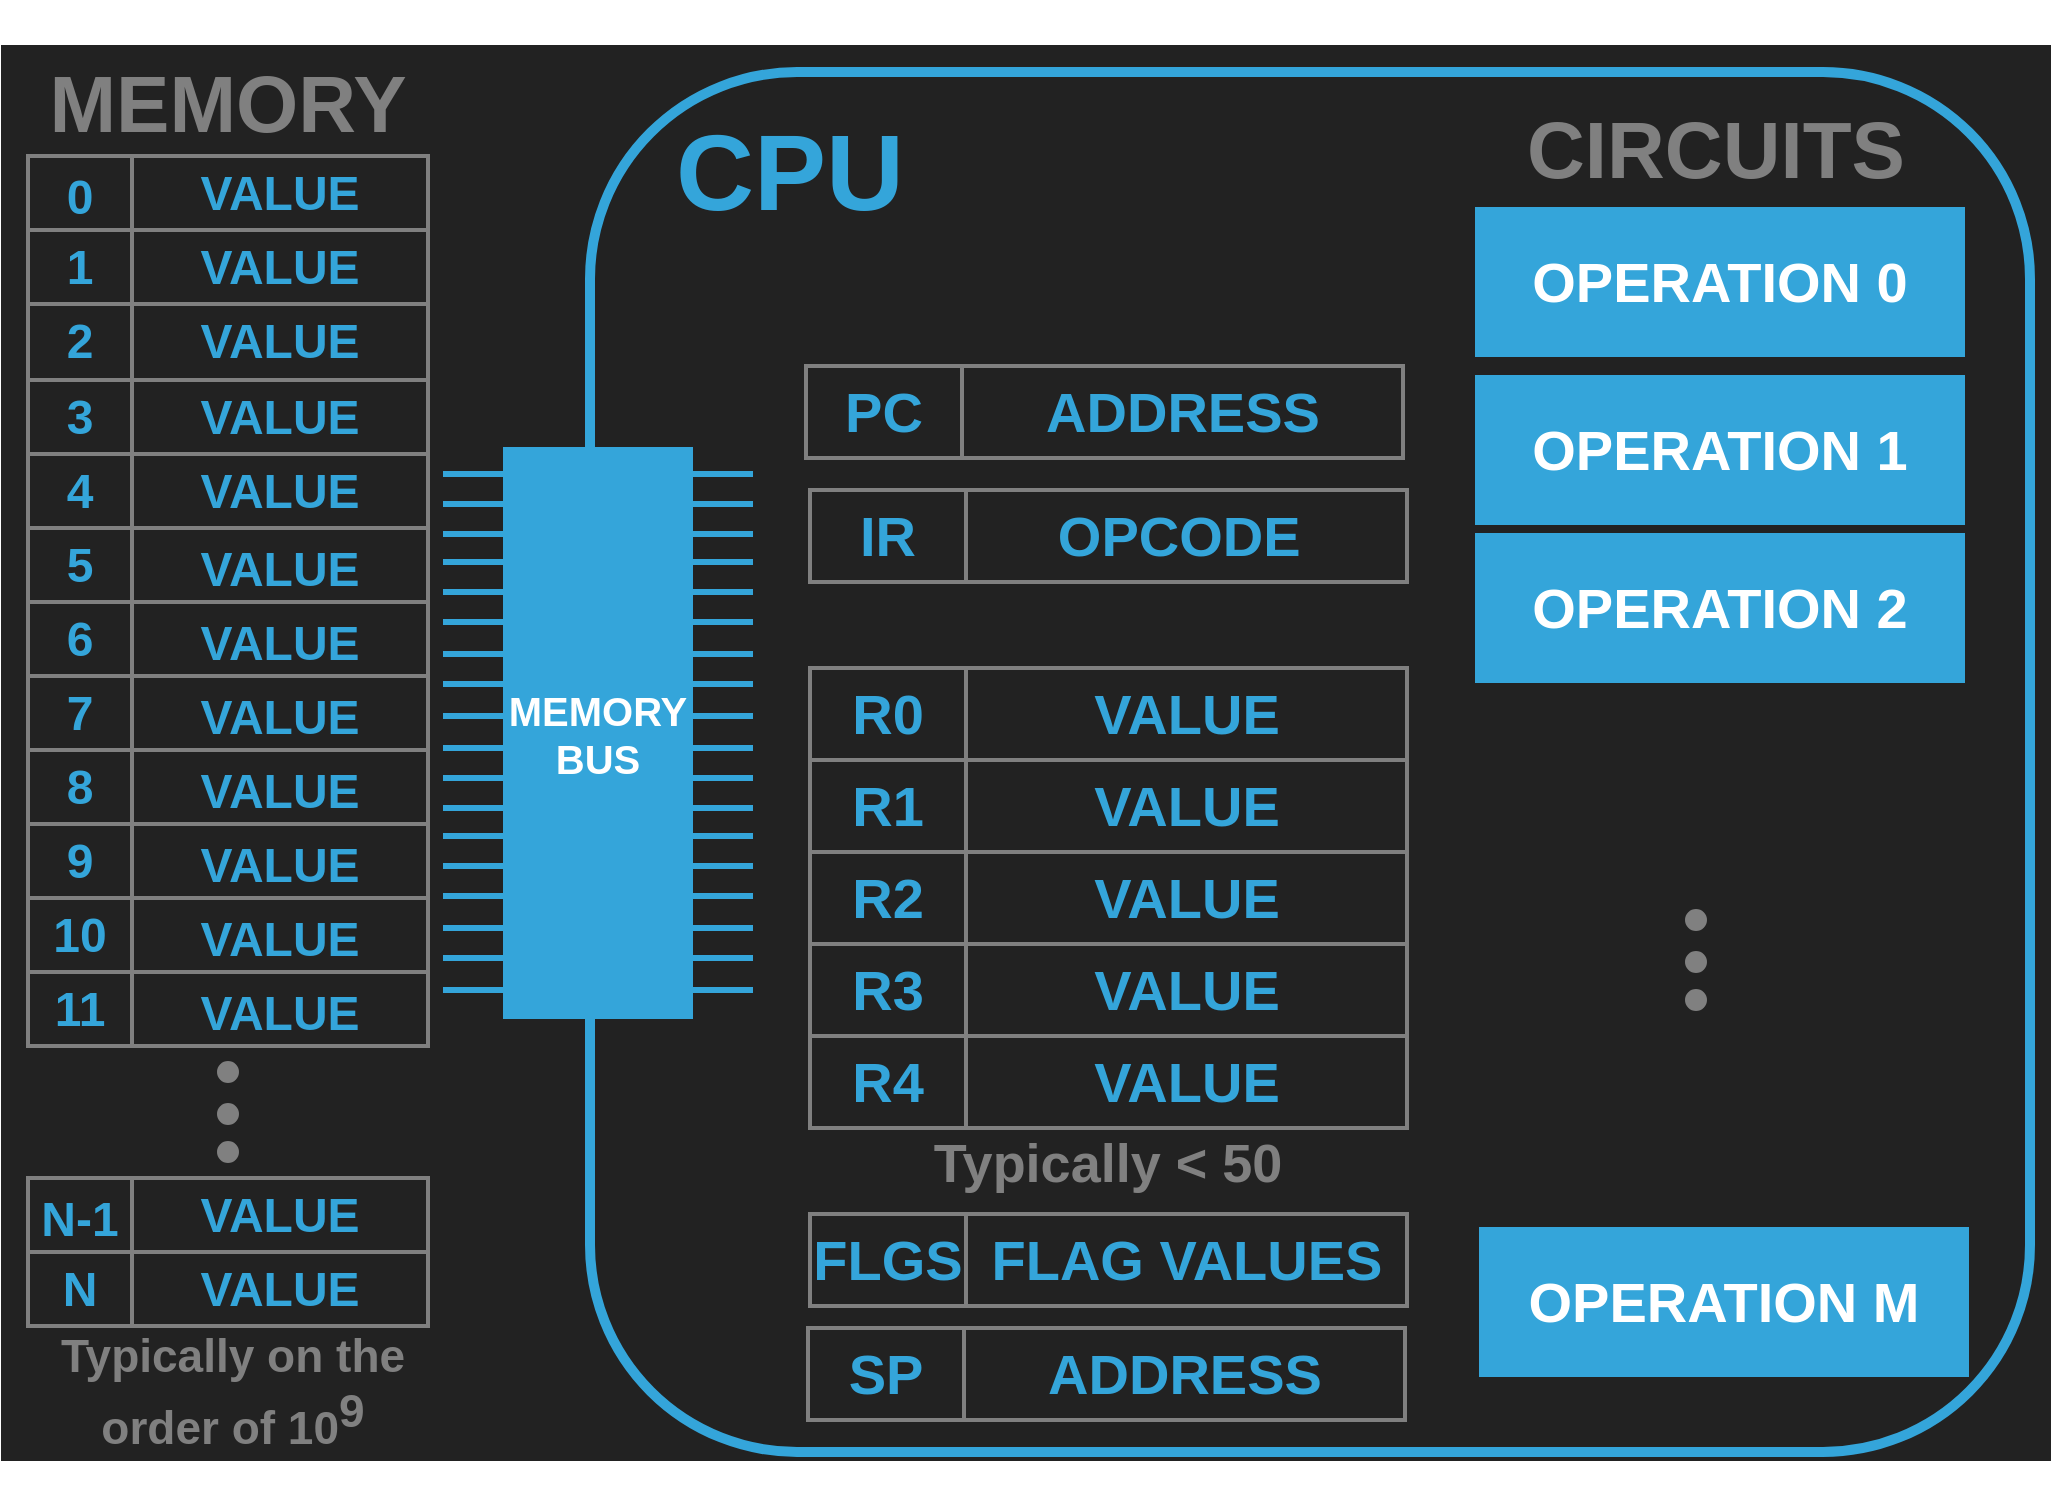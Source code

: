 <mxfile version="16.5.1" type="device" pages="2"><diagram id="MzFRYrIQDGrxXR6xOkgP" name="Page-1"><mxGraphModel dx="1113" dy="791" grid="0" gridSize="10" guides="1" tooltips="1" connect="1" arrows="1" fold="1" page="1" pageScale="1" pageWidth="1600" pageHeight="900" math="1" shadow="0"><root><mxCell id="0"/><mxCell id="1" style="locked=1;" parent="0"/><mxCell id="fvqdaD4WviGxnvaseCGw-15" value="" style="whiteSpace=wrap;html=1;fontFamily=Helvetica;fontSize=40;fontColor=#808080;strokeColor=#222222;strokeWidth=5;fillColor=#222222;" parent="1" vertex="1"><mxGeometry x="58" y="129" width="1020" height="703" as="geometry"/></mxCell><mxCell id="fvqdaD4WviGxnvaseCGw-475" value="CPU" style="locked=1;" parent="0"/><mxCell id="fvqdaD4WviGxnvaseCGw-3" value="&lt;h1 style=&quot;font-size: 54px;&quot;&gt;&lt;font color=&quot;#34a5da&quot; style=&quot;font-size: 54px;&quot;&gt;CPU&lt;/font&gt;&lt;/h1&gt;" style="rounded=0;whiteSpace=wrap;html=1;strokeColor=none;strokeWidth=5;fillColor=none;fontSize=54;fontStyle=0;fontFamily=Helvetica;" parent="fvqdaD4WviGxnvaseCGw-475" vertex="1"><mxGeometry x="390" y="160" width="120" height="60" as="geometry"/></mxCell><mxCell id="fvqdaD4WviGxnvaseCGw-2" value="" style="rounded=1;whiteSpace=wrap;html=1;fillColor=none;strokeWidth=5;strokeColor=#34A5DA;" parent="fvqdaD4WviGxnvaseCGw-475" vertex="1"><mxGeometry x="350" y="140" width="720" height="690" as="geometry"/></mxCell><mxCell id="fvqdaD4WviGxnvaseCGw-16" value="ops" style="" parent="0"/><mxCell id="fvqdaD4WviGxnvaseCGw-4" value="OPERATION 0" style="rounded=0;whiteSpace=wrap;html=1;fontFamily=Helvetica;fontSize=28;fontColor=#FFFFFF;strokeColor=#34A5DA;strokeWidth=5;fillColor=#34A5DA;fontStyle=1" parent="fvqdaD4WviGxnvaseCGw-16" vertex="1"><mxGeometry x="795" y="210" width="240" height="70" as="geometry"/></mxCell><mxCell id="fvqdaD4WviGxnvaseCGw-6" value="OPERATION 1" style="rounded=0;whiteSpace=wrap;html=1;fontFamily=Helvetica;fontSize=28;fontColor=#FFFFFF;strokeColor=#34A5DA;strokeWidth=5;fillColor=#34A5DA;fontStyle=1" parent="fvqdaD4WviGxnvaseCGw-16" vertex="1"><mxGeometry x="795" y="294" width="240" height="70" as="geometry"/></mxCell><mxCell id="fvqdaD4WviGxnvaseCGw-7" value="OPERATION 2&lt;span style=&quot;color: rgba(0 , 0 , 0 , 0) ; font-family: monospace ; font-size: 0px ; font-weight: 400&quot;&gt;%3CmxGraphModel%3E%3Croot%3E%3CmxCell%20id%3D%220%22%2F%3E%3CmxCell%20id%3D%221%22%20parent%3D%220%22%2F%3E%3CmxCell%20id%3D%222%22%20value%3D%22OPERATION%201%22%20style%3D%22rounded%3D0%3BwhiteSpace%3Dwrap%3Bhtml%3D1%3BfontFamily%3DHelvetica%3BfontSize%3D28%3BfontColor%3D%23FFFFFF%3BstrokeColor%3D%2334A5DA%3BstrokeWidth%3D5%3BfillColor%3D%2334A5DA%3BfontStyle%3D1%22%20vertex%3D%221%22%20parent%3D%221%22%3E%3CmxGeometry%20x%3D%22795%22%20y%3D%22294%22%20width%3D%22240%22%20height%3D%2270%22%20as%3D%22geometry%22%2F%3E%3C%2FmxCell%3E%3C%2Froot%3E%3C%2FmxGraphModel%3E&lt;/span&gt;" style="rounded=0;whiteSpace=wrap;html=1;fontFamily=Helvetica;fontSize=28;fontColor=#FFFFFF;strokeColor=#34A5DA;strokeWidth=5;fillColor=#34A5DA;fontStyle=1" parent="fvqdaD4WviGxnvaseCGw-16" vertex="1"><mxGeometry x="795" y="373" width="240" height="70" as="geometry"/></mxCell><mxCell id="fvqdaD4WviGxnvaseCGw-8" value="OPERATION M" style="rounded=0;whiteSpace=wrap;html=1;fontFamily=Helvetica;fontSize=28;fontColor=#FFFFFF;strokeColor=#34A5DA;strokeWidth=5;fillColor=#34A5DA;fontStyle=1" parent="fvqdaD4WviGxnvaseCGw-16" vertex="1"><mxGeometry x="797" y="720" width="240" height="70" as="geometry"/></mxCell><mxCell id="fvqdaD4WviGxnvaseCGw-9" value="&lt;h1 style=&quot;font-size: 40px&quot;&gt;&lt;font style=&quot;font-size: 40px&quot;&gt;CIRCUITS&lt;/font&gt;&lt;/h1&gt;" style="rounded=0;whiteSpace=wrap;html=1;strokeColor=none;strokeWidth=5;fillColor=none;fontSize=40;fontStyle=0;fontFamily=Helvetica;fontColor=#808080;" parent="fvqdaD4WviGxnvaseCGw-16" vertex="1"><mxGeometry x="813" y="148" width="200" height="60" as="geometry"/></mxCell><mxCell id="fvqdaD4WviGxnvaseCGw-233" value="" style="group" parent="fvqdaD4WviGxnvaseCGw-16" vertex="1" connectable="0"><mxGeometry x="900" y="561" width="6" height="46" as="geometry"/></mxCell><mxCell id="fvqdaD4WviGxnvaseCGw-11" value="" style="ellipse;whiteSpace=wrap;html=1;aspect=fixed;fontFamily=Helvetica;fontSize=40;fontColor=#808080;strokeColor=#808080;strokeWidth=5;fillColor=#808080;" parent="fvqdaD4WviGxnvaseCGw-233" vertex="1"><mxGeometry width="6" height="6" as="geometry"/></mxCell><mxCell id="fvqdaD4WviGxnvaseCGw-13" value="" style="ellipse;whiteSpace=wrap;html=1;aspect=fixed;fontFamily=Helvetica;fontSize=40;fontColor=#808080;strokeColor=#808080;strokeWidth=5;fillColor=#808080;" parent="fvqdaD4WviGxnvaseCGw-233" vertex="1"><mxGeometry y="21" width="6" height="6" as="geometry"/></mxCell><mxCell id="fvqdaD4WviGxnvaseCGw-14" value="" style="ellipse;whiteSpace=wrap;html=1;aspect=fixed;fontFamily=Helvetica;fontSize=40;fontColor=#808080;strokeColor=#808080;strokeWidth=5;fillColor=#808080;" parent="fvqdaD4WviGxnvaseCGw-233" vertex="1"><mxGeometry y="40" width="6" height="6" as="geometry"/></mxCell><mxCell id="fvqdaD4WviGxnvaseCGw-55" value="GPRS" style="locked=1;" parent="0"/><mxCell id="fvqdaD4WviGxnvaseCGw-38" value="" style="shape=table;startSize=0;container=1;collapsible=0;childLayout=tableLayout;fontFamily=Helvetica;fontSize=28;fontColor=#34A5DA;strokeColor=#808080;strokeWidth=2;fillColor=none;fontStyle=1;swimlaneLine=1;" parent="fvqdaD4WviGxnvaseCGw-55" vertex="1"><mxGeometry x="460" y="438" width="298.5" height="230" as="geometry"/></mxCell><mxCell id="fvqdaD4WviGxnvaseCGw-39" value="" style="shape=tableRow;horizontal=0;startSize=0;swimlaneHead=0;swimlaneBody=0;top=0;left=0;bottom=0;right=0;collapsible=0;dropTarget=0;fillColor=none;points=[[0,0.5],[1,0.5]];portConstraint=eastwest;fontFamily=Helvetica;fontSize=28;fontColor=#808080;strokeColor=#222222;strokeWidth=2;swimlaneLine=1;" parent="fvqdaD4WviGxnvaseCGw-38" vertex="1"><mxGeometry width="298.5" height="46" as="geometry"/></mxCell><mxCell id="fvqdaD4WviGxnvaseCGw-40" value="&lt;font color=&quot;#34a5da&quot;&gt;&lt;b&gt;R0&lt;/b&gt;&lt;/font&gt;" style="shape=partialRectangle;html=1;whiteSpace=wrap;connectable=0;overflow=hidden;fillColor=none;top=0;left=0;bottom=0;right=0;pointerEvents=1;fontFamily=Helvetica;fontSize=28;fontColor=#808080;strokeColor=#222222;strokeWidth=2;swimlaneLine=1;" parent="fvqdaD4WviGxnvaseCGw-39" vertex="1"><mxGeometry width="78" height="46" as="geometry"><mxRectangle width="78" height="46" as="alternateBounds"/></mxGeometry></mxCell><mxCell id="fvqdaD4WviGxnvaseCGw-41" value="&lt;font color=&quot;#34a5da&quot;&gt;&lt;b&gt;VALUE&lt;/b&gt;&lt;/font&gt;" style="shape=partialRectangle;html=1;whiteSpace=wrap;connectable=0;overflow=hidden;fillColor=none;top=0;left=0;bottom=0;right=0;pointerEvents=1;fontFamily=Helvetica;fontSize=28;fontColor=#808080;strokeColor=#222222;strokeWidth=2;swimlaneLine=1;" parent="fvqdaD4WviGxnvaseCGw-39" vertex="1"><mxGeometry x="78" width="221" height="46" as="geometry"><mxRectangle width="221" height="46" as="alternateBounds"/></mxGeometry></mxCell><mxCell id="fvqdaD4WviGxnvaseCGw-42" value="" style="shape=tableRow;horizontal=0;startSize=0;swimlaneHead=0;swimlaneBody=0;top=0;left=0;bottom=0;right=0;collapsible=0;dropTarget=0;fillColor=none;points=[[0,0.5],[1,0.5]];portConstraint=eastwest;fontFamily=Helvetica;fontSize=28;fontColor=#808080;strokeColor=#222222;strokeWidth=2;swimlaneLine=1;" parent="fvqdaD4WviGxnvaseCGw-38" vertex="1"><mxGeometry y="46" width="298.5" height="46" as="geometry"/></mxCell><mxCell id="fvqdaD4WviGxnvaseCGw-43" value="&lt;b style=&quot;color: rgb(52 , 165 , 218)&quot;&gt;R1&lt;/b&gt;" style="shape=partialRectangle;html=1;whiteSpace=wrap;connectable=0;overflow=hidden;fillColor=none;top=0;left=0;bottom=0;right=0;pointerEvents=1;fontFamily=Helvetica;fontSize=28;fontColor=#808080;strokeColor=#222222;strokeWidth=2;swimlaneLine=1;" parent="fvqdaD4WviGxnvaseCGw-42" vertex="1"><mxGeometry width="78" height="46" as="geometry"><mxRectangle width="78" height="46" as="alternateBounds"/></mxGeometry></mxCell><mxCell id="fvqdaD4WviGxnvaseCGw-44" value="&lt;span style=&quot;color: rgb(52 , 165 , 218)&quot;&gt;&lt;b&gt;VALUE&lt;/b&gt;&lt;/span&gt;" style="shape=partialRectangle;html=1;whiteSpace=wrap;connectable=0;overflow=hidden;fillColor=none;top=0;left=0;bottom=0;right=0;pointerEvents=1;fontFamily=Helvetica;fontSize=28;fontColor=#808080;strokeColor=#222222;strokeWidth=2;swimlaneLine=1;" parent="fvqdaD4WviGxnvaseCGw-42" vertex="1"><mxGeometry x="78" width="221" height="46" as="geometry"><mxRectangle width="221" height="46" as="alternateBounds"/></mxGeometry></mxCell><mxCell id="fvqdaD4WviGxnvaseCGw-45" value="" style="shape=tableRow;horizontal=0;startSize=0;swimlaneHead=0;swimlaneBody=0;top=0;left=0;bottom=0;right=0;collapsible=0;dropTarget=0;fillColor=none;points=[[0,0.5],[1,0.5]];portConstraint=eastwest;fontFamily=Helvetica;fontSize=28;fontColor=#808080;strokeColor=#222222;strokeWidth=2;swimlaneLine=1;" parent="fvqdaD4WviGxnvaseCGw-38" vertex="1"><mxGeometry y="92" width="298.5" height="46" as="geometry"/></mxCell><mxCell id="fvqdaD4WviGxnvaseCGw-46" value="&lt;b style=&quot;color: rgb(52 , 165 , 218)&quot;&gt;R2&lt;/b&gt;" style="shape=partialRectangle;html=1;whiteSpace=wrap;connectable=0;overflow=hidden;fillColor=none;top=0;left=0;bottom=0;right=0;pointerEvents=1;fontFamily=Helvetica;fontSize=28;fontColor=#808080;strokeColor=#222222;strokeWidth=2;swimlaneLine=1;" parent="fvqdaD4WviGxnvaseCGw-45" vertex="1"><mxGeometry width="78" height="46" as="geometry"><mxRectangle width="78" height="46" as="alternateBounds"/></mxGeometry></mxCell><mxCell id="fvqdaD4WviGxnvaseCGw-47" value="&lt;span style=&quot;color: rgb(52 , 165 , 218)&quot;&gt;&lt;b&gt;VALUE&lt;/b&gt;&lt;/span&gt;" style="shape=partialRectangle;html=1;whiteSpace=wrap;connectable=0;overflow=hidden;fillColor=none;top=0;left=0;bottom=0;right=0;pointerEvents=1;fontFamily=Helvetica;fontSize=28;fontColor=#808080;strokeColor=#222222;strokeWidth=2;swimlaneLine=1;" parent="fvqdaD4WviGxnvaseCGw-45" vertex="1"><mxGeometry x="78" width="221" height="46" as="geometry"><mxRectangle width="221" height="46" as="alternateBounds"/></mxGeometry></mxCell><mxCell id="fvqdaD4WviGxnvaseCGw-48" value="" style="shape=tableRow;horizontal=0;startSize=0;swimlaneHead=0;swimlaneBody=0;top=0;left=0;bottom=0;right=0;collapsible=0;dropTarget=0;fillColor=none;points=[[0,0.5],[1,0.5]];portConstraint=eastwest;fontFamily=Helvetica;fontSize=28;fontColor=#808080;strokeColor=#222222;strokeWidth=2;swimlaneLine=1;" parent="fvqdaD4WviGxnvaseCGw-38" vertex="1"><mxGeometry y="138" width="298.5" height="46" as="geometry"/></mxCell><mxCell id="fvqdaD4WviGxnvaseCGw-49" value="&lt;b style=&quot;color: rgb(52 , 165 , 218)&quot;&gt;R3&lt;/b&gt;" style="shape=partialRectangle;html=1;whiteSpace=wrap;connectable=0;overflow=hidden;fillColor=none;top=0;left=0;bottom=0;right=0;pointerEvents=1;fontFamily=Helvetica;fontSize=28;fontColor=#808080;strokeColor=#222222;strokeWidth=2;swimlaneLine=1;" parent="fvqdaD4WviGxnvaseCGw-48" vertex="1"><mxGeometry width="78" height="46" as="geometry"><mxRectangle width="78" height="46" as="alternateBounds"/></mxGeometry></mxCell><mxCell id="fvqdaD4WviGxnvaseCGw-50" value="&lt;span style=&quot;color: rgb(52 , 165 , 218)&quot;&gt;&lt;b&gt;VALUE&lt;/b&gt;&lt;/span&gt;" style="shape=partialRectangle;html=1;whiteSpace=wrap;connectable=0;overflow=hidden;fillColor=none;top=0;left=0;bottom=0;right=0;pointerEvents=1;fontFamily=Helvetica;fontSize=28;fontColor=#808080;strokeColor=#222222;strokeWidth=2;swimlaneLine=1;" parent="fvqdaD4WviGxnvaseCGw-48" vertex="1"><mxGeometry x="78" width="221" height="46" as="geometry"><mxRectangle width="221" height="46" as="alternateBounds"/></mxGeometry></mxCell><mxCell id="fvqdaD4WviGxnvaseCGw-51" value="" style="shape=tableRow;horizontal=0;startSize=0;swimlaneHead=0;swimlaneBody=0;top=0;left=0;bottom=0;right=0;collapsible=0;dropTarget=0;fillColor=none;points=[[0,0.5],[1,0.5]];portConstraint=eastwest;fontFamily=Helvetica;fontSize=28;fontColor=#808080;strokeColor=#222222;strokeWidth=2;swimlaneLine=1;" parent="fvqdaD4WviGxnvaseCGw-38" vertex="1"><mxGeometry y="184" width="298.5" height="46" as="geometry"/></mxCell><mxCell id="fvqdaD4WviGxnvaseCGw-52" value="&lt;b style=&quot;color: rgb(52 , 165 , 218)&quot;&gt;R4&lt;/b&gt;" style="shape=partialRectangle;html=1;whiteSpace=wrap;connectable=0;overflow=hidden;fillColor=none;top=0;left=0;bottom=0;right=0;pointerEvents=1;fontFamily=Helvetica;fontSize=28;fontColor=#808080;strokeColor=#222222;strokeWidth=2;swimlaneLine=1;" parent="fvqdaD4WviGxnvaseCGw-51" vertex="1"><mxGeometry width="78" height="46" as="geometry"><mxRectangle width="78" height="46" as="alternateBounds"/></mxGeometry></mxCell><mxCell id="fvqdaD4WviGxnvaseCGw-53" value="&lt;span style=&quot;color: rgb(52 , 165 , 218)&quot;&gt;&lt;b&gt;VALUE&lt;/b&gt;&lt;/span&gt;" style="shape=partialRectangle;html=1;whiteSpace=wrap;connectable=0;overflow=hidden;fillColor=none;top=0;left=0;bottom=0;right=0;pointerEvents=1;fontFamily=Helvetica;fontSize=28;fontColor=#808080;strokeColor=#222222;strokeWidth=2;swimlaneLine=1;" parent="fvqdaD4WviGxnvaseCGw-51" vertex="1"><mxGeometry x="78" width="221" height="46" as="geometry"><mxRectangle width="221" height="46" as="alternateBounds"/></mxGeometry></mxCell><mxCell id="fvqdaD4WviGxnvaseCGw-54" value="&lt;h1 style=&quot;font-size: 27px&quot;&gt;&lt;font style=&quot;font-size: 27px&quot;&gt;Typically &amp;lt; 50&lt;/font&gt;&lt;/h1&gt;" style="rounded=0;whiteSpace=wrap;html=1;strokeColor=none;strokeWidth=5;fillColor=none;fontSize=27;fontStyle=0;fontFamily=Helvetica;fontColor=#808080;" parent="fvqdaD4WviGxnvaseCGw-55" vertex="1"><mxGeometry x="509.25" y="656" width="200" height="60" as="geometry"/></mxCell><mxCell id="fvqdaD4WviGxnvaseCGw-56" value="IR" style="locked=1;" parent="0"/><mxCell id="fvqdaD4WviGxnvaseCGw-57" value="" style="shape=table;startSize=0;container=1;collapsible=0;childLayout=tableLayout;fontFamily=Helvetica;fontSize=28;fontColor=#34A5DA;strokeColor=#808080;strokeWidth=2;fillColor=none;fontStyle=1;swimlaneLine=1;" parent="fvqdaD4WviGxnvaseCGw-56" vertex="1"><mxGeometry x="460" y="349" width="298.5" height="46" as="geometry"/></mxCell><mxCell id="fvqdaD4WviGxnvaseCGw-58" value="" style="shape=tableRow;horizontal=0;startSize=0;swimlaneHead=0;swimlaneBody=0;top=0;left=0;bottom=0;right=0;collapsible=0;dropTarget=0;fillColor=none;points=[[0,0.5],[1,0.5]];portConstraint=eastwest;fontFamily=Helvetica;fontSize=28;fontColor=#808080;strokeColor=#222222;strokeWidth=2;swimlaneLine=1;" parent="fvqdaD4WviGxnvaseCGw-57" vertex="1"><mxGeometry width="298.5" height="46" as="geometry"/></mxCell><mxCell id="fvqdaD4WviGxnvaseCGw-59" value="&lt;font color=&quot;#34a5da&quot;&gt;&lt;b&gt;IR&lt;/b&gt;&lt;/font&gt;" style="shape=partialRectangle;html=1;whiteSpace=wrap;connectable=0;overflow=hidden;fillColor=none;top=0;left=0;bottom=0;right=0;pointerEvents=1;fontFamily=Helvetica;fontSize=28;fontColor=#808080;strokeColor=#222222;strokeWidth=2;swimlaneLine=1;" parent="fvqdaD4WviGxnvaseCGw-58" vertex="1"><mxGeometry width="78" height="46" as="geometry"><mxRectangle width="78" height="46" as="alternateBounds"/></mxGeometry></mxCell><mxCell id="fvqdaD4WviGxnvaseCGw-60" value="&lt;font color=&quot;#34a5da&quot;&gt;&lt;b&gt;OPCODE&amp;nbsp;&lt;/b&gt;&lt;/font&gt;" style="shape=partialRectangle;html=1;whiteSpace=wrap;connectable=0;overflow=hidden;fillColor=none;top=0;left=0;bottom=0;right=0;pointerEvents=1;fontFamily=Helvetica;fontSize=28;fontColor=#808080;strokeColor=#222222;strokeWidth=2;swimlaneLine=1;" parent="fvqdaD4WviGxnvaseCGw-58" vertex="1"><mxGeometry x="78" width="221" height="46" as="geometry"><mxRectangle width="221" height="46" as="alternateBounds"/></mxGeometry></mxCell><mxCell id="fvqdaD4WviGxnvaseCGw-77" value="PC" style="locked=1;" parent="0"/><mxCell id="fvqdaD4WviGxnvaseCGw-73" value="" style="shape=table;startSize=0;container=1;collapsible=0;childLayout=tableLayout;fontFamily=Helvetica;fontSize=28;fontColor=#34A5DA;strokeColor=#808080;strokeWidth=2;fillColor=none;fontStyle=1;swimlaneLine=1;" parent="fvqdaD4WviGxnvaseCGw-77" vertex="1"><mxGeometry x="458" y="287" width="298.5" height="46" as="geometry"/></mxCell><mxCell id="fvqdaD4WviGxnvaseCGw-74" value="" style="shape=tableRow;horizontal=0;startSize=0;swimlaneHead=0;swimlaneBody=0;top=0;left=0;bottom=0;right=0;collapsible=0;dropTarget=0;fillColor=none;points=[[0,0.5],[1,0.5]];portConstraint=eastwest;fontFamily=Helvetica;fontSize=28;fontColor=#808080;strokeColor=#222222;strokeWidth=2;swimlaneLine=1;" parent="fvqdaD4WviGxnvaseCGw-73" vertex="1"><mxGeometry width="298.5" height="46" as="geometry"/></mxCell><mxCell id="fvqdaD4WviGxnvaseCGw-75" value="&lt;font color=&quot;#34a5da&quot;&gt;&lt;b&gt;PC&lt;/b&gt;&lt;/font&gt;" style="shape=partialRectangle;html=1;whiteSpace=wrap;connectable=0;overflow=hidden;fillColor=none;top=0;left=0;bottom=0;right=0;pointerEvents=1;fontFamily=Helvetica;fontSize=28;fontColor=#808080;strokeColor=none;strokeWidth=2;swimlaneLine=1;" parent="fvqdaD4WviGxnvaseCGw-74" vertex="1"><mxGeometry width="78" height="46" as="geometry"><mxRectangle width="78" height="46" as="alternateBounds"/></mxGeometry></mxCell><mxCell id="fvqdaD4WviGxnvaseCGw-76" value="&lt;font color=&quot;#34a5da&quot;&gt;&lt;b&gt;ADDRESS&lt;/b&gt;&lt;/font&gt;" style="shape=partialRectangle;html=1;whiteSpace=wrap;connectable=0;overflow=hidden;fillColor=none;top=0;left=0;bottom=0;right=0;pointerEvents=1;fontFamily=Helvetica;fontSize=28;fontColor=#808080;strokeColor=#222222;strokeWidth=2;swimlaneLine=1;" parent="fvqdaD4WviGxnvaseCGw-74" vertex="1"><mxGeometry x="78" width="221" height="46" as="geometry"><mxRectangle width="221" height="46" as="alternateBounds"/></mxGeometry></mxCell><mxCell id="fvqdaD4WviGxnvaseCGw-79" value="Memory Bus" style="locked=1;" parent="0"/><mxCell id="fvqdaD4WviGxnvaseCGw-81" value="" style="endArrow=none;html=1;rounded=0;fontFamily=Helvetica;fontSize=20;fontColor=#34A5DA;strokeWidth=3;strokeColor=#34A5DA;" parent="fvqdaD4WviGxnvaseCGw-79" edge="1"><mxGeometry width="50" height="50" relative="1" as="geometry"><mxPoint x="276.5" y="341" as="sourcePoint"/><mxPoint x="431.5" y="341" as="targetPoint"/></mxGeometry></mxCell><mxCell id="fvqdaD4WviGxnvaseCGw-82" value="" style="endArrow=none;html=1;rounded=0;fontFamily=Helvetica;fontSize=20;fontColor=#34A5DA;strokeWidth=3;strokeColor=#34A5DA;" parent="fvqdaD4WviGxnvaseCGw-79" edge="1"><mxGeometry width="50" height="50" relative="1" as="geometry"><mxPoint x="276.5" y="431" as="sourcePoint"/><mxPoint x="431.5" y="431" as="targetPoint"/></mxGeometry></mxCell><mxCell id="fvqdaD4WviGxnvaseCGw-83" value="" style="endArrow=none;html=1;rounded=0;fontFamily=Helvetica;fontSize=20;fontColor=#34A5DA;strokeWidth=3;strokeColor=#34A5DA;" parent="fvqdaD4WviGxnvaseCGw-79" edge="1"><mxGeometry width="50" height="50" relative="1" as="geometry"><mxPoint x="276.5" y="462" as="sourcePoint"/><mxPoint x="431.5" y="462" as="targetPoint"/></mxGeometry></mxCell><mxCell id="fvqdaD4WviGxnvaseCGw-84" value="" style="endArrow=none;html=1;rounded=0;fontFamily=Helvetica;fontSize=20;fontColor=#34A5DA;strokeWidth=3;strokeColor=#34A5DA;" parent="fvqdaD4WviGxnvaseCGw-79" edge="1"><mxGeometry width="50" height="50" relative="1" as="geometry"><mxPoint x="276.5" y="400" as="sourcePoint"/><mxPoint x="431.5" y="400" as="targetPoint"/></mxGeometry></mxCell><mxCell id="fvqdaD4WviGxnvaseCGw-85" value="" style="endArrow=none;html=1;rounded=0;fontFamily=Helvetica;fontSize=20;fontColor=#34A5DA;strokeWidth=3;strokeColor=#34A5DA;" parent="fvqdaD4WviGxnvaseCGw-79" edge="1"><mxGeometry width="50" height="50" relative="1" as="geometry"><mxPoint x="276.5" y="356" as="sourcePoint"/><mxPoint x="431.5" y="356" as="targetPoint"/></mxGeometry></mxCell><mxCell id="fvqdaD4WviGxnvaseCGw-86" value="" style="endArrow=none;html=1;rounded=0;fontFamily=Helvetica;fontSize=20;fontColor=#34A5DA;strokeWidth=3;strokeColor=#34A5DA;" parent="fvqdaD4WviGxnvaseCGw-79" edge="1"><mxGeometry width="50" height="50" relative="1" as="geometry"><mxPoint x="276.5" y="446" as="sourcePoint"/><mxPoint x="431.5" y="446" as="targetPoint"/></mxGeometry></mxCell><mxCell id="fvqdaD4WviGxnvaseCGw-87" value="" style="endArrow=none;html=1;rounded=0;fontFamily=Helvetica;fontSize=20;fontColor=#34A5DA;strokeWidth=3;strokeColor=#34A5DA;" parent="fvqdaD4WviGxnvaseCGw-79" edge="1"><mxGeometry width="50" height="50" relative="1" as="geometry"><mxPoint x="276.5" y="371" as="sourcePoint"/><mxPoint x="431.5" y="371" as="targetPoint"/></mxGeometry></mxCell><mxCell id="fvqdaD4WviGxnvaseCGw-88" value="" style="endArrow=none;html=1;rounded=0;fontFamily=Helvetica;fontSize=20;fontColor=#34A5DA;strokeWidth=3;strokeColor=#34A5DA;" parent="fvqdaD4WviGxnvaseCGw-79" edge="1"><mxGeometry width="50" height="50" relative="1" as="geometry"><mxPoint x="276.5" y="385" as="sourcePoint"/><mxPoint x="431.5" y="385" as="targetPoint"/></mxGeometry></mxCell><mxCell id="fvqdaD4WviGxnvaseCGw-89" value="" style="endArrow=none;html=1;rounded=0;fontFamily=Helvetica;fontSize=20;fontColor=#34A5DA;strokeWidth=3;strokeColor=#34A5DA;" parent="fvqdaD4WviGxnvaseCGw-79" edge="1"><mxGeometry width="50" height="50" relative="1" as="geometry"><mxPoint x="276.5" y="415" as="sourcePoint"/><mxPoint x="431.5" y="415" as="targetPoint"/></mxGeometry></mxCell><mxCell id="fvqdaD4WviGxnvaseCGw-90" value="" style="endArrow=none;html=1;rounded=0;fontFamily=Helvetica;fontSize=20;fontColor=#34A5DA;strokeWidth=3;strokeColor=#34A5DA;" parent="fvqdaD4WviGxnvaseCGw-79" edge="1"><mxGeometry width="50" height="50" relative="1" as="geometry"><mxPoint x="276.5" y="478" as="sourcePoint"/><mxPoint x="431.5" y="478" as="targetPoint"/></mxGeometry></mxCell><mxCell id="fvqdaD4WviGxnvaseCGw-91" value="" style="endArrow=none;html=1;rounded=0;fontFamily=Helvetica;fontSize=20;fontColor=#34A5DA;strokeWidth=3;strokeColor=#34A5DA;" parent="fvqdaD4WviGxnvaseCGw-79" edge="1"><mxGeometry width="50" height="50" relative="1" as="geometry"><mxPoint x="276.5" y="568" as="sourcePoint"/><mxPoint x="431.5" y="568" as="targetPoint"/></mxGeometry></mxCell><mxCell id="fvqdaD4WviGxnvaseCGw-92" value="" style="endArrow=none;html=1;rounded=0;fontFamily=Helvetica;fontSize=20;fontColor=#34A5DA;strokeWidth=3;strokeColor=#34A5DA;" parent="fvqdaD4WviGxnvaseCGw-79" edge="1"><mxGeometry width="50" height="50" relative="1" as="geometry"><mxPoint x="276.5" y="599" as="sourcePoint"/><mxPoint x="431.5" y="599" as="targetPoint"/></mxGeometry></mxCell><mxCell id="fvqdaD4WviGxnvaseCGw-93" value="" style="endArrow=none;html=1;rounded=0;fontFamily=Helvetica;fontSize=20;fontColor=#34A5DA;strokeWidth=3;strokeColor=#34A5DA;" parent="fvqdaD4WviGxnvaseCGw-79" edge="1"><mxGeometry width="50" height="50" relative="1" as="geometry"><mxPoint x="276.5" y="537" as="sourcePoint"/><mxPoint x="431.5" y="537" as="targetPoint"/></mxGeometry></mxCell><mxCell id="fvqdaD4WviGxnvaseCGw-94" value="" style="endArrow=none;html=1;rounded=0;fontFamily=Helvetica;fontSize=20;fontColor=#34A5DA;strokeWidth=3;strokeColor=#34A5DA;" parent="fvqdaD4WviGxnvaseCGw-79" edge="1"><mxGeometry width="50" height="50" relative="1" as="geometry"><mxPoint x="276.5" y="493" as="sourcePoint"/><mxPoint x="431.5" y="493" as="targetPoint"/></mxGeometry></mxCell><mxCell id="fvqdaD4WviGxnvaseCGw-95" value="" style="endArrow=none;html=1;rounded=0;fontFamily=Helvetica;fontSize=20;fontColor=#34A5DA;strokeWidth=3;strokeColor=#34A5DA;" parent="fvqdaD4WviGxnvaseCGw-79" edge="1"><mxGeometry width="50" height="50" relative="1" as="geometry"><mxPoint x="276.5" y="583" as="sourcePoint"/><mxPoint x="431.5" y="583" as="targetPoint"/></mxGeometry></mxCell><mxCell id="fvqdaD4WviGxnvaseCGw-96" value="" style="endArrow=none;html=1;rounded=0;fontFamily=Helvetica;fontSize=20;fontColor=#34A5DA;strokeWidth=3;strokeColor=#34A5DA;" parent="fvqdaD4WviGxnvaseCGw-79" edge="1"><mxGeometry width="50" height="50" relative="1" as="geometry"><mxPoint x="276.5" y="508" as="sourcePoint"/><mxPoint x="431.5" y="508" as="targetPoint"/></mxGeometry></mxCell><mxCell id="fvqdaD4WviGxnvaseCGw-97" value="" style="endArrow=none;html=1;rounded=0;fontFamily=Helvetica;fontSize=20;fontColor=#34A5DA;strokeWidth=3;strokeColor=#34A5DA;" parent="fvqdaD4WviGxnvaseCGw-79" edge="1"><mxGeometry width="50" height="50" relative="1" as="geometry"><mxPoint x="276.5" y="522" as="sourcePoint"/><mxPoint x="431.5" y="522" as="targetPoint"/></mxGeometry></mxCell><mxCell id="fvqdaD4WviGxnvaseCGw-98" value="" style="endArrow=none;html=1;rounded=0;fontFamily=Helvetica;fontSize=20;fontColor=#34A5DA;strokeWidth=3;strokeColor=#34A5DA;" parent="fvqdaD4WviGxnvaseCGw-79" edge="1"><mxGeometry width="50" height="50" relative="1" as="geometry"><mxPoint x="276.5" y="552" as="sourcePoint"/><mxPoint x="431.5" y="552" as="targetPoint"/></mxGeometry></mxCell><mxCell id="fvqdaD4WviGxnvaseCGw-78" value="MEMORY&lt;br style=&quot;font-size: 20px;&quot;&gt;BUS" style="rounded=0;whiteSpace=wrap;html=1;fontFamily=Helvetica;fontSize=20;fontColor=#FFFFFF;strokeColor=#34A5DA;strokeWidth=5;fillColor=#34A5DA;fontStyle=1" parent="fvqdaD4WviGxnvaseCGw-79" vertex="1"><mxGeometry x="309" y="330" width="90" height="281" as="geometry"/></mxCell><mxCell id="fvqdaD4WviGxnvaseCGw-275" value="MemoryTitle" style="locked=1;" parent="0"/><mxCell id="fvqdaD4WviGxnvaseCGw-161" value="&lt;h1 style=&quot;font-size: 40px&quot;&gt;&lt;font style=&quot;font-size: 40px&quot;&gt;MEMORY&lt;/font&gt;&lt;/h1&gt;" style="rounded=0;whiteSpace=wrap;html=1;strokeColor=none;strokeWidth=5;fillColor=none;fontSize=40;fontStyle=0;fontFamily=Helvetica;fontColor=#808080;" parent="fvqdaD4WviGxnvaseCGw-275" vertex="1"><mxGeometry x="69" y="125" width="200" height="60" as="geometry"/></mxCell><mxCell id="fvqdaD4WviGxnvaseCGw-276" value="&lt;h1 style=&quot;font-size: 23px;&quot;&gt;&lt;span style=&quot;font-size: 23px;&quot;&gt;Typically on the order of 10&lt;sup style=&quot;font-size: 23px;&quot;&gt;9&lt;/sup&gt;&lt;/span&gt;&lt;/h1&gt;" style="rounded=0;whiteSpace=wrap;html=1;strokeColor=none;strokeWidth=5;fillColor=none;fontSize=23;fontStyle=0;fontFamily=Helvetica;fontColor=#808080;" parent="fvqdaD4WviGxnvaseCGw-275" vertex="1"><mxGeometry x="61" y="770" width="221" height="60" as="geometry"/></mxCell><mxCell id="fvqdaD4WviGxnvaseCGw-160" value="Memory" style="locked=1;" parent="0"/><mxCell id="fvqdaD4WviGxnvaseCGw-162" value="" style="shape=table;startSize=0;container=1;collapsible=0;childLayout=tableLayout;fontFamily=Helvetica;fontSize=24;fontColor=#34A5DA;strokeColor=#808080;strokeWidth=2;fillColor=none;fontStyle=1;swimlaneLine=1;" parent="fvqdaD4WviGxnvaseCGw-160" vertex="1"><mxGeometry x="69" y="182" width="200" height="445" as="geometry"/></mxCell><mxCell id="fvqdaD4WviGxnvaseCGw-163" value="" style="shape=tableRow;horizontal=0;startSize=0;swimlaneHead=0;swimlaneBody=0;top=0;left=0;bottom=0;right=0;collapsible=0;dropTarget=0;fillColor=none;points=[[0,0.5],[1,0.5]];portConstraint=eastwest;fontFamily=Helvetica;fontSize=28;fontColor=#808080;strokeColor=#222222;strokeWidth=2;swimlaneLine=1;" parent="fvqdaD4WviGxnvaseCGw-162" vertex="1"><mxGeometry width="200" height="37" as="geometry"/></mxCell><mxCell id="fvqdaD4WviGxnvaseCGw-164" value="&lt;font color=&quot;#34a5da&quot;&gt;&lt;span style=&quot;font-size: 24px&quot;&gt;&lt;b&gt;0&lt;/b&gt;&lt;/span&gt;&lt;/font&gt;" style="shape=partialRectangle;html=1;whiteSpace=wrap;connectable=0;overflow=hidden;fillColor=none;top=0;left=0;bottom=0;right=0;pointerEvents=1;fontFamily=Helvetica;fontSize=28;fontColor=#808080;strokeColor=#222222;strokeWidth=2;swimlaneLine=1;" parent="fvqdaD4WviGxnvaseCGw-163" vertex="1"><mxGeometry width="52" height="37" as="geometry"><mxRectangle width="52" height="37" as="alternateBounds"/></mxGeometry></mxCell><mxCell id="fvqdaD4WviGxnvaseCGw-165" value="&lt;font color=&quot;#34a5da&quot; style=&quot;font-size: 24px;&quot;&gt;&lt;b style=&quot;font-size: 24px;&quot;&gt;VALUE&lt;/b&gt;&lt;/font&gt;" style="shape=partialRectangle;html=1;whiteSpace=wrap;connectable=0;overflow=hidden;fillColor=none;top=0;left=0;bottom=0;right=0;pointerEvents=1;fontFamily=Helvetica;fontSize=24;fontColor=#808080;strokeColor=#222222;strokeWidth=2;swimlaneLine=1;" parent="fvqdaD4WviGxnvaseCGw-163" vertex="1"><mxGeometry x="52" width="148" height="37" as="geometry"><mxRectangle width="148" height="37" as="alternateBounds"/></mxGeometry></mxCell><mxCell id="fvqdaD4WviGxnvaseCGw-166" value="" style="shape=tableRow;horizontal=0;startSize=0;swimlaneHead=0;swimlaneBody=0;top=0;left=0;bottom=0;right=0;collapsible=0;dropTarget=0;fillColor=none;points=[[0,0.5],[1,0.5]];portConstraint=eastwest;fontFamily=Helvetica;fontSize=28;fontColor=#808080;strokeColor=#222222;strokeWidth=2;swimlaneLine=1;" parent="fvqdaD4WviGxnvaseCGw-162" vertex="1"><mxGeometry y="37" width="200" height="37" as="geometry"/></mxCell><mxCell id="fvqdaD4WviGxnvaseCGw-167" value="&lt;b style=&quot;color: rgb(52 , 165 , 218) ; font-size: 24px&quot;&gt;1&lt;/b&gt;" style="shape=partialRectangle;html=1;whiteSpace=wrap;connectable=0;overflow=hidden;fillColor=none;top=0;left=0;bottom=0;right=0;pointerEvents=1;fontFamily=Helvetica;fontSize=24;fontColor=#808080;strokeColor=#222222;strokeWidth=2;swimlaneLine=1;" parent="fvqdaD4WviGxnvaseCGw-166" vertex="1"><mxGeometry width="52" height="37" as="geometry"><mxRectangle width="52" height="37" as="alternateBounds"/></mxGeometry></mxCell><mxCell id="fvqdaD4WviGxnvaseCGw-168" value="&lt;span style=&quot;color: rgb(52, 165, 218); font-size: 24px;&quot;&gt;&lt;b style=&quot;font-size: 24px;&quot;&gt;VALUE&lt;/b&gt;&lt;/span&gt;" style="shape=partialRectangle;html=1;whiteSpace=wrap;connectable=0;overflow=hidden;fillColor=none;top=0;left=0;bottom=0;right=0;pointerEvents=1;fontFamily=Helvetica;fontSize=24;fontColor=#808080;strokeColor=#222222;strokeWidth=2;swimlaneLine=1;" parent="fvqdaD4WviGxnvaseCGw-166" vertex="1"><mxGeometry x="52" width="148" height="37" as="geometry"><mxRectangle width="148" height="37" as="alternateBounds"/></mxGeometry></mxCell><mxCell id="fvqdaD4WviGxnvaseCGw-169" value="" style="shape=tableRow;horizontal=0;startSize=0;swimlaneHead=0;swimlaneBody=0;top=0;left=0;bottom=0;right=0;collapsible=0;dropTarget=0;fillColor=none;points=[[0,0.5],[1,0.5]];portConstraint=eastwest;fontFamily=Helvetica;fontSize=28;fontColor=#808080;strokeColor=#222222;strokeWidth=2;swimlaneLine=1;" parent="fvqdaD4WviGxnvaseCGw-162" vertex="1"><mxGeometry y="74" width="200" height="38" as="geometry"/></mxCell><mxCell id="fvqdaD4WviGxnvaseCGw-170" value="&lt;b style=&quot;color: rgb(52 , 165 , 218) ; font-size: 24px&quot;&gt;2&lt;/b&gt;" style="shape=partialRectangle;html=1;whiteSpace=wrap;connectable=0;overflow=hidden;fillColor=none;top=0;left=0;bottom=0;right=0;pointerEvents=1;fontFamily=Helvetica;fontSize=24;fontColor=#808080;strokeColor=#222222;strokeWidth=2;swimlaneLine=1;" parent="fvqdaD4WviGxnvaseCGw-169" vertex="1"><mxGeometry width="52" height="38" as="geometry"><mxRectangle width="52" height="38" as="alternateBounds"/></mxGeometry></mxCell><mxCell id="fvqdaD4WviGxnvaseCGw-171" value="&lt;span style=&quot;color: rgb(52, 165, 218); font-size: 24px;&quot;&gt;&lt;b style=&quot;font-size: 24px;&quot;&gt;VALUE&lt;/b&gt;&lt;/span&gt;" style="shape=partialRectangle;html=1;whiteSpace=wrap;connectable=0;overflow=hidden;fillColor=none;top=0;left=0;bottom=0;right=0;pointerEvents=1;fontFamily=Helvetica;fontSize=24;fontColor=#808080;strokeColor=#222222;strokeWidth=2;swimlaneLine=1;" parent="fvqdaD4WviGxnvaseCGw-169" vertex="1"><mxGeometry x="52" width="148" height="38" as="geometry"><mxRectangle width="148" height="38" as="alternateBounds"/></mxGeometry></mxCell><mxCell id="fvqdaD4WviGxnvaseCGw-172" value="" style="shape=tableRow;horizontal=0;startSize=0;swimlaneHead=0;swimlaneBody=0;top=0;left=0;bottom=0;right=0;collapsible=0;dropTarget=0;fillColor=none;points=[[0,0.5],[1,0.5]];portConstraint=eastwest;fontFamily=Helvetica;fontSize=28;fontColor=#808080;strokeColor=#222222;strokeWidth=2;swimlaneLine=1;" parent="fvqdaD4WviGxnvaseCGw-162" vertex="1"><mxGeometry y="112" width="200" height="37" as="geometry"/></mxCell><mxCell id="fvqdaD4WviGxnvaseCGw-173" value="&lt;b style=&quot;color: rgb(52 , 165 , 218) ; font-size: 24px&quot;&gt;3&lt;/b&gt;" style="shape=partialRectangle;html=1;whiteSpace=wrap;connectable=0;overflow=hidden;fillColor=none;top=0;left=0;bottom=0;right=0;pointerEvents=1;fontFamily=Helvetica;fontSize=24;fontColor=#808080;strokeColor=#222222;strokeWidth=2;swimlaneLine=1;" parent="fvqdaD4WviGxnvaseCGw-172" vertex="1"><mxGeometry width="52" height="37" as="geometry"><mxRectangle width="52" height="37" as="alternateBounds"/></mxGeometry></mxCell><mxCell id="fvqdaD4WviGxnvaseCGw-174" value="&lt;span style=&quot;color: rgb(52, 165, 218); font-size: 24px;&quot;&gt;&lt;b style=&quot;font-size: 24px;&quot;&gt;VALUE&lt;/b&gt;&lt;/span&gt;" style="shape=partialRectangle;html=1;whiteSpace=wrap;connectable=0;overflow=hidden;fillColor=none;top=0;left=0;bottom=0;right=0;pointerEvents=1;fontFamily=Helvetica;fontSize=24;fontColor=#808080;strokeColor=#222222;strokeWidth=2;swimlaneLine=1;" parent="fvqdaD4WviGxnvaseCGw-172" vertex="1"><mxGeometry x="52" width="148" height="37" as="geometry"><mxRectangle width="148" height="37" as="alternateBounds"/></mxGeometry></mxCell><mxCell id="fvqdaD4WviGxnvaseCGw-175" value="" style="shape=tableRow;horizontal=0;startSize=0;swimlaneHead=0;swimlaneBody=0;top=0;left=0;bottom=0;right=0;collapsible=0;dropTarget=0;fillColor=none;points=[[0,0.5],[1,0.5]];portConstraint=eastwest;fontFamily=Helvetica;fontSize=28;fontColor=#808080;strokeColor=#222222;strokeWidth=2;swimlaneLine=1;" parent="fvqdaD4WviGxnvaseCGw-162" vertex="1"><mxGeometry y="149" width="200" height="37" as="geometry"/></mxCell><mxCell id="fvqdaD4WviGxnvaseCGw-176" value="&lt;b style=&quot;color: rgb(52 , 165 , 218) ; font-size: 24px&quot;&gt;4&lt;/b&gt;" style="shape=partialRectangle;html=1;whiteSpace=wrap;connectable=0;overflow=hidden;fillColor=none;top=0;left=0;bottom=0;right=0;pointerEvents=1;fontFamily=Helvetica;fontSize=24;fontColor=#808080;strokeColor=#222222;strokeWidth=2;swimlaneLine=1;" parent="fvqdaD4WviGxnvaseCGw-175" vertex="1"><mxGeometry width="52" height="37" as="geometry"><mxRectangle width="52" height="37" as="alternateBounds"/></mxGeometry></mxCell><mxCell id="fvqdaD4WviGxnvaseCGw-177" value="&lt;span style=&quot;color: rgb(52, 165, 218); font-size: 24px;&quot;&gt;&lt;b style=&quot;font-size: 24px;&quot;&gt;VALUE&lt;/b&gt;&lt;/span&gt;" style="shape=partialRectangle;html=1;whiteSpace=wrap;connectable=0;overflow=hidden;fillColor=none;top=0;left=0;bottom=0;right=0;pointerEvents=1;fontFamily=Helvetica;fontSize=24;fontColor=#808080;strokeColor=#222222;strokeWidth=2;swimlaneLine=1;" parent="fvqdaD4WviGxnvaseCGw-175" vertex="1"><mxGeometry x="52" width="148" height="37" as="geometry"><mxRectangle width="148" height="37" as="alternateBounds"/></mxGeometry></mxCell><mxCell id="fvqdaD4WviGxnvaseCGw-178" style="shape=tableRow;horizontal=0;startSize=0;swimlaneHead=0;swimlaneBody=0;top=0;left=0;bottom=0;right=0;collapsible=0;dropTarget=0;fillColor=none;points=[[0,0.5],[1,0.5]];portConstraint=eastwest;fontFamily=Helvetica;fontSize=28;fontColor=#808080;strokeColor=#222222;strokeWidth=2;swimlaneLine=1;" parent="fvqdaD4WviGxnvaseCGw-162" vertex="1"><mxGeometry y="186" width="200" height="37" as="geometry"/></mxCell><mxCell id="fvqdaD4WviGxnvaseCGw-179" value="&lt;b style=&quot;color: rgb(52 , 165 , 218)&quot;&gt;5&lt;/b&gt;" style="shape=partialRectangle;html=1;whiteSpace=wrap;connectable=0;overflow=hidden;fillColor=none;top=0;left=0;bottom=0;right=0;pointerEvents=1;fontFamily=Helvetica;fontSize=24;fontColor=#808080;strokeColor=#222222;strokeWidth=2;swimlaneLine=1;" parent="fvqdaD4WviGxnvaseCGw-178" vertex="1"><mxGeometry width="52" height="37" as="geometry"><mxRectangle width="52" height="37" as="alternateBounds"/></mxGeometry></mxCell><mxCell id="fvqdaD4WviGxnvaseCGw-180" value="&lt;b style=&quot;color: rgb(52 , 165 , 218) ; font-size: 24px&quot;&gt;VALUE&lt;/b&gt;" style="shape=partialRectangle;html=1;whiteSpace=wrap;connectable=0;overflow=hidden;fillColor=none;top=0;left=0;bottom=0;right=0;pointerEvents=1;fontFamily=Helvetica;fontSize=28;fontColor=#808080;strokeColor=#222222;strokeWidth=2;swimlaneLine=1;" parent="fvqdaD4WviGxnvaseCGw-178" vertex="1"><mxGeometry x="52" width="148" height="37" as="geometry"><mxRectangle width="148" height="37" as="alternateBounds"/></mxGeometry></mxCell><mxCell id="fvqdaD4WviGxnvaseCGw-181" style="shape=tableRow;horizontal=0;startSize=0;swimlaneHead=0;swimlaneBody=0;top=0;left=0;bottom=0;right=0;collapsible=0;dropTarget=0;fillColor=none;points=[[0,0.5],[1,0.5]];portConstraint=eastwest;fontFamily=Helvetica;fontSize=28;fontColor=#808080;strokeColor=#222222;strokeWidth=2;swimlaneLine=1;" parent="fvqdaD4WviGxnvaseCGw-162" vertex="1"><mxGeometry y="223" width="200" height="37" as="geometry"/></mxCell><mxCell id="fvqdaD4WviGxnvaseCGw-182" value="&lt;b style=&quot;color: rgb(52 , 165 , 218)&quot;&gt;6&lt;/b&gt;" style="shape=partialRectangle;html=1;whiteSpace=wrap;connectable=0;overflow=hidden;fillColor=none;top=0;left=0;bottom=0;right=0;pointerEvents=1;fontFamily=Helvetica;fontSize=24;fontColor=#808080;strokeColor=#222222;strokeWidth=2;swimlaneLine=1;" parent="fvqdaD4WviGxnvaseCGw-181" vertex="1"><mxGeometry width="52" height="37" as="geometry"><mxRectangle width="52" height="37" as="alternateBounds"/></mxGeometry></mxCell><mxCell id="fvqdaD4WviGxnvaseCGw-183" value="&lt;b style=&quot;color: rgb(52 , 165 , 218) ; font-size: 24px&quot;&gt;VALUE&lt;/b&gt;" style="shape=partialRectangle;html=1;whiteSpace=wrap;connectable=0;overflow=hidden;fillColor=none;top=0;left=0;bottom=0;right=0;pointerEvents=1;fontFamily=Helvetica;fontSize=28;fontColor=#808080;strokeColor=#222222;strokeWidth=2;swimlaneLine=1;" parent="fvqdaD4WviGxnvaseCGw-181" vertex="1"><mxGeometry x="52" width="148" height="37" as="geometry"><mxRectangle width="148" height="37" as="alternateBounds"/></mxGeometry></mxCell><mxCell id="fvqdaD4WviGxnvaseCGw-184" style="shape=tableRow;horizontal=0;startSize=0;swimlaneHead=0;swimlaneBody=0;top=0;left=0;bottom=0;right=0;collapsible=0;dropTarget=0;fillColor=none;points=[[0,0.5],[1,0.5]];portConstraint=eastwest;fontFamily=Helvetica;fontSize=28;fontColor=#808080;strokeColor=#222222;strokeWidth=2;swimlaneLine=1;" parent="fvqdaD4WviGxnvaseCGw-162" vertex="1"><mxGeometry y="260" width="200" height="37" as="geometry"/></mxCell><mxCell id="fvqdaD4WviGxnvaseCGw-185" value="&lt;b style=&quot;color: rgb(52 , 165 , 218)&quot;&gt;7&lt;/b&gt;" style="shape=partialRectangle;html=1;whiteSpace=wrap;connectable=0;overflow=hidden;fillColor=none;top=0;left=0;bottom=0;right=0;pointerEvents=1;fontFamily=Helvetica;fontSize=24;fontColor=#808080;strokeColor=#222222;strokeWidth=2;swimlaneLine=1;" parent="fvqdaD4WviGxnvaseCGw-184" vertex="1"><mxGeometry width="52" height="37" as="geometry"><mxRectangle width="52" height="37" as="alternateBounds"/></mxGeometry></mxCell><mxCell id="fvqdaD4WviGxnvaseCGw-186" value="&lt;b style=&quot;color: rgb(52 , 165 , 218) ; font-size: 24px&quot;&gt;VALUE&lt;/b&gt;" style="shape=partialRectangle;html=1;whiteSpace=wrap;connectable=0;overflow=hidden;fillColor=none;top=0;left=0;bottom=0;right=0;pointerEvents=1;fontFamily=Helvetica;fontSize=28;fontColor=#808080;strokeColor=#222222;strokeWidth=2;swimlaneLine=1;" parent="fvqdaD4WviGxnvaseCGw-184" vertex="1"><mxGeometry x="52" width="148" height="37" as="geometry"><mxRectangle width="148" height="37" as="alternateBounds"/></mxGeometry></mxCell><mxCell id="fvqdaD4WviGxnvaseCGw-187" style="shape=tableRow;horizontal=0;startSize=0;swimlaneHead=0;swimlaneBody=0;top=0;left=0;bottom=0;right=0;collapsible=0;dropTarget=0;fillColor=none;points=[[0,0.5],[1,0.5]];portConstraint=eastwest;fontFamily=Helvetica;fontSize=28;fontColor=#808080;strokeColor=#222222;strokeWidth=2;swimlaneLine=1;" parent="fvqdaD4WviGxnvaseCGw-162" vertex="1"><mxGeometry y="297" width="200" height="37" as="geometry"/></mxCell><mxCell id="fvqdaD4WviGxnvaseCGw-188" value="&lt;b style=&quot;color: rgb(52 , 165 , 218)&quot;&gt;8&lt;/b&gt;" style="shape=partialRectangle;html=1;whiteSpace=wrap;connectable=0;overflow=hidden;fillColor=none;top=0;left=0;bottom=0;right=0;pointerEvents=1;fontFamily=Helvetica;fontSize=24;fontColor=#808080;strokeColor=#222222;strokeWidth=2;swimlaneLine=1;" parent="fvqdaD4WviGxnvaseCGw-187" vertex="1"><mxGeometry width="52" height="37" as="geometry"><mxRectangle width="52" height="37" as="alternateBounds"/></mxGeometry></mxCell><mxCell id="fvqdaD4WviGxnvaseCGw-189" value="&lt;b style=&quot;color: rgb(52 , 165 , 218) ; font-size: 24px&quot;&gt;VALUE&lt;/b&gt;" style="shape=partialRectangle;html=1;whiteSpace=wrap;connectable=0;overflow=hidden;fillColor=none;top=0;left=0;bottom=0;right=0;pointerEvents=1;fontFamily=Helvetica;fontSize=28;fontColor=#808080;strokeColor=#222222;strokeWidth=2;swimlaneLine=1;" parent="fvqdaD4WviGxnvaseCGw-187" vertex="1"><mxGeometry x="52" width="148" height="37" as="geometry"><mxRectangle width="148" height="37" as="alternateBounds"/></mxGeometry></mxCell><mxCell id="fvqdaD4WviGxnvaseCGw-190" style="shape=tableRow;horizontal=0;startSize=0;swimlaneHead=0;swimlaneBody=0;top=0;left=0;bottom=0;right=0;collapsible=0;dropTarget=0;fillColor=none;points=[[0,0.5],[1,0.5]];portConstraint=eastwest;fontFamily=Helvetica;fontSize=28;fontColor=#808080;strokeColor=#222222;strokeWidth=2;swimlaneLine=1;" parent="fvqdaD4WviGxnvaseCGw-162" vertex="1"><mxGeometry y="334" width="200" height="37" as="geometry"/></mxCell><mxCell id="fvqdaD4WviGxnvaseCGw-191" value="&lt;b style=&quot;color: rgb(52 , 165 , 218)&quot;&gt;9&lt;/b&gt;" style="shape=partialRectangle;html=1;whiteSpace=wrap;connectable=0;overflow=hidden;fillColor=none;top=0;left=0;bottom=0;right=0;pointerEvents=1;fontFamily=Helvetica;fontSize=24;fontColor=#808080;strokeColor=#222222;strokeWidth=2;swimlaneLine=1;" parent="fvqdaD4WviGxnvaseCGw-190" vertex="1"><mxGeometry width="52" height="37" as="geometry"><mxRectangle width="52" height="37" as="alternateBounds"/></mxGeometry></mxCell><mxCell id="fvqdaD4WviGxnvaseCGw-192" value="&lt;b style=&quot;color: rgb(52 , 165 , 218) ; font-size: 24px&quot;&gt;VALUE&lt;/b&gt;" style="shape=partialRectangle;html=1;whiteSpace=wrap;connectable=0;overflow=hidden;fillColor=none;top=0;left=0;bottom=0;right=0;pointerEvents=1;fontFamily=Helvetica;fontSize=28;fontColor=#808080;strokeColor=#222222;strokeWidth=2;swimlaneLine=1;" parent="fvqdaD4WviGxnvaseCGw-190" vertex="1"><mxGeometry x="52" width="148" height="37" as="geometry"><mxRectangle width="148" height="37" as="alternateBounds"/></mxGeometry></mxCell><mxCell id="fvqdaD4WviGxnvaseCGw-193" style="shape=tableRow;horizontal=0;startSize=0;swimlaneHead=0;swimlaneBody=0;top=0;left=0;bottom=0;right=0;collapsible=0;dropTarget=0;fillColor=none;points=[[0,0.5],[1,0.5]];portConstraint=eastwest;fontFamily=Helvetica;fontSize=28;fontColor=#808080;strokeColor=#222222;strokeWidth=2;swimlaneLine=1;" parent="fvqdaD4WviGxnvaseCGw-162" vertex="1"><mxGeometry y="371" width="200" height="37" as="geometry"/></mxCell><mxCell id="fvqdaD4WviGxnvaseCGw-194" value="&lt;b style=&quot;color: rgb(52 , 165 , 218)&quot;&gt;10&lt;/b&gt;" style="shape=partialRectangle;html=1;whiteSpace=wrap;connectable=0;overflow=hidden;fillColor=none;top=0;left=0;bottom=0;right=0;pointerEvents=1;fontFamily=Helvetica;fontSize=24;fontColor=#808080;strokeColor=#222222;strokeWidth=2;swimlaneLine=1;" parent="fvqdaD4WviGxnvaseCGw-193" vertex="1"><mxGeometry width="52" height="37" as="geometry"><mxRectangle width="52" height="37" as="alternateBounds"/></mxGeometry></mxCell><mxCell id="fvqdaD4WviGxnvaseCGw-195" value="&lt;b style=&quot;color: rgb(52 , 165 , 218) ; font-size: 24px&quot;&gt;VALUE&lt;/b&gt;" style="shape=partialRectangle;html=1;whiteSpace=wrap;connectable=0;overflow=hidden;fillColor=none;top=0;left=0;bottom=0;right=0;pointerEvents=1;fontFamily=Helvetica;fontSize=28;fontColor=#808080;strokeColor=#222222;strokeWidth=2;swimlaneLine=1;" parent="fvqdaD4WviGxnvaseCGw-193" vertex="1"><mxGeometry x="52" width="148" height="37" as="geometry"><mxRectangle width="148" height="37" as="alternateBounds"/></mxGeometry></mxCell><mxCell id="fvqdaD4WviGxnvaseCGw-230" style="shape=tableRow;horizontal=0;startSize=0;swimlaneHead=0;swimlaneBody=0;top=0;left=0;bottom=0;right=0;collapsible=0;dropTarget=0;fillColor=none;points=[[0,0.5],[1,0.5]];portConstraint=eastwest;fontFamily=Helvetica;fontSize=28;fontColor=#808080;strokeColor=#222222;strokeWidth=2;swimlaneLine=1;" parent="fvqdaD4WviGxnvaseCGw-162" vertex="1"><mxGeometry y="408" width="200" height="37" as="geometry"/></mxCell><mxCell id="fvqdaD4WviGxnvaseCGw-231" value="&lt;b style=&quot;color: rgb(52 , 165 , 218)&quot;&gt;11&lt;/b&gt;" style="shape=partialRectangle;html=1;whiteSpace=wrap;connectable=0;overflow=hidden;fillColor=none;top=0;left=0;bottom=0;right=0;pointerEvents=1;fontFamily=Helvetica;fontSize=24;fontColor=#808080;strokeColor=#222222;strokeWidth=2;swimlaneLine=1;" parent="fvqdaD4WviGxnvaseCGw-230" vertex="1"><mxGeometry width="52" height="37" as="geometry"><mxRectangle width="52" height="37" as="alternateBounds"/></mxGeometry></mxCell><mxCell id="fvqdaD4WviGxnvaseCGw-232" value="&lt;b style=&quot;color: rgb(52 , 165 , 218) ; font-size: 24px&quot;&gt;VALUE&lt;/b&gt;" style="shape=partialRectangle;html=1;whiteSpace=wrap;connectable=0;overflow=hidden;fillColor=none;top=0;left=0;bottom=0;right=0;pointerEvents=1;fontFamily=Helvetica;fontSize=28;fontColor=#808080;strokeColor=#222222;strokeWidth=2;swimlaneLine=1;" parent="fvqdaD4WviGxnvaseCGw-230" vertex="1"><mxGeometry x="52" width="148" height="37" as="geometry"><mxRectangle width="148" height="37" as="alternateBounds"/></mxGeometry></mxCell><mxCell id="fvqdaD4WviGxnvaseCGw-234" value="" style="group" parent="fvqdaD4WviGxnvaseCGw-160" vertex="1" connectable="0"><mxGeometry x="166" y="637" width="6" height="46" as="geometry"/></mxCell><mxCell id="fvqdaD4WviGxnvaseCGw-235" value="" style="ellipse;whiteSpace=wrap;html=1;aspect=fixed;fontFamily=Helvetica;fontSize=40;fontColor=#808080;strokeColor=#808080;strokeWidth=5;fillColor=#808080;" parent="fvqdaD4WviGxnvaseCGw-234" vertex="1"><mxGeometry width="6" height="6" as="geometry"/></mxCell><mxCell id="fvqdaD4WviGxnvaseCGw-236" value="" style="ellipse;whiteSpace=wrap;html=1;aspect=fixed;fontFamily=Helvetica;fontSize=40;fontColor=#808080;strokeColor=#808080;strokeWidth=5;fillColor=#808080;" parent="fvqdaD4WviGxnvaseCGw-234" vertex="1"><mxGeometry y="21" width="6" height="6" as="geometry"/></mxCell><mxCell id="fvqdaD4WviGxnvaseCGw-237" value="" style="ellipse;whiteSpace=wrap;html=1;aspect=fixed;fontFamily=Helvetica;fontSize=40;fontColor=#808080;strokeColor=#808080;strokeWidth=5;fillColor=#808080;" parent="fvqdaD4WviGxnvaseCGw-234" vertex="1"><mxGeometry y="40" width="6" height="6" as="geometry"/></mxCell><mxCell id="fvqdaD4WviGxnvaseCGw-238" value="" style="shape=table;startSize=0;container=1;collapsible=0;childLayout=tableLayout;fontFamily=Helvetica;fontSize=24;fontColor=#34A5DA;strokeColor=#808080;strokeWidth=2;fillColor=none;fontStyle=1;swimlaneLine=1;" parent="fvqdaD4WviGxnvaseCGw-160" vertex="1"><mxGeometry x="69" y="693" width="200" height="74" as="geometry"/></mxCell><mxCell id="fvqdaD4WviGxnvaseCGw-239" value="" style="shape=tableRow;horizontal=0;startSize=0;swimlaneHead=0;swimlaneBody=0;top=0;left=0;bottom=0;right=0;collapsible=0;dropTarget=0;fillColor=none;points=[[0,0.5],[1,0.5]];portConstraint=eastwest;fontFamily=Helvetica;fontSize=28;fontColor=#808080;strokeColor=#222222;strokeWidth=2;swimlaneLine=1;" parent="fvqdaD4WviGxnvaseCGw-238" vertex="1"><mxGeometry width="200" height="37" as="geometry"/></mxCell><mxCell id="fvqdaD4WviGxnvaseCGw-240" value="&lt;font color=&quot;#34a5da&quot;&gt;&lt;span style=&quot;font-size: 24px&quot;&gt;&lt;b&gt;N-1&lt;/b&gt;&lt;/span&gt;&lt;/font&gt;" style="shape=partialRectangle;html=1;whiteSpace=wrap;connectable=0;overflow=hidden;fillColor=none;top=0;left=0;bottom=0;right=0;pointerEvents=1;fontFamily=Helvetica;fontSize=28;fontColor=#808080;strokeColor=#222222;strokeWidth=2;swimlaneLine=1;" parent="fvqdaD4WviGxnvaseCGw-239" vertex="1"><mxGeometry width="52" height="37" as="geometry"><mxRectangle width="52" height="37" as="alternateBounds"/></mxGeometry></mxCell><mxCell id="fvqdaD4WviGxnvaseCGw-241" value="&lt;font color=&quot;#34a5da&quot; style=&quot;font-size: 24px;&quot;&gt;&lt;b style=&quot;font-size: 24px;&quot;&gt;VALUE&lt;/b&gt;&lt;/font&gt;" style="shape=partialRectangle;html=1;whiteSpace=wrap;connectable=0;overflow=hidden;fillColor=none;top=0;left=0;bottom=0;right=0;pointerEvents=1;fontFamily=Helvetica;fontSize=24;fontColor=#808080;strokeColor=#222222;strokeWidth=2;swimlaneLine=1;" parent="fvqdaD4WviGxnvaseCGw-239" vertex="1"><mxGeometry x="52" width="148" height="37" as="geometry"><mxRectangle width="148" height="37" as="alternateBounds"/></mxGeometry></mxCell><mxCell id="fvqdaD4WviGxnvaseCGw-242" value="" style="shape=tableRow;horizontal=0;startSize=0;swimlaneHead=0;swimlaneBody=0;top=0;left=0;bottom=0;right=0;collapsible=0;dropTarget=0;fillColor=none;points=[[0,0.5],[1,0.5]];portConstraint=eastwest;fontFamily=Helvetica;fontSize=28;fontColor=#808080;strokeColor=#222222;strokeWidth=2;swimlaneLine=1;" parent="fvqdaD4WviGxnvaseCGw-238" vertex="1"><mxGeometry y="37" width="200" height="37" as="geometry"/></mxCell><mxCell id="fvqdaD4WviGxnvaseCGw-243" value="&lt;b style=&quot;color: rgb(52 , 165 , 218) ; font-size: 24px&quot;&gt;N&lt;/b&gt;" style="shape=partialRectangle;html=1;whiteSpace=wrap;connectable=0;overflow=hidden;fillColor=none;top=0;left=0;bottom=0;right=0;pointerEvents=1;fontFamily=Helvetica;fontSize=24;fontColor=#808080;strokeColor=#222222;strokeWidth=2;swimlaneLine=1;" parent="fvqdaD4WviGxnvaseCGw-242" vertex="1"><mxGeometry width="52" height="37" as="geometry"><mxRectangle width="52" height="37" as="alternateBounds"/></mxGeometry></mxCell><mxCell id="fvqdaD4WviGxnvaseCGw-244" value="&lt;span style=&quot;color: rgb(52, 165, 218); font-size: 24px;&quot;&gt;&lt;b style=&quot;font-size: 24px;&quot;&gt;VALUE&lt;/b&gt;&lt;/span&gt;" style="shape=partialRectangle;html=1;whiteSpace=wrap;connectable=0;overflow=hidden;fillColor=none;top=0;left=0;bottom=0;right=0;pointerEvents=1;fontFamily=Helvetica;fontSize=24;fontColor=#808080;strokeColor=#222222;strokeWidth=2;swimlaneLine=1;" parent="fvqdaD4WviGxnvaseCGw-242" vertex="1"><mxGeometry x="52" width="148" height="37" as="geometry"><mxRectangle width="148" height="37" as="alternateBounds"/></mxGeometry></mxCell><mxCell id="fvqdaD4WviGxnvaseCGw-277" value="GPRS Blank" style="locked=1;" parent="0" visible="0"/><mxCell id="fvqdaD4WviGxnvaseCGw-278" value="" style="shape=table;startSize=0;container=1;collapsible=0;childLayout=tableLayout;fontFamily=Helvetica;fontSize=28;fontColor=#34A5DA;strokeColor=#808080;strokeWidth=2;fillColor=none;fontStyle=1;swimlaneLine=1;" parent="fvqdaD4WviGxnvaseCGw-277" vertex="1"><mxGeometry x="460" y="438" width="298.5" height="230" as="geometry"/></mxCell><mxCell id="fvqdaD4WviGxnvaseCGw-279" value="" style="shape=tableRow;horizontal=0;startSize=0;swimlaneHead=0;swimlaneBody=0;top=0;left=0;bottom=0;right=0;collapsible=0;dropTarget=0;fillColor=none;points=[[0,0.5],[1,0.5]];portConstraint=eastwest;fontFamily=Helvetica;fontSize=28;fontColor=#808080;strokeColor=#222222;strokeWidth=2;swimlaneLine=1;" parent="fvqdaD4WviGxnvaseCGw-278" vertex="1"><mxGeometry width="298.5" height="46" as="geometry"/></mxCell><mxCell id="fvqdaD4WviGxnvaseCGw-280" value="&lt;font color=&quot;#34a5da&quot;&gt;&lt;b&gt;R0&lt;/b&gt;&lt;/font&gt;" style="shape=partialRectangle;html=1;whiteSpace=wrap;connectable=0;overflow=hidden;fillColor=none;top=0;left=0;bottom=0;right=0;pointerEvents=1;fontFamily=Helvetica;fontSize=28;fontColor=#808080;strokeColor=#222222;strokeWidth=2;swimlaneLine=1;" parent="fvqdaD4WviGxnvaseCGw-279" vertex="1"><mxGeometry width="78" height="46" as="geometry"><mxRectangle width="78" height="46" as="alternateBounds"/></mxGeometry></mxCell><mxCell id="fvqdaD4WviGxnvaseCGw-281" value="" style="shape=partialRectangle;html=1;whiteSpace=wrap;connectable=0;overflow=hidden;fillColor=none;top=0;left=0;bottom=0;right=0;pointerEvents=1;fontFamily=Helvetica;fontSize=28;fontColor=#808080;strokeColor=#222222;strokeWidth=2;swimlaneLine=1;" parent="fvqdaD4WviGxnvaseCGw-279" vertex="1"><mxGeometry x="78" width="221" height="46" as="geometry"><mxRectangle width="221" height="46" as="alternateBounds"/></mxGeometry></mxCell><mxCell id="fvqdaD4WviGxnvaseCGw-282" value="" style="shape=tableRow;horizontal=0;startSize=0;swimlaneHead=0;swimlaneBody=0;top=0;left=0;bottom=0;right=0;collapsible=0;dropTarget=0;fillColor=none;points=[[0,0.5],[1,0.5]];portConstraint=eastwest;fontFamily=Helvetica;fontSize=28;fontColor=#808080;strokeColor=#222222;strokeWidth=2;swimlaneLine=1;" parent="fvqdaD4WviGxnvaseCGw-278" vertex="1"><mxGeometry y="46" width="298.5" height="46" as="geometry"/></mxCell><mxCell id="fvqdaD4WviGxnvaseCGw-283" value="&lt;b style=&quot;color: rgb(52 , 165 , 218)&quot;&gt;R1&lt;/b&gt;" style="shape=partialRectangle;html=1;whiteSpace=wrap;connectable=0;overflow=hidden;fillColor=none;top=0;left=0;bottom=0;right=0;pointerEvents=1;fontFamily=Helvetica;fontSize=28;fontColor=#808080;strokeColor=#222222;strokeWidth=2;swimlaneLine=1;" parent="fvqdaD4WviGxnvaseCGw-282" vertex="1"><mxGeometry width="78" height="46" as="geometry"><mxRectangle width="78" height="46" as="alternateBounds"/></mxGeometry></mxCell><mxCell id="fvqdaD4WviGxnvaseCGw-284" value="" style="shape=partialRectangle;html=1;whiteSpace=wrap;connectable=0;overflow=hidden;fillColor=none;top=0;left=0;bottom=0;right=0;pointerEvents=1;fontFamily=Helvetica;fontSize=28;fontColor=#808080;strokeColor=#222222;strokeWidth=2;swimlaneLine=1;" parent="fvqdaD4WviGxnvaseCGw-282" vertex="1"><mxGeometry x="78" width="221" height="46" as="geometry"><mxRectangle width="221" height="46" as="alternateBounds"/></mxGeometry></mxCell><mxCell id="fvqdaD4WviGxnvaseCGw-285" value="" style="shape=tableRow;horizontal=0;startSize=0;swimlaneHead=0;swimlaneBody=0;top=0;left=0;bottom=0;right=0;collapsible=0;dropTarget=0;fillColor=none;points=[[0,0.5],[1,0.5]];portConstraint=eastwest;fontFamily=Helvetica;fontSize=28;fontColor=#808080;strokeColor=#222222;strokeWidth=2;swimlaneLine=1;" parent="fvqdaD4WviGxnvaseCGw-278" vertex="1"><mxGeometry y="92" width="298.5" height="46" as="geometry"/></mxCell><mxCell id="fvqdaD4WviGxnvaseCGw-286" value="&lt;b style=&quot;color: rgb(52 , 165 , 218)&quot;&gt;R2&lt;/b&gt;" style="shape=partialRectangle;html=1;whiteSpace=wrap;connectable=0;overflow=hidden;fillColor=none;top=0;left=0;bottom=0;right=0;pointerEvents=1;fontFamily=Helvetica;fontSize=28;fontColor=#808080;strokeColor=#222222;strokeWidth=2;swimlaneLine=1;" parent="fvqdaD4WviGxnvaseCGw-285" vertex="1"><mxGeometry width="78" height="46" as="geometry"><mxRectangle width="78" height="46" as="alternateBounds"/></mxGeometry></mxCell><mxCell id="fvqdaD4WviGxnvaseCGw-287" value="" style="shape=partialRectangle;html=1;whiteSpace=wrap;connectable=0;overflow=hidden;fillColor=none;top=0;left=0;bottom=0;right=0;pointerEvents=1;fontFamily=Helvetica;fontSize=28;fontColor=#808080;strokeColor=#222222;strokeWidth=2;swimlaneLine=1;" parent="fvqdaD4WviGxnvaseCGw-285" vertex="1"><mxGeometry x="78" width="221" height="46" as="geometry"><mxRectangle width="221" height="46" as="alternateBounds"/></mxGeometry></mxCell><mxCell id="fvqdaD4WviGxnvaseCGw-288" value="" style="shape=tableRow;horizontal=0;startSize=0;swimlaneHead=0;swimlaneBody=0;top=0;left=0;bottom=0;right=0;collapsible=0;dropTarget=0;fillColor=none;points=[[0,0.5],[1,0.5]];portConstraint=eastwest;fontFamily=Helvetica;fontSize=28;fontColor=#808080;strokeColor=#222222;strokeWidth=2;swimlaneLine=1;" parent="fvqdaD4WviGxnvaseCGw-278" vertex="1"><mxGeometry y="138" width="298.5" height="46" as="geometry"/></mxCell><mxCell id="fvqdaD4WviGxnvaseCGw-289" value="&lt;b style=&quot;color: rgb(52 , 165 , 218)&quot;&gt;R3&lt;/b&gt;" style="shape=partialRectangle;html=1;whiteSpace=wrap;connectable=0;overflow=hidden;fillColor=none;top=0;left=0;bottom=0;right=0;pointerEvents=1;fontFamily=Helvetica;fontSize=28;fontColor=#808080;strokeColor=#222222;strokeWidth=2;swimlaneLine=1;" parent="fvqdaD4WviGxnvaseCGw-288" vertex="1"><mxGeometry width="78" height="46" as="geometry"><mxRectangle width="78" height="46" as="alternateBounds"/></mxGeometry></mxCell><mxCell id="fvqdaD4WviGxnvaseCGw-290" value="" style="shape=partialRectangle;html=1;whiteSpace=wrap;connectable=0;overflow=hidden;fillColor=none;top=0;left=0;bottom=0;right=0;pointerEvents=1;fontFamily=Helvetica;fontSize=28;fontColor=#808080;strokeColor=#222222;strokeWidth=2;swimlaneLine=1;" parent="fvqdaD4WviGxnvaseCGw-288" vertex="1"><mxGeometry x="78" width="221" height="46" as="geometry"><mxRectangle width="221" height="46" as="alternateBounds"/></mxGeometry></mxCell><mxCell id="fvqdaD4WviGxnvaseCGw-291" value="" style="shape=tableRow;horizontal=0;startSize=0;swimlaneHead=0;swimlaneBody=0;top=0;left=0;bottom=0;right=0;collapsible=0;dropTarget=0;fillColor=none;points=[[0,0.5],[1,0.5]];portConstraint=eastwest;fontFamily=Helvetica;fontSize=28;fontColor=#808080;strokeColor=#222222;strokeWidth=2;swimlaneLine=1;" parent="fvqdaD4WviGxnvaseCGw-278" vertex="1"><mxGeometry y="184" width="298.5" height="46" as="geometry"/></mxCell><mxCell id="fvqdaD4WviGxnvaseCGw-292" value="&lt;b style=&quot;color: rgb(52 , 165 , 218)&quot;&gt;R4&lt;/b&gt;" style="shape=partialRectangle;html=1;whiteSpace=wrap;connectable=0;overflow=hidden;fillColor=none;top=0;left=0;bottom=0;right=0;pointerEvents=1;fontFamily=Helvetica;fontSize=28;fontColor=#808080;strokeColor=#222222;strokeWidth=2;swimlaneLine=1;" parent="fvqdaD4WviGxnvaseCGw-291" vertex="1"><mxGeometry width="78" height="46" as="geometry"><mxRectangle width="78" height="46" as="alternateBounds"/></mxGeometry></mxCell><mxCell id="fvqdaD4WviGxnvaseCGw-293" value="" style="shape=partialRectangle;html=1;whiteSpace=wrap;connectable=0;overflow=hidden;fillColor=none;top=0;left=0;bottom=0;right=0;pointerEvents=1;fontFamily=Helvetica;fontSize=28;fontColor=#808080;strokeColor=#222222;strokeWidth=2;swimlaneLine=1;" parent="fvqdaD4WviGxnvaseCGw-291" vertex="1"><mxGeometry x="78" width="221" height="46" as="geometry"><mxRectangle width="221" height="46" as="alternateBounds"/></mxGeometry></mxCell><mxCell id="fvqdaD4WviGxnvaseCGw-294" value="&lt;h1 style=&quot;font-size: 27px&quot;&gt;&lt;font style=&quot;font-size: 27px&quot;&gt;Typically &amp;lt; 50&lt;/font&gt;&lt;/h1&gt;" style="rounded=0;whiteSpace=wrap;html=1;strokeColor=none;strokeWidth=5;fillColor=none;fontSize=27;fontStyle=0;fontFamily=Helvetica;fontColor=#808080;" parent="fvqdaD4WviGxnvaseCGw-277" vertex="1"><mxGeometry x="509.25" y="672" width="200" height="60" as="geometry"/></mxCell><mxCell id="fvqdaD4WviGxnvaseCGw-295" value="IR Blank" style="locked=1;" parent="0" visible="0"/><mxCell id="fvqdaD4WviGxnvaseCGw-296" value="" style="shape=table;startSize=0;container=1;collapsible=0;childLayout=tableLayout;fontFamily=Helvetica;fontSize=28;fontColor=#34A5DA;strokeColor=#808080;strokeWidth=2;fillColor=none;fontStyle=1;swimlaneLine=1;" parent="fvqdaD4WviGxnvaseCGw-295" vertex="1"><mxGeometry x="460" y="349" width="298.5" height="46" as="geometry"/></mxCell><mxCell id="fvqdaD4WviGxnvaseCGw-297" value="" style="shape=tableRow;horizontal=0;startSize=0;swimlaneHead=0;swimlaneBody=0;top=0;left=0;bottom=0;right=0;collapsible=0;dropTarget=0;fillColor=none;points=[[0,0.5],[1,0.5]];portConstraint=eastwest;fontFamily=Helvetica;fontSize=28;fontColor=#808080;strokeColor=#222222;strokeWidth=2;swimlaneLine=1;" parent="fvqdaD4WviGxnvaseCGw-296" vertex="1"><mxGeometry width="298.5" height="46" as="geometry"/></mxCell><mxCell id="fvqdaD4WviGxnvaseCGw-298" value="&lt;font color=&quot;#34a5da&quot;&gt;&lt;b&gt;IR&lt;/b&gt;&lt;/font&gt;" style="shape=partialRectangle;html=1;whiteSpace=wrap;connectable=0;overflow=hidden;fillColor=none;top=0;left=0;bottom=0;right=0;pointerEvents=1;fontFamily=Helvetica;fontSize=28;fontColor=#808080;strokeColor=#222222;strokeWidth=2;swimlaneLine=1;" parent="fvqdaD4WviGxnvaseCGw-297" vertex="1"><mxGeometry width="78" height="46" as="geometry"><mxRectangle width="78" height="46" as="alternateBounds"/></mxGeometry></mxCell><mxCell id="fvqdaD4WviGxnvaseCGw-299" value="" style="shape=partialRectangle;html=1;whiteSpace=wrap;connectable=0;overflow=hidden;fillColor=none;top=0;left=0;bottom=0;right=0;pointerEvents=1;fontFamily=Helvetica;fontSize=28;fontColor=#808080;strokeColor=#222222;strokeWidth=2;swimlaneLine=1;" parent="fvqdaD4WviGxnvaseCGw-297" vertex="1"><mxGeometry x="78" width="221" height="46" as="geometry"><mxRectangle width="221" height="46" as="alternateBounds"/></mxGeometry></mxCell><mxCell id="fvqdaD4WviGxnvaseCGw-300" value="PC Blank" style="locked=1;" parent="0" visible="0"/><mxCell id="fvqdaD4WviGxnvaseCGw-301" value="" style="shape=table;startSize=0;container=1;collapsible=0;childLayout=tableLayout;fontFamily=Helvetica;fontSize=28;fontColor=#34A5DA;strokeColor=#808080;strokeWidth=2;fillColor=none;fontStyle=1;swimlaneLine=1;" parent="fvqdaD4WviGxnvaseCGw-300" vertex="1"><mxGeometry x="458" y="287" width="298.5" height="46" as="geometry"/></mxCell><mxCell id="fvqdaD4WviGxnvaseCGw-302" value="" style="shape=tableRow;horizontal=0;startSize=0;swimlaneHead=0;swimlaneBody=0;top=0;left=0;bottom=0;right=0;collapsible=0;dropTarget=0;fillColor=none;points=[[0,0.5],[1,0.5]];portConstraint=eastwest;fontFamily=Helvetica;fontSize=28;fontColor=#808080;strokeColor=#222222;strokeWidth=2;swimlaneLine=1;" parent="fvqdaD4WviGxnvaseCGw-301" vertex="1"><mxGeometry width="298.5" height="46" as="geometry"/></mxCell><mxCell id="fvqdaD4WviGxnvaseCGw-303" value="&lt;font color=&quot;#34a5da&quot;&gt;&lt;b&gt;PC&lt;/b&gt;&lt;/font&gt;" style="shape=partialRectangle;html=1;whiteSpace=wrap;connectable=0;overflow=hidden;fillColor=none;top=0;left=0;bottom=0;right=0;pointerEvents=1;fontFamily=Helvetica;fontSize=28;fontColor=#808080;strokeColor=none;strokeWidth=2;swimlaneLine=1;" parent="fvqdaD4WviGxnvaseCGw-302" vertex="1"><mxGeometry width="78" height="46" as="geometry"><mxRectangle width="78" height="46" as="alternateBounds"/></mxGeometry></mxCell><mxCell id="fvqdaD4WviGxnvaseCGw-304" value="" style="shape=partialRectangle;html=1;whiteSpace=wrap;connectable=0;overflow=hidden;fillColor=none;top=0;left=0;bottom=0;right=0;pointerEvents=1;fontFamily=Helvetica;fontSize=28;fontColor=#808080;strokeColor=#222222;strokeWidth=2;swimlaneLine=1;" parent="fvqdaD4WviGxnvaseCGw-302" vertex="1"><mxGeometry x="78" width="221" height="46" as="geometry"><mxRectangle width="221" height="46" as="alternateBounds"/></mxGeometry></mxCell><mxCell id="fvqdaD4WviGxnvaseCGw-305" value="Memory Blank" style="locked=1;" parent="0" visible="0"/><mxCell id="fvqdaD4WviGxnvaseCGw-306" value="" style="shape=table;startSize=0;container=1;collapsible=0;childLayout=tableLayout;fontFamily=Helvetica;fontSize=24;fontColor=#34A5DA;strokeColor=#808080;strokeWidth=2;fillColor=none;fontStyle=1;swimlaneLine=1;" parent="fvqdaD4WviGxnvaseCGw-305" vertex="1"><mxGeometry x="69" y="182" width="200" height="445" as="geometry"/></mxCell><mxCell id="fvqdaD4WviGxnvaseCGw-307" value="" style="shape=tableRow;horizontal=0;startSize=0;swimlaneHead=0;swimlaneBody=0;top=0;left=0;bottom=0;right=0;collapsible=0;dropTarget=0;fillColor=none;points=[[0,0.5],[1,0.5]];portConstraint=eastwest;fontFamily=Helvetica;fontSize=28;fontColor=#808080;strokeColor=#222222;strokeWidth=2;swimlaneLine=1;" parent="fvqdaD4WviGxnvaseCGw-306" vertex="1"><mxGeometry width="200" height="37" as="geometry"/></mxCell><mxCell id="fvqdaD4WviGxnvaseCGw-308" value="&lt;font color=&quot;#34a5da&quot;&gt;&lt;span style=&quot;font-size: 24px&quot;&gt;&lt;b&gt;0&lt;/b&gt;&lt;/span&gt;&lt;/font&gt;" style="shape=partialRectangle;html=1;whiteSpace=wrap;connectable=0;overflow=hidden;fillColor=none;top=0;left=0;bottom=0;right=0;pointerEvents=1;fontFamily=Helvetica;fontSize=28;fontColor=#808080;strokeColor=#222222;strokeWidth=2;swimlaneLine=1;" parent="fvqdaD4WviGxnvaseCGw-307" vertex="1"><mxGeometry width="52" height="37" as="geometry"><mxRectangle width="52" height="37" as="alternateBounds"/></mxGeometry></mxCell><mxCell id="fvqdaD4WviGxnvaseCGw-309" value="" style="shape=partialRectangle;html=1;whiteSpace=wrap;connectable=0;overflow=hidden;fillColor=none;top=0;left=0;bottom=0;right=0;pointerEvents=1;fontFamily=Helvetica;fontSize=24;fontColor=#808080;strokeColor=#222222;strokeWidth=2;swimlaneLine=1;" parent="fvqdaD4WviGxnvaseCGw-307" vertex="1"><mxGeometry x="52" width="148" height="37" as="geometry"><mxRectangle width="148" height="37" as="alternateBounds"/></mxGeometry></mxCell><mxCell id="fvqdaD4WviGxnvaseCGw-310" value="" style="shape=tableRow;horizontal=0;startSize=0;swimlaneHead=0;swimlaneBody=0;top=0;left=0;bottom=0;right=0;collapsible=0;dropTarget=0;fillColor=none;points=[[0,0.5],[1,0.5]];portConstraint=eastwest;fontFamily=Helvetica;fontSize=28;fontColor=#808080;strokeColor=#222222;strokeWidth=2;swimlaneLine=1;" parent="fvqdaD4WviGxnvaseCGw-306" vertex="1"><mxGeometry y="37" width="200" height="37" as="geometry"/></mxCell><mxCell id="fvqdaD4WviGxnvaseCGw-311" value="&lt;b style=&quot;color: rgb(52 , 165 , 218) ; font-size: 24px&quot;&gt;1&lt;/b&gt;" style="shape=partialRectangle;html=1;whiteSpace=wrap;connectable=0;overflow=hidden;fillColor=none;top=0;left=0;bottom=0;right=0;pointerEvents=1;fontFamily=Helvetica;fontSize=24;fontColor=#808080;strokeColor=#222222;strokeWidth=2;swimlaneLine=1;" parent="fvqdaD4WviGxnvaseCGw-310" vertex="1"><mxGeometry width="52" height="37" as="geometry"><mxRectangle width="52" height="37" as="alternateBounds"/></mxGeometry></mxCell><mxCell id="fvqdaD4WviGxnvaseCGw-312" value="" style="shape=partialRectangle;html=1;whiteSpace=wrap;connectable=0;overflow=hidden;fillColor=none;top=0;left=0;bottom=0;right=0;pointerEvents=1;fontFamily=Helvetica;fontSize=24;fontColor=#808080;strokeColor=#222222;strokeWidth=2;swimlaneLine=1;" parent="fvqdaD4WviGxnvaseCGw-310" vertex="1"><mxGeometry x="52" width="148" height="37" as="geometry"><mxRectangle width="148" height="37" as="alternateBounds"/></mxGeometry></mxCell><mxCell id="fvqdaD4WviGxnvaseCGw-313" value="" style="shape=tableRow;horizontal=0;startSize=0;swimlaneHead=0;swimlaneBody=0;top=0;left=0;bottom=0;right=0;collapsible=0;dropTarget=0;fillColor=none;points=[[0,0.5],[1,0.5]];portConstraint=eastwest;fontFamily=Helvetica;fontSize=28;fontColor=#808080;strokeColor=#222222;strokeWidth=2;swimlaneLine=1;" parent="fvqdaD4WviGxnvaseCGw-306" vertex="1"><mxGeometry y="74" width="200" height="38" as="geometry"/></mxCell><mxCell id="fvqdaD4WviGxnvaseCGw-314" value="&lt;b style=&quot;color: rgb(52 , 165 , 218) ; font-size: 24px&quot;&gt;2&lt;/b&gt;" style="shape=partialRectangle;html=1;whiteSpace=wrap;connectable=0;overflow=hidden;fillColor=none;top=0;left=0;bottom=0;right=0;pointerEvents=1;fontFamily=Helvetica;fontSize=24;fontColor=#808080;strokeColor=#222222;strokeWidth=2;swimlaneLine=1;" parent="fvqdaD4WviGxnvaseCGw-313" vertex="1"><mxGeometry width="52" height="38" as="geometry"><mxRectangle width="52" height="38" as="alternateBounds"/></mxGeometry></mxCell><mxCell id="fvqdaD4WviGxnvaseCGw-315" value="" style="shape=partialRectangle;html=1;whiteSpace=wrap;connectable=0;overflow=hidden;fillColor=none;top=0;left=0;bottom=0;right=0;pointerEvents=1;fontFamily=Helvetica;fontSize=24;fontColor=#808080;strokeColor=#222222;strokeWidth=2;swimlaneLine=1;" parent="fvqdaD4WviGxnvaseCGw-313" vertex="1"><mxGeometry x="52" width="148" height="38" as="geometry"><mxRectangle width="148" height="38" as="alternateBounds"/></mxGeometry></mxCell><mxCell id="fvqdaD4WviGxnvaseCGw-316" value="" style="shape=tableRow;horizontal=0;startSize=0;swimlaneHead=0;swimlaneBody=0;top=0;left=0;bottom=0;right=0;collapsible=0;dropTarget=0;fillColor=none;points=[[0,0.5],[1,0.5]];portConstraint=eastwest;fontFamily=Helvetica;fontSize=28;fontColor=#808080;strokeColor=#222222;strokeWidth=2;swimlaneLine=1;" parent="fvqdaD4WviGxnvaseCGw-306" vertex="1"><mxGeometry y="112" width="200" height="37" as="geometry"/></mxCell><mxCell id="fvqdaD4WviGxnvaseCGw-317" value="&lt;b style=&quot;color: rgb(52 , 165 , 218) ; font-size: 24px&quot;&gt;3&lt;/b&gt;" style="shape=partialRectangle;html=1;whiteSpace=wrap;connectable=0;overflow=hidden;fillColor=none;top=0;left=0;bottom=0;right=0;pointerEvents=1;fontFamily=Helvetica;fontSize=24;fontColor=#808080;strokeColor=#222222;strokeWidth=2;swimlaneLine=1;" parent="fvqdaD4WviGxnvaseCGw-316" vertex="1"><mxGeometry width="52" height="37" as="geometry"><mxRectangle width="52" height="37" as="alternateBounds"/></mxGeometry></mxCell><mxCell id="fvqdaD4WviGxnvaseCGw-318" value="" style="shape=partialRectangle;html=1;whiteSpace=wrap;connectable=0;overflow=hidden;fillColor=none;top=0;left=0;bottom=0;right=0;pointerEvents=1;fontFamily=Helvetica;fontSize=24;fontColor=#808080;strokeColor=#222222;strokeWidth=2;swimlaneLine=1;" parent="fvqdaD4WviGxnvaseCGw-316" vertex="1"><mxGeometry x="52" width="148" height="37" as="geometry"><mxRectangle width="148" height="37" as="alternateBounds"/></mxGeometry></mxCell><mxCell id="fvqdaD4WviGxnvaseCGw-319" value="" style="shape=tableRow;horizontal=0;startSize=0;swimlaneHead=0;swimlaneBody=0;top=0;left=0;bottom=0;right=0;collapsible=0;dropTarget=0;fillColor=none;points=[[0,0.5],[1,0.5]];portConstraint=eastwest;fontFamily=Helvetica;fontSize=28;fontColor=#808080;strokeColor=#222222;strokeWidth=2;swimlaneLine=1;" parent="fvqdaD4WviGxnvaseCGw-306" vertex="1"><mxGeometry y="149" width="200" height="37" as="geometry"/></mxCell><mxCell id="fvqdaD4WviGxnvaseCGw-320" value="&lt;b style=&quot;color: rgb(52 , 165 , 218) ; font-size: 24px&quot;&gt;4&lt;/b&gt;" style="shape=partialRectangle;html=1;whiteSpace=wrap;connectable=0;overflow=hidden;fillColor=none;top=0;left=0;bottom=0;right=0;pointerEvents=1;fontFamily=Helvetica;fontSize=24;fontColor=#808080;strokeColor=#222222;strokeWidth=2;swimlaneLine=1;" parent="fvqdaD4WviGxnvaseCGw-319" vertex="1"><mxGeometry width="52" height="37" as="geometry"><mxRectangle width="52" height="37" as="alternateBounds"/></mxGeometry></mxCell><mxCell id="fvqdaD4WviGxnvaseCGw-321" value="" style="shape=partialRectangle;html=1;whiteSpace=wrap;connectable=0;overflow=hidden;fillColor=none;top=0;left=0;bottom=0;right=0;pointerEvents=1;fontFamily=Helvetica;fontSize=24;fontColor=#808080;strokeColor=#222222;strokeWidth=2;swimlaneLine=1;" parent="fvqdaD4WviGxnvaseCGw-319" vertex="1"><mxGeometry x="52" width="148" height="37" as="geometry"><mxRectangle width="148" height="37" as="alternateBounds"/></mxGeometry></mxCell><mxCell id="fvqdaD4WviGxnvaseCGw-322" style="shape=tableRow;horizontal=0;startSize=0;swimlaneHead=0;swimlaneBody=0;top=0;left=0;bottom=0;right=0;collapsible=0;dropTarget=0;fillColor=none;points=[[0,0.5],[1,0.5]];portConstraint=eastwest;fontFamily=Helvetica;fontSize=28;fontColor=#808080;strokeColor=#222222;strokeWidth=2;swimlaneLine=1;" parent="fvqdaD4WviGxnvaseCGw-306" vertex="1"><mxGeometry y="186" width="200" height="37" as="geometry"/></mxCell><mxCell id="fvqdaD4WviGxnvaseCGw-323" value="&lt;b style=&quot;color: rgb(52 , 165 , 218)&quot;&gt;5&lt;/b&gt;" style="shape=partialRectangle;html=1;whiteSpace=wrap;connectable=0;overflow=hidden;fillColor=none;top=0;left=0;bottom=0;right=0;pointerEvents=1;fontFamily=Helvetica;fontSize=24;fontColor=#808080;strokeColor=#222222;strokeWidth=2;swimlaneLine=1;" parent="fvqdaD4WviGxnvaseCGw-322" vertex="1"><mxGeometry width="52" height="37" as="geometry"><mxRectangle width="52" height="37" as="alternateBounds"/></mxGeometry></mxCell><mxCell id="fvqdaD4WviGxnvaseCGw-324" value="" style="shape=partialRectangle;html=1;whiteSpace=wrap;connectable=0;overflow=hidden;fillColor=none;top=0;left=0;bottom=0;right=0;pointerEvents=1;fontFamily=Helvetica;fontSize=28;fontColor=#808080;strokeColor=#222222;strokeWidth=2;swimlaneLine=1;" parent="fvqdaD4WviGxnvaseCGw-322" vertex="1"><mxGeometry x="52" width="148" height="37" as="geometry"><mxRectangle width="148" height="37" as="alternateBounds"/></mxGeometry></mxCell><mxCell id="fvqdaD4WviGxnvaseCGw-325" style="shape=tableRow;horizontal=0;startSize=0;swimlaneHead=0;swimlaneBody=0;top=0;left=0;bottom=0;right=0;collapsible=0;dropTarget=0;fillColor=none;points=[[0,0.5],[1,0.5]];portConstraint=eastwest;fontFamily=Helvetica;fontSize=28;fontColor=#808080;strokeColor=#222222;strokeWidth=2;swimlaneLine=1;" parent="fvqdaD4WviGxnvaseCGw-306" vertex="1"><mxGeometry y="223" width="200" height="37" as="geometry"/></mxCell><mxCell id="fvqdaD4WviGxnvaseCGw-326" value="&lt;b style=&quot;color: rgb(52 , 165 , 218)&quot;&gt;6&lt;/b&gt;" style="shape=partialRectangle;html=1;whiteSpace=wrap;connectable=0;overflow=hidden;fillColor=none;top=0;left=0;bottom=0;right=0;pointerEvents=1;fontFamily=Helvetica;fontSize=24;fontColor=#808080;strokeColor=#222222;strokeWidth=2;swimlaneLine=1;" parent="fvqdaD4WviGxnvaseCGw-325" vertex="1"><mxGeometry width="52" height="37" as="geometry"><mxRectangle width="52" height="37" as="alternateBounds"/></mxGeometry></mxCell><mxCell id="fvqdaD4WviGxnvaseCGw-327" value="" style="shape=partialRectangle;html=1;whiteSpace=wrap;connectable=0;overflow=hidden;fillColor=none;top=0;left=0;bottom=0;right=0;pointerEvents=1;fontFamily=Helvetica;fontSize=28;fontColor=#808080;strokeColor=#222222;strokeWidth=2;swimlaneLine=1;" parent="fvqdaD4WviGxnvaseCGw-325" vertex="1"><mxGeometry x="52" width="148" height="37" as="geometry"><mxRectangle width="148" height="37" as="alternateBounds"/></mxGeometry></mxCell><mxCell id="fvqdaD4WviGxnvaseCGw-328" style="shape=tableRow;horizontal=0;startSize=0;swimlaneHead=0;swimlaneBody=0;top=0;left=0;bottom=0;right=0;collapsible=0;dropTarget=0;fillColor=none;points=[[0,0.5],[1,0.5]];portConstraint=eastwest;fontFamily=Helvetica;fontSize=28;fontColor=#808080;strokeColor=#222222;strokeWidth=2;swimlaneLine=1;" parent="fvqdaD4WviGxnvaseCGw-306" vertex="1"><mxGeometry y="260" width="200" height="37" as="geometry"/></mxCell><mxCell id="fvqdaD4WviGxnvaseCGw-329" value="&lt;b style=&quot;color: rgb(52 , 165 , 218)&quot;&gt;7&lt;/b&gt;" style="shape=partialRectangle;html=1;whiteSpace=wrap;connectable=0;overflow=hidden;fillColor=none;top=0;left=0;bottom=0;right=0;pointerEvents=1;fontFamily=Helvetica;fontSize=24;fontColor=#808080;strokeColor=#222222;strokeWidth=2;swimlaneLine=1;" parent="fvqdaD4WviGxnvaseCGw-328" vertex="1"><mxGeometry width="52" height="37" as="geometry"><mxRectangle width="52" height="37" as="alternateBounds"/></mxGeometry></mxCell><mxCell id="fvqdaD4WviGxnvaseCGw-330" value="" style="shape=partialRectangle;html=1;whiteSpace=wrap;connectable=0;overflow=hidden;fillColor=none;top=0;left=0;bottom=0;right=0;pointerEvents=1;fontFamily=Helvetica;fontSize=28;fontColor=#808080;strokeColor=#222222;strokeWidth=2;swimlaneLine=1;" parent="fvqdaD4WviGxnvaseCGw-328" vertex="1"><mxGeometry x="52" width="148" height="37" as="geometry"><mxRectangle width="148" height="37" as="alternateBounds"/></mxGeometry></mxCell><mxCell id="fvqdaD4WviGxnvaseCGw-331" style="shape=tableRow;horizontal=0;startSize=0;swimlaneHead=0;swimlaneBody=0;top=0;left=0;bottom=0;right=0;collapsible=0;dropTarget=0;fillColor=none;points=[[0,0.5],[1,0.5]];portConstraint=eastwest;fontFamily=Helvetica;fontSize=28;fontColor=#808080;strokeColor=#222222;strokeWidth=2;swimlaneLine=1;" parent="fvqdaD4WviGxnvaseCGw-306" vertex="1"><mxGeometry y="297" width="200" height="37" as="geometry"/></mxCell><mxCell id="fvqdaD4WviGxnvaseCGw-332" value="&lt;b style=&quot;color: rgb(52 , 165 , 218)&quot;&gt;8&lt;/b&gt;" style="shape=partialRectangle;html=1;whiteSpace=wrap;connectable=0;overflow=hidden;fillColor=none;top=0;left=0;bottom=0;right=0;pointerEvents=1;fontFamily=Helvetica;fontSize=24;fontColor=#808080;strokeColor=#222222;strokeWidth=2;swimlaneLine=1;" parent="fvqdaD4WviGxnvaseCGw-331" vertex="1"><mxGeometry width="52" height="37" as="geometry"><mxRectangle width="52" height="37" as="alternateBounds"/></mxGeometry></mxCell><mxCell id="fvqdaD4WviGxnvaseCGw-333" value="" style="shape=partialRectangle;html=1;whiteSpace=wrap;connectable=0;overflow=hidden;fillColor=none;top=0;left=0;bottom=0;right=0;pointerEvents=1;fontFamily=Helvetica;fontSize=28;fontColor=#808080;strokeColor=#222222;strokeWidth=2;swimlaneLine=1;" parent="fvqdaD4WviGxnvaseCGw-331" vertex="1"><mxGeometry x="52" width="148" height="37" as="geometry"><mxRectangle width="148" height="37" as="alternateBounds"/></mxGeometry></mxCell><mxCell id="fvqdaD4WviGxnvaseCGw-334" style="shape=tableRow;horizontal=0;startSize=0;swimlaneHead=0;swimlaneBody=0;top=0;left=0;bottom=0;right=0;collapsible=0;dropTarget=0;fillColor=none;points=[[0,0.5],[1,0.5]];portConstraint=eastwest;fontFamily=Helvetica;fontSize=28;fontColor=#808080;strokeColor=#222222;strokeWidth=2;swimlaneLine=1;" parent="fvqdaD4WviGxnvaseCGw-306" vertex="1"><mxGeometry y="334" width="200" height="37" as="geometry"/></mxCell><mxCell id="fvqdaD4WviGxnvaseCGw-335" value="&lt;b style=&quot;color: rgb(52 , 165 , 218)&quot;&gt;9&lt;/b&gt;" style="shape=partialRectangle;html=1;whiteSpace=wrap;connectable=0;overflow=hidden;fillColor=none;top=0;left=0;bottom=0;right=0;pointerEvents=1;fontFamily=Helvetica;fontSize=24;fontColor=#808080;strokeColor=#222222;strokeWidth=2;swimlaneLine=1;" parent="fvqdaD4WviGxnvaseCGw-334" vertex="1"><mxGeometry width="52" height="37" as="geometry"><mxRectangle width="52" height="37" as="alternateBounds"/></mxGeometry></mxCell><mxCell id="fvqdaD4WviGxnvaseCGw-336" value="" style="shape=partialRectangle;html=1;whiteSpace=wrap;connectable=0;overflow=hidden;fillColor=none;top=0;left=0;bottom=0;right=0;pointerEvents=1;fontFamily=Helvetica;fontSize=28;fontColor=#808080;strokeColor=#222222;strokeWidth=2;swimlaneLine=1;" parent="fvqdaD4WviGxnvaseCGw-334" vertex="1"><mxGeometry x="52" width="148" height="37" as="geometry"><mxRectangle width="148" height="37" as="alternateBounds"/></mxGeometry></mxCell><mxCell id="fvqdaD4WviGxnvaseCGw-337" style="shape=tableRow;horizontal=0;startSize=0;swimlaneHead=0;swimlaneBody=0;top=0;left=0;bottom=0;right=0;collapsible=0;dropTarget=0;fillColor=none;points=[[0,0.5],[1,0.5]];portConstraint=eastwest;fontFamily=Helvetica;fontSize=28;fontColor=#808080;strokeColor=#222222;strokeWidth=2;swimlaneLine=1;" parent="fvqdaD4WviGxnvaseCGw-306" vertex="1"><mxGeometry y="371" width="200" height="37" as="geometry"/></mxCell><mxCell id="fvqdaD4WviGxnvaseCGw-338" value="&lt;b style=&quot;color: rgb(52 , 165 , 218)&quot;&gt;10&lt;/b&gt;" style="shape=partialRectangle;html=1;whiteSpace=wrap;connectable=0;overflow=hidden;fillColor=none;top=0;left=0;bottom=0;right=0;pointerEvents=1;fontFamily=Helvetica;fontSize=24;fontColor=#808080;strokeColor=#222222;strokeWidth=2;swimlaneLine=1;" parent="fvqdaD4WviGxnvaseCGw-337" vertex="1"><mxGeometry width="52" height="37" as="geometry"><mxRectangle width="52" height="37" as="alternateBounds"/></mxGeometry></mxCell><mxCell id="fvqdaD4WviGxnvaseCGw-339" value="" style="shape=partialRectangle;html=1;whiteSpace=wrap;connectable=0;overflow=hidden;fillColor=none;top=0;left=0;bottom=0;right=0;pointerEvents=1;fontFamily=Helvetica;fontSize=28;fontColor=#808080;strokeColor=#222222;strokeWidth=2;swimlaneLine=1;" parent="fvqdaD4WviGxnvaseCGw-337" vertex="1"><mxGeometry x="52" width="148" height="37" as="geometry"><mxRectangle width="148" height="37" as="alternateBounds"/></mxGeometry></mxCell><mxCell id="fvqdaD4WviGxnvaseCGw-340" style="shape=tableRow;horizontal=0;startSize=0;swimlaneHead=0;swimlaneBody=0;top=0;left=0;bottom=0;right=0;collapsible=0;dropTarget=0;fillColor=none;points=[[0,0.5],[1,0.5]];portConstraint=eastwest;fontFamily=Helvetica;fontSize=28;fontColor=#808080;strokeColor=#222222;strokeWidth=2;swimlaneLine=1;" parent="fvqdaD4WviGxnvaseCGw-306" vertex="1"><mxGeometry y="408" width="200" height="37" as="geometry"/></mxCell><mxCell id="fvqdaD4WviGxnvaseCGw-341" value="&lt;b style=&quot;color: rgb(52 , 165 , 218)&quot;&gt;11&lt;/b&gt;" style="shape=partialRectangle;html=1;whiteSpace=wrap;connectable=0;overflow=hidden;fillColor=none;top=0;left=0;bottom=0;right=0;pointerEvents=1;fontFamily=Helvetica;fontSize=24;fontColor=#808080;strokeColor=#222222;strokeWidth=2;swimlaneLine=1;" parent="fvqdaD4WviGxnvaseCGw-340" vertex="1"><mxGeometry width="52" height="37" as="geometry"><mxRectangle width="52" height="37" as="alternateBounds"/></mxGeometry></mxCell><mxCell id="fvqdaD4WviGxnvaseCGw-342" value="" style="shape=partialRectangle;html=1;whiteSpace=wrap;connectable=0;overflow=hidden;fillColor=none;top=0;left=0;bottom=0;right=0;pointerEvents=1;fontFamily=Helvetica;fontSize=28;fontColor=#808080;strokeColor=#222222;strokeWidth=2;swimlaneLine=1;" parent="fvqdaD4WviGxnvaseCGw-340" vertex="1"><mxGeometry x="52" width="148" height="37" as="geometry"><mxRectangle width="148" height="37" as="alternateBounds"/></mxGeometry></mxCell><mxCell id="fvqdaD4WviGxnvaseCGw-343" value="" style="group" parent="fvqdaD4WviGxnvaseCGw-305" vertex="1" connectable="0"><mxGeometry x="166" y="637" width="6" height="46" as="geometry"/></mxCell><mxCell id="fvqdaD4WviGxnvaseCGw-344" value="" style="ellipse;whiteSpace=wrap;html=1;aspect=fixed;fontFamily=Helvetica;fontSize=40;fontColor=#808080;strokeColor=#808080;strokeWidth=5;fillColor=#808080;" parent="fvqdaD4WviGxnvaseCGw-343" vertex="1"><mxGeometry width="6" height="6" as="geometry"/></mxCell><mxCell id="fvqdaD4WviGxnvaseCGw-345" value="" style="ellipse;whiteSpace=wrap;html=1;aspect=fixed;fontFamily=Helvetica;fontSize=40;fontColor=#808080;strokeColor=#808080;strokeWidth=5;fillColor=#808080;" parent="fvqdaD4WviGxnvaseCGw-343" vertex="1"><mxGeometry y="21" width="6" height="6" as="geometry"/></mxCell><mxCell id="fvqdaD4WviGxnvaseCGw-346" value="" style="ellipse;whiteSpace=wrap;html=1;aspect=fixed;fontFamily=Helvetica;fontSize=40;fontColor=#808080;strokeColor=#808080;strokeWidth=5;fillColor=#808080;" parent="fvqdaD4WviGxnvaseCGw-343" vertex="1"><mxGeometry y="40" width="6" height="6" as="geometry"/></mxCell><mxCell id="fvqdaD4WviGxnvaseCGw-347" value="" style="shape=table;startSize=0;container=1;collapsible=0;childLayout=tableLayout;fontFamily=Helvetica;fontSize=24;fontColor=#34A5DA;strokeColor=#808080;strokeWidth=2;fillColor=none;fontStyle=1;swimlaneLine=1;" parent="fvqdaD4WviGxnvaseCGw-305" vertex="1"><mxGeometry x="69" y="693" width="200" height="74" as="geometry"/></mxCell><mxCell id="fvqdaD4WviGxnvaseCGw-348" value="" style="shape=tableRow;horizontal=0;startSize=0;swimlaneHead=0;swimlaneBody=0;top=0;left=0;bottom=0;right=0;collapsible=0;dropTarget=0;fillColor=none;points=[[0,0.5],[1,0.5]];portConstraint=eastwest;fontFamily=Helvetica;fontSize=28;fontColor=#808080;strokeColor=#222222;strokeWidth=2;swimlaneLine=1;" parent="fvqdaD4WviGxnvaseCGw-347" vertex="1"><mxGeometry width="200" height="37" as="geometry"/></mxCell><mxCell id="fvqdaD4WviGxnvaseCGw-349" value="&lt;font color=&quot;#34a5da&quot;&gt;&lt;span style=&quot;font-size: 24px&quot;&gt;&lt;b&gt;N-1&lt;/b&gt;&lt;/span&gt;&lt;/font&gt;" style="shape=partialRectangle;html=1;whiteSpace=wrap;connectable=0;overflow=hidden;fillColor=none;top=0;left=0;bottom=0;right=0;pointerEvents=1;fontFamily=Helvetica;fontSize=28;fontColor=#808080;strokeColor=#222222;strokeWidth=2;swimlaneLine=1;" parent="fvqdaD4WviGxnvaseCGw-348" vertex="1"><mxGeometry width="52" height="37" as="geometry"><mxRectangle width="52" height="37" as="alternateBounds"/></mxGeometry></mxCell><mxCell id="fvqdaD4WviGxnvaseCGw-350" value="" style="shape=partialRectangle;html=1;whiteSpace=wrap;connectable=0;overflow=hidden;fillColor=none;top=0;left=0;bottom=0;right=0;pointerEvents=1;fontFamily=Helvetica;fontSize=24;fontColor=#808080;strokeColor=#222222;strokeWidth=2;swimlaneLine=1;" parent="fvqdaD4WviGxnvaseCGw-348" vertex="1"><mxGeometry x="52" width="148" height="37" as="geometry"><mxRectangle width="148" height="37" as="alternateBounds"/></mxGeometry></mxCell><mxCell id="fvqdaD4WviGxnvaseCGw-351" value="" style="shape=tableRow;horizontal=0;startSize=0;swimlaneHead=0;swimlaneBody=0;top=0;left=0;bottom=0;right=0;collapsible=0;dropTarget=0;fillColor=none;points=[[0,0.5],[1,0.5]];portConstraint=eastwest;fontFamily=Helvetica;fontSize=28;fontColor=#808080;strokeColor=#222222;strokeWidth=2;swimlaneLine=1;" parent="fvqdaD4WviGxnvaseCGw-347" vertex="1"><mxGeometry y="37" width="200" height="37" as="geometry"/></mxCell><mxCell id="fvqdaD4WviGxnvaseCGw-352" value="&lt;b style=&quot;color: rgb(52 , 165 , 218) ; font-size: 24px&quot;&gt;N&lt;/b&gt;" style="shape=partialRectangle;html=1;whiteSpace=wrap;connectable=0;overflow=hidden;fillColor=none;top=0;left=0;bottom=0;right=0;pointerEvents=1;fontFamily=Helvetica;fontSize=24;fontColor=#808080;strokeColor=#222222;strokeWidth=2;swimlaneLine=1;" parent="fvqdaD4WviGxnvaseCGw-351" vertex="1"><mxGeometry width="52" height="37" as="geometry"><mxRectangle width="52" height="37" as="alternateBounds"/></mxGeometry></mxCell><mxCell id="fvqdaD4WviGxnvaseCGw-353" value="" style="shape=partialRectangle;html=1;whiteSpace=wrap;connectable=0;overflow=hidden;fillColor=none;top=0;left=0;bottom=0;right=0;pointerEvents=1;fontFamily=Helvetica;fontSize=24;fontColor=#808080;strokeColor=#222222;strokeWidth=2;swimlaneLine=1;" parent="fvqdaD4WviGxnvaseCGw-351" vertex="1"><mxGeometry x="52" width="148" height="37" as="geometry"><mxRectangle width="148" height="37" as="alternateBounds"/></mxGeometry></mxCell><mxCell id="fvqdaD4WviGxnvaseCGw-354" value="Mem OPCodes" style="locked=1;" parent="0" visible="0"/><mxCell id="fvqdaD4WviGxnvaseCGw-355" value="" style="shape=table;startSize=0;container=1;collapsible=0;childLayout=tableLayout;fontFamily=Helvetica;fontSize=24;fontColor=#34A5DA;strokeColor=#808080;strokeWidth=2;fillColor=none;fontStyle=1;swimlaneLine=1;" parent="fvqdaD4WviGxnvaseCGw-354" vertex="1"><mxGeometry x="69" y="182" width="200" height="445" as="geometry"/></mxCell><mxCell id="fvqdaD4WviGxnvaseCGw-356" value="" style="shape=tableRow;horizontal=0;startSize=0;swimlaneHead=0;swimlaneBody=0;top=0;left=0;bottom=0;right=0;collapsible=0;dropTarget=0;fillColor=none;points=[[0,0.5],[1,0.5]];portConstraint=eastwest;fontFamily=Helvetica;fontSize=28;fontColor=#808080;strokeColor=#222222;strokeWidth=2;swimlaneLine=1;" parent="fvqdaD4WviGxnvaseCGw-355" vertex="1"><mxGeometry width="200" height="37" as="geometry"/></mxCell><mxCell id="fvqdaD4WviGxnvaseCGw-357" value="&lt;font color=&quot;#34a5da&quot;&gt;&lt;span style=&quot;font-size: 24px&quot;&gt;&lt;b&gt;0&lt;/b&gt;&lt;/span&gt;&lt;/font&gt;" style="shape=partialRectangle;html=1;whiteSpace=wrap;connectable=0;overflow=hidden;fillColor=none;top=0;left=0;bottom=0;right=0;pointerEvents=1;fontFamily=Helvetica;fontSize=28;fontColor=#808080;strokeColor=#222222;strokeWidth=2;swimlaneLine=1;" parent="fvqdaD4WviGxnvaseCGw-356" vertex="1"><mxGeometry width="52" height="37" as="geometry"><mxRectangle width="52" height="37" as="alternateBounds"/></mxGeometry></mxCell><mxCell id="fvqdaD4WviGxnvaseCGw-358" value="" style="shape=partialRectangle;html=1;whiteSpace=wrap;connectable=0;overflow=hidden;fillColor=none;top=0;left=0;bottom=0;right=0;pointerEvents=1;fontFamily=Helvetica;fontSize=24;fontColor=#808080;strokeColor=#222222;strokeWidth=2;swimlaneLine=1;" parent="fvqdaD4WviGxnvaseCGw-356" vertex="1"><mxGeometry x="52" width="148" height="37" as="geometry"><mxRectangle width="148" height="37" as="alternateBounds"/></mxGeometry></mxCell><mxCell id="fvqdaD4WviGxnvaseCGw-359" value="" style="shape=tableRow;horizontal=0;startSize=0;swimlaneHead=0;swimlaneBody=0;top=0;left=0;bottom=0;right=0;collapsible=0;dropTarget=0;fillColor=none;points=[[0,0.5],[1,0.5]];portConstraint=eastwest;fontFamily=Helvetica;fontSize=28;fontColor=#808080;strokeColor=#222222;strokeWidth=2;swimlaneLine=1;" parent="fvqdaD4WviGxnvaseCGw-355" vertex="1"><mxGeometry y="37" width="200" height="37" as="geometry"/></mxCell><mxCell id="fvqdaD4WviGxnvaseCGw-360" value="&lt;b style=&quot;color: rgb(52 , 165 , 218) ; font-size: 24px&quot;&gt;1&lt;/b&gt;" style="shape=partialRectangle;html=1;whiteSpace=wrap;connectable=0;overflow=hidden;fillColor=none;top=0;left=0;bottom=0;right=0;pointerEvents=1;fontFamily=Helvetica;fontSize=24;fontColor=#808080;strokeColor=#222222;strokeWidth=2;swimlaneLine=1;" parent="fvqdaD4WviGxnvaseCGw-359" vertex="1"><mxGeometry width="52" height="37" as="geometry"><mxRectangle width="52" height="37" as="alternateBounds"/></mxGeometry></mxCell><mxCell id="fvqdaD4WviGxnvaseCGw-361" value="" style="shape=partialRectangle;html=1;whiteSpace=wrap;connectable=0;overflow=hidden;fillColor=none;top=0;left=0;bottom=0;right=0;pointerEvents=1;fontFamily=Helvetica;fontSize=24;fontColor=#808080;strokeColor=#222222;strokeWidth=2;swimlaneLine=1;" parent="fvqdaD4WviGxnvaseCGw-359" vertex="1"><mxGeometry x="52" width="148" height="37" as="geometry"><mxRectangle width="148" height="37" as="alternateBounds"/></mxGeometry></mxCell><mxCell id="fvqdaD4WviGxnvaseCGw-362" value="" style="shape=tableRow;horizontal=0;startSize=0;swimlaneHead=0;swimlaneBody=0;top=0;left=0;bottom=0;right=0;collapsible=0;dropTarget=0;fillColor=none;points=[[0,0.5],[1,0.5]];portConstraint=eastwest;fontFamily=Helvetica;fontSize=28;fontColor=#808080;strokeColor=#222222;strokeWidth=2;swimlaneLine=1;" parent="fvqdaD4WviGxnvaseCGw-355" vertex="1"><mxGeometry y="74" width="200" height="38" as="geometry"/></mxCell><mxCell id="fvqdaD4WviGxnvaseCGw-363" value="&lt;b style=&quot;color: rgb(52 , 165 , 218) ; font-size: 24px&quot;&gt;2&lt;/b&gt;" style="shape=partialRectangle;html=1;whiteSpace=wrap;connectable=0;overflow=hidden;fillColor=none;top=0;left=0;bottom=0;right=0;pointerEvents=1;fontFamily=Helvetica;fontSize=24;fontColor=#808080;strokeColor=#222222;strokeWidth=2;swimlaneLine=1;" parent="fvqdaD4WviGxnvaseCGw-362" vertex="1"><mxGeometry width="52" height="38" as="geometry"><mxRectangle width="52" height="38" as="alternateBounds"/></mxGeometry></mxCell><mxCell id="fvqdaD4WviGxnvaseCGw-364" value="" style="shape=partialRectangle;html=1;whiteSpace=wrap;connectable=0;overflow=hidden;fillColor=none;top=0;left=0;bottom=0;right=0;pointerEvents=1;fontFamily=Helvetica;fontSize=24;fontColor=#808080;strokeColor=#222222;strokeWidth=2;swimlaneLine=1;" parent="fvqdaD4WviGxnvaseCGw-362" vertex="1"><mxGeometry x="52" width="148" height="38" as="geometry"><mxRectangle width="148" height="38" as="alternateBounds"/></mxGeometry></mxCell><mxCell id="fvqdaD4WviGxnvaseCGw-365" value="" style="shape=tableRow;horizontal=0;startSize=0;swimlaneHead=0;swimlaneBody=0;top=0;left=0;bottom=0;right=0;collapsible=0;dropTarget=0;fillColor=none;points=[[0,0.5],[1,0.5]];portConstraint=eastwest;fontFamily=Helvetica;fontSize=28;fontColor=#808080;strokeColor=#222222;strokeWidth=2;swimlaneLine=1;" parent="fvqdaD4WviGxnvaseCGw-355" vertex="1"><mxGeometry y="112" width="200" height="37" as="geometry"/></mxCell><mxCell id="fvqdaD4WviGxnvaseCGw-366" value="&lt;b style=&quot;color: rgb(52 , 165 , 218) ; font-size: 24px&quot;&gt;3&lt;/b&gt;" style="shape=partialRectangle;html=1;whiteSpace=wrap;connectable=0;overflow=hidden;fillColor=none;top=0;left=0;bottom=0;right=0;pointerEvents=1;fontFamily=Helvetica;fontSize=24;fontColor=#808080;strokeColor=#222222;strokeWidth=2;swimlaneLine=1;" parent="fvqdaD4WviGxnvaseCGw-365" vertex="1"><mxGeometry width="52" height="37" as="geometry"><mxRectangle width="52" height="37" as="alternateBounds"/></mxGeometry></mxCell><mxCell id="fvqdaD4WviGxnvaseCGw-367" value="" style="shape=partialRectangle;html=1;whiteSpace=wrap;connectable=0;overflow=hidden;fillColor=none;top=0;left=0;bottom=0;right=0;pointerEvents=1;fontFamily=Helvetica;fontSize=24;fontColor=#808080;strokeColor=#222222;strokeWidth=2;swimlaneLine=1;" parent="fvqdaD4WviGxnvaseCGw-365" vertex="1"><mxGeometry x="52" width="148" height="37" as="geometry"><mxRectangle width="148" height="37" as="alternateBounds"/></mxGeometry></mxCell><mxCell id="fvqdaD4WviGxnvaseCGw-368" value="" style="shape=tableRow;horizontal=0;startSize=0;swimlaneHead=0;swimlaneBody=0;top=0;left=0;bottom=0;right=0;collapsible=0;dropTarget=0;fillColor=none;points=[[0,0.5],[1,0.5]];portConstraint=eastwest;fontFamily=Helvetica;fontSize=28;fontColor=#808080;strokeColor=#222222;strokeWidth=2;swimlaneLine=1;" parent="fvqdaD4WviGxnvaseCGw-355" vertex="1"><mxGeometry y="149" width="200" height="37" as="geometry"/></mxCell><mxCell id="fvqdaD4WviGxnvaseCGw-369" value="&lt;b style=&quot;color: rgb(52 , 165 , 218) ; font-size: 24px&quot;&gt;4&lt;/b&gt;" style="shape=partialRectangle;html=1;whiteSpace=wrap;connectable=0;overflow=hidden;fillColor=none;top=0;left=0;bottom=0;right=0;pointerEvents=1;fontFamily=Helvetica;fontSize=24;fontColor=#808080;strokeColor=#222222;strokeWidth=2;swimlaneLine=1;" parent="fvqdaD4WviGxnvaseCGw-368" vertex="1"><mxGeometry width="52" height="37" as="geometry"><mxRectangle width="52" height="37" as="alternateBounds"/></mxGeometry></mxCell><mxCell id="fvqdaD4WviGxnvaseCGw-370" value="" style="shape=partialRectangle;html=1;whiteSpace=wrap;connectable=0;overflow=hidden;fillColor=none;top=0;left=0;bottom=0;right=0;pointerEvents=1;fontFamily=Helvetica;fontSize=24;fontColor=#808080;strokeColor=#222222;strokeWidth=2;swimlaneLine=1;" parent="fvqdaD4WviGxnvaseCGw-368" vertex="1"><mxGeometry x="52" width="148" height="37" as="geometry"><mxRectangle width="148" height="37" as="alternateBounds"/></mxGeometry></mxCell><mxCell id="fvqdaD4WviGxnvaseCGw-371" style="shape=tableRow;horizontal=0;startSize=0;swimlaneHead=0;swimlaneBody=0;top=0;left=0;bottom=0;right=0;collapsible=0;dropTarget=0;fillColor=none;points=[[0,0.5],[1,0.5]];portConstraint=eastwest;fontFamily=Helvetica;fontSize=28;fontColor=#808080;strokeColor=#222222;strokeWidth=2;swimlaneLine=1;" parent="fvqdaD4WviGxnvaseCGw-355" vertex="1"><mxGeometry y="186" width="200" height="37" as="geometry"/></mxCell><mxCell id="fvqdaD4WviGxnvaseCGw-372" value="&lt;b style=&quot;color: rgb(52 , 165 , 218)&quot;&gt;5&lt;/b&gt;" style="shape=partialRectangle;html=1;whiteSpace=wrap;connectable=0;overflow=hidden;fillColor=none;top=0;left=0;bottom=0;right=0;pointerEvents=1;fontFamily=Helvetica;fontSize=24;fontColor=#808080;strokeColor=#222222;strokeWidth=2;swimlaneLine=1;" parent="fvqdaD4WviGxnvaseCGw-371" vertex="1"><mxGeometry width="52" height="37" as="geometry"><mxRectangle width="52" height="37" as="alternateBounds"/></mxGeometry></mxCell><mxCell id="fvqdaD4WviGxnvaseCGw-373" value="&lt;font color=&quot;#34a5da&quot;&gt;&lt;span style=&quot;font-size: 24px&quot;&gt;&lt;b&gt;146&lt;/b&gt;&lt;/span&gt;&lt;/font&gt;" style="shape=partialRectangle;html=1;whiteSpace=wrap;connectable=0;overflow=hidden;fillColor=none;top=0;left=0;bottom=0;right=0;pointerEvents=1;fontFamily=Helvetica;fontSize=28;fontColor=#808080;strokeColor=#222222;strokeWidth=2;swimlaneLine=1;" parent="fvqdaD4WviGxnvaseCGw-371" vertex="1"><mxGeometry x="52" width="148" height="37" as="geometry"><mxRectangle width="148" height="37" as="alternateBounds"/></mxGeometry></mxCell><mxCell id="fvqdaD4WviGxnvaseCGw-374" style="shape=tableRow;horizontal=0;startSize=0;swimlaneHead=0;swimlaneBody=0;top=0;left=0;bottom=0;right=0;collapsible=0;dropTarget=0;fillColor=none;points=[[0,0.5],[1,0.5]];portConstraint=eastwest;fontFamily=Helvetica;fontSize=28;fontColor=#808080;strokeColor=#222222;strokeWidth=2;swimlaneLine=1;" parent="fvqdaD4WviGxnvaseCGw-355" vertex="1"><mxGeometry y="223" width="200" height="37" as="geometry"/></mxCell><mxCell id="fvqdaD4WviGxnvaseCGw-375" value="&lt;b style=&quot;color: rgb(52 , 165 , 218)&quot;&gt;6&lt;/b&gt;" style="shape=partialRectangle;html=1;whiteSpace=wrap;connectable=0;overflow=hidden;fillColor=none;top=0;left=0;bottom=0;right=0;pointerEvents=1;fontFamily=Helvetica;fontSize=24;fontColor=#808080;strokeColor=#222222;strokeWidth=2;swimlaneLine=1;" parent="fvqdaD4WviGxnvaseCGw-374" vertex="1"><mxGeometry width="52" height="37" as="geometry"><mxRectangle width="52" height="37" as="alternateBounds"/></mxGeometry></mxCell><mxCell id="fvqdaD4WviGxnvaseCGw-376" value="&lt;b style=&quot;color: rgb(52 , 165 , 218) ; font-size: 24px&quot;&gt;36&lt;/b&gt;" style="shape=partialRectangle;html=1;whiteSpace=wrap;connectable=0;overflow=hidden;fillColor=none;top=0;left=0;bottom=0;right=0;pointerEvents=1;fontFamily=Helvetica;fontSize=28;fontColor=#808080;strokeColor=#222222;strokeWidth=2;swimlaneLine=1;" parent="fvqdaD4WviGxnvaseCGw-374" vertex="1"><mxGeometry x="52" width="148" height="37" as="geometry"><mxRectangle width="148" height="37" as="alternateBounds"/></mxGeometry></mxCell><mxCell id="fvqdaD4WviGxnvaseCGw-377" style="shape=tableRow;horizontal=0;startSize=0;swimlaneHead=0;swimlaneBody=0;top=0;left=0;bottom=0;right=0;collapsible=0;dropTarget=0;fillColor=none;points=[[0,0.5],[1,0.5]];portConstraint=eastwest;fontFamily=Helvetica;fontSize=28;fontColor=#808080;strokeColor=#222222;strokeWidth=2;swimlaneLine=1;" parent="fvqdaD4WviGxnvaseCGw-355" vertex="1"><mxGeometry y="260" width="200" height="37" as="geometry"/></mxCell><mxCell id="fvqdaD4WviGxnvaseCGw-378" value="&lt;b style=&quot;color: rgb(52 , 165 , 218)&quot;&gt;7&lt;/b&gt;" style="shape=partialRectangle;html=1;whiteSpace=wrap;connectable=0;overflow=hidden;fillColor=none;top=0;left=0;bottom=0;right=0;pointerEvents=1;fontFamily=Helvetica;fontSize=24;fontColor=#808080;strokeColor=#222222;strokeWidth=2;swimlaneLine=1;" parent="fvqdaD4WviGxnvaseCGw-377" vertex="1"><mxGeometry width="52" height="37" as="geometry"><mxRectangle width="52" height="37" as="alternateBounds"/></mxGeometry></mxCell><mxCell id="fvqdaD4WviGxnvaseCGw-379" value="&lt;b style=&quot;color: rgb(52 , 165 , 218) ; font-size: 24px&quot;&gt;1&lt;/b&gt;" style="shape=partialRectangle;html=1;whiteSpace=wrap;connectable=0;overflow=hidden;fillColor=none;top=0;left=0;bottom=0;right=0;pointerEvents=1;fontFamily=Helvetica;fontSize=28;fontColor=#808080;strokeColor=#222222;strokeWidth=2;swimlaneLine=1;" parent="fvqdaD4WviGxnvaseCGw-377" vertex="1"><mxGeometry x="52" width="148" height="37" as="geometry"><mxRectangle width="148" height="37" as="alternateBounds"/></mxGeometry></mxCell><mxCell id="fvqdaD4WviGxnvaseCGw-380" style="shape=tableRow;horizontal=0;startSize=0;swimlaneHead=0;swimlaneBody=0;top=0;left=0;bottom=0;right=0;collapsible=0;dropTarget=0;fillColor=none;points=[[0,0.5],[1,0.5]];portConstraint=eastwest;fontFamily=Helvetica;fontSize=28;fontColor=#808080;strokeColor=#222222;strokeWidth=2;swimlaneLine=1;" parent="fvqdaD4WviGxnvaseCGw-355" vertex="1"><mxGeometry y="297" width="200" height="37" as="geometry"/></mxCell><mxCell id="fvqdaD4WviGxnvaseCGw-381" value="&lt;b style=&quot;color: rgb(52 , 165 , 218)&quot;&gt;8&lt;/b&gt;" style="shape=partialRectangle;html=1;whiteSpace=wrap;connectable=0;overflow=hidden;fillColor=none;top=0;left=0;bottom=0;right=0;pointerEvents=1;fontFamily=Helvetica;fontSize=24;fontColor=#808080;strokeColor=#222222;strokeWidth=2;swimlaneLine=1;" parent="fvqdaD4WviGxnvaseCGw-380" vertex="1"><mxGeometry width="52" height="37" as="geometry"><mxRectangle width="52" height="37" as="alternateBounds"/></mxGeometry></mxCell><mxCell id="fvqdaD4WviGxnvaseCGw-382" value="" style="shape=partialRectangle;html=1;whiteSpace=wrap;connectable=0;overflow=hidden;fillColor=none;top=0;left=0;bottom=0;right=0;pointerEvents=1;fontFamily=Helvetica;fontSize=28;fontColor=#808080;strokeColor=#222222;strokeWidth=2;swimlaneLine=1;" parent="fvqdaD4WviGxnvaseCGw-380" vertex="1"><mxGeometry x="52" width="148" height="37" as="geometry"><mxRectangle width="148" height="37" as="alternateBounds"/></mxGeometry></mxCell><mxCell id="fvqdaD4WviGxnvaseCGw-383" style="shape=tableRow;horizontal=0;startSize=0;swimlaneHead=0;swimlaneBody=0;top=0;left=0;bottom=0;right=0;collapsible=0;dropTarget=0;fillColor=none;points=[[0,0.5],[1,0.5]];portConstraint=eastwest;fontFamily=Helvetica;fontSize=28;fontColor=#808080;strokeColor=#222222;strokeWidth=2;swimlaneLine=1;" parent="fvqdaD4WviGxnvaseCGw-355" vertex="1"><mxGeometry y="334" width="200" height="37" as="geometry"/></mxCell><mxCell id="fvqdaD4WviGxnvaseCGw-384" value="&lt;b style=&quot;color: rgb(52 , 165 , 218)&quot;&gt;9&lt;/b&gt;" style="shape=partialRectangle;html=1;whiteSpace=wrap;connectable=0;overflow=hidden;fillColor=none;top=0;left=0;bottom=0;right=0;pointerEvents=1;fontFamily=Helvetica;fontSize=24;fontColor=#808080;strokeColor=#222222;strokeWidth=2;swimlaneLine=1;" parent="fvqdaD4WviGxnvaseCGw-383" vertex="1"><mxGeometry width="52" height="37" as="geometry"><mxRectangle width="52" height="37" as="alternateBounds"/></mxGeometry></mxCell><mxCell id="fvqdaD4WviGxnvaseCGw-385" value="" style="shape=partialRectangle;html=1;whiteSpace=wrap;connectable=0;overflow=hidden;fillColor=none;top=0;left=0;bottom=0;right=0;pointerEvents=1;fontFamily=Helvetica;fontSize=28;fontColor=#808080;strokeColor=#222222;strokeWidth=2;swimlaneLine=1;" parent="fvqdaD4WviGxnvaseCGw-383" vertex="1"><mxGeometry x="52" width="148" height="37" as="geometry"><mxRectangle width="148" height="37" as="alternateBounds"/></mxGeometry></mxCell><mxCell id="fvqdaD4WviGxnvaseCGw-386" style="shape=tableRow;horizontal=0;startSize=0;swimlaneHead=0;swimlaneBody=0;top=0;left=0;bottom=0;right=0;collapsible=0;dropTarget=0;fillColor=none;points=[[0,0.5],[1,0.5]];portConstraint=eastwest;fontFamily=Helvetica;fontSize=28;fontColor=#808080;strokeColor=#222222;strokeWidth=2;swimlaneLine=1;" parent="fvqdaD4WviGxnvaseCGw-355" vertex="1"><mxGeometry y="371" width="200" height="37" as="geometry"/></mxCell><mxCell id="fvqdaD4WviGxnvaseCGw-387" value="&lt;b style=&quot;color: rgb(52 , 165 , 218)&quot;&gt;10&lt;/b&gt;" style="shape=partialRectangle;html=1;whiteSpace=wrap;connectable=0;overflow=hidden;fillColor=none;top=0;left=0;bottom=0;right=0;pointerEvents=1;fontFamily=Helvetica;fontSize=24;fontColor=#808080;strokeColor=#222222;strokeWidth=2;swimlaneLine=1;" parent="fvqdaD4WviGxnvaseCGw-386" vertex="1"><mxGeometry width="52" height="37" as="geometry"><mxRectangle width="52" height="37" as="alternateBounds"/></mxGeometry></mxCell><mxCell id="fvqdaD4WviGxnvaseCGw-388" value="" style="shape=partialRectangle;html=1;whiteSpace=wrap;connectable=0;overflow=hidden;fillColor=none;top=0;left=0;bottom=0;right=0;pointerEvents=1;fontFamily=Helvetica;fontSize=28;fontColor=#808080;strokeColor=#222222;strokeWidth=2;swimlaneLine=1;" parent="fvqdaD4WviGxnvaseCGw-386" vertex="1"><mxGeometry x="52" width="148" height="37" as="geometry"><mxRectangle width="148" height="37" as="alternateBounds"/></mxGeometry></mxCell><mxCell id="fvqdaD4WviGxnvaseCGw-389" style="shape=tableRow;horizontal=0;startSize=0;swimlaneHead=0;swimlaneBody=0;top=0;left=0;bottom=0;right=0;collapsible=0;dropTarget=0;fillColor=none;points=[[0,0.5],[1,0.5]];portConstraint=eastwest;fontFamily=Helvetica;fontSize=28;fontColor=#808080;strokeColor=#222222;strokeWidth=2;swimlaneLine=1;" parent="fvqdaD4WviGxnvaseCGw-355" vertex="1"><mxGeometry y="408" width="200" height="37" as="geometry"/></mxCell><mxCell id="fvqdaD4WviGxnvaseCGw-390" value="&lt;b style=&quot;color: rgb(52 , 165 , 218)&quot;&gt;11&lt;/b&gt;" style="shape=partialRectangle;html=1;whiteSpace=wrap;connectable=0;overflow=hidden;fillColor=none;top=0;left=0;bottom=0;right=0;pointerEvents=1;fontFamily=Helvetica;fontSize=24;fontColor=#808080;strokeColor=#222222;strokeWidth=2;swimlaneLine=1;" parent="fvqdaD4WviGxnvaseCGw-389" vertex="1"><mxGeometry width="52" height="37" as="geometry"><mxRectangle width="52" height="37" as="alternateBounds"/></mxGeometry></mxCell><mxCell id="fvqdaD4WviGxnvaseCGw-391" value="" style="shape=partialRectangle;html=1;whiteSpace=wrap;connectable=0;overflow=hidden;fillColor=none;top=0;left=0;bottom=0;right=0;pointerEvents=1;fontFamily=Helvetica;fontSize=28;fontColor=#808080;strokeColor=#222222;strokeWidth=2;swimlaneLine=1;" parent="fvqdaD4WviGxnvaseCGw-389" vertex="1"><mxGeometry x="52" width="148" height="37" as="geometry"><mxRectangle width="148" height="37" as="alternateBounds"/></mxGeometry></mxCell><mxCell id="fvqdaD4WviGxnvaseCGw-392" value="" style="group" parent="fvqdaD4WviGxnvaseCGw-354" vertex="1" connectable="0"><mxGeometry x="166" y="637" width="6" height="46" as="geometry"/></mxCell><mxCell id="fvqdaD4WviGxnvaseCGw-393" value="" style="ellipse;whiteSpace=wrap;html=1;aspect=fixed;fontFamily=Helvetica;fontSize=40;fontColor=#808080;strokeColor=#808080;strokeWidth=5;fillColor=#808080;" parent="fvqdaD4WviGxnvaseCGw-392" vertex="1"><mxGeometry width="6" height="6" as="geometry"/></mxCell><mxCell id="fvqdaD4WviGxnvaseCGw-394" value="" style="ellipse;whiteSpace=wrap;html=1;aspect=fixed;fontFamily=Helvetica;fontSize=40;fontColor=#808080;strokeColor=#808080;strokeWidth=5;fillColor=#808080;" parent="fvqdaD4WviGxnvaseCGw-392" vertex="1"><mxGeometry y="21" width="6" height="6" as="geometry"/></mxCell><mxCell id="fvqdaD4WviGxnvaseCGw-395" value="" style="ellipse;whiteSpace=wrap;html=1;aspect=fixed;fontFamily=Helvetica;fontSize=40;fontColor=#808080;strokeColor=#808080;strokeWidth=5;fillColor=#808080;" parent="fvqdaD4WviGxnvaseCGw-392" vertex="1"><mxGeometry y="40" width="6" height="6" as="geometry"/></mxCell><mxCell id="fvqdaD4WviGxnvaseCGw-396" value="" style="shape=table;startSize=0;container=1;collapsible=0;childLayout=tableLayout;fontFamily=Helvetica;fontSize=24;fontColor=#34A5DA;strokeColor=#808080;strokeWidth=2;fillColor=none;fontStyle=1;swimlaneLine=1;" parent="fvqdaD4WviGxnvaseCGw-354" vertex="1"><mxGeometry x="69" y="693" width="200" height="74" as="geometry"/></mxCell><mxCell id="fvqdaD4WviGxnvaseCGw-397" value="" style="shape=tableRow;horizontal=0;startSize=0;swimlaneHead=0;swimlaneBody=0;top=0;left=0;bottom=0;right=0;collapsible=0;dropTarget=0;fillColor=none;points=[[0,0.5],[1,0.5]];portConstraint=eastwest;fontFamily=Helvetica;fontSize=28;fontColor=#808080;strokeColor=#222222;strokeWidth=2;swimlaneLine=1;" parent="fvqdaD4WviGxnvaseCGw-396" vertex="1"><mxGeometry width="200" height="37" as="geometry"/></mxCell><mxCell id="fvqdaD4WviGxnvaseCGw-398" value="&lt;font color=&quot;#34a5da&quot;&gt;&lt;span style=&quot;font-size: 24px&quot;&gt;&lt;b&gt;N-1&lt;/b&gt;&lt;/span&gt;&lt;/font&gt;" style="shape=partialRectangle;html=1;whiteSpace=wrap;connectable=0;overflow=hidden;fillColor=none;top=0;left=0;bottom=0;right=0;pointerEvents=1;fontFamily=Helvetica;fontSize=28;fontColor=#808080;strokeColor=#222222;strokeWidth=2;swimlaneLine=1;" parent="fvqdaD4WviGxnvaseCGw-397" vertex="1"><mxGeometry width="52" height="37" as="geometry"><mxRectangle width="52" height="37" as="alternateBounds"/></mxGeometry></mxCell><mxCell id="fvqdaD4WviGxnvaseCGw-399" value="" style="shape=partialRectangle;html=1;whiteSpace=wrap;connectable=0;overflow=hidden;fillColor=none;top=0;left=0;bottom=0;right=0;pointerEvents=1;fontFamily=Helvetica;fontSize=24;fontColor=#808080;strokeColor=#222222;strokeWidth=2;swimlaneLine=1;" parent="fvqdaD4WviGxnvaseCGw-397" vertex="1"><mxGeometry x="52" width="148" height="37" as="geometry"><mxRectangle width="148" height="37" as="alternateBounds"/></mxGeometry></mxCell><mxCell id="fvqdaD4WviGxnvaseCGw-400" value="" style="shape=tableRow;horizontal=0;startSize=0;swimlaneHead=0;swimlaneBody=0;top=0;left=0;bottom=0;right=0;collapsible=0;dropTarget=0;fillColor=none;points=[[0,0.5],[1,0.5]];portConstraint=eastwest;fontFamily=Helvetica;fontSize=28;fontColor=#808080;strokeColor=#222222;strokeWidth=2;swimlaneLine=1;" parent="fvqdaD4WviGxnvaseCGw-396" vertex="1"><mxGeometry y="37" width="200" height="37" as="geometry"/></mxCell><mxCell id="fvqdaD4WviGxnvaseCGw-401" value="&lt;b style=&quot;color: rgb(52 , 165 , 218) ; font-size: 24px&quot;&gt;N&lt;/b&gt;" style="shape=partialRectangle;html=1;whiteSpace=wrap;connectable=0;overflow=hidden;fillColor=none;top=0;left=0;bottom=0;right=0;pointerEvents=1;fontFamily=Helvetica;fontSize=24;fontColor=#808080;strokeColor=#222222;strokeWidth=2;swimlaneLine=1;" parent="fvqdaD4WviGxnvaseCGw-400" vertex="1"><mxGeometry width="52" height="37" as="geometry"><mxRectangle width="52" height="37" as="alternateBounds"/></mxGeometry></mxCell><mxCell id="fvqdaD4WviGxnvaseCGw-402" value="" style="shape=partialRectangle;html=1;whiteSpace=wrap;connectable=0;overflow=hidden;fillColor=none;top=0;left=0;bottom=0;right=0;pointerEvents=1;fontFamily=Helvetica;fontSize=24;fontColor=#808080;strokeColor=#222222;strokeWidth=2;swimlaneLine=1;" parent="fvqdaD4WviGxnvaseCGw-400" vertex="1"><mxGeometry x="52" width="148" height="37" as="geometry"><mxRectangle width="148" height="37" as="alternateBounds"/></mxGeometry></mxCell><mxCell id="fvqdaD4WviGxnvaseCGw-403" value="Opcode Circle" style="locked=1;" parent="0" visible="0"/><mxCell id="fvqdaD4WviGxnvaseCGw-404" value="" style="ellipse;whiteSpace=wrap;html=1;fontFamily=Helvetica;fontSize=23;fontColor=#34A5DA;strokeColor=#FF3333;strokeWidth=2;fillColor=none;sketch=1;" parent="fvqdaD4WviGxnvaseCGw-403" vertex="1"><mxGeometry x="158" y="344" width="76" height="144" as="geometry"/></mxCell><mxCell id="fvqdaD4WviGxnvaseCGw-405" value="PC=5" style="locked=1;" parent="0" visible="0"/><mxCell id="fvqdaD4WviGxnvaseCGw-406" value="" style="shape=table;startSize=0;container=1;collapsible=0;childLayout=tableLayout;fontFamily=Helvetica;fontSize=28;fontColor=#34A5DA;strokeColor=#808080;strokeWidth=2;fillColor=none;fontStyle=1;swimlaneLine=1;" parent="fvqdaD4WviGxnvaseCGw-405" vertex="1"><mxGeometry x="458" y="287" width="298.5" height="46" as="geometry"/></mxCell><mxCell id="fvqdaD4WviGxnvaseCGw-407" value="" style="shape=tableRow;horizontal=0;startSize=0;swimlaneHead=0;swimlaneBody=0;top=0;left=0;bottom=0;right=0;collapsible=0;dropTarget=0;fillColor=none;points=[[0,0.5],[1,0.5]];portConstraint=eastwest;fontFamily=Helvetica;fontSize=28;fontColor=#808080;strokeColor=#222222;strokeWidth=2;swimlaneLine=1;" parent="fvqdaD4WviGxnvaseCGw-406" vertex="1"><mxGeometry width="298.5" height="46" as="geometry"/></mxCell><mxCell id="fvqdaD4WviGxnvaseCGw-408" value="&lt;font color=&quot;#34a5da&quot;&gt;&lt;b&gt;PC&lt;/b&gt;&lt;/font&gt;" style="shape=partialRectangle;html=1;whiteSpace=wrap;connectable=0;overflow=hidden;fillColor=none;top=0;left=0;bottom=0;right=0;pointerEvents=1;fontFamily=Helvetica;fontSize=28;fontColor=#808080;strokeColor=none;strokeWidth=2;swimlaneLine=1;" parent="fvqdaD4WviGxnvaseCGw-407" vertex="1"><mxGeometry width="78" height="46" as="geometry"><mxRectangle width="78" height="46" as="alternateBounds"/></mxGeometry></mxCell><mxCell id="fvqdaD4WviGxnvaseCGw-409" value="&lt;font color=&quot;#34a5da&quot;&gt;&lt;b&gt;5&lt;/b&gt;&lt;/font&gt;" style="shape=partialRectangle;html=1;whiteSpace=wrap;connectable=0;overflow=hidden;fillColor=none;top=0;left=0;bottom=0;right=0;pointerEvents=1;fontFamily=Helvetica;fontSize=28;fontColor=#808080;strokeColor=#222222;strokeWidth=2;swimlaneLine=1;" parent="fvqdaD4WviGxnvaseCGw-407" vertex="1"><mxGeometry x="78" width="221" height="46" as="geometry"><mxRectangle width="221" height="46" as="alternateBounds"/></mxGeometry></mxCell><mxCell id="fvqdaD4WviGxnvaseCGw-410" value="PC Circle" style="locked=1;" parent="0" visible="0"/><mxCell id="fvqdaD4WviGxnvaseCGw-411" value="" style="ellipse;whiteSpace=wrap;html=1;fontFamily=Helvetica;fontSize=23;fontColor=#34A5DA;strokeColor=#FF3333;strokeWidth=2;fillColor=none;sketch=1;" parent="fvqdaD4WviGxnvaseCGw-410" vertex="1"><mxGeometry x="629" y="275" width="38" height="67" as="geometry"/></mxCell><mxCell id="fvqdaD4WviGxnvaseCGw-412" value="Fetch5" style="locked=1;" parent="0" visible="0"/><mxCell id="fvqdaD4WviGxnvaseCGw-413" value="" style="endArrow=oval;html=1;rounded=0;fontFamily=Helvetica;fontSize=23;fontColor=#34A5DA;strokeColor=#FF0000;strokeWidth=7;edgeStyle=orthogonalEdgeStyle;targetPerimeterSpacing=0;sourcePerimeterSpacing=0;startArrow=open;startFill=0;endFill=1;endSize=14;startSize=13;" parent="fvqdaD4WviGxnvaseCGw-412" edge="1"><mxGeometry width="50" height="50" relative="1" as="geometry"><mxPoint x="148" y="384" as="sourcePoint"/><mxPoint x="646.93" y="285.93" as="targetPoint"/><Array as="points"><mxPoint x="60" y="384"/><mxPoint x="60" y="172"/><mxPoint x="296" y="172"/><mxPoint x="296" y="456"/><mxPoint x="447" y="456"/><mxPoint x="447" y="259"/><mxPoint x="647" y="259"/></Array></mxGeometry></mxCell><mxCell id="fvqdaD4WviGxnvaseCGw-414" value="" style="endArrow=oval;html=1;rounded=0;fontFamily=Helvetica;fontSize=23;fontColor=#34A5DA;strokeColor=#009900;strokeWidth=7;edgeStyle=orthogonalEdgeStyle;targetPerimeterSpacing=0;sourcePerimeterSpacing=0;startArrow=open;startFill=0;endFill=1;endSize=14;startSize=13;" parent="fvqdaD4WviGxnvaseCGw-412" edge="1"><mxGeometry width="50" height="50" relative="1" as="geometry"><mxPoint x="590" y="372" as="sourcePoint"/><mxPoint x="232" y="388" as="targetPoint"/><Array as="points"><mxPoint x="431" y="372"/><mxPoint x="431" y="388"/></Array></mxGeometry></mxCell><mxCell id="fvqdaD4WviGxnvaseCGw-415" value="IR=146" style="locked=1;" parent="0" visible="0"/><mxCell id="fvqdaD4WviGxnvaseCGw-416" value="" style="shape=table;startSize=0;container=1;collapsible=0;childLayout=tableLayout;fontFamily=Helvetica;fontSize=28;fontColor=#34A5DA;strokeColor=#808080;strokeWidth=2;fillColor=none;fontStyle=1;swimlaneLine=1;" parent="fvqdaD4WviGxnvaseCGw-415" vertex="1"><mxGeometry x="460" y="349" width="298.5" height="46" as="geometry"/></mxCell><mxCell id="fvqdaD4WviGxnvaseCGw-417" value="" style="shape=tableRow;horizontal=0;startSize=0;swimlaneHead=0;swimlaneBody=0;top=0;left=0;bottom=0;right=0;collapsible=0;dropTarget=0;fillColor=none;points=[[0,0.5],[1,0.5]];portConstraint=eastwest;fontFamily=Helvetica;fontSize=28;fontColor=#808080;strokeColor=#222222;strokeWidth=2;swimlaneLine=1;" parent="fvqdaD4WviGxnvaseCGw-416" vertex="1"><mxGeometry width="298.5" height="46" as="geometry"/></mxCell><mxCell id="fvqdaD4WviGxnvaseCGw-418" value="&lt;font color=&quot;#34a5da&quot;&gt;&lt;b&gt;IR&lt;/b&gt;&lt;/font&gt;" style="shape=partialRectangle;html=1;whiteSpace=wrap;connectable=0;overflow=hidden;fillColor=none;top=0;left=0;bottom=0;right=0;pointerEvents=1;fontFamily=Helvetica;fontSize=28;fontColor=#808080;strokeColor=#222222;strokeWidth=2;swimlaneLine=1;" parent="fvqdaD4WviGxnvaseCGw-417" vertex="1"><mxGeometry width="78" height="46" as="geometry"><mxRectangle width="78" height="46" as="alternateBounds"/></mxGeometry></mxCell><mxCell id="fvqdaD4WviGxnvaseCGw-419" value="&lt;font color=&quot;#34a5da&quot;&gt;&lt;b&gt;146&lt;/b&gt;&lt;/font&gt;" style="shape=partialRectangle;html=1;whiteSpace=wrap;connectable=0;overflow=hidden;fillColor=none;top=0;left=0;bottom=0;right=0;pointerEvents=1;fontFamily=Helvetica;fontSize=28;fontColor=#808080;strokeColor=#222222;strokeWidth=2;swimlaneLine=1;" parent="fvqdaD4WviGxnvaseCGw-417" vertex="1"><mxGeometry x="78" width="221" height="46" as="geometry"><mxRectangle width="221" height="46" as="alternateBounds"/></mxGeometry></mxCell><mxCell id="p7gSYQeLfNZcp1nbAQkW-1" value="IR Circle" style="locked=1;" parent="0" visible="0"/><mxCell id="p7gSYQeLfNZcp1nbAQkW-2" value="" style="ellipse;whiteSpace=wrap;html=1;fontFamily=Helvetica;fontSize=23;fontColor=#34A5DA;strokeColor=#FF3333;strokeWidth=2;fillColor=none;sketch=1;" parent="p7gSYQeLfNZcp1nbAQkW-1" vertex="1"><mxGeometry x="617" y="346" width="69" height="52" as="geometry"/></mxCell><mxCell id="fvqdaD4WviGxnvaseCGw-428" value="OP2 Active" style="locked=1;" parent="0" visible="0"/><mxCell id="fvqdaD4WviGxnvaseCGw-430" value="OPERATION 0" style="rounded=0;whiteSpace=wrap;html=1;fontFamily=Helvetica;fontSize=28;fontColor=#FFFFFF;strokeColor=#34A5DA;strokeWidth=5;fillColor=#34A5DA;fontStyle=1" parent="fvqdaD4WviGxnvaseCGw-428" vertex="1"><mxGeometry x="795" y="210" width="240" height="70" as="geometry"/></mxCell><mxCell id="fvqdaD4WviGxnvaseCGw-431" value="OPERATION 1" style="rounded=0;whiteSpace=wrap;html=1;fontFamily=Helvetica;fontSize=28;fontColor=#FFFFFF;strokeColor=#34A5DA;strokeWidth=5;fillColor=#34A5DA;fontStyle=1" parent="fvqdaD4WviGxnvaseCGw-428" vertex="1"><mxGeometry x="795" y="294" width="240" height="70" as="geometry"/></mxCell><mxCell id="fvqdaD4WviGxnvaseCGw-432" value="OPERATION 2&lt;span style=&quot;color: rgba(0 , 0 , 0 , 0) ; font-family: monospace ; font-size: 0px ; font-weight: 400&quot;&gt;%3CmxGraphModel%3E%3Croot%3E%3CmxCell%20id%3D%220%22%2F%3E%3CmxCell%20id%3D%221%22%20parent%3D%220%22%2F%3E%3CmxCell%20id%3D%222%22%20value%3D%22OPERATION%201%22%20style%3D%22rounded%3D0%3BwhiteSpace%3Dwrap%3Bhtml%3D1%3BfontFamily%3DHelvetica%3BfontSize%3D28%3BfontColor%3D%23FFFFFF%3BstrokeColor%3D%2334A5DA%3BstrokeWidth%3D5%3BfillColor%3D%2334A5DA%3BfontStyle%3D1%22%20vertex%3D%221%22%20parent%3D%221%22%3E%3CmxGeometry%20x%3D%22795%22%20y%3D%22294%22%20width%3D%22240%22%20height%3D%2270%22%20as%3D%22geometry%22%2F%3E%3C%2FmxCell%3E%3C%2Froot%3E%3C%2FmxGraphModel%3E&lt;/span&gt;" style="rounded=0;whiteSpace=wrap;html=1;fontFamily=Helvetica;fontSize=28;fontColor=#FFFFFF;strokeColor=#34A5DA;strokeWidth=5;fillColor=#FF6666;fontStyle=1" parent="fvqdaD4WviGxnvaseCGw-428" vertex="1"><mxGeometry x="795" y="373" width="240" height="70" as="geometry"/></mxCell><mxCell id="fvqdaD4WviGxnvaseCGw-433" value="OPERATION M" style="rounded=0;whiteSpace=wrap;html=1;fontFamily=Helvetica;fontSize=28;fontColor=#FFFFFF;strokeColor=#34A5DA;strokeWidth=5;fillColor=#34A5DA;fontStyle=1" parent="fvqdaD4WviGxnvaseCGw-428" vertex="1"><mxGeometry x="797" y="720" width="240" height="70" as="geometry"/></mxCell><mxCell id="fvqdaD4WviGxnvaseCGw-434" value="&lt;h1 style=&quot;font-size: 40px&quot;&gt;&lt;font style=&quot;font-size: 40px&quot;&gt;CIRCUITS&lt;/font&gt;&lt;/h1&gt;" style="rounded=0;whiteSpace=wrap;html=1;strokeColor=none;strokeWidth=5;fillColor=none;fontSize=40;fontStyle=0;fontFamily=Helvetica;fontColor=#808080;" parent="fvqdaD4WviGxnvaseCGw-428" vertex="1"><mxGeometry x="813" y="148" width="200" height="60" as="geometry"/></mxCell><mxCell id="fvqdaD4WviGxnvaseCGw-436" value="" style="group" parent="fvqdaD4WviGxnvaseCGw-428" vertex="1" connectable="0"><mxGeometry x="900" y="561" width="6" height="46" as="geometry"/></mxCell><mxCell id="fvqdaD4WviGxnvaseCGw-437" value="" style="ellipse;whiteSpace=wrap;html=1;aspect=fixed;fontFamily=Helvetica;fontSize=40;fontColor=#808080;strokeColor=#808080;strokeWidth=5;fillColor=#808080;" parent="fvqdaD4WviGxnvaseCGw-436" vertex="1"><mxGeometry width="6" height="6" as="geometry"/></mxCell><mxCell id="fvqdaD4WviGxnvaseCGw-438" value="" style="ellipse;whiteSpace=wrap;html=1;aspect=fixed;fontFamily=Helvetica;fontSize=40;fontColor=#808080;strokeColor=#808080;strokeWidth=5;fillColor=#808080;" parent="fvqdaD4WviGxnvaseCGw-436" vertex="1"><mxGeometry y="21" width="6" height="6" as="geometry"/></mxCell><mxCell id="fvqdaD4WviGxnvaseCGw-439" value="" style="ellipse;whiteSpace=wrap;html=1;aspect=fixed;fontFamily=Helvetica;fontSize=40;fontColor=#808080;strokeColor=#808080;strokeWidth=5;fillColor=#808080;" parent="fvqdaD4WviGxnvaseCGw-436" vertex="1"><mxGeometry y="40" width="6" height="6" as="geometry"/></mxCell><mxCell id="fvqdaD4WviGxnvaseCGw-420" value="OP2Inputs" style="locked=1;" parent="0" visible="0"/><mxCell id="fvqdaD4WviGxnvaseCGw-421" value="" style="endArrow=oval;html=1;rounded=0;fontFamily=Helvetica;fontSize=23;fontColor=#34A5DA;strokeColor=#009900;strokeWidth=7;edgeStyle=orthogonalEdgeStyle;targetPerimeterSpacing=0;sourcePerimeterSpacing=0;startArrow=open;startFill=0;endFill=1;endSize=14;startSize=13;" parent="fvqdaD4WviGxnvaseCGw-420" edge="1"><mxGeometry width="50" height="50" relative="1" as="geometry"><mxPoint x="810" y="389" as="sourcePoint"/><mxPoint x="750" y="457.93" as="targetPoint"/><Array as="points"><mxPoint x="766" y="389"/><mxPoint x="766" y="458"/></Array></mxGeometry></mxCell><mxCell id="fvqdaD4WviGxnvaseCGw-422" value="" style="endArrow=oval;html=1;rounded=0;fontFamily=Helvetica;fontSize=23;fontColor=#34A5DA;strokeColor=#009900;strokeWidth=7;edgeStyle=orthogonalEdgeStyle;targetPerimeterSpacing=0;sourcePerimeterSpacing=0;startArrow=open;startFill=0;endFill=1;endSize=14;startSize=13;" parent="fvqdaD4WviGxnvaseCGw-420" edge="1"><mxGeometry width="50" height="50" relative="1" as="geometry"><mxPoint x="812" y="424" as="sourcePoint"/><mxPoint x="750" y="548" as="targetPoint"/><Array as="points"><mxPoint x="779" y="424"/><mxPoint x="779" y="547"/><mxPoint x="750" y="547"/></Array></mxGeometry></mxCell><mxCell id="fvqdaD4WviGxnvaseCGw-423" value="" style="endArrow=oval;html=1;rounded=0;fontFamily=Helvetica;fontSize=23;fontColor=#34A5DA;strokeColor=#009900;strokeWidth=7;edgeStyle=orthogonalEdgeStyle;targetPerimeterSpacing=0;sourcePerimeterSpacing=0;startArrow=open;startFill=0;endFill=1;endSize=14;startSize=13;" parent="fvqdaD4WviGxnvaseCGw-420" edge="1"><mxGeometry width="50" height="50" relative="1" as="geometry"><mxPoint x="750" y="564" as="sourcePoint"/><mxPoint x="1024" y="404" as="targetPoint"/><Array as="points"><mxPoint x="762" y="565"/><mxPoint x="1053" y="561"/><mxPoint x="1053" y="404"/></Array></mxGeometry></mxCell><mxCell id="fvqdaD4WviGxnvaseCGw-440" value="Execute" style="locked=1;" parent="0" visible="0"/><mxCell id="fvqdaD4WviGxnvaseCGw-442" value="OPERATION 0" style="rounded=0;whiteSpace=wrap;html=1;fontFamily=Helvetica;fontSize=28;fontColor=#FFFFFF;strokeColor=#34A5DA;strokeWidth=5;fillColor=#34A5DA;fontStyle=1" parent="fvqdaD4WviGxnvaseCGw-440" vertex="1"><mxGeometry x="795" y="210" width="240" height="70" as="geometry"/></mxCell><mxCell id="fvqdaD4WviGxnvaseCGw-443" value="OPERATION 1" style="rounded=0;whiteSpace=wrap;html=1;fontFamily=Helvetica;fontSize=28;fontColor=#FFFFFF;strokeColor=#34A5DA;strokeWidth=5;fillColor=#34A5DA;fontStyle=1" parent="fvqdaD4WviGxnvaseCGw-440" vertex="1"><mxGeometry x="795" y="294" width="240" height="70" as="geometry"/></mxCell><mxCell id="fvqdaD4WviGxnvaseCGw-444" value="OPERATION 2&lt;span style=&quot;font-family: monospace; font-size: 0px; font-weight: 400;&quot;&gt;%3CmxGraphModel%3E%3Croot%3E%3CmxCell%20id%3D%220%22%2F%3E%3CmxCell%20id%3D%221%22%20parent%3D%220%22%2F%3E%3CmxCell%20id%3D%222%22%20value%3D%22OPERATION%201%22%20style%3D%22rounded%3D0%3BwhiteSpace%3Dwrap%3Bhtml%3D1%3BfontFamily%3DHelvetica%3BfontSize%3D28%3BfontColor%3D%23FFFFFF%3BstrokeColor%3D%2334A5DA%3BstrokeWidth%3D5%3BfillColor%3D%2334A5DA%3BfontStyle%3D1%22%20vertex%3D%221%22%20parent%3D%221%22%3E%3CmxGeometry%20x%3D%22795%22%20y%3D%22294%22%20width%3D%22240%22%20height%3D%2270%22%20as%3D%22geometry%22%2F%3E%3C%2FmxCell%3E%3C%2Froot%3E%3C%2FmxGraphModel%3E&lt;/span&gt;" style="rounded=0;whiteSpace=wrap;html=1;fontFamily=Helvetica;fontSize=28;fontColor=#000000;strokeColor=#FFFF00;strokeWidth=5;fillColor=#FFFF00;fontStyle=1" parent="fvqdaD4WviGxnvaseCGw-440" vertex="1"><mxGeometry x="795" y="373" width="240" height="70" as="geometry"/></mxCell><mxCell id="fvqdaD4WviGxnvaseCGw-445" value="OPERATION M" style="rounded=0;whiteSpace=wrap;html=1;fontFamily=Helvetica;fontSize=28;fontColor=#FFFFFF;strokeColor=#34A5DA;strokeWidth=5;fillColor=#34A5DA;fontStyle=1" parent="fvqdaD4WviGxnvaseCGw-440" vertex="1"><mxGeometry x="797" y="720" width="240" height="70" as="geometry"/></mxCell><mxCell id="fvqdaD4WviGxnvaseCGw-446" value="&lt;h1 style=&quot;font-size: 40px&quot;&gt;&lt;font style=&quot;font-size: 40px&quot;&gt;CIRCUITS&lt;/font&gt;&lt;/h1&gt;" style="rounded=0;whiteSpace=wrap;html=1;strokeColor=none;strokeWidth=5;fillColor=none;fontSize=40;fontStyle=0;fontFamily=Helvetica;fontColor=#808080;" parent="fvqdaD4WviGxnvaseCGw-440" vertex="1"><mxGeometry x="813" y="148" width="200" height="60" as="geometry"/></mxCell><mxCell id="fvqdaD4WviGxnvaseCGw-448" value="" style="group" parent="fvqdaD4WviGxnvaseCGw-440" vertex="1" connectable="0"><mxGeometry x="900" y="561" width="6" height="46" as="geometry"/></mxCell><mxCell id="fvqdaD4WviGxnvaseCGw-449" value="" style="ellipse;whiteSpace=wrap;html=1;aspect=fixed;fontFamily=Helvetica;fontSize=40;fontColor=#808080;strokeColor=#808080;strokeWidth=5;fillColor=#808080;" parent="fvqdaD4WviGxnvaseCGw-448" vertex="1"><mxGeometry width="6" height="6" as="geometry"/></mxCell><mxCell id="fvqdaD4WviGxnvaseCGw-450" value="" style="ellipse;whiteSpace=wrap;html=1;aspect=fixed;fontFamily=Helvetica;fontSize=40;fontColor=#808080;strokeColor=#808080;strokeWidth=5;fillColor=#808080;" parent="fvqdaD4WviGxnvaseCGw-448" vertex="1"><mxGeometry y="21" width="6" height="6" as="geometry"/></mxCell><mxCell id="fvqdaD4WviGxnvaseCGw-451" value="" style="ellipse;whiteSpace=wrap;html=1;aspect=fixed;fontFamily=Helvetica;fontSize=40;fontColor=#808080;strokeColor=#808080;strokeWidth=5;fillColor=#808080;" parent="fvqdaD4WviGxnvaseCGw-448" vertex="1"><mxGeometry y="40" width="6" height="6" as="geometry"/></mxCell><mxCell id="fvqdaD4WviGxnvaseCGw-452" value="GPRS Update" style="" parent="0" visible="0"/><mxCell id="fvqdaD4WviGxnvaseCGw-453" value="" style="shape=table;startSize=0;container=1;collapsible=0;childLayout=tableLayout;fontFamily=Helvetica;fontSize=28;fontColor=#34A5DA;strokeColor=#808080;strokeWidth=2;fillColor=none;fontStyle=1;swimlaneLine=1;" parent="fvqdaD4WviGxnvaseCGw-452" vertex="1"><mxGeometry x="460" y="438" width="298.5" height="230" as="geometry"/></mxCell><mxCell id="fvqdaD4WviGxnvaseCGw-454" value="" style="shape=tableRow;horizontal=0;startSize=0;swimlaneHead=0;swimlaneBody=0;top=0;left=0;bottom=0;right=0;collapsible=0;dropTarget=0;fillColor=none;points=[[0,0.5],[1,0.5]];portConstraint=eastwest;fontFamily=Helvetica;fontSize=28;fontColor=#808080;strokeColor=#222222;strokeWidth=2;swimlaneLine=1;" parent="fvqdaD4WviGxnvaseCGw-453" vertex="1"><mxGeometry width="298.5" height="46" as="geometry"/></mxCell><mxCell id="fvqdaD4WviGxnvaseCGw-455" value="&lt;font color=&quot;#34a5da&quot;&gt;&lt;b&gt;R0&lt;/b&gt;&lt;/font&gt;" style="shape=partialRectangle;html=1;whiteSpace=wrap;connectable=0;overflow=hidden;fillColor=none;top=0;left=0;bottom=0;right=0;pointerEvents=1;fontFamily=Helvetica;fontSize=28;fontColor=#808080;strokeColor=#222222;strokeWidth=2;swimlaneLine=1;" parent="fvqdaD4WviGxnvaseCGw-454" vertex="1"><mxGeometry width="78" height="46" as="geometry"><mxRectangle width="78" height="46" as="alternateBounds"/></mxGeometry></mxCell><mxCell id="fvqdaD4WviGxnvaseCGw-456" value="&lt;font color=&quot;#34a5da&quot;&gt;&lt;b&gt;VALUE&lt;/b&gt;&lt;/font&gt;" style="shape=partialRectangle;html=1;whiteSpace=wrap;connectable=0;overflow=hidden;fillColor=none;top=0;left=0;bottom=0;right=0;pointerEvents=1;fontFamily=Helvetica;fontSize=28;fontColor=#808080;strokeColor=#222222;strokeWidth=2;swimlaneLine=1;" parent="fvqdaD4WviGxnvaseCGw-454" vertex="1"><mxGeometry x="78" width="221" height="46" as="geometry"><mxRectangle width="221" height="46" as="alternateBounds"/></mxGeometry></mxCell><mxCell id="fvqdaD4WviGxnvaseCGw-457" value="" style="shape=tableRow;horizontal=0;startSize=0;swimlaneHead=0;swimlaneBody=0;top=0;left=0;bottom=0;right=0;collapsible=0;dropTarget=0;fillColor=none;points=[[0,0.5],[1,0.5]];portConstraint=eastwest;fontFamily=Helvetica;fontSize=28;fontColor=#808080;strokeColor=#222222;strokeWidth=2;swimlaneLine=1;" parent="fvqdaD4WviGxnvaseCGw-453" vertex="1"><mxGeometry y="46" width="298.5" height="46" as="geometry"/></mxCell><mxCell id="fvqdaD4WviGxnvaseCGw-458" value="&lt;b style=&quot;color: rgb(52 , 165 , 218)&quot;&gt;R1&lt;/b&gt;" style="shape=partialRectangle;html=1;whiteSpace=wrap;connectable=0;overflow=hidden;fillColor=none;top=0;left=0;bottom=0;right=0;pointerEvents=1;fontFamily=Helvetica;fontSize=28;fontColor=#808080;strokeColor=#222222;strokeWidth=2;swimlaneLine=1;" parent="fvqdaD4WviGxnvaseCGw-457" vertex="1"><mxGeometry width="78" height="46" as="geometry"><mxRectangle width="78" height="46" as="alternateBounds"/></mxGeometry></mxCell><mxCell id="fvqdaD4WviGxnvaseCGw-459" value="&lt;span style=&quot;color: rgb(52 , 165 , 218)&quot;&gt;&lt;b&gt;VALUE&lt;/b&gt;&lt;/span&gt;" style="shape=partialRectangle;html=1;whiteSpace=wrap;connectable=0;overflow=hidden;fillColor=none;top=0;left=0;bottom=0;right=0;pointerEvents=1;fontFamily=Helvetica;fontSize=28;fontColor=#808080;strokeColor=#222222;strokeWidth=2;swimlaneLine=1;" parent="fvqdaD4WviGxnvaseCGw-457" vertex="1"><mxGeometry x="78" width="221" height="46" as="geometry"><mxRectangle width="221" height="46" as="alternateBounds"/></mxGeometry></mxCell><mxCell id="fvqdaD4WviGxnvaseCGw-460" value="" style="shape=tableRow;horizontal=0;startSize=0;swimlaneHead=0;swimlaneBody=0;top=0;left=0;bottom=0;right=0;collapsible=0;dropTarget=0;fillColor=none;points=[[0,0.5],[1,0.5]];portConstraint=eastwest;fontFamily=Helvetica;fontSize=28;fontColor=#808080;strokeColor=#222222;strokeWidth=2;swimlaneLine=1;" parent="fvqdaD4WviGxnvaseCGw-453" vertex="1"><mxGeometry y="92" width="298.5" height="46" as="geometry"/></mxCell><mxCell id="fvqdaD4WviGxnvaseCGw-461" value="&lt;b style=&quot;color: rgb(52 , 165 , 218)&quot;&gt;R2&lt;/b&gt;" style="shape=partialRectangle;html=1;whiteSpace=wrap;connectable=0;overflow=hidden;fillColor=none;top=0;left=0;bottom=0;right=0;pointerEvents=1;fontFamily=Helvetica;fontSize=28;fontColor=#808080;strokeColor=#222222;strokeWidth=2;swimlaneLine=1;" parent="fvqdaD4WviGxnvaseCGw-460" vertex="1"><mxGeometry width="78" height="46" as="geometry"><mxRectangle width="78" height="46" as="alternateBounds"/></mxGeometry></mxCell><mxCell id="fvqdaD4WviGxnvaseCGw-462" value="&lt;b&gt;&lt;font color=&quot;#ffff00&quot;&gt;VALUE&lt;/font&gt;&lt;/b&gt;" style="shape=partialRectangle;html=1;whiteSpace=wrap;connectable=0;overflow=hidden;fillColor=none;top=0;left=0;bottom=0;right=0;pointerEvents=1;fontFamily=Helvetica;fontSize=28;fontColor=#808080;strokeColor=#222222;strokeWidth=2;swimlaneLine=1;" parent="fvqdaD4WviGxnvaseCGw-460" vertex="1"><mxGeometry x="78" width="221" height="46" as="geometry"><mxRectangle width="221" height="46" as="alternateBounds"/></mxGeometry></mxCell><mxCell id="fvqdaD4WviGxnvaseCGw-463" value="" style="shape=tableRow;horizontal=0;startSize=0;swimlaneHead=0;swimlaneBody=0;top=0;left=0;bottom=0;right=0;collapsible=0;dropTarget=0;fillColor=none;points=[[0,0.5],[1,0.5]];portConstraint=eastwest;fontFamily=Helvetica;fontSize=28;fontColor=#808080;strokeColor=#222222;strokeWidth=2;swimlaneLine=1;" parent="fvqdaD4WviGxnvaseCGw-453" vertex="1"><mxGeometry y="138" width="298.5" height="46" as="geometry"/></mxCell><mxCell id="fvqdaD4WviGxnvaseCGw-464" value="&lt;b style=&quot;color: rgb(52 , 165 , 218)&quot;&gt;R3&lt;/b&gt;" style="shape=partialRectangle;html=1;whiteSpace=wrap;connectable=0;overflow=hidden;fillColor=none;top=0;left=0;bottom=0;right=0;pointerEvents=1;fontFamily=Helvetica;fontSize=28;fontColor=#808080;strokeColor=#222222;strokeWidth=2;swimlaneLine=1;" parent="fvqdaD4WviGxnvaseCGw-463" vertex="1"><mxGeometry width="78" height="46" as="geometry"><mxRectangle width="78" height="46" as="alternateBounds"/></mxGeometry></mxCell><mxCell id="fvqdaD4WviGxnvaseCGw-465" value="&lt;span style=&quot;color: rgb(52 , 165 , 218)&quot;&gt;&lt;b&gt;VALUE&lt;/b&gt;&lt;/span&gt;" style="shape=partialRectangle;html=1;whiteSpace=wrap;connectable=0;overflow=hidden;fillColor=none;top=0;left=0;bottom=0;right=0;pointerEvents=1;fontFamily=Helvetica;fontSize=28;fontColor=#808080;strokeColor=#222222;strokeWidth=2;swimlaneLine=1;" parent="fvqdaD4WviGxnvaseCGw-463" vertex="1"><mxGeometry x="78" width="221" height="46" as="geometry"><mxRectangle width="221" height="46" as="alternateBounds"/></mxGeometry></mxCell><mxCell id="fvqdaD4WviGxnvaseCGw-466" value="" style="shape=tableRow;horizontal=0;startSize=0;swimlaneHead=0;swimlaneBody=0;top=0;left=0;bottom=0;right=0;collapsible=0;dropTarget=0;fillColor=none;points=[[0,0.5],[1,0.5]];portConstraint=eastwest;fontFamily=Helvetica;fontSize=28;fontColor=#808080;strokeColor=#222222;strokeWidth=2;swimlaneLine=1;" parent="fvqdaD4WviGxnvaseCGw-453" vertex="1"><mxGeometry y="184" width="298.5" height="46" as="geometry"/></mxCell><mxCell id="fvqdaD4WviGxnvaseCGw-467" value="&lt;b style=&quot;color: rgb(52 , 165 , 218)&quot;&gt;R4&lt;/b&gt;" style="shape=partialRectangle;html=1;whiteSpace=wrap;connectable=0;overflow=hidden;fillColor=none;top=0;left=0;bottom=0;right=0;pointerEvents=1;fontFamily=Helvetica;fontSize=28;fontColor=#808080;strokeColor=#222222;strokeWidth=2;swimlaneLine=1;" parent="fvqdaD4WviGxnvaseCGw-466" vertex="1"><mxGeometry width="78" height="46" as="geometry"><mxRectangle width="78" height="46" as="alternateBounds"/></mxGeometry></mxCell><mxCell id="fvqdaD4WviGxnvaseCGw-468" value="&lt;span style=&quot;color: rgb(52 , 165 , 218)&quot;&gt;&lt;b&gt;VALUE&lt;/b&gt;&lt;/span&gt;" style="shape=partialRectangle;html=1;whiteSpace=wrap;connectable=0;overflow=hidden;fillColor=none;top=0;left=0;bottom=0;right=0;pointerEvents=1;fontFamily=Helvetica;fontSize=28;fontColor=#808080;strokeColor=#222222;strokeWidth=2;swimlaneLine=1;" parent="fvqdaD4WviGxnvaseCGw-466" vertex="1"><mxGeometry x="78" width="221" height="46" as="geometry"><mxRectangle width="221" height="46" as="alternateBounds"/></mxGeometry></mxCell><mxCell id="fvqdaD4WviGxnvaseCGw-469" value="&lt;h1 style=&quot;font-size: 27px&quot;&gt;&lt;font style=&quot;font-size: 27px&quot;&gt;Typically &amp;lt; 50&lt;/font&gt;&lt;/h1&gt;" style="rounded=0;whiteSpace=wrap;html=1;strokeColor=none;strokeWidth=5;fillColor=none;fontSize=27;fontStyle=0;fontFamily=Helvetica;fontColor=#808080;" parent="fvqdaD4WviGxnvaseCGw-452" vertex="1"><mxGeometry x="509.25" y="672" width="200" height="60" as="geometry"/></mxCell><mxCell id="fvqdaD4WviGxnvaseCGw-470" value="PC=6" style="" parent="0" visible="0"/><mxCell id="fvqdaD4WviGxnvaseCGw-471" value="" style="shape=table;startSize=0;container=1;collapsible=0;childLayout=tableLayout;fontFamily=Helvetica;fontSize=28;fontColor=#34A5DA;strokeColor=#808080;strokeWidth=2;fillColor=none;fontStyle=1;swimlaneLine=1;" parent="fvqdaD4WviGxnvaseCGw-470" vertex="1"><mxGeometry x="458" y="287" width="298.5" height="46" as="geometry"/></mxCell><mxCell id="fvqdaD4WviGxnvaseCGw-472" value="" style="shape=tableRow;horizontal=0;startSize=0;swimlaneHead=0;swimlaneBody=0;top=0;left=0;bottom=0;right=0;collapsible=0;dropTarget=0;fillColor=none;points=[[0,0.5],[1,0.5]];portConstraint=eastwest;fontFamily=Helvetica;fontSize=28;fontColor=#808080;strokeColor=#222222;strokeWidth=2;swimlaneLine=1;" parent="fvqdaD4WviGxnvaseCGw-471" vertex="1"><mxGeometry width="298.5" height="46" as="geometry"/></mxCell><mxCell id="fvqdaD4WviGxnvaseCGw-473" value="&lt;font color=&quot;#34a5da&quot;&gt;&lt;b&gt;PC&lt;/b&gt;&lt;/font&gt;" style="shape=partialRectangle;html=1;whiteSpace=wrap;connectable=0;overflow=hidden;fillColor=none;top=0;left=0;bottom=0;right=0;pointerEvents=1;fontFamily=Helvetica;fontSize=28;fontColor=#808080;strokeColor=none;strokeWidth=2;swimlaneLine=1;" parent="fvqdaD4WviGxnvaseCGw-472" vertex="1"><mxGeometry width="78" height="46" as="geometry"><mxRectangle width="78" height="46" as="alternateBounds"/></mxGeometry></mxCell><mxCell id="fvqdaD4WviGxnvaseCGw-474" value="&lt;font color=&quot;#34a5da&quot;&gt;&lt;b&gt;6&lt;/b&gt;&lt;/font&gt;" style="shape=partialRectangle;html=1;whiteSpace=wrap;connectable=0;overflow=hidden;fillColor=none;top=0;left=0;bottom=0;right=0;pointerEvents=1;fontFamily=Helvetica;fontSize=28;fontColor=#808080;strokeColor=#222222;strokeWidth=2;swimlaneLine=1;" parent="fvqdaD4WviGxnvaseCGw-472" vertex="1"><mxGeometry x="78" width="221" height="46" as="geometry"><mxRectangle width="221" height="46" as="alternateBounds"/></mxGeometry></mxCell><mxCell id="dIUVYoz8dwk14BfmPH5k-1" value="SR" style="" parent="0"/><mxCell id="dIUVYoz8dwk14BfmPH5k-2" value="" style="shape=table;startSize=0;container=1;collapsible=0;childLayout=tableLayout;fontFamily=Helvetica;fontSize=28;fontColor=#34A5DA;strokeColor=#808080;strokeWidth=2;fillColor=none;fontStyle=1;swimlaneLine=1;" vertex="1" parent="dIUVYoz8dwk14BfmPH5k-1"><mxGeometry x="460" y="711" width="298.5" height="46" as="geometry"/></mxCell><mxCell id="dIUVYoz8dwk14BfmPH5k-3" value="" style="shape=tableRow;horizontal=0;startSize=0;swimlaneHead=0;swimlaneBody=0;top=0;left=0;bottom=0;right=0;collapsible=0;dropTarget=0;fillColor=none;points=[[0,0.5],[1,0.5]];portConstraint=eastwest;fontFamily=Helvetica;fontSize=28;fontColor=#808080;strokeColor=#222222;strokeWidth=2;swimlaneLine=1;" vertex="1" parent="dIUVYoz8dwk14BfmPH5k-2"><mxGeometry width="298.5" height="46" as="geometry"/></mxCell><mxCell id="dIUVYoz8dwk14BfmPH5k-4" value="&lt;font color=&quot;#34a5da&quot;&gt;&lt;b&gt;FLGS&lt;/b&gt;&lt;/font&gt;" style="shape=partialRectangle;html=1;whiteSpace=wrap;connectable=0;overflow=hidden;fillColor=none;top=0;left=0;bottom=0;right=0;pointerEvents=1;fontFamily=Helvetica;fontSize=28;fontColor=#808080;strokeColor=none;strokeWidth=2;swimlaneLine=1;" vertex="1" parent="dIUVYoz8dwk14BfmPH5k-3"><mxGeometry width="78" height="46" as="geometry"><mxRectangle width="78" height="46" as="alternateBounds"/></mxGeometry></mxCell><mxCell id="dIUVYoz8dwk14BfmPH5k-5" value="&lt;font color=&quot;#34a5da&quot;&gt;&lt;b&gt;FLAG VALUES&lt;/b&gt;&lt;/font&gt;" style="shape=partialRectangle;html=1;whiteSpace=wrap;connectable=0;overflow=hidden;fillColor=none;top=0;left=0;bottom=0;right=0;pointerEvents=1;fontFamily=Helvetica;fontSize=28;fontColor=#808080;strokeColor=#222222;strokeWidth=2;swimlaneLine=1;" vertex="1" parent="dIUVYoz8dwk14BfmPH5k-3"><mxGeometry x="78" width="221" height="46" as="geometry"><mxRectangle width="221" height="46" as="alternateBounds"/></mxGeometry></mxCell><mxCell id="dIUVYoz8dwk14BfmPH5k-10" value="SP" style="" parent="0"/><mxCell id="dIUVYoz8dwk14BfmPH5k-15" value="" style="shape=table;startSize=0;container=1;collapsible=0;childLayout=tableLayout;fontFamily=Helvetica;fontSize=28;fontColor=#34A5DA;strokeColor=#808080;strokeWidth=2;fillColor=none;fontStyle=1;swimlaneLine=1;" vertex="1" parent="dIUVYoz8dwk14BfmPH5k-10"><mxGeometry x="459" y="768" width="298.5" height="46" as="geometry"/></mxCell><mxCell id="dIUVYoz8dwk14BfmPH5k-16" value="" style="shape=tableRow;horizontal=0;startSize=0;swimlaneHead=0;swimlaneBody=0;top=0;left=0;bottom=0;right=0;collapsible=0;dropTarget=0;fillColor=none;points=[[0,0.5],[1,0.5]];portConstraint=eastwest;fontFamily=Helvetica;fontSize=28;fontColor=#808080;strokeColor=#222222;strokeWidth=2;swimlaneLine=1;" vertex="1" parent="dIUVYoz8dwk14BfmPH5k-15"><mxGeometry width="298.5" height="46" as="geometry"/></mxCell><mxCell id="dIUVYoz8dwk14BfmPH5k-17" value="&lt;font color=&quot;#34a5da&quot;&gt;&lt;b&gt;SP&lt;/b&gt;&lt;/font&gt;" style="shape=partialRectangle;html=1;whiteSpace=wrap;connectable=0;overflow=hidden;fillColor=none;top=0;left=0;bottom=0;right=0;pointerEvents=1;fontFamily=Helvetica;fontSize=28;fontColor=#808080;strokeColor=none;strokeWidth=2;swimlaneLine=1;" vertex="1" parent="dIUVYoz8dwk14BfmPH5k-16"><mxGeometry width="78" height="46" as="geometry"><mxRectangle width="78" height="46" as="alternateBounds"/></mxGeometry></mxCell><mxCell id="dIUVYoz8dwk14BfmPH5k-18" value="&lt;font color=&quot;#34a5da&quot;&gt;&lt;b&gt;ADDRESS&lt;/b&gt;&lt;/font&gt;" style="shape=partialRectangle;html=1;whiteSpace=wrap;connectable=0;overflow=hidden;fillColor=none;top=0;left=0;bottom=0;right=0;pointerEvents=1;fontFamily=Helvetica;fontSize=28;fontColor=#808080;strokeColor=#222222;strokeWidth=2;swimlaneLine=1;" vertex="1" parent="dIUVYoz8dwk14BfmPH5k-16"><mxGeometry x="78" width="221" height="46" as="geometry"><mxRectangle width="221" height="46" as="alternateBounds"/></mxGeometry></mxCell><mxCell id="dIUVYoz8dwk14BfmPH5k-19" value="IR=36" style="locked=1;" visible="0" parent="0"/><mxCell id="dIUVYoz8dwk14BfmPH5k-20" value="" style="shape=table;startSize=0;container=1;collapsible=0;childLayout=tableLayout;fontFamily=Helvetica;fontSize=28;fontColor=#34A5DA;strokeColor=#808080;strokeWidth=2;fillColor=none;fontStyle=1;swimlaneLine=1;" vertex="1" parent="dIUVYoz8dwk14BfmPH5k-19"><mxGeometry x="460" y="349" width="298.5" height="46" as="geometry"/></mxCell><mxCell id="dIUVYoz8dwk14BfmPH5k-21" value="" style="shape=tableRow;horizontal=0;startSize=0;swimlaneHead=0;swimlaneBody=0;top=0;left=0;bottom=0;right=0;collapsible=0;dropTarget=0;fillColor=none;points=[[0,0.5],[1,0.5]];portConstraint=eastwest;fontFamily=Helvetica;fontSize=28;fontColor=#808080;strokeColor=#222222;strokeWidth=2;swimlaneLine=1;" vertex="1" parent="dIUVYoz8dwk14BfmPH5k-20"><mxGeometry width="298.5" height="46" as="geometry"/></mxCell><mxCell id="dIUVYoz8dwk14BfmPH5k-22" value="&lt;font color=&quot;#34a5da&quot;&gt;&lt;b&gt;IR&lt;/b&gt;&lt;/font&gt;" style="shape=partialRectangle;html=1;whiteSpace=wrap;connectable=0;overflow=hidden;fillColor=none;top=0;left=0;bottom=0;right=0;pointerEvents=1;fontFamily=Helvetica;fontSize=28;fontColor=#808080;strokeColor=#222222;strokeWidth=2;swimlaneLine=1;" vertex="1" parent="dIUVYoz8dwk14BfmPH5k-21"><mxGeometry width="78" height="46" as="geometry"><mxRectangle width="78" height="46" as="alternateBounds"/></mxGeometry></mxCell><mxCell id="dIUVYoz8dwk14BfmPH5k-23" value="&lt;font color=&quot;#34a5da&quot;&gt;&lt;b&gt;36&lt;/b&gt;&lt;/font&gt;" style="shape=partialRectangle;html=1;whiteSpace=wrap;connectable=0;overflow=hidden;fillColor=none;top=0;left=0;bottom=0;right=0;pointerEvents=1;fontFamily=Helvetica;fontSize=28;fontColor=#808080;strokeColor=#222222;strokeWidth=2;swimlaneLine=1;" vertex="1" parent="dIUVYoz8dwk14BfmPH5k-21"><mxGeometry x="78" width="221" height="46" as="geometry"><mxRectangle width="221" height="46" as="alternateBounds"/></mxGeometry></mxCell><mxCell id="dIUVYoz8dwk14BfmPH5k-24" value="PC=8" style="locked=1;" visible="0" parent="0"/><mxCell id="dIUVYoz8dwk14BfmPH5k-25" value="" style="shape=table;startSize=0;container=1;collapsible=0;childLayout=tableLayout;fontFamily=Helvetica;fontSize=28;fontColor=#34A5DA;strokeColor=#808080;strokeWidth=2;fillColor=none;fontStyle=1;swimlaneLine=1;" vertex="1" parent="dIUVYoz8dwk14BfmPH5k-24"><mxGeometry x="458" y="287" width="298.5" height="46" as="geometry"/></mxCell><mxCell id="dIUVYoz8dwk14BfmPH5k-26" value="" style="shape=tableRow;horizontal=0;startSize=0;swimlaneHead=0;swimlaneBody=0;top=0;left=0;bottom=0;right=0;collapsible=0;dropTarget=0;fillColor=none;points=[[0,0.5],[1,0.5]];portConstraint=eastwest;fontFamily=Helvetica;fontSize=28;fontColor=#808080;strokeColor=#222222;strokeWidth=2;swimlaneLine=1;" vertex="1" parent="dIUVYoz8dwk14BfmPH5k-25"><mxGeometry width="298.5" height="46" as="geometry"/></mxCell><mxCell id="dIUVYoz8dwk14BfmPH5k-27" value="&lt;font color=&quot;#34a5da&quot;&gt;&lt;b&gt;PC&lt;/b&gt;&lt;/font&gt;" style="shape=partialRectangle;html=1;whiteSpace=wrap;connectable=0;overflow=hidden;fillColor=none;top=0;left=0;bottom=0;right=0;pointerEvents=1;fontFamily=Helvetica;fontSize=28;fontColor=#808080;strokeColor=none;strokeWidth=2;swimlaneLine=1;" vertex="1" parent="dIUVYoz8dwk14BfmPH5k-26"><mxGeometry width="78" height="46" as="geometry"><mxRectangle width="78" height="46" as="alternateBounds"/></mxGeometry></mxCell><mxCell id="dIUVYoz8dwk14BfmPH5k-28" value="&lt;font color=&quot;#34a5da&quot;&gt;&lt;b&gt;8&lt;/b&gt;&lt;/font&gt;" style="shape=partialRectangle;html=1;whiteSpace=wrap;connectable=0;overflow=hidden;fillColor=none;top=0;left=0;bottom=0;right=0;pointerEvents=1;fontFamily=Helvetica;fontSize=28;fontColor=#808080;strokeColor=#222222;strokeWidth=2;swimlaneLine=1;" vertex="1" parent="dIUVYoz8dwk14BfmPH5k-26"><mxGeometry x="78" width="221" height="46" as="geometry"><mxRectangle width="221" height="46" as="alternateBounds"/></mxGeometry></mxCell><mxCell id="dIUVYoz8dwk14BfmPH5k-29" value="Memupdated" style="locked=1;" visible="0" parent="0"/><mxCell id="dIUVYoz8dwk14BfmPH5k-30" value="" style="shape=table;startSize=0;container=1;collapsible=0;childLayout=tableLayout;fontFamily=Helvetica;fontSize=24;fontColor=#34A5DA;strokeColor=#808080;strokeWidth=2;fillColor=none;fontStyle=1;swimlaneLine=1;" vertex="1" parent="dIUVYoz8dwk14BfmPH5k-29"><mxGeometry x="69" y="182" width="200" height="445" as="geometry"/></mxCell><mxCell id="dIUVYoz8dwk14BfmPH5k-31" value="" style="shape=tableRow;horizontal=0;startSize=0;swimlaneHead=0;swimlaneBody=0;top=0;left=0;bottom=0;right=0;collapsible=0;dropTarget=0;fillColor=none;points=[[0,0.5],[1,0.5]];portConstraint=eastwest;fontFamily=Helvetica;fontSize=28;fontColor=#808080;strokeColor=#222222;strokeWidth=2;swimlaneLine=1;" vertex="1" parent="dIUVYoz8dwk14BfmPH5k-30"><mxGeometry width="200" height="37" as="geometry"/></mxCell><mxCell id="dIUVYoz8dwk14BfmPH5k-32" value="&lt;font color=&quot;#34a5da&quot;&gt;&lt;span style=&quot;font-size: 24px&quot;&gt;&lt;b&gt;0&lt;/b&gt;&lt;/span&gt;&lt;/font&gt;" style="shape=partialRectangle;html=1;whiteSpace=wrap;connectable=0;overflow=hidden;fillColor=none;top=0;left=0;bottom=0;right=0;pointerEvents=1;fontFamily=Helvetica;fontSize=28;fontColor=#808080;strokeColor=#222222;strokeWidth=2;swimlaneLine=1;" vertex="1" parent="dIUVYoz8dwk14BfmPH5k-31"><mxGeometry width="52" height="37" as="geometry"><mxRectangle width="52" height="37" as="alternateBounds"/></mxGeometry></mxCell><mxCell id="dIUVYoz8dwk14BfmPH5k-33" value="&lt;font color=&quot;#ffff00&quot;&gt;&lt;b&gt;VALUE&lt;/b&gt;&lt;/font&gt;" style="shape=partialRectangle;html=1;whiteSpace=wrap;connectable=0;overflow=hidden;fillColor=none;top=0;left=0;bottom=0;right=0;pointerEvents=1;fontFamily=Helvetica;fontSize=24;fontColor=#808080;strokeColor=#222222;strokeWidth=2;swimlaneLine=1;" vertex="1" parent="dIUVYoz8dwk14BfmPH5k-31"><mxGeometry x="52" width="148" height="37" as="geometry"><mxRectangle width="148" height="37" as="alternateBounds"/></mxGeometry></mxCell><mxCell id="dIUVYoz8dwk14BfmPH5k-34" value="" style="shape=tableRow;horizontal=0;startSize=0;swimlaneHead=0;swimlaneBody=0;top=0;left=0;bottom=0;right=0;collapsible=0;dropTarget=0;fillColor=none;points=[[0,0.5],[1,0.5]];portConstraint=eastwest;fontFamily=Helvetica;fontSize=28;fontColor=#808080;strokeColor=#222222;strokeWidth=2;swimlaneLine=1;" vertex="1" parent="dIUVYoz8dwk14BfmPH5k-30"><mxGeometry y="37" width="200" height="37" as="geometry"/></mxCell><mxCell id="dIUVYoz8dwk14BfmPH5k-35" value="&lt;b style=&quot;color: rgb(52 , 165 , 218) ; font-size: 24px&quot;&gt;1&lt;/b&gt;" style="shape=partialRectangle;html=1;whiteSpace=wrap;connectable=0;overflow=hidden;fillColor=none;top=0;left=0;bottom=0;right=0;pointerEvents=1;fontFamily=Helvetica;fontSize=24;fontColor=#808080;strokeColor=#222222;strokeWidth=2;swimlaneLine=1;" vertex="1" parent="dIUVYoz8dwk14BfmPH5k-34"><mxGeometry width="52" height="37" as="geometry"><mxRectangle width="52" height="37" as="alternateBounds"/></mxGeometry></mxCell><mxCell id="dIUVYoz8dwk14BfmPH5k-36" value="" style="shape=partialRectangle;html=1;whiteSpace=wrap;connectable=0;overflow=hidden;fillColor=none;top=0;left=0;bottom=0;right=0;pointerEvents=1;fontFamily=Helvetica;fontSize=24;fontColor=#808080;strokeColor=#222222;strokeWidth=2;swimlaneLine=1;" vertex="1" parent="dIUVYoz8dwk14BfmPH5k-34"><mxGeometry x="52" width="148" height="37" as="geometry"><mxRectangle width="148" height="37" as="alternateBounds"/></mxGeometry></mxCell><mxCell id="dIUVYoz8dwk14BfmPH5k-37" value="" style="shape=tableRow;horizontal=0;startSize=0;swimlaneHead=0;swimlaneBody=0;top=0;left=0;bottom=0;right=0;collapsible=0;dropTarget=0;fillColor=none;points=[[0,0.5],[1,0.5]];portConstraint=eastwest;fontFamily=Helvetica;fontSize=28;fontColor=#808080;strokeColor=#222222;strokeWidth=2;swimlaneLine=1;" vertex="1" parent="dIUVYoz8dwk14BfmPH5k-30"><mxGeometry y="74" width="200" height="38" as="geometry"/></mxCell><mxCell id="dIUVYoz8dwk14BfmPH5k-38" value="&lt;b style=&quot;color: rgb(52 , 165 , 218) ; font-size: 24px&quot;&gt;2&lt;/b&gt;" style="shape=partialRectangle;html=1;whiteSpace=wrap;connectable=0;overflow=hidden;fillColor=none;top=0;left=0;bottom=0;right=0;pointerEvents=1;fontFamily=Helvetica;fontSize=24;fontColor=#808080;strokeColor=#222222;strokeWidth=2;swimlaneLine=1;" vertex="1" parent="dIUVYoz8dwk14BfmPH5k-37"><mxGeometry width="52" height="38" as="geometry"><mxRectangle width="52" height="38" as="alternateBounds"/></mxGeometry></mxCell><mxCell id="dIUVYoz8dwk14BfmPH5k-39" value="" style="shape=partialRectangle;html=1;whiteSpace=wrap;connectable=0;overflow=hidden;fillColor=none;top=0;left=0;bottom=0;right=0;pointerEvents=1;fontFamily=Helvetica;fontSize=24;fontColor=#808080;strokeColor=#222222;strokeWidth=2;swimlaneLine=1;" vertex="1" parent="dIUVYoz8dwk14BfmPH5k-37"><mxGeometry x="52" width="148" height="38" as="geometry"><mxRectangle width="148" height="38" as="alternateBounds"/></mxGeometry></mxCell><mxCell id="dIUVYoz8dwk14BfmPH5k-40" value="" style="shape=tableRow;horizontal=0;startSize=0;swimlaneHead=0;swimlaneBody=0;top=0;left=0;bottom=0;right=0;collapsible=0;dropTarget=0;fillColor=none;points=[[0,0.5],[1,0.5]];portConstraint=eastwest;fontFamily=Helvetica;fontSize=28;fontColor=#808080;strokeColor=#222222;strokeWidth=2;swimlaneLine=1;" vertex="1" parent="dIUVYoz8dwk14BfmPH5k-30"><mxGeometry y="112" width="200" height="37" as="geometry"/></mxCell><mxCell id="dIUVYoz8dwk14BfmPH5k-41" value="&lt;b style=&quot;color: rgb(52 , 165 , 218) ; font-size: 24px&quot;&gt;3&lt;/b&gt;" style="shape=partialRectangle;html=1;whiteSpace=wrap;connectable=0;overflow=hidden;fillColor=none;top=0;left=0;bottom=0;right=0;pointerEvents=1;fontFamily=Helvetica;fontSize=24;fontColor=#808080;strokeColor=#222222;strokeWidth=2;swimlaneLine=1;" vertex="1" parent="dIUVYoz8dwk14BfmPH5k-40"><mxGeometry width="52" height="37" as="geometry"><mxRectangle width="52" height="37" as="alternateBounds"/></mxGeometry></mxCell><mxCell id="dIUVYoz8dwk14BfmPH5k-42" value="" style="shape=partialRectangle;html=1;whiteSpace=wrap;connectable=0;overflow=hidden;fillColor=none;top=0;left=0;bottom=0;right=0;pointerEvents=1;fontFamily=Helvetica;fontSize=24;fontColor=#808080;strokeColor=#222222;strokeWidth=2;swimlaneLine=1;" vertex="1" parent="dIUVYoz8dwk14BfmPH5k-40"><mxGeometry x="52" width="148" height="37" as="geometry"><mxRectangle width="148" height="37" as="alternateBounds"/></mxGeometry></mxCell><mxCell id="dIUVYoz8dwk14BfmPH5k-43" value="" style="shape=tableRow;horizontal=0;startSize=0;swimlaneHead=0;swimlaneBody=0;top=0;left=0;bottom=0;right=0;collapsible=0;dropTarget=0;fillColor=none;points=[[0,0.5],[1,0.5]];portConstraint=eastwest;fontFamily=Helvetica;fontSize=28;fontColor=#808080;strokeColor=#222222;strokeWidth=2;swimlaneLine=1;" vertex="1" parent="dIUVYoz8dwk14BfmPH5k-30"><mxGeometry y="149" width="200" height="37" as="geometry"/></mxCell><mxCell id="dIUVYoz8dwk14BfmPH5k-44" value="&lt;b style=&quot;color: rgb(52 , 165 , 218) ; font-size: 24px&quot;&gt;4&lt;/b&gt;" style="shape=partialRectangle;html=1;whiteSpace=wrap;connectable=0;overflow=hidden;fillColor=none;top=0;left=0;bottom=0;right=0;pointerEvents=1;fontFamily=Helvetica;fontSize=24;fontColor=#808080;strokeColor=#222222;strokeWidth=2;swimlaneLine=1;" vertex="1" parent="dIUVYoz8dwk14BfmPH5k-43"><mxGeometry width="52" height="37" as="geometry"><mxRectangle width="52" height="37" as="alternateBounds"/></mxGeometry></mxCell><mxCell id="dIUVYoz8dwk14BfmPH5k-45" value="" style="shape=partialRectangle;html=1;whiteSpace=wrap;connectable=0;overflow=hidden;fillColor=none;top=0;left=0;bottom=0;right=0;pointerEvents=1;fontFamily=Helvetica;fontSize=24;fontColor=#808080;strokeColor=#222222;strokeWidth=2;swimlaneLine=1;" vertex="1" parent="dIUVYoz8dwk14BfmPH5k-43"><mxGeometry x="52" width="148" height="37" as="geometry"><mxRectangle width="148" height="37" as="alternateBounds"/></mxGeometry></mxCell><mxCell id="dIUVYoz8dwk14BfmPH5k-46" style="shape=tableRow;horizontal=0;startSize=0;swimlaneHead=0;swimlaneBody=0;top=0;left=0;bottom=0;right=0;collapsible=0;dropTarget=0;fillColor=none;points=[[0,0.5],[1,0.5]];portConstraint=eastwest;fontFamily=Helvetica;fontSize=28;fontColor=#808080;strokeColor=#222222;strokeWidth=2;swimlaneLine=1;" vertex="1" parent="dIUVYoz8dwk14BfmPH5k-30"><mxGeometry y="186" width="200" height="37" as="geometry"/></mxCell><mxCell id="dIUVYoz8dwk14BfmPH5k-47" value="&lt;b style=&quot;color: rgb(52 , 165 , 218)&quot;&gt;5&lt;/b&gt;" style="shape=partialRectangle;html=1;whiteSpace=wrap;connectable=0;overflow=hidden;fillColor=none;top=0;left=0;bottom=0;right=0;pointerEvents=1;fontFamily=Helvetica;fontSize=24;fontColor=#808080;strokeColor=#222222;strokeWidth=2;swimlaneLine=1;" vertex="1" parent="dIUVYoz8dwk14BfmPH5k-46"><mxGeometry width="52" height="37" as="geometry"><mxRectangle width="52" height="37" as="alternateBounds"/></mxGeometry></mxCell><mxCell id="dIUVYoz8dwk14BfmPH5k-48" value="&lt;font color=&quot;#34a5da&quot;&gt;&lt;span style=&quot;font-size: 24px&quot;&gt;&lt;b&gt;146&lt;/b&gt;&lt;/span&gt;&lt;/font&gt;" style="shape=partialRectangle;html=1;whiteSpace=wrap;connectable=0;overflow=hidden;fillColor=none;top=0;left=0;bottom=0;right=0;pointerEvents=1;fontFamily=Helvetica;fontSize=28;fontColor=#808080;strokeColor=#222222;strokeWidth=2;swimlaneLine=1;" vertex="1" parent="dIUVYoz8dwk14BfmPH5k-46"><mxGeometry x="52" width="148" height="37" as="geometry"><mxRectangle width="148" height="37" as="alternateBounds"/></mxGeometry></mxCell><mxCell id="dIUVYoz8dwk14BfmPH5k-49" style="shape=tableRow;horizontal=0;startSize=0;swimlaneHead=0;swimlaneBody=0;top=0;left=0;bottom=0;right=0;collapsible=0;dropTarget=0;fillColor=none;points=[[0,0.5],[1,0.5]];portConstraint=eastwest;fontFamily=Helvetica;fontSize=28;fontColor=#808080;strokeColor=#222222;strokeWidth=2;swimlaneLine=1;" vertex="1" parent="dIUVYoz8dwk14BfmPH5k-30"><mxGeometry y="223" width="200" height="37" as="geometry"/></mxCell><mxCell id="dIUVYoz8dwk14BfmPH5k-50" value="&lt;b style=&quot;color: rgb(52 , 165 , 218)&quot;&gt;6&lt;/b&gt;" style="shape=partialRectangle;html=1;whiteSpace=wrap;connectable=0;overflow=hidden;fillColor=none;top=0;left=0;bottom=0;right=0;pointerEvents=1;fontFamily=Helvetica;fontSize=24;fontColor=#808080;strokeColor=#222222;strokeWidth=2;swimlaneLine=1;" vertex="1" parent="dIUVYoz8dwk14BfmPH5k-49"><mxGeometry width="52" height="37" as="geometry"><mxRectangle width="52" height="37" as="alternateBounds"/></mxGeometry></mxCell><mxCell id="dIUVYoz8dwk14BfmPH5k-51" value="&lt;b style=&quot;color: rgb(52 , 165 , 218) ; font-size: 24px&quot;&gt;36&lt;/b&gt;" style="shape=partialRectangle;html=1;whiteSpace=wrap;connectable=0;overflow=hidden;fillColor=none;top=0;left=0;bottom=0;right=0;pointerEvents=1;fontFamily=Helvetica;fontSize=28;fontColor=#808080;strokeColor=#222222;strokeWidth=2;swimlaneLine=1;" vertex="1" parent="dIUVYoz8dwk14BfmPH5k-49"><mxGeometry x="52" width="148" height="37" as="geometry"><mxRectangle width="148" height="37" as="alternateBounds"/></mxGeometry></mxCell><mxCell id="dIUVYoz8dwk14BfmPH5k-52" style="shape=tableRow;horizontal=0;startSize=0;swimlaneHead=0;swimlaneBody=0;top=0;left=0;bottom=0;right=0;collapsible=0;dropTarget=0;fillColor=none;points=[[0,0.5],[1,0.5]];portConstraint=eastwest;fontFamily=Helvetica;fontSize=28;fontColor=#808080;strokeColor=#222222;strokeWidth=2;swimlaneLine=1;" vertex="1" parent="dIUVYoz8dwk14BfmPH5k-30"><mxGeometry y="260" width="200" height="37" as="geometry"/></mxCell><mxCell id="dIUVYoz8dwk14BfmPH5k-53" value="&lt;b style=&quot;color: rgb(52 , 165 , 218)&quot;&gt;7&lt;/b&gt;" style="shape=partialRectangle;html=1;whiteSpace=wrap;connectable=0;overflow=hidden;fillColor=none;top=0;left=0;bottom=0;right=0;pointerEvents=1;fontFamily=Helvetica;fontSize=24;fontColor=#808080;strokeColor=#222222;strokeWidth=2;swimlaneLine=1;" vertex="1" parent="dIUVYoz8dwk14BfmPH5k-52"><mxGeometry width="52" height="37" as="geometry"><mxRectangle width="52" height="37" as="alternateBounds"/></mxGeometry></mxCell><mxCell id="dIUVYoz8dwk14BfmPH5k-54" value="&lt;b style=&quot;color: rgb(52 , 165 , 218) ; font-size: 24px&quot;&gt;1&lt;/b&gt;" style="shape=partialRectangle;html=1;whiteSpace=wrap;connectable=0;overflow=hidden;fillColor=none;top=0;left=0;bottom=0;right=0;pointerEvents=1;fontFamily=Helvetica;fontSize=28;fontColor=#808080;strokeColor=#222222;strokeWidth=2;swimlaneLine=1;" vertex="1" parent="dIUVYoz8dwk14BfmPH5k-52"><mxGeometry x="52" width="148" height="37" as="geometry"><mxRectangle width="148" height="37" as="alternateBounds"/></mxGeometry></mxCell><mxCell id="dIUVYoz8dwk14BfmPH5k-55" style="shape=tableRow;horizontal=0;startSize=0;swimlaneHead=0;swimlaneBody=0;top=0;left=0;bottom=0;right=0;collapsible=0;dropTarget=0;fillColor=none;points=[[0,0.5],[1,0.5]];portConstraint=eastwest;fontFamily=Helvetica;fontSize=28;fontColor=#808080;strokeColor=#222222;strokeWidth=2;swimlaneLine=1;" vertex="1" parent="dIUVYoz8dwk14BfmPH5k-30"><mxGeometry y="297" width="200" height="37" as="geometry"/></mxCell><mxCell id="dIUVYoz8dwk14BfmPH5k-56" value="&lt;b style=&quot;color: rgb(52 , 165 , 218)&quot;&gt;8&lt;/b&gt;" style="shape=partialRectangle;html=1;whiteSpace=wrap;connectable=0;overflow=hidden;fillColor=none;top=0;left=0;bottom=0;right=0;pointerEvents=1;fontFamily=Helvetica;fontSize=24;fontColor=#808080;strokeColor=#222222;strokeWidth=2;swimlaneLine=1;" vertex="1" parent="dIUVYoz8dwk14BfmPH5k-55"><mxGeometry width="52" height="37" as="geometry"><mxRectangle width="52" height="37" as="alternateBounds"/></mxGeometry></mxCell><mxCell id="dIUVYoz8dwk14BfmPH5k-57" value="" style="shape=partialRectangle;html=1;whiteSpace=wrap;connectable=0;overflow=hidden;fillColor=none;top=0;left=0;bottom=0;right=0;pointerEvents=1;fontFamily=Helvetica;fontSize=28;fontColor=#808080;strokeColor=#222222;strokeWidth=2;swimlaneLine=1;" vertex="1" parent="dIUVYoz8dwk14BfmPH5k-55"><mxGeometry x="52" width="148" height="37" as="geometry"><mxRectangle width="148" height="37" as="alternateBounds"/></mxGeometry></mxCell><mxCell id="dIUVYoz8dwk14BfmPH5k-58" style="shape=tableRow;horizontal=0;startSize=0;swimlaneHead=0;swimlaneBody=0;top=0;left=0;bottom=0;right=0;collapsible=0;dropTarget=0;fillColor=none;points=[[0,0.5],[1,0.5]];portConstraint=eastwest;fontFamily=Helvetica;fontSize=28;fontColor=#808080;strokeColor=#222222;strokeWidth=2;swimlaneLine=1;" vertex="1" parent="dIUVYoz8dwk14BfmPH5k-30"><mxGeometry y="334" width="200" height="37" as="geometry"/></mxCell><mxCell id="dIUVYoz8dwk14BfmPH5k-59" value="&lt;b style=&quot;color: rgb(52 , 165 , 218)&quot;&gt;9&lt;/b&gt;" style="shape=partialRectangle;html=1;whiteSpace=wrap;connectable=0;overflow=hidden;fillColor=none;top=0;left=0;bottom=0;right=0;pointerEvents=1;fontFamily=Helvetica;fontSize=24;fontColor=#808080;strokeColor=#222222;strokeWidth=2;swimlaneLine=1;" vertex="1" parent="dIUVYoz8dwk14BfmPH5k-58"><mxGeometry width="52" height="37" as="geometry"><mxRectangle width="52" height="37" as="alternateBounds"/></mxGeometry></mxCell><mxCell id="dIUVYoz8dwk14BfmPH5k-60" value="" style="shape=partialRectangle;html=1;whiteSpace=wrap;connectable=0;overflow=hidden;fillColor=none;top=0;left=0;bottom=0;right=0;pointerEvents=1;fontFamily=Helvetica;fontSize=28;fontColor=#808080;strokeColor=#222222;strokeWidth=2;swimlaneLine=1;" vertex="1" parent="dIUVYoz8dwk14BfmPH5k-58"><mxGeometry x="52" width="148" height="37" as="geometry"><mxRectangle width="148" height="37" as="alternateBounds"/></mxGeometry></mxCell><mxCell id="dIUVYoz8dwk14BfmPH5k-61" style="shape=tableRow;horizontal=0;startSize=0;swimlaneHead=0;swimlaneBody=0;top=0;left=0;bottom=0;right=0;collapsible=0;dropTarget=0;fillColor=none;points=[[0,0.5],[1,0.5]];portConstraint=eastwest;fontFamily=Helvetica;fontSize=28;fontColor=#808080;strokeColor=#222222;strokeWidth=2;swimlaneLine=1;" vertex="1" parent="dIUVYoz8dwk14BfmPH5k-30"><mxGeometry y="371" width="200" height="37" as="geometry"/></mxCell><mxCell id="dIUVYoz8dwk14BfmPH5k-62" value="&lt;b style=&quot;color: rgb(52 , 165 , 218)&quot;&gt;10&lt;/b&gt;" style="shape=partialRectangle;html=1;whiteSpace=wrap;connectable=0;overflow=hidden;fillColor=none;top=0;left=0;bottom=0;right=0;pointerEvents=1;fontFamily=Helvetica;fontSize=24;fontColor=#808080;strokeColor=#222222;strokeWidth=2;swimlaneLine=1;" vertex="1" parent="dIUVYoz8dwk14BfmPH5k-61"><mxGeometry width="52" height="37" as="geometry"><mxRectangle width="52" height="37" as="alternateBounds"/></mxGeometry></mxCell><mxCell id="dIUVYoz8dwk14BfmPH5k-63" value="" style="shape=partialRectangle;html=1;whiteSpace=wrap;connectable=0;overflow=hidden;fillColor=none;top=0;left=0;bottom=0;right=0;pointerEvents=1;fontFamily=Helvetica;fontSize=28;fontColor=#808080;strokeColor=#222222;strokeWidth=2;swimlaneLine=1;" vertex="1" parent="dIUVYoz8dwk14BfmPH5k-61"><mxGeometry x="52" width="148" height="37" as="geometry"><mxRectangle width="148" height="37" as="alternateBounds"/></mxGeometry></mxCell><mxCell id="dIUVYoz8dwk14BfmPH5k-64" style="shape=tableRow;horizontal=0;startSize=0;swimlaneHead=0;swimlaneBody=0;top=0;left=0;bottom=0;right=0;collapsible=0;dropTarget=0;fillColor=none;points=[[0,0.5],[1,0.5]];portConstraint=eastwest;fontFamily=Helvetica;fontSize=28;fontColor=#808080;strokeColor=#222222;strokeWidth=2;swimlaneLine=1;" vertex="1" parent="dIUVYoz8dwk14BfmPH5k-30"><mxGeometry y="408" width="200" height="37" as="geometry"/></mxCell><mxCell id="dIUVYoz8dwk14BfmPH5k-65" value="&lt;b style=&quot;color: rgb(52 , 165 , 218)&quot;&gt;11&lt;/b&gt;" style="shape=partialRectangle;html=1;whiteSpace=wrap;connectable=0;overflow=hidden;fillColor=none;top=0;left=0;bottom=0;right=0;pointerEvents=1;fontFamily=Helvetica;fontSize=24;fontColor=#808080;strokeColor=#222222;strokeWidth=2;swimlaneLine=1;" vertex="1" parent="dIUVYoz8dwk14BfmPH5k-64"><mxGeometry width="52" height="37" as="geometry"><mxRectangle width="52" height="37" as="alternateBounds"/></mxGeometry></mxCell><mxCell id="dIUVYoz8dwk14BfmPH5k-66" value="" style="shape=partialRectangle;html=1;whiteSpace=wrap;connectable=0;overflow=hidden;fillColor=none;top=0;left=0;bottom=0;right=0;pointerEvents=1;fontFamily=Helvetica;fontSize=28;fontColor=#808080;strokeColor=#222222;strokeWidth=2;swimlaneLine=1;" vertex="1" parent="dIUVYoz8dwk14BfmPH5k-64"><mxGeometry x="52" width="148" height="37" as="geometry"><mxRectangle width="148" height="37" as="alternateBounds"/></mxGeometry></mxCell><mxCell id="dIUVYoz8dwk14BfmPH5k-67" value="" style="group" vertex="1" connectable="0" parent="dIUVYoz8dwk14BfmPH5k-29"><mxGeometry x="166" y="637" width="6" height="46" as="geometry"/></mxCell><mxCell id="dIUVYoz8dwk14BfmPH5k-68" value="" style="ellipse;whiteSpace=wrap;html=1;aspect=fixed;fontFamily=Helvetica;fontSize=40;fontColor=#808080;strokeColor=#808080;strokeWidth=5;fillColor=#808080;" vertex="1" parent="dIUVYoz8dwk14BfmPH5k-67"><mxGeometry width="6" height="6" as="geometry"/></mxCell><mxCell id="dIUVYoz8dwk14BfmPH5k-69" value="" style="ellipse;whiteSpace=wrap;html=1;aspect=fixed;fontFamily=Helvetica;fontSize=40;fontColor=#808080;strokeColor=#808080;strokeWidth=5;fillColor=#808080;" vertex="1" parent="dIUVYoz8dwk14BfmPH5k-67"><mxGeometry y="21" width="6" height="6" as="geometry"/></mxCell><mxCell id="dIUVYoz8dwk14BfmPH5k-70" value="" style="ellipse;whiteSpace=wrap;html=1;aspect=fixed;fontFamily=Helvetica;fontSize=40;fontColor=#808080;strokeColor=#808080;strokeWidth=5;fillColor=#808080;" vertex="1" parent="dIUVYoz8dwk14BfmPH5k-67"><mxGeometry y="40" width="6" height="6" as="geometry"/></mxCell><mxCell id="dIUVYoz8dwk14BfmPH5k-71" value="" style="shape=table;startSize=0;container=1;collapsible=0;childLayout=tableLayout;fontFamily=Helvetica;fontSize=24;fontColor=#34A5DA;strokeColor=#808080;strokeWidth=2;fillColor=none;fontStyle=1;swimlaneLine=1;" vertex="1" parent="dIUVYoz8dwk14BfmPH5k-29"><mxGeometry x="69" y="693" width="200" height="74" as="geometry"/></mxCell><mxCell id="dIUVYoz8dwk14BfmPH5k-72" value="" style="shape=tableRow;horizontal=0;startSize=0;swimlaneHead=0;swimlaneBody=0;top=0;left=0;bottom=0;right=0;collapsible=0;dropTarget=0;fillColor=none;points=[[0,0.5],[1,0.5]];portConstraint=eastwest;fontFamily=Helvetica;fontSize=28;fontColor=#808080;strokeColor=#222222;strokeWidth=2;swimlaneLine=1;" vertex="1" parent="dIUVYoz8dwk14BfmPH5k-71"><mxGeometry width="200" height="37" as="geometry"/></mxCell><mxCell id="dIUVYoz8dwk14BfmPH5k-73" value="&lt;font color=&quot;#34a5da&quot;&gt;&lt;span style=&quot;font-size: 24px&quot;&gt;&lt;b&gt;N-1&lt;/b&gt;&lt;/span&gt;&lt;/font&gt;" style="shape=partialRectangle;html=1;whiteSpace=wrap;connectable=0;overflow=hidden;fillColor=none;top=0;left=0;bottom=0;right=0;pointerEvents=1;fontFamily=Helvetica;fontSize=28;fontColor=#808080;strokeColor=#222222;strokeWidth=2;swimlaneLine=1;" vertex="1" parent="dIUVYoz8dwk14BfmPH5k-72"><mxGeometry width="52" height="37" as="geometry"><mxRectangle width="52" height="37" as="alternateBounds"/></mxGeometry></mxCell><mxCell id="dIUVYoz8dwk14BfmPH5k-74" value="" style="shape=partialRectangle;html=1;whiteSpace=wrap;connectable=0;overflow=hidden;fillColor=none;top=0;left=0;bottom=0;right=0;pointerEvents=1;fontFamily=Helvetica;fontSize=24;fontColor=#808080;strokeColor=#222222;strokeWidth=2;swimlaneLine=1;" vertex="1" parent="dIUVYoz8dwk14BfmPH5k-72"><mxGeometry x="52" width="148" height="37" as="geometry"><mxRectangle width="148" height="37" as="alternateBounds"/></mxGeometry></mxCell><mxCell id="dIUVYoz8dwk14BfmPH5k-75" value="" style="shape=tableRow;horizontal=0;startSize=0;swimlaneHead=0;swimlaneBody=0;top=0;left=0;bottom=0;right=0;collapsible=0;dropTarget=0;fillColor=none;points=[[0,0.5],[1,0.5]];portConstraint=eastwest;fontFamily=Helvetica;fontSize=28;fontColor=#808080;strokeColor=#222222;strokeWidth=2;swimlaneLine=1;" vertex="1" parent="dIUVYoz8dwk14BfmPH5k-71"><mxGeometry y="37" width="200" height="37" as="geometry"/></mxCell><mxCell id="dIUVYoz8dwk14BfmPH5k-76" value="&lt;b style=&quot;color: rgb(52 , 165 , 218) ; font-size: 24px&quot;&gt;N&lt;/b&gt;" style="shape=partialRectangle;html=1;whiteSpace=wrap;connectable=0;overflow=hidden;fillColor=none;top=0;left=0;bottom=0;right=0;pointerEvents=1;fontFamily=Helvetica;fontSize=24;fontColor=#808080;strokeColor=#222222;strokeWidth=2;swimlaneLine=1;" vertex="1" parent="dIUVYoz8dwk14BfmPH5k-75"><mxGeometry width="52" height="37" as="geometry"><mxRectangle width="52" height="37" as="alternateBounds"/></mxGeometry></mxCell><mxCell id="dIUVYoz8dwk14BfmPH5k-77" value="" style="shape=partialRectangle;html=1;whiteSpace=wrap;connectable=0;overflow=hidden;fillColor=none;top=0;left=0;bottom=0;right=0;pointerEvents=1;fontFamily=Helvetica;fontSize=24;fontColor=#808080;strokeColor=#222222;strokeWidth=2;swimlaneLine=1;" vertex="1" parent="dIUVYoz8dwk14BfmPH5k-75"><mxGeometry x="52" width="148" height="37" as="geometry"><mxRectangle width="148" height="37" as="alternateBounds"/></mxGeometry></mxCell></root></mxGraphModel></diagram><diagram name="Copy of Page-1" id="QwrizSnkD7JLLXGcbf2b"><mxGraphModel dx="1720" dy="2122" grid="0" gridSize="10" guides="1" tooltips="1" connect="1" arrows="1" fold="1" page="1" pageScale="1" pageWidth="1600" pageHeight="900" math="1" shadow="0"><root><mxCell id="R9tl4WmWbzC4BHXjD-pK-0"/><mxCell id="R9tl4WmWbzC4BHXjD-pK-1" style="" parent="R9tl4WmWbzC4BHXjD-pK-0"/><mxCell id="R9tl4WmWbzC4BHXjD-pK-2" value="" style="whiteSpace=wrap;html=1;fontFamily=Helvetica;fontSize=40;fontColor=#808080;strokeColor=#222222;strokeWidth=5;fillColor=#222222;" parent="R9tl4WmWbzC4BHXjD-pK-1" vertex="1"><mxGeometry x="8" y="8" width="1129" height="1148" as="geometry"/></mxCell><mxCell id="R9tl4WmWbzC4BHXjD-pK-3" value="CPU" style="" parent="R9tl4WmWbzC4BHXjD-pK-0"/><mxCell id="R9tl4WmWbzC4BHXjD-pK-4" value="&lt;h1 style=&quot;font-size: 54px;&quot;&gt;&lt;font color=&quot;#34a5da&quot; style=&quot;font-size: 54px;&quot;&gt;CPU&lt;/font&gt;&lt;/h1&gt;" style="rounded=0;whiteSpace=wrap;html=1;strokeColor=none;strokeWidth=5;fillColor=none;fontSize=54;fontStyle=0;fontFamily=Helvetica;" parent="R9tl4WmWbzC4BHXjD-pK-3" vertex="1"><mxGeometry x="445" y="39" width="120" height="60" as="geometry"/></mxCell><mxCell id="R9tl4WmWbzC4BHXjD-pK-5" value="" style="rounded=1;whiteSpace=wrap;html=1;fillColor=none;strokeWidth=5;strokeColor=#34A5DA;" parent="R9tl4WmWbzC4BHXjD-pK-3" vertex="1"><mxGeometry x="405" y="19" width="720" height="690" as="geometry"/></mxCell><mxCell id="R9tl4WmWbzC4BHXjD-pK-6" value="ops" style="" parent="R9tl4WmWbzC4BHXjD-pK-0"/><mxCell id="R9tl4WmWbzC4BHXjD-pK-7" value="OPERATION 0" style="rounded=0;whiteSpace=wrap;html=1;fontFamily=Helvetica;fontSize=28;fontColor=#FFFFFF;strokeColor=#34A5DA;strokeWidth=5;fillColor=#34A5DA;fontStyle=1" parent="R9tl4WmWbzC4BHXjD-pK-6" vertex="1"><mxGeometry x="850" y="89" width="240" height="70" as="geometry"/></mxCell><mxCell id="R9tl4WmWbzC4BHXjD-pK-8" value="OPERATION 1" style="rounded=0;whiteSpace=wrap;html=1;fontFamily=Helvetica;fontSize=28;fontColor=#FFFFFF;strokeColor=#34A5DA;strokeWidth=5;fillColor=#34A5DA;fontStyle=1" parent="R9tl4WmWbzC4BHXjD-pK-6" vertex="1"><mxGeometry x="850" y="173" width="240" height="70" as="geometry"/></mxCell><mxCell id="R9tl4WmWbzC4BHXjD-pK-9" value="OPERATION 2&lt;span style=&quot;color: rgba(0 , 0 , 0 , 0) ; font-family: monospace ; font-size: 0px ; font-weight: 400&quot;&gt;%3CmxGraphModel%3E%3Croot%3E%3CmxCell%20id%3D%220%22%2F%3E%3CmxCell%20id%3D%221%22%20parent%3D%220%22%2F%3E%3CmxCell%20id%3D%222%22%20value%3D%22OPERATION%201%22%20style%3D%22rounded%3D0%3BwhiteSpace%3Dwrap%3Bhtml%3D1%3BfontFamily%3DHelvetica%3BfontSize%3D28%3BfontColor%3D%23FFFFFF%3BstrokeColor%3D%2334A5DA%3BstrokeWidth%3D5%3BfillColor%3D%2334A5DA%3BfontStyle%3D1%22%20vertex%3D%221%22%20parent%3D%221%22%3E%3CmxGeometry%20x%3D%22795%22%20y%3D%22294%22%20width%3D%22240%22%20height%3D%2270%22%20as%3D%22geometry%22%2F%3E%3C%2FmxCell%3E%3C%2Froot%3E%3C%2FmxGraphModel%3E&lt;/span&gt;" style="rounded=0;whiteSpace=wrap;html=1;fontFamily=Helvetica;fontSize=28;fontColor=#FFFFFF;strokeColor=#34A5DA;strokeWidth=5;fillColor=#34A5DA;fontStyle=1" parent="R9tl4WmWbzC4BHXjD-pK-6" vertex="1"><mxGeometry x="850" y="252" width="240" height="70" as="geometry"/></mxCell><mxCell id="R9tl4WmWbzC4BHXjD-pK-10" value="OPERATION M" style="rounded=0;whiteSpace=wrap;html=1;fontFamily=Helvetica;fontSize=28;fontColor=#FFFFFF;strokeColor=#34A5DA;strokeWidth=5;fillColor=#34A5DA;fontStyle=1" parent="R9tl4WmWbzC4BHXjD-pK-6" vertex="1"><mxGeometry x="852" y="599" width="240" height="70" as="geometry"/></mxCell><mxCell id="R9tl4WmWbzC4BHXjD-pK-11" value="&lt;h1 style=&quot;font-size: 40px&quot;&gt;&lt;font style=&quot;font-size: 40px&quot;&gt;CIRCUITS&lt;/font&gt;&lt;/h1&gt;" style="rounded=0;whiteSpace=wrap;html=1;strokeColor=none;strokeWidth=5;fillColor=none;fontSize=40;fontStyle=0;fontFamily=Helvetica;fontColor=#808080;" parent="R9tl4WmWbzC4BHXjD-pK-6" vertex="1"><mxGeometry x="868" y="27" width="200" height="60" as="geometry"/></mxCell><mxCell id="R9tl4WmWbzC4BHXjD-pK-12" value="" style="group" parent="R9tl4WmWbzC4BHXjD-pK-6" vertex="1" connectable="0"><mxGeometry x="955" y="440" width="6" height="46" as="geometry"/></mxCell><mxCell id="R9tl4WmWbzC4BHXjD-pK-13" value="" style="ellipse;whiteSpace=wrap;html=1;aspect=fixed;fontFamily=Helvetica;fontSize=40;fontColor=#808080;strokeColor=#808080;strokeWidth=5;fillColor=#808080;" parent="R9tl4WmWbzC4BHXjD-pK-12" vertex="1"><mxGeometry width="6" height="6" as="geometry"/></mxCell><mxCell id="R9tl4WmWbzC4BHXjD-pK-14" value="" style="ellipse;whiteSpace=wrap;html=1;aspect=fixed;fontFamily=Helvetica;fontSize=40;fontColor=#808080;strokeColor=#808080;strokeWidth=5;fillColor=#808080;" parent="R9tl4WmWbzC4BHXjD-pK-12" vertex="1"><mxGeometry y="21" width="6" height="6" as="geometry"/></mxCell><mxCell id="R9tl4WmWbzC4BHXjD-pK-15" value="" style="ellipse;whiteSpace=wrap;html=1;aspect=fixed;fontFamily=Helvetica;fontSize=40;fontColor=#808080;strokeColor=#808080;strokeWidth=5;fillColor=#808080;" parent="R9tl4WmWbzC4BHXjD-pK-12" vertex="1"><mxGeometry y="40" width="6" height="6" as="geometry"/></mxCell><mxCell id="R9tl4WmWbzC4BHXjD-pK-16" value="GPRS" style="" parent="R9tl4WmWbzC4BHXjD-pK-0"/><mxCell id="R9tl4WmWbzC4BHXjD-pK-17" value="" style="shape=table;startSize=0;container=1;collapsible=0;childLayout=tableLayout;fontFamily=Helvetica;fontSize=28;fontColor=#34A5DA;strokeColor=#808080;strokeWidth=2;fillColor=none;fontStyle=1;swimlaneLine=1;" parent="R9tl4WmWbzC4BHXjD-pK-16" vertex="1"><mxGeometry x="515" y="317" width="298.5" height="230" as="geometry"/></mxCell><mxCell id="R9tl4WmWbzC4BHXjD-pK-18" value="" style="shape=tableRow;horizontal=0;startSize=0;swimlaneHead=0;swimlaneBody=0;top=0;left=0;bottom=0;right=0;collapsible=0;dropTarget=0;fillColor=none;points=[[0,0.5],[1,0.5]];portConstraint=eastwest;fontFamily=Helvetica;fontSize=28;fontColor=#808080;strokeColor=#222222;strokeWidth=2;swimlaneLine=1;" parent="R9tl4WmWbzC4BHXjD-pK-17" vertex="1"><mxGeometry width="298.5" height="46" as="geometry"/></mxCell><mxCell id="R9tl4WmWbzC4BHXjD-pK-19" value="&lt;font color=&quot;#34a5da&quot;&gt;&lt;b&gt;R0&lt;/b&gt;&lt;/font&gt;" style="shape=partialRectangle;html=1;whiteSpace=wrap;connectable=0;overflow=hidden;fillColor=none;top=0;left=0;bottom=0;right=0;pointerEvents=1;fontFamily=Helvetica;fontSize=28;fontColor=#808080;strokeColor=#222222;strokeWidth=2;swimlaneLine=1;" parent="R9tl4WmWbzC4BHXjD-pK-18" vertex="1"><mxGeometry width="78" height="46" as="geometry"><mxRectangle width="78" height="46" as="alternateBounds"/></mxGeometry></mxCell><mxCell id="R9tl4WmWbzC4BHXjD-pK-20" value="&lt;font color=&quot;#34a5da&quot;&gt;&lt;b&gt;VALUE&lt;/b&gt;&lt;/font&gt;" style="shape=partialRectangle;html=1;whiteSpace=wrap;connectable=0;overflow=hidden;fillColor=none;top=0;left=0;bottom=0;right=0;pointerEvents=1;fontFamily=Helvetica;fontSize=28;fontColor=#808080;strokeColor=#222222;strokeWidth=2;swimlaneLine=1;" parent="R9tl4WmWbzC4BHXjD-pK-18" vertex="1"><mxGeometry x="78" width="221" height="46" as="geometry"><mxRectangle width="221" height="46" as="alternateBounds"/></mxGeometry></mxCell><mxCell id="R9tl4WmWbzC4BHXjD-pK-21" value="" style="shape=tableRow;horizontal=0;startSize=0;swimlaneHead=0;swimlaneBody=0;top=0;left=0;bottom=0;right=0;collapsible=0;dropTarget=0;fillColor=none;points=[[0,0.5],[1,0.5]];portConstraint=eastwest;fontFamily=Helvetica;fontSize=28;fontColor=#808080;strokeColor=#222222;strokeWidth=2;swimlaneLine=1;" parent="R9tl4WmWbzC4BHXjD-pK-17" vertex="1"><mxGeometry y="46" width="298.5" height="46" as="geometry"/></mxCell><mxCell id="R9tl4WmWbzC4BHXjD-pK-22" value="&lt;b style=&quot;color: rgb(52 , 165 , 218)&quot;&gt;R1&lt;/b&gt;" style="shape=partialRectangle;html=1;whiteSpace=wrap;connectable=0;overflow=hidden;fillColor=none;top=0;left=0;bottom=0;right=0;pointerEvents=1;fontFamily=Helvetica;fontSize=28;fontColor=#808080;strokeColor=#222222;strokeWidth=2;swimlaneLine=1;" parent="R9tl4WmWbzC4BHXjD-pK-21" vertex="1"><mxGeometry width="78" height="46" as="geometry"><mxRectangle width="78" height="46" as="alternateBounds"/></mxGeometry></mxCell><mxCell id="R9tl4WmWbzC4BHXjD-pK-23" value="&lt;span style=&quot;color: rgb(52 , 165 , 218)&quot;&gt;&lt;b&gt;VALUE&lt;/b&gt;&lt;/span&gt;" style="shape=partialRectangle;html=1;whiteSpace=wrap;connectable=0;overflow=hidden;fillColor=none;top=0;left=0;bottom=0;right=0;pointerEvents=1;fontFamily=Helvetica;fontSize=28;fontColor=#808080;strokeColor=#222222;strokeWidth=2;swimlaneLine=1;" parent="R9tl4WmWbzC4BHXjD-pK-21" vertex="1"><mxGeometry x="78" width="221" height="46" as="geometry"><mxRectangle width="221" height="46" as="alternateBounds"/></mxGeometry></mxCell><mxCell id="R9tl4WmWbzC4BHXjD-pK-24" value="" style="shape=tableRow;horizontal=0;startSize=0;swimlaneHead=0;swimlaneBody=0;top=0;left=0;bottom=0;right=0;collapsible=0;dropTarget=0;fillColor=none;points=[[0,0.5],[1,0.5]];portConstraint=eastwest;fontFamily=Helvetica;fontSize=28;fontColor=#808080;strokeColor=#222222;strokeWidth=2;swimlaneLine=1;" parent="R9tl4WmWbzC4BHXjD-pK-17" vertex="1"><mxGeometry y="92" width="298.5" height="46" as="geometry"/></mxCell><mxCell id="R9tl4WmWbzC4BHXjD-pK-25" value="&lt;b style=&quot;color: rgb(52 , 165 , 218)&quot;&gt;R2&lt;/b&gt;" style="shape=partialRectangle;html=1;whiteSpace=wrap;connectable=0;overflow=hidden;fillColor=none;top=0;left=0;bottom=0;right=0;pointerEvents=1;fontFamily=Helvetica;fontSize=28;fontColor=#808080;strokeColor=#222222;strokeWidth=2;swimlaneLine=1;" parent="R9tl4WmWbzC4BHXjD-pK-24" vertex="1"><mxGeometry width="78" height="46" as="geometry"><mxRectangle width="78" height="46" as="alternateBounds"/></mxGeometry></mxCell><mxCell id="R9tl4WmWbzC4BHXjD-pK-26" value="&lt;span style=&quot;color: rgb(52 , 165 , 218)&quot;&gt;&lt;b&gt;VALUE&lt;/b&gt;&lt;/span&gt;" style="shape=partialRectangle;html=1;whiteSpace=wrap;connectable=0;overflow=hidden;fillColor=none;top=0;left=0;bottom=0;right=0;pointerEvents=1;fontFamily=Helvetica;fontSize=28;fontColor=#808080;strokeColor=#222222;strokeWidth=2;swimlaneLine=1;" parent="R9tl4WmWbzC4BHXjD-pK-24" vertex="1"><mxGeometry x="78" width="221" height="46" as="geometry"><mxRectangle width="221" height="46" as="alternateBounds"/></mxGeometry></mxCell><mxCell id="R9tl4WmWbzC4BHXjD-pK-27" value="" style="shape=tableRow;horizontal=0;startSize=0;swimlaneHead=0;swimlaneBody=0;top=0;left=0;bottom=0;right=0;collapsible=0;dropTarget=0;fillColor=none;points=[[0,0.5],[1,0.5]];portConstraint=eastwest;fontFamily=Helvetica;fontSize=28;fontColor=#808080;strokeColor=#222222;strokeWidth=2;swimlaneLine=1;" parent="R9tl4WmWbzC4BHXjD-pK-17" vertex="1"><mxGeometry y="138" width="298.5" height="46" as="geometry"/></mxCell><mxCell id="R9tl4WmWbzC4BHXjD-pK-28" value="&lt;b style=&quot;color: rgb(52 , 165 , 218)&quot;&gt;R3&lt;/b&gt;" style="shape=partialRectangle;html=1;whiteSpace=wrap;connectable=0;overflow=hidden;fillColor=none;top=0;left=0;bottom=0;right=0;pointerEvents=1;fontFamily=Helvetica;fontSize=28;fontColor=#808080;strokeColor=#222222;strokeWidth=2;swimlaneLine=1;" parent="R9tl4WmWbzC4BHXjD-pK-27" vertex="1"><mxGeometry width="78" height="46" as="geometry"><mxRectangle width="78" height="46" as="alternateBounds"/></mxGeometry></mxCell><mxCell id="R9tl4WmWbzC4BHXjD-pK-29" value="&lt;span style=&quot;color: rgb(52 , 165 , 218)&quot;&gt;&lt;b&gt;VALUE&lt;/b&gt;&lt;/span&gt;" style="shape=partialRectangle;html=1;whiteSpace=wrap;connectable=0;overflow=hidden;fillColor=none;top=0;left=0;bottom=0;right=0;pointerEvents=1;fontFamily=Helvetica;fontSize=28;fontColor=#808080;strokeColor=#222222;strokeWidth=2;swimlaneLine=1;" parent="R9tl4WmWbzC4BHXjD-pK-27" vertex="1"><mxGeometry x="78" width="221" height="46" as="geometry"><mxRectangle width="221" height="46" as="alternateBounds"/></mxGeometry></mxCell><mxCell id="R9tl4WmWbzC4BHXjD-pK-30" value="" style="shape=tableRow;horizontal=0;startSize=0;swimlaneHead=0;swimlaneBody=0;top=0;left=0;bottom=0;right=0;collapsible=0;dropTarget=0;fillColor=none;points=[[0,0.5],[1,0.5]];portConstraint=eastwest;fontFamily=Helvetica;fontSize=28;fontColor=#808080;strokeColor=#222222;strokeWidth=2;swimlaneLine=1;" parent="R9tl4WmWbzC4BHXjD-pK-17" vertex="1"><mxGeometry y="184" width="298.5" height="46" as="geometry"/></mxCell><mxCell id="R9tl4WmWbzC4BHXjD-pK-31" value="&lt;b style=&quot;color: rgb(52 , 165 , 218)&quot;&gt;R4&lt;/b&gt;" style="shape=partialRectangle;html=1;whiteSpace=wrap;connectable=0;overflow=hidden;fillColor=none;top=0;left=0;bottom=0;right=0;pointerEvents=1;fontFamily=Helvetica;fontSize=28;fontColor=#808080;strokeColor=#222222;strokeWidth=2;swimlaneLine=1;" parent="R9tl4WmWbzC4BHXjD-pK-30" vertex="1"><mxGeometry width="78" height="46" as="geometry"><mxRectangle width="78" height="46" as="alternateBounds"/></mxGeometry></mxCell><mxCell id="R9tl4WmWbzC4BHXjD-pK-32" value="&lt;span style=&quot;color: rgb(52 , 165 , 218)&quot;&gt;&lt;b&gt;VALUE&lt;/b&gt;&lt;/span&gt;" style="shape=partialRectangle;html=1;whiteSpace=wrap;connectable=0;overflow=hidden;fillColor=none;top=0;left=0;bottom=0;right=0;pointerEvents=1;fontFamily=Helvetica;fontSize=28;fontColor=#808080;strokeColor=#222222;strokeWidth=2;swimlaneLine=1;" parent="R9tl4WmWbzC4BHXjD-pK-30" vertex="1"><mxGeometry x="78" width="221" height="46" as="geometry"><mxRectangle width="221" height="46" as="alternateBounds"/></mxGeometry></mxCell><mxCell id="R9tl4WmWbzC4BHXjD-pK-33" value="&lt;h1 style=&quot;font-size: 27px&quot;&gt;&lt;font style=&quot;font-size: 27px&quot;&gt;Typically &amp;lt; 50&lt;/font&gt;&lt;/h1&gt;" style="rounded=0;whiteSpace=wrap;html=1;strokeColor=none;strokeWidth=5;fillColor=none;fontSize=27;fontStyle=0;fontFamily=Helvetica;fontColor=#808080;" parent="R9tl4WmWbzC4BHXjD-pK-16" vertex="1"><mxGeometry x="564.25" y="542" width="200" height="60" as="geometry"/></mxCell><mxCell id="R9tl4WmWbzC4BHXjD-pK-34" value="IR" style="" parent="R9tl4WmWbzC4BHXjD-pK-0"/><mxCell id="R9tl4WmWbzC4BHXjD-pK-35" value="" style="shape=table;startSize=0;container=1;collapsible=0;childLayout=tableLayout;fontFamily=Helvetica;fontSize=28;fontColor=#34A5DA;strokeColor=#808080;strokeWidth=2;fillColor=none;fontStyle=1;swimlaneLine=1;" parent="R9tl4WmWbzC4BHXjD-pK-34" vertex="1"><mxGeometry x="515" y="228" width="298.5" height="46" as="geometry"/></mxCell><mxCell id="R9tl4WmWbzC4BHXjD-pK-36" value="" style="shape=tableRow;horizontal=0;startSize=0;swimlaneHead=0;swimlaneBody=0;top=0;left=0;bottom=0;right=0;collapsible=0;dropTarget=0;fillColor=none;points=[[0,0.5],[1,0.5]];portConstraint=eastwest;fontFamily=Helvetica;fontSize=28;fontColor=#808080;strokeColor=#222222;strokeWidth=2;swimlaneLine=1;" parent="R9tl4WmWbzC4BHXjD-pK-35" vertex="1"><mxGeometry width="298.5" height="46" as="geometry"/></mxCell><mxCell id="R9tl4WmWbzC4BHXjD-pK-37" value="&lt;font color=&quot;#34a5da&quot;&gt;&lt;b&gt;IR&lt;/b&gt;&lt;/font&gt;" style="shape=partialRectangle;html=1;whiteSpace=wrap;connectable=0;overflow=hidden;fillColor=none;top=0;left=0;bottom=0;right=0;pointerEvents=1;fontFamily=Helvetica;fontSize=28;fontColor=#808080;strokeColor=#222222;strokeWidth=2;swimlaneLine=1;" parent="R9tl4WmWbzC4BHXjD-pK-36" vertex="1"><mxGeometry width="78" height="46" as="geometry"><mxRectangle width="78" height="46" as="alternateBounds"/></mxGeometry></mxCell><mxCell id="R9tl4WmWbzC4BHXjD-pK-38" value="&lt;font color=&quot;#34a5da&quot;&gt;&lt;b&gt;OPCODE&amp;nbsp;&lt;/b&gt;&lt;/font&gt;" style="shape=partialRectangle;html=1;whiteSpace=wrap;connectable=0;overflow=hidden;fillColor=none;top=0;left=0;bottom=0;right=0;pointerEvents=1;fontFamily=Helvetica;fontSize=28;fontColor=#808080;strokeColor=#222222;strokeWidth=2;swimlaneLine=1;" parent="R9tl4WmWbzC4BHXjD-pK-36" vertex="1"><mxGeometry x="78" width="221" height="46" as="geometry"><mxRectangle width="221" height="46" as="alternateBounds"/></mxGeometry></mxCell><mxCell id="R9tl4WmWbzC4BHXjD-pK-39" value="PC" style="" parent="R9tl4WmWbzC4BHXjD-pK-0"/><mxCell id="R9tl4WmWbzC4BHXjD-pK-40" value="" style="shape=table;startSize=0;container=1;collapsible=0;childLayout=tableLayout;fontFamily=Helvetica;fontSize=28;fontColor=#34A5DA;strokeColor=#808080;strokeWidth=2;fillColor=none;fontStyle=1;swimlaneLine=1;" parent="R9tl4WmWbzC4BHXjD-pK-39" vertex="1"><mxGeometry x="513" y="166" width="298.5" height="46" as="geometry"/></mxCell><mxCell id="R9tl4WmWbzC4BHXjD-pK-41" value="" style="shape=tableRow;horizontal=0;startSize=0;swimlaneHead=0;swimlaneBody=0;top=0;left=0;bottom=0;right=0;collapsible=0;dropTarget=0;fillColor=none;points=[[0,0.5],[1,0.5]];portConstraint=eastwest;fontFamily=Helvetica;fontSize=28;fontColor=#808080;strokeColor=#222222;strokeWidth=2;swimlaneLine=1;" parent="R9tl4WmWbzC4BHXjD-pK-40" vertex="1"><mxGeometry width="298.5" height="46" as="geometry"/></mxCell><mxCell id="R9tl4WmWbzC4BHXjD-pK-42" value="&lt;font color=&quot;#34a5da&quot;&gt;&lt;b&gt;PC&lt;/b&gt;&lt;/font&gt;" style="shape=partialRectangle;html=1;whiteSpace=wrap;connectable=0;overflow=hidden;fillColor=none;top=0;left=0;bottom=0;right=0;pointerEvents=1;fontFamily=Helvetica;fontSize=28;fontColor=#808080;strokeColor=none;strokeWidth=2;swimlaneLine=1;" parent="R9tl4WmWbzC4BHXjD-pK-41" vertex="1"><mxGeometry width="78" height="46" as="geometry"><mxRectangle width="78" height="46" as="alternateBounds"/></mxGeometry></mxCell><mxCell id="R9tl4WmWbzC4BHXjD-pK-43" value="&lt;font color=&quot;#34a5da&quot;&gt;&lt;b&gt;ADDRESS&lt;/b&gt;&lt;/font&gt;" style="shape=partialRectangle;html=1;whiteSpace=wrap;connectable=0;overflow=hidden;fillColor=none;top=0;left=0;bottom=0;right=0;pointerEvents=1;fontFamily=Helvetica;fontSize=28;fontColor=#808080;strokeColor=#222222;strokeWidth=2;swimlaneLine=1;" parent="R9tl4WmWbzC4BHXjD-pK-41" vertex="1"><mxGeometry x="78" width="221" height="46" as="geometry"><mxRectangle width="221" height="46" as="alternateBounds"/></mxGeometry></mxCell><mxCell id="R9tl4WmWbzC4BHXjD-pK-44" value="Memory Bus" style="" parent="R9tl4WmWbzC4BHXjD-pK-0"/><mxCell id="R9tl4WmWbzC4BHXjD-pK-45" value="" style="endArrow=none;html=1;rounded=0;fontFamily=Helvetica;fontSize=20;fontColor=#34A5DA;strokeWidth=3;strokeColor=#34A5DA;" parent="R9tl4WmWbzC4BHXjD-pK-44" edge="1"><mxGeometry width="50" height="50" relative="1" as="geometry"><mxPoint x="331.5" y="220" as="sourcePoint"/><mxPoint x="486.5" y="220" as="targetPoint"/></mxGeometry></mxCell><mxCell id="R9tl4WmWbzC4BHXjD-pK-46" value="" style="endArrow=none;html=1;rounded=0;fontFamily=Helvetica;fontSize=20;fontColor=#34A5DA;strokeWidth=3;strokeColor=#34A5DA;" parent="R9tl4WmWbzC4BHXjD-pK-44" edge="1"><mxGeometry width="50" height="50" relative="1" as="geometry"><mxPoint x="331.5" y="310" as="sourcePoint"/><mxPoint x="486.5" y="310" as="targetPoint"/></mxGeometry></mxCell><mxCell id="R9tl4WmWbzC4BHXjD-pK-47" value="" style="endArrow=none;html=1;rounded=0;fontFamily=Helvetica;fontSize=20;fontColor=#34A5DA;strokeWidth=3;strokeColor=#34A5DA;" parent="R9tl4WmWbzC4BHXjD-pK-44" edge="1"><mxGeometry width="50" height="50" relative="1" as="geometry"><mxPoint x="331.5" y="341" as="sourcePoint"/><mxPoint x="486.5" y="341" as="targetPoint"/></mxGeometry></mxCell><mxCell id="R9tl4WmWbzC4BHXjD-pK-48" value="" style="endArrow=none;html=1;rounded=0;fontFamily=Helvetica;fontSize=20;fontColor=#34A5DA;strokeWidth=3;strokeColor=#34A5DA;" parent="R9tl4WmWbzC4BHXjD-pK-44" edge="1"><mxGeometry width="50" height="50" relative="1" as="geometry"><mxPoint x="331.5" y="279" as="sourcePoint"/><mxPoint x="486.5" y="279" as="targetPoint"/></mxGeometry></mxCell><mxCell id="R9tl4WmWbzC4BHXjD-pK-49" value="" style="endArrow=none;html=1;rounded=0;fontFamily=Helvetica;fontSize=20;fontColor=#34A5DA;strokeWidth=3;strokeColor=#34A5DA;" parent="R9tl4WmWbzC4BHXjD-pK-44" edge="1"><mxGeometry width="50" height="50" relative="1" as="geometry"><mxPoint x="331.5" y="235" as="sourcePoint"/><mxPoint x="486.5" y="235" as="targetPoint"/></mxGeometry></mxCell><mxCell id="R9tl4WmWbzC4BHXjD-pK-50" value="" style="endArrow=none;html=1;rounded=0;fontFamily=Helvetica;fontSize=20;fontColor=#34A5DA;strokeWidth=3;strokeColor=#34A5DA;" parent="R9tl4WmWbzC4BHXjD-pK-44" edge="1"><mxGeometry width="50" height="50" relative="1" as="geometry"><mxPoint x="331.5" y="325" as="sourcePoint"/><mxPoint x="486.5" y="325" as="targetPoint"/></mxGeometry></mxCell><mxCell id="R9tl4WmWbzC4BHXjD-pK-51" value="" style="endArrow=none;html=1;rounded=0;fontFamily=Helvetica;fontSize=20;fontColor=#34A5DA;strokeWidth=3;strokeColor=#34A5DA;" parent="R9tl4WmWbzC4BHXjD-pK-44" edge="1"><mxGeometry width="50" height="50" relative="1" as="geometry"><mxPoint x="331.5" y="250" as="sourcePoint"/><mxPoint x="486.5" y="250" as="targetPoint"/></mxGeometry></mxCell><mxCell id="R9tl4WmWbzC4BHXjD-pK-52" value="" style="endArrow=none;html=1;rounded=0;fontFamily=Helvetica;fontSize=20;fontColor=#34A5DA;strokeWidth=3;strokeColor=#34A5DA;" parent="R9tl4WmWbzC4BHXjD-pK-44" edge="1"><mxGeometry width="50" height="50" relative="1" as="geometry"><mxPoint x="331.5" y="264" as="sourcePoint"/><mxPoint x="486.5" y="264" as="targetPoint"/></mxGeometry></mxCell><mxCell id="R9tl4WmWbzC4BHXjD-pK-53" value="" style="endArrow=none;html=1;rounded=0;fontFamily=Helvetica;fontSize=20;fontColor=#34A5DA;strokeWidth=3;strokeColor=#34A5DA;" parent="R9tl4WmWbzC4BHXjD-pK-44" edge="1"><mxGeometry width="50" height="50" relative="1" as="geometry"><mxPoint x="331.5" y="294" as="sourcePoint"/><mxPoint x="486.5" y="294" as="targetPoint"/></mxGeometry></mxCell><mxCell id="R9tl4WmWbzC4BHXjD-pK-54" value="" style="endArrow=none;html=1;rounded=0;fontFamily=Helvetica;fontSize=20;fontColor=#34A5DA;strokeWidth=3;strokeColor=#34A5DA;" parent="R9tl4WmWbzC4BHXjD-pK-44" edge="1"><mxGeometry width="50" height="50" relative="1" as="geometry"><mxPoint x="331.5" y="357" as="sourcePoint"/><mxPoint x="486.5" y="357" as="targetPoint"/></mxGeometry></mxCell><mxCell id="R9tl4WmWbzC4BHXjD-pK-55" value="" style="endArrow=none;html=1;rounded=0;fontFamily=Helvetica;fontSize=20;fontColor=#34A5DA;strokeWidth=3;strokeColor=#34A5DA;" parent="R9tl4WmWbzC4BHXjD-pK-44" edge="1"><mxGeometry width="50" height="50" relative="1" as="geometry"><mxPoint x="331.5" y="447" as="sourcePoint"/><mxPoint x="486.5" y="447" as="targetPoint"/></mxGeometry></mxCell><mxCell id="R9tl4WmWbzC4BHXjD-pK-56" value="" style="endArrow=none;html=1;rounded=0;fontFamily=Helvetica;fontSize=20;fontColor=#34A5DA;strokeWidth=3;strokeColor=#34A5DA;" parent="R9tl4WmWbzC4BHXjD-pK-44" edge="1"><mxGeometry width="50" height="50" relative="1" as="geometry"><mxPoint x="331.5" y="478" as="sourcePoint"/><mxPoint x="486.5" y="478" as="targetPoint"/></mxGeometry></mxCell><mxCell id="R9tl4WmWbzC4BHXjD-pK-57" value="" style="endArrow=none;html=1;rounded=0;fontFamily=Helvetica;fontSize=20;fontColor=#34A5DA;strokeWidth=3;strokeColor=#34A5DA;" parent="R9tl4WmWbzC4BHXjD-pK-44" edge="1"><mxGeometry width="50" height="50" relative="1" as="geometry"><mxPoint x="331.5" y="416" as="sourcePoint"/><mxPoint x="486.5" y="416" as="targetPoint"/></mxGeometry></mxCell><mxCell id="R9tl4WmWbzC4BHXjD-pK-58" value="" style="endArrow=none;html=1;rounded=0;fontFamily=Helvetica;fontSize=20;fontColor=#34A5DA;strokeWidth=3;strokeColor=#34A5DA;" parent="R9tl4WmWbzC4BHXjD-pK-44" edge="1"><mxGeometry width="50" height="50" relative="1" as="geometry"><mxPoint x="331.5" y="372" as="sourcePoint"/><mxPoint x="486.5" y="372" as="targetPoint"/></mxGeometry></mxCell><mxCell id="R9tl4WmWbzC4BHXjD-pK-59" value="" style="endArrow=none;html=1;rounded=0;fontFamily=Helvetica;fontSize=20;fontColor=#34A5DA;strokeWidth=3;strokeColor=#34A5DA;" parent="R9tl4WmWbzC4BHXjD-pK-44" edge="1"><mxGeometry width="50" height="50" relative="1" as="geometry"><mxPoint x="331.5" y="462" as="sourcePoint"/><mxPoint x="486.5" y="462" as="targetPoint"/></mxGeometry></mxCell><mxCell id="R9tl4WmWbzC4BHXjD-pK-60" value="" style="endArrow=none;html=1;rounded=0;fontFamily=Helvetica;fontSize=20;fontColor=#34A5DA;strokeWidth=3;strokeColor=#34A5DA;" parent="R9tl4WmWbzC4BHXjD-pK-44" edge="1"><mxGeometry width="50" height="50" relative="1" as="geometry"><mxPoint x="331.5" y="387" as="sourcePoint"/><mxPoint x="486.5" y="387" as="targetPoint"/></mxGeometry></mxCell><mxCell id="R9tl4WmWbzC4BHXjD-pK-61" value="" style="endArrow=none;html=1;rounded=0;fontFamily=Helvetica;fontSize=20;fontColor=#34A5DA;strokeWidth=3;strokeColor=#34A5DA;" parent="R9tl4WmWbzC4BHXjD-pK-44" edge="1"><mxGeometry width="50" height="50" relative="1" as="geometry"><mxPoint x="331.5" y="401" as="sourcePoint"/><mxPoint x="486.5" y="401" as="targetPoint"/></mxGeometry></mxCell><mxCell id="R9tl4WmWbzC4BHXjD-pK-62" value="" style="endArrow=none;html=1;rounded=0;fontFamily=Helvetica;fontSize=20;fontColor=#34A5DA;strokeWidth=3;strokeColor=#34A5DA;" parent="R9tl4WmWbzC4BHXjD-pK-44" edge="1"><mxGeometry width="50" height="50" relative="1" as="geometry"><mxPoint x="331.5" y="431" as="sourcePoint"/><mxPoint x="486.5" y="431" as="targetPoint"/></mxGeometry></mxCell><mxCell id="R9tl4WmWbzC4BHXjD-pK-63" value="MEMORY&lt;br style=&quot;font-size: 20px;&quot;&gt;BUS" style="rounded=0;whiteSpace=wrap;html=1;fontFamily=Helvetica;fontSize=20;fontColor=#FFFFFF;strokeColor=#34A5DA;strokeWidth=5;fillColor=#34A5DA;fontStyle=1" parent="R9tl4WmWbzC4BHXjD-pK-44" vertex="1"><mxGeometry x="364" y="209" width="90" height="281" as="geometry"/></mxCell><mxCell id="R9tl4WmWbzC4BHXjD-pK-64" value="MemoryTitle" style="" parent="R9tl4WmWbzC4BHXjD-pK-0"/><mxCell id="R9tl4WmWbzC4BHXjD-pK-65" value="&lt;h1 style=&quot;font-size: 40px&quot;&gt;&lt;font style=&quot;font-size: 40px&quot;&gt;MEMORY&lt;/font&gt;&lt;/h1&gt;" style="rounded=0;whiteSpace=wrap;html=1;strokeColor=none;strokeWidth=5;fillColor=none;fontSize=40;fontStyle=0;fontFamily=Helvetica;fontColor=#808080;" parent="R9tl4WmWbzC4BHXjD-pK-64" vertex="1"><mxGeometry x="124" y="4" width="200" height="60" as="geometry"/></mxCell><mxCell id="R9tl4WmWbzC4BHXjD-pK-66" value="&lt;h1 style=&quot;font-size: 23px;&quot;&gt;&lt;span style=&quot;font-size: 23px;&quot;&gt;Typically on the order of 10&lt;sup style=&quot;font-size: 23px;&quot;&gt;9&lt;/sup&gt;&lt;/span&gt;&lt;/h1&gt;" style="rounded=0;whiteSpace=wrap;html=1;strokeColor=none;strokeWidth=5;fillColor=none;fontSize=23;fontStyle=0;fontFamily=Helvetica;fontColor=#808080;" parent="R9tl4WmWbzC4BHXjD-pK-64" vertex="1"><mxGeometry x="116" y="649" width="221" height="60" as="geometry"/></mxCell><mxCell id="R9tl4WmWbzC4BHXjD-pK-67" value="Memory" style="" parent="R9tl4WmWbzC4BHXjD-pK-0"/><mxCell id="R9tl4WmWbzC4BHXjD-pK-68" value="" style="shape=table;startSize=0;container=1;collapsible=0;childLayout=tableLayout;fontFamily=Helvetica;fontSize=24;fontColor=#34A5DA;strokeColor=#808080;strokeWidth=2;fillColor=none;fontStyle=1;swimlaneLine=1;" parent="R9tl4WmWbzC4BHXjD-pK-67" vertex="1"><mxGeometry x="124" y="61" width="200" height="445" as="geometry"/></mxCell><mxCell id="R9tl4WmWbzC4BHXjD-pK-69" value="" style="shape=tableRow;horizontal=0;startSize=0;swimlaneHead=0;swimlaneBody=0;top=0;left=0;bottom=0;right=0;collapsible=0;dropTarget=0;fillColor=none;points=[[0,0.5],[1,0.5]];portConstraint=eastwest;fontFamily=Helvetica;fontSize=28;fontColor=#808080;strokeColor=#222222;strokeWidth=2;swimlaneLine=1;" parent="R9tl4WmWbzC4BHXjD-pK-68" vertex="1"><mxGeometry width="200" height="37" as="geometry"/></mxCell><mxCell id="R9tl4WmWbzC4BHXjD-pK-70" value="&lt;font color=&quot;#34a5da&quot;&gt;&lt;span style=&quot;font-size: 24px&quot;&gt;&lt;b&gt;0&lt;/b&gt;&lt;/span&gt;&lt;/font&gt;" style="shape=partialRectangle;html=1;whiteSpace=wrap;connectable=0;overflow=hidden;fillColor=none;top=0;left=0;bottom=0;right=0;pointerEvents=1;fontFamily=Helvetica;fontSize=28;fontColor=#808080;strokeColor=#222222;strokeWidth=2;swimlaneLine=1;" parent="R9tl4WmWbzC4BHXjD-pK-69" vertex="1"><mxGeometry width="52" height="37" as="geometry"><mxRectangle width="52" height="37" as="alternateBounds"/></mxGeometry></mxCell><mxCell id="R9tl4WmWbzC4BHXjD-pK-71" value="&lt;font color=&quot;#34a5da&quot; style=&quot;font-size: 24px;&quot;&gt;&lt;b style=&quot;font-size: 24px;&quot;&gt;VALUE&lt;/b&gt;&lt;/font&gt;" style="shape=partialRectangle;html=1;whiteSpace=wrap;connectable=0;overflow=hidden;fillColor=none;top=0;left=0;bottom=0;right=0;pointerEvents=1;fontFamily=Helvetica;fontSize=24;fontColor=#808080;strokeColor=#222222;strokeWidth=2;swimlaneLine=1;" parent="R9tl4WmWbzC4BHXjD-pK-69" vertex="1"><mxGeometry x="52" width="148" height="37" as="geometry"><mxRectangle width="148" height="37" as="alternateBounds"/></mxGeometry></mxCell><mxCell id="R9tl4WmWbzC4BHXjD-pK-72" value="" style="shape=tableRow;horizontal=0;startSize=0;swimlaneHead=0;swimlaneBody=0;top=0;left=0;bottom=0;right=0;collapsible=0;dropTarget=0;fillColor=none;points=[[0,0.5],[1,0.5]];portConstraint=eastwest;fontFamily=Helvetica;fontSize=28;fontColor=#808080;strokeColor=#222222;strokeWidth=2;swimlaneLine=1;" parent="R9tl4WmWbzC4BHXjD-pK-68" vertex="1"><mxGeometry y="37" width="200" height="37" as="geometry"/></mxCell><mxCell id="R9tl4WmWbzC4BHXjD-pK-73" value="&lt;b style=&quot;color: rgb(52 , 165 , 218) ; font-size: 24px&quot;&gt;1&lt;/b&gt;" style="shape=partialRectangle;html=1;whiteSpace=wrap;connectable=0;overflow=hidden;fillColor=none;top=0;left=0;bottom=0;right=0;pointerEvents=1;fontFamily=Helvetica;fontSize=24;fontColor=#808080;strokeColor=#222222;strokeWidth=2;swimlaneLine=1;" parent="R9tl4WmWbzC4BHXjD-pK-72" vertex="1"><mxGeometry width="52" height="37" as="geometry"><mxRectangle width="52" height="37" as="alternateBounds"/></mxGeometry></mxCell><mxCell id="R9tl4WmWbzC4BHXjD-pK-74" value="&lt;span style=&quot;color: rgb(52, 165, 218); font-size: 24px;&quot;&gt;&lt;b style=&quot;font-size: 24px;&quot;&gt;VALUE&lt;/b&gt;&lt;/span&gt;" style="shape=partialRectangle;html=1;whiteSpace=wrap;connectable=0;overflow=hidden;fillColor=none;top=0;left=0;bottom=0;right=0;pointerEvents=1;fontFamily=Helvetica;fontSize=24;fontColor=#808080;strokeColor=#222222;strokeWidth=2;swimlaneLine=1;" parent="R9tl4WmWbzC4BHXjD-pK-72" vertex="1"><mxGeometry x="52" width="148" height="37" as="geometry"><mxRectangle width="148" height="37" as="alternateBounds"/></mxGeometry></mxCell><mxCell id="R9tl4WmWbzC4BHXjD-pK-75" value="" style="shape=tableRow;horizontal=0;startSize=0;swimlaneHead=0;swimlaneBody=0;top=0;left=0;bottom=0;right=0;collapsible=0;dropTarget=0;fillColor=none;points=[[0,0.5],[1,0.5]];portConstraint=eastwest;fontFamily=Helvetica;fontSize=28;fontColor=#808080;strokeColor=#222222;strokeWidth=2;swimlaneLine=1;" parent="R9tl4WmWbzC4BHXjD-pK-68" vertex="1"><mxGeometry y="74" width="200" height="38" as="geometry"/></mxCell><mxCell id="R9tl4WmWbzC4BHXjD-pK-76" value="&lt;b style=&quot;color: rgb(52 , 165 , 218) ; font-size: 24px&quot;&gt;2&lt;/b&gt;" style="shape=partialRectangle;html=1;whiteSpace=wrap;connectable=0;overflow=hidden;fillColor=none;top=0;left=0;bottom=0;right=0;pointerEvents=1;fontFamily=Helvetica;fontSize=24;fontColor=#808080;strokeColor=#222222;strokeWidth=2;swimlaneLine=1;" parent="R9tl4WmWbzC4BHXjD-pK-75" vertex="1"><mxGeometry width="52" height="38" as="geometry"><mxRectangle width="52" height="38" as="alternateBounds"/></mxGeometry></mxCell><mxCell id="R9tl4WmWbzC4BHXjD-pK-77" value="&lt;span style=&quot;color: rgb(52, 165, 218); font-size: 24px;&quot;&gt;&lt;b style=&quot;font-size: 24px;&quot;&gt;VALUE&lt;/b&gt;&lt;/span&gt;" style="shape=partialRectangle;html=1;whiteSpace=wrap;connectable=0;overflow=hidden;fillColor=none;top=0;left=0;bottom=0;right=0;pointerEvents=1;fontFamily=Helvetica;fontSize=24;fontColor=#808080;strokeColor=#222222;strokeWidth=2;swimlaneLine=1;" parent="R9tl4WmWbzC4BHXjD-pK-75" vertex="1"><mxGeometry x="52" width="148" height="38" as="geometry"><mxRectangle width="148" height="38" as="alternateBounds"/></mxGeometry></mxCell><mxCell id="R9tl4WmWbzC4BHXjD-pK-78" value="" style="shape=tableRow;horizontal=0;startSize=0;swimlaneHead=0;swimlaneBody=0;top=0;left=0;bottom=0;right=0;collapsible=0;dropTarget=0;fillColor=none;points=[[0,0.5],[1,0.5]];portConstraint=eastwest;fontFamily=Helvetica;fontSize=28;fontColor=#808080;strokeColor=#222222;strokeWidth=2;swimlaneLine=1;" parent="R9tl4WmWbzC4BHXjD-pK-68" vertex="1"><mxGeometry y="112" width="200" height="37" as="geometry"/></mxCell><mxCell id="R9tl4WmWbzC4BHXjD-pK-79" value="&lt;b style=&quot;color: rgb(52 , 165 , 218) ; font-size: 24px&quot;&gt;3&lt;/b&gt;" style="shape=partialRectangle;html=1;whiteSpace=wrap;connectable=0;overflow=hidden;fillColor=none;top=0;left=0;bottom=0;right=0;pointerEvents=1;fontFamily=Helvetica;fontSize=24;fontColor=#808080;strokeColor=#222222;strokeWidth=2;swimlaneLine=1;" parent="R9tl4WmWbzC4BHXjD-pK-78" vertex="1"><mxGeometry width="52" height="37" as="geometry"><mxRectangle width="52" height="37" as="alternateBounds"/></mxGeometry></mxCell><mxCell id="R9tl4WmWbzC4BHXjD-pK-80" value="&lt;span style=&quot;color: rgb(52, 165, 218); font-size: 24px;&quot;&gt;&lt;b style=&quot;font-size: 24px;&quot;&gt;VALUE&lt;/b&gt;&lt;/span&gt;" style="shape=partialRectangle;html=1;whiteSpace=wrap;connectable=0;overflow=hidden;fillColor=none;top=0;left=0;bottom=0;right=0;pointerEvents=1;fontFamily=Helvetica;fontSize=24;fontColor=#808080;strokeColor=#222222;strokeWidth=2;swimlaneLine=1;" parent="R9tl4WmWbzC4BHXjD-pK-78" vertex="1"><mxGeometry x="52" width="148" height="37" as="geometry"><mxRectangle width="148" height="37" as="alternateBounds"/></mxGeometry></mxCell><mxCell id="R9tl4WmWbzC4BHXjD-pK-81" value="" style="shape=tableRow;horizontal=0;startSize=0;swimlaneHead=0;swimlaneBody=0;top=0;left=0;bottom=0;right=0;collapsible=0;dropTarget=0;fillColor=none;points=[[0,0.5],[1,0.5]];portConstraint=eastwest;fontFamily=Helvetica;fontSize=28;fontColor=#808080;strokeColor=#222222;strokeWidth=2;swimlaneLine=1;" parent="R9tl4WmWbzC4BHXjD-pK-68" vertex="1"><mxGeometry y="149" width="200" height="37" as="geometry"/></mxCell><mxCell id="R9tl4WmWbzC4BHXjD-pK-82" value="&lt;b style=&quot;color: rgb(52 , 165 , 218) ; font-size: 24px&quot;&gt;4&lt;/b&gt;" style="shape=partialRectangle;html=1;whiteSpace=wrap;connectable=0;overflow=hidden;fillColor=none;top=0;left=0;bottom=0;right=0;pointerEvents=1;fontFamily=Helvetica;fontSize=24;fontColor=#808080;strokeColor=#222222;strokeWidth=2;swimlaneLine=1;" parent="R9tl4WmWbzC4BHXjD-pK-81" vertex="1"><mxGeometry width="52" height="37" as="geometry"><mxRectangle width="52" height="37" as="alternateBounds"/></mxGeometry></mxCell><mxCell id="R9tl4WmWbzC4BHXjD-pK-83" value="&lt;span style=&quot;color: rgb(52, 165, 218); font-size: 24px;&quot;&gt;&lt;b style=&quot;font-size: 24px;&quot;&gt;VALUE&lt;/b&gt;&lt;/span&gt;" style="shape=partialRectangle;html=1;whiteSpace=wrap;connectable=0;overflow=hidden;fillColor=none;top=0;left=0;bottom=0;right=0;pointerEvents=1;fontFamily=Helvetica;fontSize=24;fontColor=#808080;strokeColor=#222222;strokeWidth=2;swimlaneLine=1;" parent="R9tl4WmWbzC4BHXjD-pK-81" vertex="1"><mxGeometry x="52" width="148" height="37" as="geometry"><mxRectangle width="148" height="37" as="alternateBounds"/></mxGeometry></mxCell><mxCell id="R9tl4WmWbzC4BHXjD-pK-84" style="shape=tableRow;horizontal=0;startSize=0;swimlaneHead=0;swimlaneBody=0;top=0;left=0;bottom=0;right=0;collapsible=0;dropTarget=0;fillColor=none;points=[[0,0.5],[1,0.5]];portConstraint=eastwest;fontFamily=Helvetica;fontSize=28;fontColor=#808080;strokeColor=#222222;strokeWidth=2;swimlaneLine=1;" parent="R9tl4WmWbzC4BHXjD-pK-68" vertex="1"><mxGeometry y="186" width="200" height="37" as="geometry"/></mxCell><mxCell id="R9tl4WmWbzC4BHXjD-pK-85" value="&lt;b style=&quot;color: rgb(52 , 165 , 218)&quot;&gt;5&lt;/b&gt;" style="shape=partialRectangle;html=1;whiteSpace=wrap;connectable=0;overflow=hidden;fillColor=none;top=0;left=0;bottom=0;right=0;pointerEvents=1;fontFamily=Helvetica;fontSize=24;fontColor=#808080;strokeColor=#222222;strokeWidth=2;swimlaneLine=1;" parent="R9tl4WmWbzC4BHXjD-pK-84" vertex="1"><mxGeometry width="52" height="37" as="geometry"><mxRectangle width="52" height="37" as="alternateBounds"/></mxGeometry></mxCell><mxCell id="R9tl4WmWbzC4BHXjD-pK-86" value="&lt;b style=&quot;color: rgb(52 , 165 , 218) ; font-size: 24px&quot;&gt;VALUE&lt;/b&gt;" style="shape=partialRectangle;html=1;whiteSpace=wrap;connectable=0;overflow=hidden;fillColor=none;top=0;left=0;bottom=0;right=0;pointerEvents=1;fontFamily=Helvetica;fontSize=28;fontColor=#808080;strokeColor=#222222;strokeWidth=2;swimlaneLine=1;" parent="R9tl4WmWbzC4BHXjD-pK-84" vertex="1"><mxGeometry x="52" width="148" height="37" as="geometry"><mxRectangle width="148" height="37" as="alternateBounds"/></mxGeometry></mxCell><mxCell id="R9tl4WmWbzC4BHXjD-pK-87" style="shape=tableRow;horizontal=0;startSize=0;swimlaneHead=0;swimlaneBody=0;top=0;left=0;bottom=0;right=0;collapsible=0;dropTarget=0;fillColor=none;points=[[0,0.5],[1,0.5]];portConstraint=eastwest;fontFamily=Helvetica;fontSize=28;fontColor=#808080;strokeColor=#222222;strokeWidth=2;swimlaneLine=1;" parent="R9tl4WmWbzC4BHXjD-pK-68" vertex="1"><mxGeometry y="223" width="200" height="37" as="geometry"/></mxCell><mxCell id="R9tl4WmWbzC4BHXjD-pK-88" value="&lt;b style=&quot;color: rgb(52 , 165 , 218)&quot;&gt;6&lt;/b&gt;" style="shape=partialRectangle;html=1;whiteSpace=wrap;connectable=0;overflow=hidden;fillColor=none;top=0;left=0;bottom=0;right=0;pointerEvents=1;fontFamily=Helvetica;fontSize=24;fontColor=#808080;strokeColor=#222222;strokeWidth=2;swimlaneLine=1;" parent="R9tl4WmWbzC4BHXjD-pK-87" vertex="1"><mxGeometry width="52" height="37" as="geometry"><mxRectangle width="52" height="37" as="alternateBounds"/></mxGeometry></mxCell><mxCell id="R9tl4WmWbzC4BHXjD-pK-89" value="&lt;b style=&quot;color: rgb(52 , 165 , 218) ; font-size: 24px&quot;&gt;VALUE&lt;/b&gt;" style="shape=partialRectangle;html=1;whiteSpace=wrap;connectable=0;overflow=hidden;fillColor=none;top=0;left=0;bottom=0;right=0;pointerEvents=1;fontFamily=Helvetica;fontSize=28;fontColor=#808080;strokeColor=#222222;strokeWidth=2;swimlaneLine=1;" parent="R9tl4WmWbzC4BHXjD-pK-87" vertex="1"><mxGeometry x="52" width="148" height="37" as="geometry"><mxRectangle width="148" height="37" as="alternateBounds"/></mxGeometry></mxCell><mxCell id="R9tl4WmWbzC4BHXjD-pK-90" style="shape=tableRow;horizontal=0;startSize=0;swimlaneHead=0;swimlaneBody=0;top=0;left=0;bottom=0;right=0;collapsible=0;dropTarget=0;fillColor=none;points=[[0,0.5],[1,0.5]];portConstraint=eastwest;fontFamily=Helvetica;fontSize=28;fontColor=#808080;strokeColor=#222222;strokeWidth=2;swimlaneLine=1;" parent="R9tl4WmWbzC4BHXjD-pK-68" vertex="1"><mxGeometry y="260" width="200" height="37" as="geometry"/></mxCell><mxCell id="R9tl4WmWbzC4BHXjD-pK-91" value="&lt;b style=&quot;color: rgb(52 , 165 , 218)&quot;&gt;7&lt;/b&gt;" style="shape=partialRectangle;html=1;whiteSpace=wrap;connectable=0;overflow=hidden;fillColor=none;top=0;left=0;bottom=0;right=0;pointerEvents=1;fontFamily=Helvetica;fontSize=24;fontColor=#808080;strokeColor=#222222;strokeWidth=2;swimlaneLine=1;" parent="R9tl4WmWbzC4BHXjD-pK-90" vertex="1"><mxGeometry width="52" height="37" as="geometry"><mxRectangle width="52" height="37" as="alternateBounds"/></mxGeometry></mxCell><mxCell id="R9tl4WmWbzC4BHXjD-pK-92" value="&lt;b style=&quot;color: rgb(52 , 165 , 218) ; font-size: 24px&quot;&gt;VALUE&lt;/b&gt;" style="shape=partialRectangle;html=1;whiteSpace=wrap;connectable=0;overflow=hidden;fillColor=none;top=0;left=0;bottom=0;right=0;pointerEvents=1;fontFamily=Helvetica;fontSize=28;fontColor=#808080;strokeColor=#222222;strokeWidth=2;swimlaneLine=1;" parent="R9tl4WmWbzC4BHXjD-pK-90" vertex="1"><mxGeometry x="52" width="148" height="37" as="geometry"><mxRectangle width="148" height="37" as="alternateBounds"/></mxGeometry></mxCell><mxCell id="R9tl4WmWbzC4BHXjD-pK-93" style="shape=tableRow;horizontal=0;startSize=0;swimlaneHead=0;swimlaneBody=0;top=0;left=0;bottom=0;right=0;collapsible=0;dropTarget=0;fillColor=none;points=[[0,0.5],[1,0.5]];portConstraint=eastwest;fontFamily=Helvetica;fontSize=28;fontColor=#808080;strokeColor=#222222;strokeWidth=2;swimlaneLine=1;" parent="R9tl4WmWbzC4BHXjD-pK-68" vertex="1"><mxGeometry y="297" width="200" height="37" as="geometry"/></mxCell><mxCell id="R9tl4WmWbzC4BHXjD-pK-94" value="&lt;b style=&quot;color: rgb(52 , 165 , 218)&quot;&gt;8&lt;/b&gt;" style="shape=partialRectangle;html=1;whiteSpace=wrap;connectable=0;overflow=hidden;fillColor=none;top=0;left=0;bottom=0;right=0;pointerEvents=1;fontFamily=Helvetica;fontSize=24;fontColor=#808080;strokeColor=#222222;strokeWidth=2;swimlaneLine=1;" parent="R9tl4WmWbzC4BHXjD-pK-93" vertex="1"><mxGeometry width="52" height="37" as="geometry"><mxRectangle width="52" height="37" as="alternateBounds"/></mxGeometry></mxCell><mxCell id="R9tl4WmWbzC4BHXjD-pK-95" value="&lt;b style=&quot;color: rgb(52 , 165 , 218) ; font-size: 24px&quot;&gt;VALUE&lt;/b&gt;" style="shape=partialRectangle;html=1;whiteSpace=wrap;connectable=0;overflow=hidden;fillColor=none;top=0;left=0;bottom=0;right=0;pointerEvents=1;fontFamily=Helvetica;fontSize=28;fontColor=#808080;strokeColor=#222222;strokeWidth=2;swimlaneLine=1;" parent="R9tl4WmWbzC4BHXjD-pK-93" vertex="1"><mxGeometry x="52" width="148" height="37" as="geometry"><mxRectangle width="148" height="37" as="alternateBounds"/></mxGeometry></mxCell><mxCell id="R9tl4WmWbzC4BHXjD-pK-96" style="shape=tableRow;horizontal=0;startSize=0;swimlaneHead=0;swimlaneBody=0;top=0;left=0;bottom=0;right=0;collapsible=0;dropTarget=0;fillColor=none;points=[[0,0.5],[1,0.5]];portConstraint=eastwest;fontFamily=Helvetica;fontSize=28;fontColor=#808080;strokeColor=#222222;strokeWidth=2;swimlaneLine=1;" parent="R9tl4WmWbzC4BHXjD-pK-68" vertex="1"><mxGeometry y="334" width="200" height="37" as="geometry"/></mxCell><mxCell id="R9tl4WmWbzC4BHXjD-pK-97" value="&lt;b style=&quot;color: rgb(52 , 165 , 218)&quot;&gt;9&lt;/b&gt;" style="shape=partialRectangle;html=1;whiteSpace=wrap;connectable=0;overflow=hidden;fillColor=none;top=0;left=0;bottom=0;right=0;pointerEvents=1;fontFamily=Helvetica;fontSize=24;fontColor=#808080;strokeColor=#222222;strokeWidth=2;swimlaneLine=1;" parent="R9tl4WmWbzC4BHXjD-pK-96" vertex="1"><mxGeometry width="52" height="37" as="geometry"><mxRectangle width="52" height="37" as="alternateBounds"/></mxGeometry></mxCell><mxCell id="R9tl4WmWbzC4BHXjD-pK-98" value="&lt;b style=&quot;color: rgb(52 , 165 , 218) ; font-size: 24px&quot;&gt;VALUE&lt;/b&gt;" style="shape=partialRectangle;html=1;whiteSpace=wrap;connectable=0;overflow=hidden;fillColor=none;top=0;left=0;bottom=0;right=0;pointerEvents=1;fontFamily=Helvetica;fontSize=28;fontColor=#808080;strokeColor=#222222;strokeWidth=2;swimlaneLine=1;" parent="R9tl4WmWbzC4BHXjD-pK-96" vertex="1"><mxGeometry x="52" width="148" height="37" as="geometry"><mxRectangle width="148" height="37" as="alternateBounds"/></mxGeometry></mxCell><mxCell id="R9tl4WmWbzC4BHXjD-pK-99" style="shape=tableRow;horizontal=0;startSize=0;swimlaneHead=0;swimlaneBody=0;top=0;left=0;bottom=0;right=0;collapsible=0;dropTarget=0;fillColor=none;points=[[0,0.5],[1,0.5]];portConstraint=eastwest;fontFamily=Helvetica;fontSize=28;fontColor=#808080;strokeColor=#222222;strokeWidth=2;swimlaneLine=1;" parent="R9tl4WmWbzC4BHXjD-pK-68" vertex="1"><mxGeometry y="371" width="200" height="37" as="geometry"/></mxCell><mxCell id="R9tl4WmWbzC4BHXjD-pK-100" value="&lt;b style=&quot;color: rgb(52 , 165 , 218)&quot;&gt;10&lt;/b&gt;" style="shape=partialRectangle;html=1;whiteSpace=wrap;connectable=0;overflow=hidden;fillColor=none;top=0;left=0;bottom=0;right=0;pointerEvents=1;fontFamily=Helvetica;fontSize=24;fontColor=#808080;strokeColor=#222222;strokeWidth=2;swimlaneLine=1;" parent="R9tl4WmWbzC4BHXjD-pK-99" vertex="1"><mxGeometry width="52" height="37" as="geometry"><mxRectangle width="52" height="37" as="alternateBounds"/></mxGeometry></mxCell><mxCell id="R9tl4WmWbzC4BHXjD-pK-101" value="&lt;b style=&quot;color: rgb(52 , 165 , 218) ; font-size: 24px&quot;&gt;VALUE&lt;/b&gt;" style="shape=partialRectangle;html=1;whiteSpace=wrap;connectable=0;overflow=hidden;fillColor=none;top=0;left=0;bottom=0;right=0;pointerEvents=1;fontFamily=Helvetica;fontSize=28;fontColor=#808080;strokeColor=#222222;strokeWidth=2;swimlaneLine=1;" parent="R9tl4WmWbzC4BHXjD-pK-99" vertex="1"><mxGeometry x="52" width="148" height="37" as="geometry"><mxRectangle width="148" height="37" as="alternateBounds"/></mxGeometry></mxCell><mxCell id="R9tl4WmWbzC4BHXjD-pK-102" style="shape=tableRow;horizontal=0;startSize=0;swimlaneHead=0;swimlaneBody=0;top=0;left=0;bottom=0;right=0;collapsible=0;dropTarget=0;fillColor=none;points=[[0,0.5],[1,0.5]];portConstraint=eastwest;fontFamily=Helvetica;fontSize=28;fontColor=#808080;strokeColor=#222222;strokeWidth=2;swimlaneLine=1;" parent="R9tl4WmWbzC4BHXjD-pK-68" vertex="1"><mxGeometry y="408" width="200" height="37" as="geometry"/></mxCell><mxCell id="R9tl4WmWbzC4BHXjD-pK-103" value="&lt;b style=&quot;color: rgb(52 , 165 , 218)&quot;&gt;11&lt;/b&gt;" style="shape=partialRectangle;html=1;whiteSpace=wrap;connectable=0;overflow=hidden;fillColor=none;top=0;left=0;bottom=0;right=0;pointerEvents=1;fontFamily=Helvetica;fontSize=24;fontColor=#808080;strokeColor=#222222;strokeWidth=2;swimlaneLine=1;" parent="R9tl4WmWbzC4BHXjD-pK-102" vertex="1"><mxGeometry width="52" height="37" as="geometry"><mxRectangle width="52" height="37" as="alternateBounds"/></mxGeometry></mxCell><mxCell id="R9tl4WmWbzC4BHXjD-pK-104" value="&lt;b style=&quot;color: rgb(52 , 165 , 218) ; font-size: 24px&quot;&gt;VALUE&lt;/b&gt;" style="shape=partialRectangle;html=1;whiteSpace=wrap;connectable=0;overflow=hidden;fillColor=none;top=0;left=0;bottom=0;right=0;pointerEvents=1;fontFamily=Helvetica;fontSize=28;fontColor=#808080;strokeColor=#222222;strokeWidth=2;swimlaneLine=1;" parent="R9tl4WmWbzC4BHXjD-pK-102" vertex="1"><mxGeometry x="52" width="148" height="37" as="geometry"><mxRectangle width="148" height="37" as="alternateBounds"/></mxGeometry></mxCell><mxCell id="R9tl4WmWbzC4BHXjD-pK-105" value="" style="group" parent="R9tl4WmWbzC4BHXjD-pK-67" vertex="1" connectable="0"><mxGeometry x="221" y="516" width="6" height="46" as="geometry"/></mxCell><mxCell id="R9tl4WmWbzC4BHXjD-pK-106" value="" style="ellipse;whiteSpace=wrap;html=1;aspect=fixed;fontFamily=Helvetica;fontSize=40;fontColor=#808080;strokeColor=#808080;strokeWidth=5;fillColor=#808080;" parent="R9tl4WmWbzC4BHXjD-pK-105" vertex="1"><mxGeometry width="6" height="6" as="geometry"/></mxCell><mxCell id="R9tl4WmWbzC4BHXjD-pK-107" value="" style="ellipse;whiteSpace=wrap;html=1;aspect=fixed;fontFamily=Helvetica;fontSize=40;fontColor=#808080;strokeColor=#808080;strokeWidth=5;fillColor=#808080;" parent="R9tl4WmWbzC4BHXjD-pK-105" vertex="1"><mxGeometry y="21" width="6" height="6" as="geometry"/></mxCell><mxCell id="R9tl4WmWbzC4BHXjD-pK-108" value="" style="ellipse;whiteSpace=wrap;html=1;aspect=fixed;fontFamily=Helvetica;fontSize=40;fontColor=#808080;strokeColor=#808080;strokeWidth=5;fillColor=#808080;" parent="R9tl4WmWbzC4BHXjD-pK-105" vertex="1"><mxGeometry y="40" width="6" height="6" as="geometry"/></mxCell><mxCell id="R9tl4WmWbzC4BHXjD-pK-109" value="" style="shape=table;startSize=0;container=1;collapsible=0;childLayout=tableLayout;fontFamily=Helvetica;fontSize=24;fontColor=#34A5DA;strokeColor=#808080;strokeWidth=2;fillColor=none;fontStyle=1;swimlaneLine=1;" parent="R9tl4WmWbzC4BHXjD-pK-67" vertex="1"><mxGeometry x="124" y="572" width="200" height="74" as="geometry"/></mxCell><mxCell id="R9tl4WmWbzC4BHXjD-pK-110" value="" style="shape=tableRow;horizontal=0;startSize=0;swimlaneHead=0;swimlaneBody=0;top=0;left=0;bottom=0;right=0;collapsible=0;dropTarget=0;fillColor=none;points=[[0,0.5],[1,0.5]];portConstraint=eastwest;fontFamily=Helvetica;fontSize=28;fontColor=#808080;strokeColor=#222222;strokeWidth=2;swimlaneLine=1;" parent="R9tl4WmWbzC4BHXjD-pK-109" vertex="1"><mxGeometry width="200" height="37" as="geometry"/></mxCell><mxCell id="R9tl4WmWbzC4BHXjD-pK-111" value="&lt;font color=&quot;#34a5da&quot;&gt;&lt;span style=&quot;font-size: 24px&quot;&gt;&lt;b&gt;N-1&lt;/b&gt;&lt;/span&gt;&lt;/font&gt;" style="shape=partialRectangle;html=1;whiteSpace=wrap;connectable=0;overflow=hidden;fillColor=none;top=0;left=0;bottom=0;right=0;pointerEvents=1;fontFamily=Helvetica;fontSize=28;fontColor=#808080;strokeColor=#222222;strokeWidth=2;swimlaneLine=1;" parent="R9tl4WmWbzC4BHXjD-pK-110" vertex="1"><mxGeometry width="52" height="37" as="geometry"><mxRectangle width="52" height="37" as="alternateBounds"/></mxGeometry></mxCell><mxCell id="R9tl4WmWbzC4BHXjD-pK-112" value="&lt;font color=&quot;#34a5da&quot; style=&quot;font-size: 24px;&quot;&gt;&lt;b style=&quot;font-size: 24px;&quot;&gt;VALUE&lt;/b&gt;&lt;/font&gt;" style="shape=partialRectangle;html=1;whiteSpace=wrap;connectable=0;overflow=hidden;fillColor=none;top=0;left=0;bottom=0;right=0;pointerEvents=1;fontFamily=Helvetica;fontSize=24;fontColor=#808080;strokeColor=#222222;strokeWidth=2;swimlaneLine=1;" parent="R9tl4WmWbzC4BHXjD-pK-110" vertex="1"><mxGeometry x="52" width="148" height="37" as="geometry"><mxRectangle width="148" height="37" as="alternateBounds"/></mxGeometry></mxCell><mxCell id="R9tl4WmWbzC4BHXjD-pK-113" value="" style="shape=tableRow;horizontal=0;startSize=0;swimlaneHead=0;swimlaneBody=0;top=0;left=0;bottom=0;right=0;collapsible=0;dropTarget=0;fillColor=none;points=[[0,0.5],[1,0.5]];portConstraint=eastwest;fontFamily=Helvetica;fontSize=28;fontColor=#808080;strokeColor=#222222;strokeWidth=2;swimlaneLine=1;" parent="R9tl4WmWbzC4BHXjD-pK-109" vertex="1"><mxGeometry y="37" width="200" height="37" as="geometry"/></mxCell><mxCell id="R9tl4WmWbzC4BHXjD-pK-114" value="&lt;b style=&quot;color: rgb(52 , 165 , 218) ; font-size: 24px&quot;&gt;N&lt;/b&gt;" style="shape=partialRectangle;html=1;whiteSpace=wrap;connectable=0;overflow=hidden;fillColor=none;top=0;left=0;bottom=0;right=0;pointerEvents=1;fontFamily=Helvetica;fontSize=24;fontColor=#808080;strokeColor=#222222;strokeWidth=2;swimlaneLine=1;" parent="R9tl4WmWbzC4BHXjD-pK-113" vertex="1"><mxGeometry width="52" height="37" as="geometry"><mxRectangle width="52" height="37" as="alternateBounds"/></mxGeometry></mxCell><mxCell id="R9tl4WmWbzC4BHXjD-pK-115" value="&lt;span style=&quot;color: rgb(52, 165, 218); font-size: 24px;&quot;&gt;&lt;b style=&quot;font-size: 24px;&quot;&gt;VALUE&lt;/b&gt;&lt;/span&gt;" style="shape=partialRectangle;html=1;whiteSpace=wrap;connectable=0;overflow=hidden;fillColor=none;top=0;left=0;bottom=0;right=0;pointerEvents=1;fontFamily=Helvetica;fontSize=24;fontColor=#808080;strokeColor=#222222;strokeWidth=2;swimlaneLine=1;" parent="R9tl4WmWbzC4BHXjD-pK-113" vertex="1"><mxGeometry x="52" width="148" height="37" as="geometry"><mxRectangle width="148" height="37" as="alternateBounds"/></mxGeometry></mxCell><mxCell id="R9tl4WmWbzC4BHXjD-pK-116" value="GPRS Blank" style="locked=1;" parent="R9tl4WmWbzC4BHXjD-pK-0" visible="0"/><mxCell id="R9tl4WmWbzC4BHXjD-pK-117" value="" style="shape=table;startSize=0;container=1;collapsible=0;childLayout=tableLayout;fontFamily=Helvetica;fontSize=28;fontColor=#34A5DA;strokeColor=#808080;strokeWidth=2;fillColor=none;fontStyle=1;swimlaneLine=1;" parent="R9tl4WmWbzC4BHXjD-pK-116" vertex="1"><mxGeometry x="460" y="438" width="298.5" height="230" as="geometry"/></mxCell><mxCell id="R9tl4WmWbzC4BHXjD-pK-118" value="" style="shape=tableRow;horizontal=0;startSize=0;swimlaneHead=0;swimlaneBody=0;top=0;left=0;bottom=0;right=0;collapsible=0;dropTarget=0;fillColor=none;points=[[0,0.5],[1,0.5]];portConstraint=eastwest;fontFamily=Helvetica;fontSize=28;fontColor=#808080;strokeColor=#222222;strokeWidth=2;swimlaneLine=1;" parent="R9tl4WmWbzC4BHXjD-pK-117" vertex="1"><mxGeometry width="298.5" height="46" as="geometry"/></mxCell><mxCell id="R9tl4WmWbzC4BHXjD-pK-119" value="&lt;font color=&quot;#34a5da&quot;&gt;&lt;b&gt;R0&lt;/b&gt;&lt;/font&gt;" style="shape=partialRectangle;html=1;whiteSpace=wrap;connectable=0;overflow=hidden;fillColor=none;top=0;left=0;bottom=0;right=0;pointerEvents=1;fontFamily=Helvetica;fontSize=28;fontColor=#808080;strokeColor=#222222;strokeWidth=2;swimlaneLine=1;" parent="R9tl4WmWbzC4BHXjD-pK-118" vertex="1"><mxGeometry width="78" height="46" as="geometry"><mxRectangle width="78" height="46" as="alternateBounds"/></mxGeometry></mxCell><mxCell id="R9tl4WmWbzC4BHXjD-pK-120" value="" style="shape=partialRectangle;html=1;whiteSpace=wrap;connectable=0;overflow=hidden;fillColor=none;top=0;left=0;bottom=0;right=0;pointerEvents=1;fontFamily=Helvetica;fontSize=28;fontColor=#808080;strokeColor=#222222;strokeWidth=2;swimlaneLine=1;" parent="R9tl4WmWbzC4BHXjD-pK-118" vertex="1"><mxGeometry x="78" width="221" height="46" as="geometry"><mxRectangle width="221" height="46" as="alternateBounds"/></mxGeometry></mxCell><mxCell id="R9tl4WmWbzC4BHXjD-pK-121" value="" style="shape=tableRow;horizontal=0;startSize=0;swimlaneHead=0;swimlaneBody=0;top=0;left=0;bottom=0;right=0;collapsible=0;dropTarget=0;fillColor=none;points=[[0,0.5],[1,0.5]];portConstraint=eastwest;fontFamily=Helvetica;fontSize=28;fontColor=#808080;strokeColor=#222222;strokeWidth=2;swimlaneLine=1;" parent="R9tl4WmWbzC4BHXjD-pK-117" vertex="1"><mxGeometry y="46" width="298.5" height="46" as="geometry"/></mxCell><mxCell id="R9tl4WmWbzC4BHXjD-pK-122" value="&lt;b style=&quot;color: rgb(52 , 165 , 218)&quot;&gt;R1&lt;/b&gt;" style="shape=partialRectangle;html=1;whiteSpace=wrap;connectable=0;overflow=hidden;fillColor=none;top=0;left=0;bottom=0;right=0;pointerEvents=1;fontFamily=Helvetica;fontSize=28;fontColor=#808080;strokeColor=#222222;strokeWidth=2;swimlaneLine=1;" parent="R9tl4WmWbzC4BHXjD-pK-121" vertex="1"><mxGeometry width="78" height="46" as="geometry"><mxRectangle width="78" height="46" as="alternateBounds"/></mxGeometry></mxCell><mxCell id="R9tl4WmWbzC4BHXjD-pK-123" value="" style="shape=partialRectangle;html=1;whiteSpace=wrap;connectable=0;overflow=hidden;fillColor=none;top=0;left=0;bottom=0;right=0;pointerEvents=1;fontFamily=Helvetica;fontSize=28;fontColor=#808080;strokeColor=#222222;strokeWidth=2;swimlaneLine=1;" parent="R9tl4WmWbzC4BHXjD-pK-121" vertex="1"><mxGeometry x="78" width="221" height="46" as="geometry"><mxRectangle width="221" height="46" as="alternateBounds"/></mxGeometry></mxCell><mxCell id="R9tl4WmWbzC4BHXjD-pK-124" value="" style="shape=tableRow;horizontal=0;startSize=0;swimlaneHead=0;swimlaneBody=0;top=0;left=0;bottom=0;right=0;collapsible=0;dropTarget=0;fillColor=none;points=[[0,0.5],[1,0.5]];portConstraint=eastwest;fontFamily=Helvetica;fontSize=28;fontColor=#808080;strokeColor=#222222;strokeWidth=2;swimlaneLine=1;" parent="R9tl4WmWbzC4BHXjD-pK-117" vertex="1"><mxGeometry y="92" width="298.5" height="46" as="geometry"/></mxCell><mxCell id="R9tl4WmWbzC4BHXjD-pK-125" value="&lt;b style=&quot;color: rgb(52 , 165 , 218)&quot;&gt;R2&lt;/b&gt;" style="shape=partialRectangle;html=1;whiteSpace=wrap;connectable=0;overflow=hidden;fillColor=none;top=0;left=0;bottom=0;right=0;pointerEvents=1;fontFamily=Helvetica;fontSize=28;fontColor=#808080;strokeColor=#222222;strokeWidth=2;swimlaneLine=1;" parent="R9tl4WmWbzC4BHXjD-pK-124" vertex="1"><mxGeometry width="78" height="46" as="geometry"><mxRectangle width="78" height="46" as="alternateBounds"/></mxGeometry></mxCell><mxCell id="R9tl4WmWbzC4BHXjD-pK-126" value="" style="shape=partialRectangle;html=1;whiteSpace=wrap;connectable=0;overflow=hidden;fillColor=none;top=0;left=0;bottom=0;right=0;pointerEvents=1;fontFamily=Helvetica;fontSize=28;fontColor=#808080;strokeColor=#222222;strokeWidth=2;swimlaneLine=1;" parent="R9tl4WmWbzC4BHXjD-pK-124" vertex="1"><mxGeometry x="78" width="221" height="46" as="geometry"><mxRectangle width="221" height="46" as="alternateBounds"/></mxGeometry></mxCell><mxCell id="R9tl4WmWbzC4BHXjD-pK-127" value="" style="shape=tableRow;horizontal=0;startSize=0;swimlaneHead=0;swimlaneBody=0;top=0;left=0;bottom=0;right=0;collapsible=0;dropTarget=0;fillColor=none;points=[[0,0.5],[1,0.5]];portConstraint=eastwest;fontFamily=Helvetica;fontSize=28;fontColor=#808080;strokeColor=#222222;strokeWidth=2;swimlaneLine=1;" parent="R9tl4WmWbzC4BHXjD-pK-117" vertex="1"><mxGeometry y="138" width="298.5" height="46" as="geometry"/></mxCell><mxCell id="R9tl4WmWbzC4BHXjD-pK-128" value="&lt;b style=&quot;color: rgb(52 , 165 , 218)&quot;&gt;R3&lt;/b&gt;" style="shape=partialRectangle;html=1;whiteSpace=wrap;connectable=0;overflow=hidden;fillColor=none;top=0;left=0;bottom=0;right=0;pointerEvents=1;fontFamily=Helvetica;fontSize=28;fontColor=#808080;strokeColor=#222222;strokeWidth=2;swimlaneLine=1;" parent="R9tl4WmWbzC4BHXjD-pK-127" vertex="1"><mxGeometry width="78" height="46" as="geometry"><mxRectangle width="78" height="46" as="alternateBounds"/></mxGeometry></mxCell><mxCell id="R9tl4WmWbzC4BHXjD-pK-129" value="" style="shape=partialRectangle;html=1;whiteSpace=wrap;connectable=0;overflow=hidden;fillColor=none;top=0;left=0;bottom=0;right=0;pointerEvents=1;fontFamily=Helvetica;fontSize=28;fontColor=#808080;strokeColor=#222222;strokeWidth=2;swimlaneLine=1;" parent="R9tl4WmWbzC4BHXjD-pK-127" vertex="1"><mxGeometry x="78" width="221" height="46" as="geometry"><mxRectangle width="221" height="46" as="alternateBounds"/></mxGeometry></mxCell><mxCell id="R9tl4WmWbzC4BHXjD-pK-130" value="" style="shape=tableRow;horizontal=0;startSize=0;swimlaneHead=0;swimlaneBody=0;top=0;left=0;bottom=0;right=0;collapsible=0;dropTarget=0;fillColor=none;points=[[0,0.5],[1,0.5]];portConstraint=eastwest;fontFamily=Helvetica;fontSize=28;fontColor=#808080;strokeColor=#222222;strokeWidth=2;swimlaneLine=1;" parent="R9tl4WmWbzC4BHXjD-pK-117" vertex="1"><mxGeometry y="184" width="298.5" height="46" as="geometry"/></mxCell><mxCell id="R9tl4WmWbzC4BHXjD-pK-131" value="&lt;b style=&quot;color: rgb(52 , 165 , 218)&quot;&gt;R4&lt;/b&gt;" style="shape=partialRectangle;html=1;whiteSpace=wrap;connectable=0;overflow=hidden;fillColor=none;top=0;left=0;bottom=0;right=0;pointerEvents=1;fontFamily=Helvetica;fontSize=28;fontColor=#808080;strokeColor=#222222;strokeWidth=2;swimlaneLine=1;" parent="R9tl4WmWbzC4BHXjD-pK-130" vertex="1"><mxGeometry width="78" height="46" as="geometry"><mxRectangle width="78" height="46" as="alternateBounds"/></mxGeometry></mxCell><mxCell id="R9tl4WmWbzC4BHXjD-pK-132" value="" style="shape=partialRectangle;html=1;whiteSpace=wrap;connectable=0;overflow=hidden;fillColor=none;top=0;left=0;bottom=0;right=0;pointerEvents=1;fontFamily=Helvetica;fontSize=28;fontColor=#808080;strokeColor=#222222;strokeWidth=2;swimlaneLine=1;" parent="R9tl4WmWbzC4BHXjD-pK-130" vertex="1"><mxGeometry x="78" width="221" height="46" as="geometry"><mxRectangle width="221" height="46" as="alternateBounds"/></mxGeometry></mxCell><mxCell id="R9tl4WmWbzC4BHXjD-pK-133" value="&lt;h1 style=&quot;font-size: 27px&quot;&gt;&lt;font style=&quot;font-size: 27px&quot;&gt;Typically &amp;lt; 50&lt;/font&gt;&lt;/h1&gt;" style="rounded=0;whiteSpace=wrap;html=1;strokeColor=none;strokeWidth=5;fillColor=none;fontSize=27;fontStyle=0;fontFamily=Helvetica;fontColor=#808080;" parent="R9tl4WmWbzC4BHXjD-pK-116" vertex="1"><mxGeometry x="509.25" y="672" width="200" height="60" as="geometry"/></mxCell><mxCell id="R9tl4WmWbzC4BHXjD-pK-134" value="IR Blank" style="locked=1;" parent="R9tl4WmWbzC4BHXjD-pK-0" visible="0"/><mxCell id="R9tl4WmWbzC4BHXjD-pK-135" value="" style="shape=table;startSize=0;container=1;collapsible=0;childLayout=tableLayout;fontFamily=Helvetica;fontSize=28;fontColor=#34A5DA;strokeColor=#808080;strokeWidth=2;fillColor=none;fontStyle=1;swimlaneLine=1;" parent="R9tl4WmWbzC4BHXjD-pK-134" vertex="1"><mxGeometry x="460" y="349" width="298.5" height="46" as="geometry"/></mxCell><mxCell id="R9tl4WmWbzC4BHXjD-pK-136" value="" style="shape=tableRow;horizontal=0;startSize=0;swimlaneHead=0;swimlaneBody=0;top=0;left=0;bottom=0;right=0;collapsible=0;dropTarget=0;fillColor=none;points=[[0,0.5],[1,0.5]];portConstraint=eastwest;fontFamily=Helvetica;fontSize=28;fontColor=#808080;strokeColor=#222222;strokeWidth=2;swimlaneLine=1;" parent="R9tl4WmWbzC4BHXjD-pK-135" vertex="1"><mxGeometry width="298.5" height="46" as="geometry"/></mxCell><mxCell id="R9tl4WmWbzC4BHXjD-pK-137" value="&lt;font color=&quot;#34a5da&quot;&gt;&lt;b&gt;IR&lt;/b&gt;&lt;/font&gt;" style="shape=partialRectangle;html=1;whiteSpace=wrap;connectable=0;overflow=hidden;fillColor=none;top=0;left=0;bottom=0;right=0;pointerEvents=1;fontFamily=Helvetica;fontSize=28;fontColor=#808080;strokeColor=#222222;strokeWidth=2;swimlaneLine=1;" parent="R9tl4WmWbzC4BHXjD-pK-136" vertex="1"><mxGeometry width="78" height="46" as="geometry"><mxRectangle width="78" height="46" as="alternateBounds"/></mxGeometry></mxCell><mxCell id="R9tl4WmWbzC4BHXjD-pK-138" value="" style="shape=partialRectangle;html=1;whiteSpace=wrap;connectable=0;overflow=hidden;fillColor=none;top=0;left=0;bottom=0;right=0;pointerEvents=1;fontFamily=Helvetica;fontSize=28;fontColor=#808080;strokeColor=#222222;strokeWidth=2;swimlaneLine=1;" parent="R9tl4WmWbzC4BHXjD-pK-136" vertex="1"><mxGeometry x="78" width="221" height="46" as="geometry"><mxRectangle width="221" height="46" as="alternateBounds"/></mxGeometry></mxCell><mxCell id="R9tl4WmWbzC4BHXjD-pK-139" value="PC Blank" style="locked=1;" parent="R9tl4WmWbzC4BHXjD-pK-0" visible="0"/><mxCell id="R9tl4WmWbzC4BHXjD-pK-140" value="" style="shape=table;startSize=0;container=1;collapsible=0;childLayout=tableLayout;fontFamily=Helvetica;fontSize=28;fontColor=#34A5DA;strokeColor=#808080;strokeWidth=2;fillColor=none;fontStyle=1;swimlaneLine=1;" parent="R9tl4WmWbzC4BHXjD-pK-139" vertex="1"><mxGeometry x="458" y="287" width="298.5" height="46" as="geometry"/></mxCell><mxCell id="R9tl4WmWbzC4BHXjD-pK-141" value="" style="shape=tableRow;horizontal=0;startSize=0;swimlaneHead=0;swimlaneBody=0;top=0;left=0;bottom=0;right=0;collapsible=0;dropTarget=0;fillColor=none;points=[[0,0.5],[1,0.5]];portConstraint=eastwest;fontFamily=Helvetica;fontSize=28;fontColor=#808080;strokeColor=#222222;strokeWidth=2;swimlaneLine=1;" parent="R9tl4WmWbzC4BHXjD-pK-140" vertex="1"><mxGeometry width="298.5" height="46" as="geometry"/></mxCell><mxCell id="R9tl4WmWbzC4BHXjD-pK-142" value="&lt;font color=&quot;#34a5da&quot;&gt;&lt;b&gt;PC&lt;/b&gt;&lt;/font&gt;" style="shape=partialRectangle;html=1;whiteSpace=wrap;connectable=0;overflow=hidden;fillColor=none;top=0;left=0;bottom=0;right=0;pointerEvents=1;fontFamily=Helvetica;fontSize=28;fontColor=#808080;strokeColor=none;strokeWidth=2;swimlaneLine=1;" parent="R9tl4WmWbzC4BHXjD-pK-141" vertex="1"><mxGeometry width="78" height="46" as="geometry"><mxRectangle width="78" height="46" as="alternateBounds"/></mxGeometry></mxCell><mxCell id="R9tl4WmWbzC4BHXjD-pK-143" value="" style="shape=partialRectangle;html=1;whiteSpace=wrap;connectable=0;overflow=hidden;fillColor=none;top=0;left=0;bottom=0;right=0;pointerEvents=1;fontFamily=Helvetica;fontSize=28;fontColor=#808080;strokeColor=#222222;strokeWidth=2;swimlaneLine=1;" parent="R9tl4WmWbzC4BHXjD-pK-141" vertex="1"><mxGeometry x="78" width="221" height="46" as="geometry"><mxRectangle width="221" height="46" as="alternateBounds"/></mxGeometry></mxCell><mxCell id="R9tl4WmWbzC4BHXjD-pK-144" value="Memory Blank" style="locked=1;" parent="R9tl4WmWbzC4BHXjD-pK-0" visible="0"/><mxCell id="R9tl4WmWbzC4BHXjD-pK-145" value="" style="shape=table;startSize=0;container=1;collapsible=0;childLayout=tableLayout;fontFamily=Helvetica;fontSize=24;fontColor=#34A5DA;strokeColor=#808080;strokeWidth=2;fillColor=none;fontStyle=1;swimlaneLine=1;" parent="R9tl4WmWbzC4BHXjD-pK-144" vertex="1"><mxGeometry x="69" y="182" width="200" height="445" as="geometry"/></mxCell><mxCell id="R9tl4WmWbzC4BHXjD-pK-146" value="" style="shape=tableRow;horizontal=0;startSize=0;swimlaneHead=0;swimlaneBody=0;top=0;left=0;bottom=0;right=0;collapsible=0;dropTarget=0;fillColor=none;points=[[0,0.5],[1,0.5]];portConstraint=eastwest;fontFamily=Helvetica;fontSize=28;fontColor=#808080;strokeColor=#222222;strokeWidth=2;swimlaneLine=1;" parent="R9tl4WmWbzC4BHXjD-pK-145" vertex="1"><mxGeometry width="200" height="37" as="geometry"/></mxCell><mxCell id="R9tl4WmWbzC4BHXjD-pK-147" value="&lt;font color=&quot;#34a5da&quot;&gt;&lt;span style=&quot;font-size: 24px&quot;&gt;&lt;b&gt;0&lt;/b&gt;&lt;/span&gt;&lt;/font&gt;" style="shape=partialRectangle;html=1;whiteSpace=wrap;connectable=0;overflow=hidden;fillColor=none;top=0;left=0;bottom=0;right=0;pointerEvents=1;fontFamily=Helvetica;fontSize=28;fontColor=#808080;strokeColor=#222222;strokeWidth=2;swimlaneLine=1;" parent="R9tl4WmWbzC4BHXjD-pK-146" vertex="1"><mxGeometry width="52" height="37" as="geometry"><mxRectangle width="52" height="37" as="alternateBounds"/></mxGeometry></mxCell><mxCell id="R9tl4WmWbzC4BHXjD-pK-148" value="" style="shape=partialRectangle;html=1;whiteSpace=wrap;connectable=0;overflow=hidden;fillColor=none;top=0;left=0;bottom=0;right=0;pointerEvents=1;fontFamily=Helvetica;fontSize=24;fontColor=#808080;strokeColor=#222222;strokeWidth=2;swimlaneLine=1;" parent="R9tl4WmWbzC4BHXjD-pK-146" vertex="1"><mxGeometry x="52" width="148" height="37" as="geometry"><mxRectangle width="148" height="37" as="alternateBounds"/></mxGeometry></mxCell><mxCell id="R9tl4WmWbzC4BHXjD-pK-149" value="" style="shape=tableRow;horizontal=0;startSize=0;swimlaneHead=0;swimlaneBody=0;top=0;left=0;bottom=0;right=0;collapsible=0;dropTarget=0;fillColor=none;points=[[0,0.5],[1,0.5]];portConstraint=eastwest;fontFamily=Helvetica;fontSize=28;fontColor=#808080;strokeColor=#222222;strokeWidth=2;swimlaneLine=1;" parent="R9tl4WmWbzC4BHXjD-pK-145" vertex="1"><mxGeometry y="37" width="200" height="37" as="geometry"/></mxCell><mxCell id="R9tl4WmWbzC4BHXjD-pK-150" value="&lt;b style=&quot;color: rgb(52 , 165 , 218) ; font-size: 24px&quot;&gt;1&lt;/b&gt;" style="shape=partialRectangle;html=1;whiteSpace=wrap;connectable=0;overflow=hidden;fillColor=none;top=0;left=0;bottom=0;right=0;pointerEvents=1;fontFamily=Helvetica;fontSize=24;fontColor=#808080;strokeColor=#222222;strokeWidth=2;swimlaneLine=1;" parent="R9tl4WmWbzC4BHXjD-pK-149" vertex="1"><mxGeometry width="52" height="37" as="geometry"><mxRectangle width="52" height="37" as="alternateBounds"/></mxGeometry></mxCell><mxCell id="R9tl4WmWbzC4BHXjD-pK-151" value="" style="shape=partialRectangle;html=1;whiteSpace=wrap;connectable=0;overflow=hidden;fillColor=none;top=0;left=0;bottom=0;right=0;pointerEvents=1;fontFamily=Helvetica;fontSize=24;fontColor=#808080;strokeColor=#222222;strokeWidth=2;swimlaneLine=1;" parent="R9tl4WmWbzC4BHXjD-pK-149" vertex="1"><mxGeometry x="52" width="148" height="37" as="geometry"><mxRectangle width="148" height="37" as="alternateBounds"/></mxGeometry></mxCell><mxCell id="R9tl4WmWbzC4BHXjD-pK-152" value="" style="shape=tableRow;horizontal=0;startSize=0;swimlaneHead=0;swimlaneBody=0;top=0;left=0;bottom=0;right=0;collapsible=0;dropTarget=0;fillColor=none;points=[[0,0.5],[1,0.5]];portConstraint=eastwest;fontFamily=Helvetica;fontSize=28;fontColor=#808080;strokeColor=#222222;strokeWidth=2;swimlaneLine=1;" parent="R9tl4WmWbzC4BHXjD-pK-145" vertex="1"><mxGeometry y="74" width="200" height="38" as="geometry"/></mxCell><mxCell id="R9tl4WmWbzC4BHXjD-pK-153" value="&lt;b style=&quot;color: rgb(52 , 165 , 218) ; font-size: 24px&quot;&gt;2&lt;/b&gt;" style="shape=partialRectangle;html=1;whiteSpace=wrap;connectable=0;overflow=hidden;fillColor=none;top=0;left=0;bottom=0;right=0;pointerEvents=1;fontFamily=Helvetica;fontSize=24;fontColor=#808080;strokeColor=#222222;strokeWidth=2;swimlaneLine=1;" parent="R9tl4WmWbzC4BHXjD-pK-152" vertex="1"><mxGeometry width="52" height="38" as="geometry"><mxRectangle width="52" height="38" as="alternateBounds"/></mxGeometry></mxCell><mxCell id="R9tl4WmWbzC4BHXjD-pK-154" value="" style="shape=partialRectangle;html=1;whiteSpace=wrap;connectable=0;overflow=hidden;fillColor=none;top=0;left=0;bottom=0;right=0;pointerEvents=1;fontFamily=Helvetica;fontSize=24;fontColor=#808080;strokeColor=#222222;strokeWidth=2;swimlaneLine=1;" parent="R9tl4WmWbzC4BHXjD-pK-152" vertex="1"><mxGeometry x="52" width="148" height="38" as="geometry"><mxRectangle width="148" height="38" as="alternateBounds"/></mxGeometry></mxCell><mxCell id="R9tl4WmWbzC4BHXjD-pK-155" value="" style="shape=tableRow;horizontal=0;startSize=0;swimlaneHead=0;swimlaneBody=0;top=0;left=0;bottom=0;right=0;collapsible=0;dropTarget=0;fillColor=none;points=[[0,0.5],[1,0.5]];portConstraint=eastwest;fontFamily=Helvetica;fontSize=28;fontColor=#808080;strokeColor=#222222;strokeWidth=2;swimlaneLine=1;" parent="R9tl4WmWbzC4BHXjD-pK-145" vertex="1"><mxGeometry y="112" width="200" height="37" as="geometry"/></mxCell><mxCell id="R9tl4WmWbzC4BHXjD-pK-156" value="&lt;b style=&quot;color: rgb(52 , 165 , 218) ; font-size: 24px&quot;&gt;3&lt;/b&gt;" style="shape=partialRectangle;html=1;whiteSpace=wrap;connectable=0;overflow=hidden;fillColor=none;top=0;left=0;bottom=0;right=0;pointerEvents=1;fontFamily=Helvetica;fontSize=24;fontColor=#808080;strokeColor=#222222;strokeWidth=2;swimlaneLine=1;" parent="R9tl4WmWbzC4BHXjD-pK-155" vertex="1"><mxGeometry width="52" height="37" as="geometry"><mxRectangle width="52" height="37" as="alternateBounds"/></mxGeometry></mxCell><mxCell id="R9tl4WmWbzC4BHXjD-pK-157" value="" style="shape=partialRectangle;html=1;whiteSpace=wrap;connectable=0;overflow=hidden;fillColor=none;top=0;left=0;bottom=0;right=0;pointerEvents=1;fontFamily=Helvetica;fontSize=24;fontColor=#808080;strokeColor=#222222;strokeWidth=2;swimlaneLine=1;" parent="R9tl4WmWbzC4BHXjD-pK-155" vertex="1"><mxGeometry x="52" width="148" height="37" as="geometry"><mxRectangle width="148" height="37" as="alternateBounds"/></mxGeometry></mxCell><mxCell id="R9tl4WmWbzC4BHXjD-pK-158" value="" style="shape=tableRow;horizontal=0;startSize=0;swimlaneHead=0;swimlaneBody=0;top=0;left=0;bottom=0;right=0;collapsible=0;dropTarget=0;fillColor=none;points=[[0,0.5],[1,0.5]];portConstraint=eastwest;fontFamily=Helvetica;fontSize=28;fontColor=#808080;strokeColor=#222222;strokeWidth=2;swimlaneLine=1;" parent="R9tl4WmWbzC4BHXjD-pK-145" vertex="1"><mxGeometry y="149" width="200" height="37" as="geometry"/></mxCell><mxCell id="R9tl4WmWbzC4BHXjD-pK-159" value="&lt;b style=&quot;color: rgb(52 , 165 , 218) ; font-size: 24px&quot;&gt;4&lt;/b&gt;" style="shape=partialRectangle;html=1;whiteSpace=wrap;connectable=0;overflow=hidden;fillColor=none;top=0;left=0;bottom=0;right=0;pointerEvents=1;fontFamily=Helvetica;fontSize=24;fontColor=#808080;strokeColor=#222222;strokeWidth=2;swimlaneLine=1;" parent="R9tl4WmWbzC4BHXjD-pK-158" vertex="1"><mxGeometry width="52" height="37" as="geometry"><mxRectangle width="52" height="37" as="alternateBounds"/></mxGeometry></mxCell><mxCell id="R9tl4WmWbzC4BHXjD-pK-160" value="" style="shape=partialRectangle;html=1;whiteSpace=wrap;connectable=0;overflow=hidden;fillColor=none;top=0;left=0;bottom=0;right=0;pointerEvents=1;fontFamily=Helvetica;fontSize=24;fontColor=#808080;strokeColor=#222222;strokeWidth=2;swimlaneLine=1;" parent="R9tl4WmWbzC4BHXjD-pK-158" vertex="1"><mxGeometry x="52" width="148" height="37" as="geometry"><mxRectangle width="148" height="37" as="alternateBounds"/></mxGeometry></mxCell><mxCell id="R9tl4WmWbzC4BHXjD-pK-161" style="shape=tableRow;horizontal=0;startSize=0;swimlaneHead=0;swimlaneBody=0;top=0;left=0;bottom=0;right=0;collapsible=0;dropTarget=0;fillColor=none;points=[[0,0.5],[1,0.5]];portConstraint=eastwest;fontFamily=Helvetica;fontSize=28;fontColor=#808080;strokeColor=#222222;strokeWidth=2;swimlaneLine=1;" parent="R9tl4WmWbzC4BHXjD-pK-145" vertex="1"><mxGeometry y="186" width="200" height="37" as="geometry"/></mxCell><mxCell id="R9tl4WmWbzC4BHXjD-pK-162" value="&lt;b style=&quot;color: rgb(52 , 165 , 218)&quot;&gt;5&lt;/b&gt;" style="shape=partialRectangle;html=1;whiteSpace=wrap;connectable=0;overflow=hidden;fillColor=none;top=0;left=0;bottom=0;right=0;pointerEvents=1;fontFamily=Helvetica;fontSize=24;fontColor=#808080;strokeColor=#222222;strokeWidth=2;swimlaneLine=1;" parent="R9tl4WmWbzC4BHXjD-pK-161" vertex="1"><mxGeometry width="52" height="37" as="geometry"><mxRectangle width="52" height="37" as="alternateBounds"/></mxGeometry></mxCell><mxCell id="R9tl4WmWbzC4BHXjD-pK-163" value="" style="shape=partialRectangle;html=1;whiteSpace=wrap;connectable=0;overflow=hidden;fillColor=none;top=0;left=0;bottom=0;right=0;pointerEvents=1;fontFamily=Helvetica;fontSize=28;fontColor=#808080;strokeColor=#222222;strokeWidth=2;swimlaneLine=1;" parent="R9tl4WmWbzC4BHXjD-pK-161" vertex="1"><mxGeometry x="52" width="148" height="37" as="geometry"><mxRectangle width="148" height="37" as="alternateBounds"/></mxGeometry></mxCell><mxCell id="R9tl4WmWbzC4BHXjD-pK-164" style="shape=tableRow;horizontal=0;startSize=0;swimlaneHead=0;swimlaneBody=0;top=0;left=0;bottom=0;right=0;collapsible=0;dropTarget=0;fillColor=none;points=[[0,0.5],[1,0.5]];portConstraint=eastwest;fontFamily=Helvetica;fontSize=28;fontColor=#808080;strokeColor=#222222;strokeWidth=2;swimlaneLine=1;" parent="R9tl4WmWbzC4BHXjD-pK-145" vertex="1"><mxGeometry y="223" width="200" height="37" as="geometry"/></mxCell><mxCell id="R9tl4WmWbzC4BHXjD-pK-165" value="&lt;b style=&quot;color: rgb(52 , 165 , 218)&quot;&gt;6&lt;/b&gt;" style="shape=partialRectangle;html=1;whiteSpace=wrap;connectable=0;overflow=hidden;fillColor=none;top=0;left=0;bottom=0;right=0;pointerEvents=1;fontFamily=Helvetica;fontSize=24;fontColor=#808080;strokeColor=#222222;strokeWidth=2;swimlaneLine=1;" parent="R9tl4WmWbzC4BHXjD-pK-164" vertex="1"><mxGeometry width="52" height="37" as="geometry"><mxRectangle width="52" height="37" as="alternateBounds"/></mxGeometry></mxCell><mxCell id="R9tl4WmWbzC4BHXjD-pK-166" value="" style="shape=partialRectangle;html=1;whiteSpace=wrap;connectable=0;overflow=hidden;fillColor=none;top=0;left=0;bottom=0;right=0;pointerEvents=1;fontFamily=Helvetica;fontSize=28;fontColor=#808080;strokeColor=#222222;strokeWidth=2;swimlaneLine=1;" parent="R9tl4WmWbzC4BHXjD-pK-164" vertex="1"><mxGeometry x="52" width="148" height="37" as="geometry"><mxRectangle width="148" height="37" as="alternateBounds"/></mxGeometry></mxCell><mxCell id="R9tl4WmWbzC4BHXjD-pK-167" style="shape=tableRow;horizontal=0;startSize=0;swimlaneHead=0;swimlaneBody=0;top=0;left=0;bottom=0;right=0;collapsible=0;dropTarget=0;fillColor=none;points=[[0,0.5],[1,0.5]];portConstraint=eastwest;fontFamily=Helvetica;fontSize=28;fontColor=#808080;strokeColor=#222222;strokeWidth=2;swimlaneLine=1;" parent="R9tl4WmWbzC4BHXjD-pK-145" vertex="1"><mxGeometry y="260" width="200" height="37" as="geometry"/></mxCell><mxCell id="R9tl4WmWbzC4BHXjD-pK-168" value="&lt;b style=&quot;color: rgb(52 , 165 , 218)&quot;&gt;7&lt;/b&gt;" style="shape=partialRectangle;html=1;whiteSpace=wrap;connectable=0;overflow=hidden;fillColor=none;top=0;left=0;bottom=0;right=0;pointerEvents=1;fontFamily=Helvetica;fontSize=24;fontColor=#808080;strokeColor=#222222;strokeWidth=2;swimlaneLine=1;" parent="R9tl4WmWbzC4BHXjD-pK-167" vertex="1"><mxGeometry width="52" height="37" as="geometry"><mxRectangle width="52" height="37" as="alternateBounds"/></mxGeometry></mxCell><mxCell id="R9tl4WmWbzC4BHXjD-pK-169" value="" style="shape=partialRectangle;html=1;whiteSpace=wrap;connectable=0;overflow=hidden;fillColor=none;top=0;left=0;bottom=0;right=0;pointerEvents=1;fontFamily=Helvetica;fontSize=28;fontColor=#808080;strokeColor=#222222;strokeWidth=2;swimlaneLine=1;" parent="R9tl4WmWbzC4BHXjD-pK-167" vertex="1"><mxGeometry x="52" width="148" height="37" as="geometry"><mxRectangle width="148" height="37" as="alternateBounds"/></mxGeometry></mxCell><mxCell id="R9tl4WmWbzC4BHXjD-pK-170" style="shape=tableRow;horizontal=0;startSize=0;swimlaneHead=0;swimlaneBody=0;top=0;left=0;bottom=0;right=0;collapsible=0;dropTarget=0;fillColor=none;points=[[0,0.5],[1,0.5]];portConstraint=eastwest;fontFamily=Helvetica;fontSize=28;fontColor=#808080;strokeColor=#222222;strokeWidth=2;swimlaneLine=1;" parent="R9tl4WmWbzC4BHXjD-pK-145" vertex="1"><mxGeometry y="297" width="200" height="37" as="geometry"/></mxCell><mxCell id="R9tl4WmWbzC4BHXjD-pK-171" value="&lt;b style=&quot;color: rgb(52 , 165 , 218)&quot;&gt;8&lt;/b&gt;" style="shape=partialRectangle;html=1;whiteSpace=wrap;connectable=0;overflow=hidden;fillColor=none;top=0;left=0;bottom=0;right=0;pointerEvents=1;fontFamily=Helvetica;fontSize=24;fontColor=#808080;strokeColor=#222222;strokeWidth=2;swimlaneLine=1;" parent="R9tl4WmWbzC4BHXjD-pK-170" vertex="1"><mxGeometry width="52" height="37" as="geometry"><mxRectangle width="52" height="37" as="alternateBounds"/></mxGeometry></mxCell><mxCell id="R9tl4WmWbzC4BHXjD-pK-172" value="" style="shape=partialRectangle;html=1;whiteSpace=wrap;connectable=0;overflow=hidden;fillColor=none;top=0;left=0;bottom=0;right=0;pointerEvents=1;fontFamily=Helvetica;fontSize=28;fontColor=#808080;strokeColor=#222222;strokeWidth=2;swimlaneLine=1;" parent="R9tl4WmWbzC4BHXjD-pK-170" vertex="1"><mxGeometry x="52" width="148" height="37" as="geometry"><mxRectangle width="148" height="37" as="alternateBounds"/></mxGeometry></mxCell><mxCell id="R9tl4WmWbzC4BHXjD-pK-173" style="shape=tableRow;horizontal=0;startSize=0;swimlaneHead=0;swimlaneBody=0;top=0;left=0;bottom=0;right=0;collapsible=0;dropTarget=0;fillColor=none;points=[[0,0.5],[1,0.5]];portConstraint=eastwest;fontFamily=Helvetica;fontSize=28;fontColor=#808080;strokeColor=#222222;strokeWidth=2;swimlaneLine=1;" parent="R9tl4WmWbzC4BHXjD-pK-145" vertex="1"><mxGeometry y="334" width="200" height="37" as="geometry"/></mxCell><mxCell id="R9tl4WmWbzC4BHXjD-pK-174" value="&lt;b style=&quot;color: rgb(52 , 165 , 218)&quot;&gt;9&lt;/b&gt;" style="shape=partialRectangle;html=1;whiteSpace=wrap;connectable=0;overflow=hidden;fillColor=none;top=0;left=0;bottom=0;right=0;pointerEvents=1;fontFamily=Helvetica;fontSize=24;fontColor=#808080;strokeColor=#222222;strokeWidth=2;swimlaneLine=1;" parent="R9tl4WmWbzC4BHXjD-pK-173" vertex="1"><mxGeometry width="52" height="37" as="geometry"><mxRectangle width="52" height="37" as="alternateBounds"/></mxGeometry></mxCell><mxCell id="R9tl4WmWbzC4BHXjD-pK-175" value="" style="shape=partialRectangle;html=1;whiteSpace=wrap;connectable=0;overflow=hidden;fillColor=none;top=0;left=0;bottom=0;right=0;pointerEvents=1;fontFamily=Helvetica;fontSize=28;fontColor=#808080;strokeColor=#222222;strokeWidth=2;swimlaneLine=1;" parent="R9tl4WmWbzC4BHXjD-pK-173" vertex="1"><mxGeometry x="52" width="148" height="37" as="geometry"><mxRectangle width="148" height="37" as="alternateBounds"/></mxGeometry></mxCell><mxCell id="R9tl4WmWbzC4BHXjD-pK-176" style="shape=tableRow;horizontal=0;startSize=0;swimlaneHead=0;swimlaneBody=0;top=0;left=0;bottom=0;right=0;collapsible=0;dropTarget=0;fillColor=none;points=[[0,0.5],[1,0.5]];portConstraint=eastwest;fontFamily=Helvetica;fontSize=28;fontColor=#808080;strokeColor=#222222;strokeWidth=2;swimlaneLine=1;" parent="R9tl4WmWbzC4BHXjD-pK-145" vertex="1"><mxGeometry y="371" width="200" height="37" as="geometry"/></mxCell><mxCell id="R9tl4WmWbzC4BHXjD-pK-177" value="&lt;b style=&quot;color: rgb(52 , 165 , 218)&quot;&gt;10&lt;/b&gt;" style="shape=partialRectangle;html=1;whiteSpace=wrap;connectable=0;overflow=hidden;fillColor=none;top=0;left=0;bottom=0;right=0;pointerEvents=1;fontFamily=Helvetica;fontSize=24;fontColor=#808080;strokeColor=#222222;strokeWidth=2;swimlaneLine=1;" parent="R9tl4WmWbzC4BHXjD-pK-176" vertex="1"><mxGeometry width="52" height="37" as="geometry"><mxRectangle width="52" height="37" as="alternateBounds"/></mxGeometry></mxCell><mxCell id="R9tl4WmWbzC4BHXjD-pK-178" value="" style="shape=partialRectangle;html=1;whiteSpace=wrap;connectable=0;overflow=hidden;fillColor=none;top=0;left=0;bottom=0;right=0;pointerEvents=1;fontFamily=Helvetica;fontSize=28;fontColor=#808080;strokeColor=#222222;strokeWidth=2;swimlaneLine=1;" parent="R9tl4WmWbzC4BHXjD-pK-176" vertex="1"><mxGeometry x="52" width="148" height="37" as="geometry"><mxRectangle width="148" height="37" as="alternateBounds"/></mxGeometry></mxCell><mxCell id="R9tl4WmWbzC4BHXjD-pK-179" style="shape=tableRow;horizontal=0;startSize=0;swimlaneHead=0;swimlaneBody=0;top=0;left=0;bottom=0;right=0;collapsible=0;dropTarget=0;fillColor=none;points=[[0,0.5],[1,0.5]];portConstraint=eastwest;fontFamily=Helvetica;fontSize=28;fontColor=#808080;strokeColor=#222222;strokeWidth=2;swimlaneLine=1;" parent="R9tl4WmWbzC4BHXjD-pK-145" vertex="1"><mxGeometry y="408" width="200" height="37" as="geometry"/></mxCell><mxCell id="R9tl4WmWbzC4BHXjD-pK-180" value="&lt;b style=&quot;color: rgb(52 , 165 , 218)&quot;&gt;11&lt;/b&gt;" style="shape=partialRectangle;html=1;whiteSpace=wrap;connectable=0;overflow=hidden;fillColor=none;top=0;left=0;bottom=0;right=0;pointerEvents=1;fontFamily=Helvetica;fontSize=24;fontColor=#808080;strokeColor=#222222;strokeWidth=2;swimlaneLine=1;" parent="R9tl4WmWbzC4BHXjD-pK-179" vertex="1"><mxGeometry width="52" height="37" as="geometry"><mxRectangle width="52" height="37" as="alternateBounds"/></mxGeometry></mxCell><mxCell id="R9tl4WmWbzC4BHXjD-pK-181" value="" style="shape=partialRectangle;html=1;whiteSpace=wrap;connectable=0;overflow=hidden;fillColor=none;top=0;left=0;bottom=0;right=0;pointerEvents=1;fontFamily=Helvetica;fontSize=28;fontColor=#808080;strokeColor=#222222;strokeWidth=2;swimlaneLine=1;" parent="R9tl4WmWbzC4BHXjD-pK-179" vertex="1"><mxGeometry x="52" width="148" height="37" as="geometry"><mxRectangle width="148" height="37" as="alternateBounds"/></mxGeometry></mxCell><mxCell id="R9tl4WmWbzC4BHXjD-pK-182" value="" style="group" parent="R9tl4WmWbzC4BHXjD-pK-144" vertex="1" connectable="0"><mxGeometry x="166" y="637" width="6" height="46" as="geometry"/></mxCell><mxCell id="R9tl4WmWbzC4BHXjD-pK-183" value="" style="ellipse;whiteSpace=wrap;html=1;aspect=fixed;fontFamily=Helvetica;fontSize=40;fontColor=#808080;strokeColor=#808080;strokeWidth=5;fillColor=#808080;" parent="R9tl4WmWbzC4BHXjD-pK-182" vertex="1"><mxGeometry width="6" height="6" as="geometry"/></mxCell><mxCell id="R9tl4WmWbzC4BHXjD-pK-184" value="" style="ellipse;whiteSpace=wrap;html=1;aspect=fixed;fontFamily=Helvetica;fontSize=40;fontColor=#808080;strokeColor=#808080;strokeWidth=5;fillColor=#808080;" parent="R9tl4WmWbzC4BHXjD-pK-182" vertex="1"><mxGeometry y="21" width="6" height="6" as="geometry"/></mxCell><mxCell id="R9tl4WmWbzC4BHXjD-pK-185" value="" style="ellipse;whiteSpace=wrap;html=1;aspect=fixed;fontFamily=Helvetica;fontSize=40;fontColor=#808080;strokeColor=#808080;strokeWidth=5;fillColor=#808080;" parent="R9tl4WmWbzC4BHXjD-pK-182" vertex="1"><mxGeometry y="40" width="6" height="6" as="geometry"/></mxCell><mxCell id="R9tl4WmWbzC4BHXjD-pK-186" value="" style="shape=table;startSize=0;container=1;collapsible=0;childLayout=tableLayout;fontFamily=Helvetica;fontSize=24;fontColor=#34A5DA;strokeColor=#808080;strokeWidth=2;fillColor=none;fontStyle=1;swimlaneLine=1;" parent="R9tl4WmWbzC4BHXjD-pK-144" vertex="1"><mxGeometry x="69" y="693" width="200" height="74" as="geometry"/></mxCell><mxCell id="R9tl4WmWbzC4BHXjD-pK-187" value="" style="shape=tableRow;horizontal=0;startSize=0;swimlaneHead=0;swimlaneBody=0;top=0;left=0;bottom=0;right=0;collapsible=0;dropTarget=0;fillColor=none;points=[[0,0.5],[1,0.5]];portConstraint=eastwest;fontFamily=Helvetica;fontSize=28;fontColor=#808080;strokeColor=#222222;strokeWidth=2;swimlaneLine=1;" parent="R9tl4WmWbzC4BHXjD-pK-186" vertex="1"><mxGeometry width="200" height="37" as="geometry"/></mxCell><mxCell id="R9tl4WmWbzC4BHXjD-pK-188" value="&lt;font color=&quot;#34a5da&quot;&gt;&lt;span style=&quot;font-size: 24px&quot;&gt;&lt;b&gt;N-1&lt;/b&gt;&lt;/span&gt;&lt;/font&gt;" style="shape=partialRectangle;html=1;whiteSpace=wrap;connectable=0;overflow=hidden;fillColor=none;top=0;left=0;bottom=0;right=0;pointerEvents=1;fontFamily=Helvetica;fontSize=28;fontColor=#808080;strokeColor=#222222;strokeWidth=2;swimlaneLine=1;" parent="R9tl4WmWbzC4BHXjD-pK-187" vertex="1"><mxGeometry width="52" height="37" as="geometry"><mxRectangle width="52" height="37" as="alternateBounds"/></mxGeometry></mxCell><mxCell id="R9tl4WmWbzC4BHXjD-pK-189" value="" style="shape=partialRectangle;html=1;whiteSpace=wrap;connectable=0;overflow=hidden;fillColor=none;top=0;left=0;bottom=0;right=0;pointerEvents=1;fontFamily=Helvetica;fontSize=24;fontColor=#808080;strokeColor=#222222;strokeWidth=2;swimlaneLine=1;" parent="R9tl4WmWbzC4BHXjD-pK-187" vertex="1"><mxGeometry x="52" width="148" height="37" as="geometry"><mxRectangle width="148" height="37" as="alternateBounds"/></mxGeometry></mxCell><mxCell id="R9tl4WmWbzC4BHXjD-pK-190" value="" style="shape=tableRow;horizontal=0;startSize=0;swimlaneHead=0;swimlaneBody=0;top=0;left=0;bottom=0;right=0;collapsible=0;dropTarget=0;fillColor=none;points=[[0,0.5],[1,0.5]];portConstraint=eastwest;fontFamily=Helvetica;fontSize=28;fontColor=#808080;strokeColor=#222222;strokeWidth=2;swimlaneLine=1;" parent="R9tl4WmWbzC4BHXjD-pK-186" vertex="1"><mxGeometry y="37" width="200" height="37" as="geometry"/></mxCell><mxCell id="R9tl4WmWbzC4BHXjD-pK-191" value="&lt;b style=&quot;color: rgb(52 , 165 , 218) ; font-size: 24px&quot;&gt;N&lt;/b&gt;" style="shape=partialRectangle;html=1;whiteSpace=wrap;connectable=0;overflow=hidden;fillColor=none;top=0;left=0;bottom=0;right=0;pointerEvents=1;fontFamily=Helvetica;fontSize=24;fontColor=#808080;strokeColor=#222222;strokeWidth=2;swimlaneLine=1;" parent="R9tl4WmWbzC4BHXjD-pK-190" vertex="1"><mxGeometry width="52" height="37" as="geometry"><mxRectangle width="52" height="37" as="alternateBounds"/></mxGeometry></mxCell><mxCell id="R9tl4WmWbzC4BHXjD-pK-192" value="" style="shape=partialRectangle;html=1;whiteSpace=wrap;connectable=0;overflow=hidden;fillColor=none;top=0;left=0;bottom=0;right=0;pointerEvents=1;fontFamily=Helvetica;fontSize=24;fontColor=#808080;strokeColor=#222222;strokeWidth=2;swimlaneLine=1;" parent="R9tl4WmWbzC4BHXjD-pK-190" vertex="1"><mxGeometry x="52" width="148" height="37" as="geometry"><mxRectangle width="148" height="37" as="alternateBounds"/></mxGeometry></mxCell><mxCell id="R9tl4WmWbzC4BHXjD-pK-193" value="Mem OPCodes" style="locked=1;" parent="R9tl4WmWbzC4BHXjD-pK-0" visible="0"/><mxCell id="R9tl4WmWbzC4BHXjD-pK-194" value="" style="shape=table;startSize=0;container=1;collapsible=0;childLayout=tableLayout;fontFamily=Helvetica;fontSize=24;fontColor=#34A5DA;strokeColor=#808080;strokeWidth=2;fillColor=none;fontStyle=1;swimlaneLine=1;" parent="R9tl4WmWbzC4BHXjD-pK-193" vertex="1"><mxGeometry x="69" y="182" width="200" height="445" as="geometry"/></mxCell><mxCell id="R9tl4WmWbzC4BHXjD-pK-195" value="" style="shape=tableRow;horizontal=0;startSize=0;swimlaneHead=0;swimlaneBody=0;top=0;left=0;bottom=0;right=0;collapsible=0;dropTarget=0;fillColor=none;points=[[0,0.5],[1,0.5]];portConstraint=eastwest;fontFamily=Helvetica;fontSize=28;fontColor=#808080;strokeColor=#222222;strokeWidth=2;swimlaneLine=1;" parent="R9tl4WmWbzC4BHXjD-pK-194" vertex="1"><mxGeometry width="200" height="37" as="geometry"/></mxCell><mxCell id="R9tl4WmWbzC4BHXjD-pK-196" value="&lt;font color=&quot;#34a5da&quot;&gt;&lt;span style=&quot;font-size: 24px&quot;&gt;&lt;b&gt;0&lt;/b&gt;&lt;/span&gt;&lt;/font&gt;" style="shape=partialRectangle;html=1;whiteSpace=wrap;connectable=0;overflow=hidden;fillColor=none;top=0;left=0;bottom=0;right=0;pointerEvents=1;fontFamily=Helvetica;fontSize=28;fontColor=#808080;strokeColor=#222222;strokeWidth=2;swimlaneLine=1;" parent="R9tl4WmWbzC4BHXjD-pK-195" vertex="1"><mxGeometry width="52" height="37" as="geometry"><mxRectangle width="52" height="37" as="alternateBounds"/></mxGeometry></mxCell><mxCell id="R9tl4WmWbzC4BHXjD-pK-197" value="" style="shape=partialRectangle;html=1;whiteSpace=wrap;connectable=0;overflow=hidden;fillColor=none;top=0;left=0;bottom=0;right=0;pointerEvents=1;fontFamily=Helvetica;fontSize=24;fontColor=#808080;strokeColor=#222222;strokeWidth=2;swimlaneLine=1;" parent="R9tl4WmWbzC4BHXjD-pK-195" vertex="1"><mxGeometry x="52" width="148" height="37" as="geometry"><mxRectangle width="148" height="37" as="alternateBounds"/></mxGeometry></mxCell><mxCell id="R9tl4WmWbzC4BHXjD-pK-198" value="" style="shape=tableRow;horizontal=0;startSize=0;swimlaneHead=0;swimlaneBody=0;top=0;left=0;bottom=0;right=0;collapsible=0;dropTarget=0;fillColor=none;points=[[0,0.5],[1,0.5]];portConstraint=eastwest;fontFamily=Helvetica;fontSize=28;fontColor=#808080;strokeColor=#222222;strokeWidth=2;swimlaneLine=1;" parent="R9tl4WmWbzC4BHXjD-pK-194" vertex="1"><mxGeometry y="37" width="200" height="37" as="geometry"/></mxCell><mxCell id="R9tl4WmWbzC4BHXjD-pK-199" value="&lt;b style=&quot;color: rgb(52 , 165 , 218) ; font-size: 24px&quot;&gt;1&lt;/b&gt;" style="shape=partialRectangle;html=1;whiteSpace=wrap;connectable=0;overflow=hidden;fillColor=none;top=0;left=0;bottom=0;right=0;pointerEvents=1;fontFamily=Helvetica;fontSize=24;fontColor=#808080;strokeColor=#222222;strokeWidth=2;swimlaneLine=1;" parent="R9tl4WmWbzC4BHXjD-pK-198" vertex="1"><mxGeometry width="52" height="37" as="geometry"><mxRectangle width="52" height="37" as="alternateBounds"/></mxGeometry></mxCell><mxCell id="R9tl4WmWbzC4BHXjD-pK-200" value="" style="shape=partialRectangle;html=1;whiteSpace=wrap;connectable=0;overflow=hidden;fillColor=none;top=0;left=0;bottom=0;right=0;pointerEvents=1;fontFamily=Helvetica;fontSize=24;fontColor=#808080;strokeColor=#222222;strokeWidth=2;swimlaneLine=1;" parent="R9tl4WmWbzC4BHXjD-pK-198" vertex="1"><mxGeometry x="52" width="148" height="37" as="geometry"><mxRectangle width="148" height="37" as="alternateBounds"/></mxGeometry></mxCell><mxCell id="R9tl4WmWbzC4BHXjD-pK-201" value="" style="shape=tableRow;horizontal=0;startSize=0;swimlaneHead=0;swimlaneBody=0;top=0;left=0;bottom=0;right=0;collapsible=0;dropTarget=0;fillColor=none;points=[[0,0.5],[1,0.5]];portConstraint=eastwest;fontFamily=Helvetica;fontSize=28;fontColor=#808080;strokeColor=#222222;strokeWidth=2;swimlaneLine=1;" parent="R9tl4WmWbzC4BHXjD-pK-194" vertex="1"><mxGeometry y="74" width="200" height="38" as="geometry"/></mxCell><mxCell id="R9tl4WmWbzC4BHXjD-pK-202" value="&lt;b style=&quot;color: rgb(52 , 165 , 218) ; font-size: 24px&quot;&gt;2&lt;/b&gt;" style="shape=partialRectangle;html=1;whiteSpace=wrap;connectable=0;overflow=hidden;fillColor=none;top=0;left=0;bottom=0;right=0;pointerEvents=1;fontFamily=Helvetica;fontSize=24;fontColor=#808080;strokeColor=#222222;strokeWidth=2;swimlaneLine=1;" parent="R9tl4WmWbzC4BHXjD-pK-201" vertex="1"><mxGeometry width="52" height="38" as="geometry"><mxRectangle width="52" height="38" as="alternateBounds"/></mxGeometry></mxCell><mxCell id="R9tl4WmWbzC4BHXjD-pK-203" value="" style="shape=partialRectangle;html=1;whiteSpace=wrap;connectable=0;overflow=hidden;fillColor=none;top=0;left=0;bottom=0;right=0;pointerEvents=1;fontFamily=Helvetica;fontSize=24;fontColor=#808080;strokeColor=#222222;strokeWidth=2;swimlaneLine=1;" parent="R9tl4WmWbzC4BHXjD-pK-201" vertex="1"><mxGeometry x="52" width="148" height="38" as="geometry"><mxRectangle width="148" height="38" as="alternateBounds"/></mxGeometry></mxCell><mxCell id="R9tl4WmWbzC4BHXjD-pK-204" value="" style="shape=tableRow;horizontal=0;startSize=0;swimlaneHead=0;swimlaneBody=0;top=0;left=0;bottom=0;right=0;collapsible=0;dropTarget=0;fillColor=none;points=[[0,0.5],[1,0.5]];portConstraint=eastwest;fontFamily=Helvetica;fontSize=28;fontColor=#808080;strokeColor=#222222;strokeWidth=2;swimlaneLine=1;" parent="R9tl4WmWbzC4BHXjD-pK-194" vertex="1"><mxGeometry y="112" width="200" height="37" as="geometry"/></mxCell><mxCell id="R9tl4WmWbzC4BHXjD-pK-205" value="&lt;b style=&quot;color: rgb(52 , 165 , 218) ; font-size: 24px&quot;&gt;3&lt;/b&gt;" style="shape=partialRectangle;html=1;whiteSpace=wrap;connectable=0;overflow=hidden;fillColor=none;top=0;left=0;bottom=0;right=0;pointerEvents=1;fontFamily=Helvetica;fontSize=24;fontColor=#808080;strokeColor=#222222;strokeWidth=2;swimlaneLine=1;" parent="R9tl4WmWbzC4BHXjD-pK-204" vertex="1"><mxGeometry width="52" height="37" as="geometry"><mxRectangle width="52" height="37" as="alternateBounds"/></mxGeometry></mxCell><mxCell id="R9tl4WmWbzC4BHXjD-pK-206" value="" style="shape=partialRectangle;html=1;whiteSpace=wrap;connectable=0;overflow=hidden;fillColor=none;top=0;left=0;bottom=0;right=0;pointerEvents=1;fontFamily=Helvetica;fontSize=24;fontColor=#808080;strokeColor=#222222;strokeWidth=2;swimlaneLine=1;" parent="R9tl4WmWbzC4BHXjD-pK-204" vertex="1"><mxGeometry x="52" width="148" height="37" as="geometry"><mxRectangle width="148" height="37" as="alternateBounds"/></mxGeometry></mxCell><mxCell id="R9tl4WmWbzC4BHXjD-pK-207" value="" style="shape=tableRow;horizontal=0;startSize=0;swimlaneHead=0;swimlaneBody=0;top=0;left=0;bottom=0;right=0;collapsible=0;dropTarget=0;fillColor=none;points=[[0,0.5],[1,0.5]];portConstraint=eastwest;fontFamily=Helvetica;fontSize=28;fontColor=#808080;strokeColor=#222222;strokeWidth=2;swimlaneLine=1;" parent="R9tl4WmWbzC4BHXjD-pK-194" vertex="1"><mxGeometry y="149" width="200" height="37" as="geometry"/></mxCell><mxCell id="R9tl4WmWbzC4BHXjD-pK-208" value="&lt;b style=&quot;color: rgb(52 , 165 , 218) ; font-size: 24px&quot;&gt;4&lt;/b&gt;" style="shape=partialRectangle;html=1;whiteSpace=wrap;connectable=0;overflow=hidden;fillColor=none;top=0;left=0;bottom=0;right=0;pointerEvents=1;fontFamily=Helvetica;fontSize=24;fontColor=#808080;strokeColor=#222222;strokeWidth=2;swimlaneLine=1;" parent="R9tl4WmWbzC4BHXjD-pK-207" vertex="1"><mxGeometry width="52" height="37" as="geometry"><mxRectangle width="52" height="37" as="alternateBounds"/></mxGeometry></mxCell><mxCell id="R9tl4WmWbzC4BHXjD-pK-209" value="" style="shape=partialRectangle;html=1;whiteSpace=wrap;connectable=0;overflow=hidden;fillColor=none;top=0;left=0;bottom=0;right=0;pointerEvents=1;fontFamily=Helvetica;fontSize=24;fontColor=#808080;strokeColor=#222222;strokeWidth=2;swimlaneLine=1;" parent="R9tl4WmWbzC4BHXjD-pK-207" vertex="1"><mxGeometry x="52" width="148" height="37" as="geometry"><mxRectangle width="148" height="37" as="alternateBounds"/></mxGeometry></mxCell><mxCell id="R9tl4WmWbzC4BHXjD-pK-210" style="shape=tableRow;horizontal=0;startSize=0;swimlaneHead=0;swimlaneBody=0;top=0;left=0;bottom=0;right=0;collapsible=0;dropTarget=0;fillColor=none;points=[[0,0.5],[1,0.5]];portConstraint=eastwest;fontFamily=Helvetica;fontSize=28;fontColor=#808080;strokeColor=#222222;strokeWidth=2;swimlaneLine=1;" parent="R9tl4WmWbzC4BHXjD-pK-194" vertex="1"><mxGeometry y="186" width="200" height="37" as="geometry"/></mxCell><mxCell id="R9tl4WmWbzC4BHXjD-pK-211" value="&lt;b style=&quot;color: rgb(52 , 165 , 218)&quot;&gt;5&lt;/b&gt;" style="shape=partialRectangle;html=1;whiteSpace=wrap;connectable=0;overflow=hidden;fillColor=none;top=0;left=0;bottom=0;right=0;pointerEvents=1;fontFamily=Helvetica;fontSize=24;fontColor=#808080;strokeColor=#222222;strokeWidth=2;swimlaneLine=1;" parent="R9tl4WmWbzC4BHXjD-pK-210" vertex="1"><mxGeometry width="52" height="37" as="geometry"><mxRectangle width="52" height="37" as="alternateBounds"/></mxGeometry></mxCell><mxCell id="R9tl4WmWbzC4BHXjD-pK-212" value="&lt;font color=&quot;#34a5da&quot;&gt;&lt;span style=&quot;font-size: 24px&quot;&gt;&lt;b&gt;146&lt;/b&gt;&lt;/span&gt;&lt;/font&gt;" style="shape=partialRectangle;html=1;whiteSpace=wrap;connectable=0;overflow=hidden;fillColor=none;top=0;left=0;bottom=0;right=0;pointerEvents=1;fontFamily=Helvetica;fontSize=28;fontColor=#808080;strokeColor=#222222;strokeWidth=2;swimlaneLine=1;" parent="R9tl4WmWbzC4BHXjD-pK-210" vertex="1"><mxGeometry x="52" width="148" height="37" as="geometry"><mxRectangle width="148" height="37" as="alternateBounds"/></mxGeometry></mxCell><mxCell id="R9tl4WmWbzC4BHXjD-pK-213" style="shape=tableRow;horizontal=0;startSize=0;swimlaneHead=0;swimlaneBody=0;top=0;left=0;bottom=0;right=0;collapsible=0;dropTarget=0;fillColor=none;points=[[0,0.5],[1,0.5]];portConstraint=eastwest;fontFamily=Helvetica;fontSize=28;fontColor=#808080;strokeColor=#222222;strokeWidth=2;swimlaneLine=1;" parent="R9tl4WmWbzC4BHXjD-pK-194" vertex="1"><mxGeometry y="223" width="200" height="37" as="geometry"/></mxCell><mxCell id="R9tl4WmWbzC4BHXjD-pK-214" value="&lt;b style=&quot;color: rgb(52 , 165 , 218)&quot;&gt;6&lt;/b&gt;" style="shape=partialRectangle;html=1;whiteSpace=wrap;connectable=0;overflow=hidden;fillColor=none;top=0;left=0;bottom=0;right=0;pointerEvents=1;fontFamily=Helvetica;fontSize=24;fontColor=#808080;strokeColor=#222222;strokeWidth=2;swimlaneLine=1;" parent="R9tl4WmWbzC4BHXjD-pK-213" vertex="1"><mxGeometry width="52" height="37" as="geometry"><mxRectangle width="52" height="37" as="alternateBounds"/></mxGeometry></mxCell><mxCell id="R9tl4WmWbzC4BHXjD-pK-215" value="&lt;b style=&quot;color: rgb(52 , 165 , 218) ; font-size: 24px&quot;&gt;36&lt;/b&gt;" style="shape=partialRectangle;html=1;whiteSpace=wrap;connectable=0;overflow=hidden;fillColor=none;top=0;left=0;bottom=0;right=0;pointerEvents=1;fontFamily=Helvetica;fontSize=28;fontColor=#808080;strokeColor=#222222;strokeWidth=2;swimlaneLine=1;" parent="R9tl4WmWbzC4BHXjD-pK-213" vertex="1"><mxGeometry x="52" width="148" height="37" as="geometry"><mxRectangle width="148" height="37" as="alternateBounds"/></mxGeometry></mxCell><mxCell id="R9tl4WmWbzC4BHXjD-pK-216" style="shape=tableRow;horizontal=0;startSize=0;swimlaneHead=0;swimlaneBody=0;top=0;left=0;bottom=0;right=0;collapsible=0;dropTarget=0;fillColor=none;points=[[0,0.5],[1,0.5]];portConstraint=eastwest;fontFamily=Helvetica;fontSize=28;fontColor=#808080;strokeColor=#222222;strokeWidth=2;swimlaneLine=1;" parent="R9tl4WmWbzC4BHXjD-pK-194" vertex="1"><mxGeometry y="260" width="200" height="37" as="geometry"/></mxCell><mxCell id="R9tl4WmWbzC4BHXjD-pK-217" value="&lt;b style=&quot;color: rgb(52 , 165 , 218)&quot;&gt;7&lt;/b&gt;" style="shape=partialRectangle;html=1;whiteSpace=wrap;connectable=0;overflow=hidden;fillColor=none;top=0;left=0;bottom=0;right=0;pointerEvents=1;fontFamily=Helvetica;fontSize=24;fontColor=#808080;strokeColor=#222222;strokeWidth=2;swimlaneLine=1;" parent="R9tl4WmWbzC4BHXjD-pK-216" vertex="1"><mxGeometry width="52" height="37" as="geometry"><mxRectangle width="52" height="37" as="alternateBounds"/></mxGeometry></mxCell><mxCell id="R9tl4WmWbzC4BHXjD-pK-218" value="&lt;b style=&quot;color: rgb(52 , 165 , 218) ; font-size: 24px&quot;&gt;1&lt;/b&gt;" style="shape=partialRectangle;html=1;whiteSpace=wrap;connectable=0;overflow=hidden;fillColor=none;top=0;left=0;bottom=0;right=0;pointerEvents=1;fontFamily=Helvetica;fontSize=28;fontColor=#808080;strokeColor=#222222;strokeWidth=2;swimlaneLine=1;" parent="R9tl4WmWbzC4BHXjD-pK-216" vertex="1"><mxGeometry x="52" width="148" height="37" as="geometry"><mxRectangle width="148" height="37" as="alternateBounds"/></mxGeometry></mxCell><mxCell id="R9tl4WmWbzC4BHXjD-pK-219" style="shape=tableRow;horizontal=0;startSize=0;swimlaneHead=0;swimlaneBody=0;top=0;left=0;bottom=0;right=0;collapsible=0;dropTarget=0;fillColor=none;points=[[0,0.5],[1,0.5]];portConstraint=eastwest;fontFamily=Helvetica;fontSize=28;fontColor=#808080;strokeColor=#222222;strokeWidth=2;swimlaneLine=1;" parent="R9tl4WmWbzC4BHXjD-pK-194" vertex="1"><mxGeometry y="297" width="200" height="37" as="geometry"/></mxCell><mxCell id="R9tl4WmWbzC4BHXjD-pK-220" value="&lt;b style=&quot;color: rgb(52 , 165 , 218)&quot;&gt;8&lt;/b&gt;" style="shape=partialRectangle;html=1;whiteSpace=wrap;connectable=0;overflow=hidden;fillColor=none;top=0;left=0;bottom=0;right=0;pointerEvents=1;fontFamily=Helvetica;fontSize=24;fontColor=#808080;strokeColor=#222222;strokeWidth=2;swimlaneLine=1;" parent="R9tl4WmWbzC4BHXjD-pK-219" vertex="1"><mxGeometry width="52" height="37" as="geometry"><mxRectangle width="52" height="37" as="alternateBounds"/></mxGeometry></mxCell><mxCell id="R9tl4WmWbzC4BHXjD-pK-221" value="" style="shape=partialRectangle;html=1;whiteSpace=wrap;connectable=0;overflow=hidden;fillColor=none;top=0;left=0;bottom=0;right=0;pointerEvents=1;fontFamily=Helvetica;fontSize=28;fontColor=#808080;strokeColor=#222222;strokeWidth=2;swimlaneLine=1;" parent="R9tl4WmWbzC4BHXjD-pK-219" vertex="1"><mxGeometry x="52" width="148" height="37" as="geometry"><mxRectangle width="148" height="37" as="alternateBounds"/></mxGeometry></mxCell><mxCell id="R9tl4WmWbzC4BHXjD-pK-222" style="shape=tableRow;horizontal=0;startSize=0;swimlaneHead=0;swimlaneBody=0;top=0;left=0;bottom=0;right=0;collapsible=0;dropTarget=0;fillColor=none;points=[[0,0.5],[1,0.5]];portConstraint=eastwest;fontFamily=Helvetica;fontSize=28;fontColor=#808080;strokeColor=#222222;strokeWidth=2;swimlaneLine=1;" parent="R9tl4WmWbzC4BHXjD-pK-194" vertex="1"><mxGeometry y="334" width="200" height="37" as="geometry"/></mxCell><mxCell id="R9tl4WmWbzC4BHXjD-pK-223" value="&lt;b style=&quot;color: rgb(52 , 165 , 218)&quot;&gt;9&lt;/b&gt;" style="shape=partialRectangle;html=1;whiteSpace=wrap;connectable=0;overflow=hidden;fillColor=none;top=0;left=0;bottom=0;right=0;pointerEvents=1;fontFamily=Helvetica;fontSize=24;fontColor=#808080;strokeColor=#222222;strokeWidth=2;swimlaneLine=1;" parent="R9tl4WmWbzC4BHXjD-pK-222" vertex="1"><mxGeometry width="52" height="37" as="geometry"><mxRectangle width="52" height="37" as="alternateBounds"/></mxGeometry></mxCell><mxCell id="R9tl4WmWbzC4BHXjD-pK-224" value="" style="shape=partialRectangle;html=1;whiteSpace=wrap;connectable=0;overflow=hidden;fillColor=none;top=0;left=0;bottom=0;right=0;pointerEvents=1;fontFamily=Helvetica;fontSize=28;fontColor=#808080;strokeColor=#222222;strokeWidth=2;swimlaneLine=1;" parent="R9tl4WmWbzC4BHXjD-pK-222" vertex="1"><mxGeometry x="52" width="148" height="37" as="geometry"><mxRectangle width="148" height="37" as="alternateBounds"/></mxGeometry></mxCell><mxCell id="R9tl4WmWbzC4BHXjD-pK-225" style="shape=tableRow;horizontal=0;startSize=0;swimlaneHead=0;swimlaneBody=0;top=0;left=0;bottom=0;right=0;collapsible=0;dropTarget=0;fillColor=none;points=[[0,0.5],[1,0.5]];portConstraint=eastwest;fontFamily=Helvetica;fontSize=28;fontColor=#808080;strokeColor=#222222;strokeWidth=2;swimlaneLine=1;" parent="R9tl4WmWbzC4BHXjD-pK-194" vertex="1"><mxGeometry y="371" width="200" height="37" as="geometry"/></mxCell><mxCell id="R9tl4WmWbzC4BHXjD-pK-226" value="&lt;b style=&quot;color: rgb(52 , 165 , 218)&quot;&gt;10&lt;/b&gt;" style="shape=partialRectangle;html=1;whiteSpace=wrap;connectable=0;overflow=hidden;fillColor=none;top=0;left=0;bottom=0;right=0;pointerEvents=1;fontFamily=Helvetica;fontSize=24;fontColor=#808080;strokeColor=#222222;strokeWidth=2;swimlaneLine=1;" parent="R9tl4WmWbzC4BHXjD-pK-225" vertex="1"><mxGeometry width="52" height="37" as="geometry"><mxRectangle width="52" height="37" as="alternateBounds"/></mxGeometry></mxCell><mxCell id="R9tl4WmWbzC4BHXjD-pK-227" value="" style="shape=partialRectangle;html=1;whiteSpace=wrap;connectable=0;overflow=hidden;fillColor=none;top=0;left=0;bottom=0;right=0;pointerEvents=1;fontFamily=Helvetica;fontSize=28;fontColor=#808080;strokeColor=#222222;strokeWidth=2;swimlaneLine=1;" parent="R9tl4WmWbzC4BHXjD-pK-225" vertex="1"><mxGeometry x="52" width="148" height="37" as="geometry"><mxRectangle width="148" height="37" as="alternateBounds"/></mxGeometry></mxCell><mxCell id="R9tl4WmWbzC4BHXjD-pK-228" style="shape=tableRow;horizontal=0;startSize=0;swimlaneHead=0;swimlaneBody=0;top=0;left=0;bottom=0;right=0;collapsible=0;dropTarget=0;fillColor=none;points=[[0,0.5],[1,0.5]];portConstraint=eastwest;fontFamily=Helvetica;fontSize=28;fontColor=#808080;strokeColor=#222222;strokeWidth=2;swimlaneLine=1;" parent="R9tl4WmWbzC4BHXjD-pK-194" vertex="1"><mxGeometry y="408" width="200" height="37" as="geometry"/></mxCell><mxCell id="R9tl4WmWbzC4BHXjD-pK-229" value="&lt;b style=&quot;color: rgb(52 , 165 , 218)&quot;&gt;11&lt;/b&gt;" style="shape=partialRectangle;html=1;whiteSpace=wrap;connectable=0;overflow=hidden;fillColor=none;top=0;left=0;bottom=0;right=0;pointerEvents=1;fontFamily=Helvetica;fontSize=24;fontColor=#808080;strokeColor=#222222;strokeWidth=2;swimlaneLine=1;" parent="R9tl4WmWbzC4BHXjD-pK-228" vertex="1"><mxGeometry width="52" height="37" as="geometry"><mxRectangle width="52" height="37" as="alternateBounds"/></mxGeometry></mxCell><mxCell id="R9tl4WmWbzC4BHXjD-pK-230" value="" style="shape=partialRectangle;html=1;whiteSpace=wrap;connectable=0;overflow=hidden;fillColor=none;top=0;left=0;bottom=0;right=0;pointerEvents=1;fontFamily=Helvetica;fontSize=28;fontColor=#808080;strokeColor=#222222;strokeWidth=2;swimlaneLine=1;" parent="R9tl4WmWbzC4BHXjD-pK-228" vertex="1"><mxGeometry x="52" width="148" height="37" as="geometry"><mxRectangle width="148" height="37" as="alternateBounds"/></mxGeometry></mxCell><mxCell id="R9tl4WmWbzC4BHXjD-pK-231" value="" style="group" parent="R9tl4WmWbzC4BHXjD-pK-193" vertex="1" connectable="0"><mxGeometry x="166" y="637" width="6" height="46" as="geometry"/></mxCell><mxCell id="R9tl4WmWbzC4BHXjD-pK-232" value="" style="ellipse;whiteSpace=wrap;html=1;aspect=fixed;fontFamily=Helvetica;fontSize=40;fontColor=#808080;strokeColor=#808080;strokeWidth=5;fillColor=#808080;" parent="R9tl4WmWbzC4BHXjD-pK-231" vertex="1"><mxGeometry width="6" height="6" as="geometry"/></mxCell><mxCell id="R9tl4WmWbzC4BHXjD-pK-233" value="" style="ellipse;whiteSpace=wrap;html=1;aspect=fixed;fontFamily=Helvetica;fontSize=40;fontColor=#808080;strokeColor=#808080;strokeWidth=5;fillColor=#808080;" parent="R9tl4WmWbzC4BHXjD-pK-231" vertex="1"><mxGeometry y="21" width="6" height="6" as="geometry"/></mxCell><mxCell id="R9tl4WmWbzC4BHXjD-pK-234" value="" style="ellipse;whiteSpace=wrap;html=1;aspect=fixed;fontFamily=Helvetica;fontSize=40;fontColor=#808080;strokeColor=#808080;strokeWidth=5;fillColor=#808080;" parent="R9tl4WmWbzC4BHXjD-pK-231" vertex="1"><mxGeometry y="40" width="6" height="6" as="geometry"/></mxCell><mxCell id="R9tl4WmWbzC4BHXjD-pK-235" value="" style="shape=table;startSize=0;container=1;collapsible=0;childLayout=tableLayout;fontFamily=Helvetica;fontSize=24;fontColor=#34A5DA;strokeColor=#808080;strokeWidth=2;fillColor=none;fontStyle=1;swimlaneLine=1;" parent="R9tl4WmWbzC4BHXjD-pK-193" vertex="1"><mxGeometry x="69" y="693" width="200" height="74" as="geometry"/></mxCell><mxCell id="R9tl4WmWbzC4BHXjD-pK-236" value="" style="shape=tableRow;horizontal=0;startSize=0;swimlaneHead=0;swimlaneBody=0;top=0;left=0;bottom=0;right=0;collapsible=0;dropTarget=0;fillColor=none;points=[[0,0.5],[1,0.5]];portConstraint=eastwest;fontFamily=Helvetica;fontSize=28;fontColor=#808080;strokeColor=#222222;strokeWidth=2;swimlaneLine=1;" parent="R9tl4WmWbzC4BHXjD-pK-235" vertex="1"><mxGeometry width="200" height="37" as="geometry"/></mxCell><mxCell id="R9tl4WmWbzC4BHXjD-pK-237" value="&lt;font color=&quot;#34a5da&quot;&gt;&lt;span style=&quot;font-size: 24px&quot;&gt;&lt;b&gt;N-1&lt;/b&gt;&lt;/span&gt;&lt;/font&gt;" style="shape=partialRectangle;html=1;whiteSpace=wrap;connectable=0;overflow=hidden;fillColor=none;top=0;left=0;bottom=0;right=0;pointerEvents=1;fontFamily=Helvetica;fontSize=28;fontColor=#808080;strokeColor=#222222;strokeWidth=2;swimlaneLine=1;" parent="R9tl4WmWbzC4BHXjD-pK-236" vertex="1"><mxGeometry width="52" height="37" as="geometry"><mxRectangle width="52" height="37" as="alternateBounds"/></mxGeometry></mxCell><mxCell id="R9tl4WmWbzC4BHXjD-pK-238" value="" style="shape=partialRectangle;html=1;whiteSpace=wrap;connectable=0;overflow=hidden;fillColor=none;top=0;left=0;bottom=0;right=0;pointerEvents=1;fontFamily=Helvetica;fontSize=24;fontColor=#808080;strokeColor=#222222;strokeWidth=2;swimlaneLine=1;" parent="R9tl4WmWbzC4BHXjD-pK-236" vertex="1"><mxGeometry x="52" width="148" height="37" as="geometry"><mxRectangle width="148" height="37" as="alternateBounds"/></mxGeometry></mxCell><mxCell id="R9tl4WmWbzC4BHXjD-pK-239" value="" style="shape=tableRow;horizontal=0;startSize=0;swimlaneHead=0;swimlaneBody=0;top=0;left=0;bottom=0;right=0;collapsible=0;dropTarget=0;fillColor=none;points=[[0,0.5],[1,0.5]];portConstraint=eastwest;fontFamily=Helvetica;fontSize=28;fontColor=#808080;strokeColor=#222222;strokeWidth=2;swimlaneLine=1;" parent="R9tl4WmWbzC4BHXjD-pK-235" vertex="1"><mxGeometry y="37" width="200" height="37" as="geometry"/></mxCell><mxCell id="R9tl4WmWbzC4BHXjD-pK-240" value="&lt;b style=&quot;color: rgb(52 , 165 , 218) ; font-size: 24px&quot;&gt;N&lt;/b&gt;" style="shape=partialRectangle;html=1;whiteSpace=wrap;connectable=0;overflow=hidden;fillColor=none;top=0;left=0;bottom=0;right=0;pointerEvents=1;fontFamily=Helvetica;fontSize=24;fontColor=#808080;strokeColor=#222222;strokeWidth=2;swimlaneLine=1;" parent="R9tl4WmWbzC4BHXjD-pK-239" vertex="1"><mxGeometry width="52" height="37" as="geometry"><mxRectangle width="52" height="37" as="alternateBounds"/></mxGeometry></mxCell><mxCell id="R9tl4WmWbzC4BHXjD-pK-241" value="" style="shape=partialRectangle;html=1;whiteSpace=wrap;connectable=0;overflow=hidden;fillColor=none;top=0;left=0;bottom=0;right=0;pointerEvents=1;fontFamily=Helvetica;fontSize=24;fontColor=#808080;strokeColor=#222222;strokeWidth=2;swimlaneLine=1;" parent="R9tl4WmWbzC4BHXjD-pK-239" vertex="1"><mxGeometry x="52" width="148" height="37" as="geometry"><mxRectangle width="148" height="37" as="alternateBounds"/></mxGeometry></mxCell><mxCell id="R9tl4WmWbzC4BHXjD-pK-242" value="Opcode Circle" style="locked=1;" parent="R9tl4WmWbzC4BHXjD-pK-0" visible="0"/><mxCell id="R9tl4WmWbzC4BHXjD-pK-243" value="" style="ellipse;whiteSpace=wrap;html=1;fontFamily=Helvetica;fontSize=23;fontColor=#34A5DA;strokeColor=#FF3333;strokeWidth=2;fillColor=none;sketch=1;" parent="R9tl4WmWbzC4BHXjD-pK-242" vertex="1"><mxGeometry x="158" y="344" width="76" height="144" as="geometry"/></mxCell><mxCell id="R9tl4WmWbzC4BHXjD-pK-244" value="PC=5" style="locked=1;" parent="R9tl4WmWbzC4BHXjD-pK-0" visible="0"/><mxCell id="R9tl4WmWbzC4BHXjD-pK-245" value="" style="shape=table;startSize=0;container=1;collapsible=0;childLayout=tableLayout;fontFamily=Helvetica;fontSize=28;fontColor=#34A5DA;strokeColor=#808080;strokeWidth=2;fillColor=none;fontStyle=1;swimlaneLine=1;" parent="R9tl4WmWbzC4BHXjD-pK-244" vertex="1"><mxGeometry x="458" y="287" width="298.5" height="46" as="geometry"/></mxCell><mxCell id="R9tl4WmWbzC4BHXjD-pK-246" value="" style="shape=tableRow;horizontal=0;startSize=0;swimlaneHead=0;swimlaneBody=0;top=0;left=0;bottom=0;right=0;collapsible=0;dropTarget=0;fillColor=none;points=[[0,0.5],[1,0.5]];portConstraint=eastwest;fontFamily=Helvetica;fontSize=28;fontColor=#808080;strokeColor=#222222;strokeWidth=2;swimlaneLine=1;" parent="R9tl4WmWbzC4BHXjD-pK-245" vertex="1"><mxGeometry width="298.5" height="46" as="geometry"/></mxCell><mxCell id="R9tl4WmWbzC4BHXjD-pK-247" value="&lt;font color=&quot;#34a5da&quot;&gt;&lt;b&gt;PC&lt;/b&gt;&lt;/font&gt;" style="shape=partialRectangle;html=1;whiteSpace=wrap;connectable=0;overflow=hidden;fillColor=none;top=0;left=0;bottom=0;right=0;pointerEvents=1;fontFamily=Helvetica;fontSize=28;fontColor=#808080;strokeColor=none;strokeWidth=2;swimlaneLine=1;" parent="R9tl4WmWbzC4BHXjD-pK-246" vertex="1"><mxGeometry width="78" height="46" as="geometry"><mxRectangle width="78" height="46" as="alternateBounds"/></mxGeometry></mxCell><mxCell id="R9tl4WmWbzC4BHXjD-pK-248" value="&lt;font color=&quot;#34a5da&quot;&gt;&lt;b&gt;5&lt;/b&gt;&lt;/font&gt;" style="shape=partialRectangle;html=1;whiteSpace=wrap;connectable=0;overflow=hidden;fillColor=none;top=0;left=0;bottom=0;right=0;pointerEvents=1;fontFamily=Helvetica;fontSize=28;fontColor=#808080;strokeColor=#222222;strokeWidth=2;swimlaneLine=1;" parent="R9tl4WmWbzC4BHXjD-pK-246" vertex="1"><mxGeometry x="78" width="221" height="46" as="geometry"><mxRectangle width="221" height="46" as="alternateBounds"/></mxGeometry></mxCell><mxCell id="R9tl4WmWbzC4BHXjD-pK-249" value="PC Circle" style="locked=1;" parent="R9tl4WmWbzC4BHXjD-pK-0" visible="0"/><mxCell id="R9tl4WmWbzC4BHXjD-pK-250" value="" style="ellipse;whiteSpace=wrap;html=1;fontFamily=Helvetica;fontSize=23;fontColor=#34A5DA;strokeColor=#FF3333;strokeWidth=2;fillColor=none;sketch=1;" parent="R9tl4WmWbzC4BHXjD-pK-249" vertex="1"><mxGeometry x="629" y="275" width="38" height="67" as="geometry"/></mxCell><mxCell id="R9tl4WmWbzC4BHXjD-pK-251" value="Fetch5" style="locked=1;" parent="R9tl4WmWbzC4BHXjD-pK-0" visible="0"/><mxCell id="R9tl4WmWbzC4BHXjD-pK-252" value="" style="endArrow=oval;html=1;rounded=0;fontFamily=Helvetica;fontSize=23;fontColor=#34A5DA;strokeColor=#FF0000;strokeWidth=7;edgeStyle=orthogonalEdgeStyle;targetPerimeterSpacing=0;sourcePerimeterSpacing=0;startArrow=open;startFill=0;endFill=1;endSize=14;startSize=13;" parent="R9tl4WmWbzC4BHXjD-pK-251" edge="1"><mxGeometry width="50" height="50" relative="1" as="geometry"><mxPoint x="148" y="384" as="sourcePoint"/><mxPoint x="646.93" y="285.93" as="targetPoint"/><Array as="points"><mxPoint x="60" y="384"/><mxPoint x="60" y="172"/><mxPoint x="296" y="172"/><mxPoint x="296" y="456"/><mxPoint x="447" y="456"/><mxPoint x="447" y="259"/><mxPoint x="647" y="259"/></Array></mxGeometry></mxCell><mxCell id="R9tl4WmWbzC4BHXjD-pK-253" value="" style="endArrow=oval;html=1;rounded=0;fontFamily=Helvetica;fontSize=23;fontColor=#34A5DA;strokeColor=#009900;strokeWidth=7;edgeStyle=orthogonalEdgeStyle;targetPerimeterSpacing=0;sourcePerimeterSpacing=0;startArrow=open;startFill=0;endFill=1;endSize=14;startSize=13;" parent="R9tl4WmWbzC4BHXjD-pK-251" edge="1"><mxGeometry width="50" height="50" relative="1" as="geometry"><mxPoint x="590" y="372" as="sourcePoint"/><mxPoint x="232" y="388" as="targetPoint"/><Array as="points"><mxPoint x="431" y="372"/><mxPoint x="431" y="388"/></Array></mxGeometry></mxCell><mxCell id="R9tl4WmWbzC4BHXjD-pK-254" value="IR=146" style="locked=1;" parent="R9tl4WmWbzC4BHXjD-pK-0" visible="0"/><mxCell id="R9tl4WmWbzC4BHXjD-pK-255" value="" style="shape=table;startSize=0;container=1;collapsible=0;childLayout=tableLayout;fontFamily=Helvetica;fontSize=28;fontColor=#34A5DA;strokeColor=#808080;strokeWidth=2;fillColor=none;fontStyle=1;swimlaneLine=1;" parent="R9tl4WmWbzC4BHXjD-pK-254" vertex="1"><mxGeometry x="460" y="349" width="298.5" height="46" as="geometry"/></mxCell><mxCell id="R9tl4WmWbzC4BHXjD-pK-256" value="" style="shape=tableRow;horizontal=0;startSize=0;swimlaneHead=0;swimlaneBody=0;top=0;left=0;bottom=0;right=0;collapsible=0;dropTarget=0;fillColor=none;points=[[0,0.5],[1,0.5]];portConstraint=eastwest;fontFamily=Helvetica;fontSize=28;fontColor=#808080;strokeColor=#222222;strokeWidth=2;swimlaneLine=1;" parent="R9tl4WmWbzC4BHXjD-pK-255" vertex="1"><mxGeometry width="298.5" height="46" as="geometry"/></mxCell><mxCell id="R9tl4WmWbzC4BHXjD-pK-257" value="&lt;font color=&quot;#34a5da&quot;&gt;&lt;b&gt;IR&lt;/b&gt;&lt;/font&gt;" style="shape=partialRectangle;html=1;whiteSpace=wrap;connectable=0;overflow=hidden;fillColor=none;top=0;left=0;bottom=0;right=0;pointerEvents=1;fontFamily=Helvetica;fontSize=28;fontColor=#808080;strokeColor=#222222;strokeWidth=2;swimlaneLine=1;" parent="R9tl4WmWbzC4BHXjD-pK-256" vertex="1"><mxGeometry width="78" height="46" as="geometry"><mxRectangle width="78" height="46" as="alternateBounds"/></mxGeometry></mxCell><mxCell id="R9tl4WmWbzC4BHXjD-pK-258" value="&lt;font color=&quot;#34a5da&quot;&gt;&lt;b&gt;146&lt;/b&gt;&lt;/font&gt;" style="shape=partialRectangle;html=1;whiteSpace=wrap;connectable=0;overflow=hidden;fillColor=none;top=0;left=0;bottom=0;right=0;pointerEvents=1;fontFamily=Helvetica;fontSize=28;fontColor=#808080;strokeColor=#222222;strokeWidth=2;swimlaneLine=1;" parent="R9tl4WmWbzC4BHXjD-pK-256" vertex="1"><mxGeometry x="78" width="221" height="46" as="geometry"><mxRectangle width="221" height="46" as="alternateBounds"/></mxGeometry></mxCell><mxCell id="R9tl4WmWbzC4BHXjD-pK-259" value="IR Circle" style="locked=1;" parent="R9tl4WmWbzC4BHXjD-pK-0" visible="0"/><mxCell id="R9tl4WmWbzC4BHXjD-pK-260" value="" style="ellipse;whiteSpace=wrap;html=1;fontFamily=Helvetica;fontSize=23;fontColor=#34A5DA;strokeColor=#FF3333;strokeWidth=2;fillColor=none;sketch=1;" parent="R9tl4WmWbzC4BHXjD-pK-259" vertex="1"><mxGeometry x="617" y="346" width="69" height="52" as="geometry"/></mxCell><mxCell id="R9tl4WmWbzC4BHXjD-pK-261" value="OP2 Active" style="locked=1;" parent="R9tl4WmWbzC4BHXjD-pK-0" visible="0"/><mxCell id="R9tl4WmWbzC4BHXjD-pK-262" value="OPERATION 0" style="rounded=0;whiteSpace=wrap;html=1;fontFamily=Helvetica;fontSize=28;fontColor=#FFFFFF;strokeColor=#34A5DA;strokeWidth=5;fillColor=#34A5DA;fontStyle=1" parent="R9tl4WmWbzC4BHXjD-pK-261" vertex="1"><mxGeometry x="795" y="210" width="240" height="70" as="geometry"/></mxCell><mxCell id="R9tl4WmWbzC4BHXjD-pK-263" value="OPERATION 1" style="rounded=0;whiteSpace=wrap;html=1;fontFamily=Helvetica;fontSize=28;fontColor=#FFFFFF;strokeColor=#34A5DA;strokeWidth=5;fillColor=#34A5DA;fontStyle=1" parent="R9tl4WmWbzC4BHXjD-pK-261" vertex="1"><mxGeometry x="795" y="294" width="240" height="70" as="geometry"/></mxCell><mxCell id="R9tl4WmWbzC4BHXjD-pK-264" value="OPERATION 2&lt;span style=&quot;color: rgba(0 , 0 , 0 , 0) ; font-family: monospace ; font-size: 0px ; font-weight: 400&quot;&gt;%3CmxGraphModel%3E%3Croot%3E%3CmxCell%20id%3D%220%22%2F%3E%3CmxCell%20id%3D%221%22%20parent%3D%220%22%2F%3E%3CmxCell%20id%3D%222%22%20value%3D%22OPERATION%201%22%20style%3D%22rounded%3D0%3BwhiteSpace%3Dwrap%3Bhtml%3D1%3BfontFamily%3DHelvetica%3BfontSize%3D28%3BfontColor%3D%23FFFFFF%3BstrokeColor%3D%2334A5DA%3BstrokeWidth%3D5%3BfillColor%3D%2334A5DA%3BfontStyle%3D1%22%20vertex%3D%221%22%20parent%3D%221%22%3E%3CmxGeometry%20x%3D%22795%22%20y%3D%22294%22%20width%3D%22240%22%20height%3D%2270%22%20as%3D%22geometry%22%2F%3E%3C%2FmxCell%3E%3C%2Froot%3E%3C%2FmxGraphModel%3E&lt;/span&gt;" style="rounded=0;whiteSpace=wrap;html=1;fontFamily=Helvetica;fontSize=28;fontColor=#FFFFFF;strokeColor=#34A5DA;strokeWidth=5;fillColor=#FF6666;fontStyle=1" parent="R9tl4WmWbzC4BHXjD-pK-261" vertex="1"><mxGeometry x="795" y="373" width="240" height="70" as="geometry"/></mxCell><mxCell id="R9tl4WmWbzC4BHXjD-pK-265" value="OPERATION M" style="rounded=0;whiteSpace=wrap;html=1;fontFamily=Helvetica;fontSize=28;fontColor=#FFFFFF;strokeColor=#34A5DA;strokeWidth=5;fillColor=#34A5DA;fontStyle=1" parent="R9tl4WmWbzC4BHXjD-pK-261" vertex="1"><mxGeometry x="797" y="720" width="240" height="70" as="geometry"/></mxCell><mxCell id="R9tl4WmWbzC4BHXjD-pK-266" value="&lt;h1 style=&quot;font-size: 40px&quot;&gt;&lt;font style=&quot;font-size: 40px&quot;&gt;CIRCUITS&lt;/font&gt;&lt;/h1&gt;" style="rounded=0;whiteSpace=wrap;html=1;strokeColor=none;strokeWidth=5;fillColor=none;fontSize=40;fontStyle=0;fontFamily=Helvetica;fontColor=#808080;" parent="R9tl4WmWbzC4BHXjD-pK-261" vertex="1"><mxGeometry x="813" y="148" width="200" height="60" as="geometry"/></mxCell><mxCell id="R9tl4WmWbzC4BHXjD-pK-267" value="" style="group" parent="R9tl4WmWbzC4BHXjD-pK-261" vertex="1" connectable="0"><mxGeometry x="900" y="561" width="6" height="46" as="geometry"/></mxCell><mxCell id="R9tl4WmWbzC4BHXjD-pK-268" value="" style="ellipse;whiteSpace=wrap;html=1;aspect=fixed;fontFamily=Helvetica;fontSize=40;fontColor=#808080;strokeColor=#808080;strokeWidth=5;fillColor=#808080;" parent="R9tl4WmWbzC4BHXjD-pK-267" vertex="1"><mxGeometry width="6" height="6" as="geometry"/></mxCell><mxCell id="R9tl4WmWbzC4BHXjD-pK-269" value="" style="ellipse;whiteSpace=wrap;html=1;aspect=fixed;fontFamily=Helvetica;fontSize=40;fontColor=#808080;strokeColor=#808080;strokeWidth=5;fillColor=#808080;" parent="R9tl4WmWbzC4BHXjD-pK-267" vertex="1"><mxGeometry y="21" width="6" height="6" as="geometry"/></mxCell><mxCell id="R9tl4WmWbzC4BHXjD-pK-270" value="" style="ellipse;whiteSpace=wrap;html=1;aspect=fixed;fontFamily=Helvetica;fontSize=40;fontColor=#808080;strokeColor=#808080;strokeWidth=5;fillColor=#808080;" parent="R9tl4WmWbzC4BHXjD-pK-267" vertex="1"><mxGeometry y="40" width="6" height="6" as="geometry"/></mxCell><mxCell id="R9tl4WmWbzC4BHXjD-pK-271" value="OP2Inputs" style="locked=1;" parent="R9tl4WmWbzC4BHXjD-pK-0" visible="0"/><mxCell id="R9tl4WmWbzC4BHXjD-pK-272" value="" style="endArrow=oval;html=1;rounded=0;fontFamily=Helvetica;fontSize=23;fontColor=#34A5DA;strokeColor=#009900;strokeWidth=7;edgeStyle=orthogonalEdgeStyle;targetPerimeterSpacing=0;sourcePerimeterSpacing=0;startArrow=open;startFill=0;endFill=1;endSize=14;startSize=13;" parent="R9tl4WmWbzC4BHXjD-pK-271" edge="1"><mxGeometry width="50" height="50" relative="1" as="geometry"><mxPoint x="810" y="389" as="sourcePoint"/><mxPoint x="750" y="457.93" as="targetPoint"/><Array as="points"><mxPoint x="766" y="389"/><mxPoint x="766" y="458"/></Array></mxGeometry></mxCell><mxCell id="R9tl4WmWbzC4BHXjD-pK-273" value="" style="endArrow=oval;html=1;rounded=0;fontFamily=Helvetica;fontSize=23;fontColor=#34A5DA;strokeColor=#009900;strokeWidth=7;edgeStyle=orthogonalEdgeStyle;targetPerimeterSpacing=0;sourcePerimeterSpacing=0;startArrow=open;startFill=0;endFill=1;endSize=14;startSize=13;" parent="R9tl4WmWbzC4BHXjD-pK-271" edge="1"><mxGeometry width="50" height="50" relative="1" as="geometry"><mxPoint x="812" y="424" as="sourcePoint"/><mxPoint x="750" y="548" as="targetPoint"/><Array as="points"><mxPoint x="779" y="424"/><mxPoint x="779" y="547"/><mxPoint x="750" y="547"/></Array></mxGeometry></mxCell><mxCell id="R9tl4WmWbzC4BHXjD-pK-274" value="" style="endArrow=oval;html=1;rounded=0;fontFamily=Helvetica;fontSize=23;fontColor=#34A5DA;strokeColor=#009900;strokeWidth=7;edgeStyle=orthogonalEdgeStyle;targetPerimeterSpacing=0;sourcePerimeterSpacing=0;startArrow=open;startFill=0;endFill=1;endSize=14;startSize=13;" parent="R9tl4WmWbzC4BHXjD-pK-271" edge="1"><mxGeometry width="50" height="50" relative="1" as="geometry"><mxPoint x="750" y="564" as="sourcePoint"/><mxPoint x="1024" y="404" as="targetPoint"/><Array as="points"><mxPoint x="762" y="565"/><mxPoint x="1053" y="561"/><mxPoint x="1053" y="404"/></Array></mxGeometry></mxCell><mxCell id="R9tl4WmWbzC4BHXjD-pK-275" value="Execute" style="locked=1;" parent="R9tl4WmWbzC4BHXjD-pK-0" visible="0"/><mxCell id="R9tl4WmWbzC4BHXjD-pK-276" value="OPERATION 0" style="rounded=0;whiteSpace=wrap;html=1;fontFamily=Helvetica;fontSize=28;fontColor=#FFFFFF;strokeColor=#34A5DA;strokeWidth=5;fillColor=#34A5DA;fontStyle=1" parent="R9tl4WmWbzC4BHXjD-pK-275" vertex="1"><mxGeometry x="795" y="210" width="240" height="70" as="geometry"/></mxCell><mxCell id="R9tl4WmWbzC4BHXjD-pK-277" value="OPERATION 1" style="rounded=0;whiteSpace=wrap;html=1;fontFamily=Helvetica;fontSize=28;fontColor=#FFFFFF;strokeColor=#34A5DA;strokeWidth=5;fillColor=#34A5DA;fontStyle=1" parent="R9tl4WmWbzC4BHXjD-pK-275" vertex="1"><mxGeometry x="795" y="294" width="240" height="70" as="geometry"/></mxCell><mxCell id="R9tl4WmWbzC4BHXjD-pK-278" value="OPERATION 2&lt;span style=&quot;font-family: monospace; font-size: 0px; font-weight: 400;&quot;&gt;%3CmxGraphModel%3E%3Croot%3E%3CmxCell%20id%3D%220%22%2F%3E%3CmxCell%20id%3D%221%22%20parent%3D%220%22%2F%3E%3CmxCell%20id%3D%222%22%20value%3D%22OPERATION%201%22%20style%3D%22rounded%3D0%3BwhiteSpace%3Dwrap%3Bhtml%3D1%3BfontFamily%3DHelvetica%3BfontSize%3D28%3BfontColor%3D%23FFFFFF%3BstrokeColor%3D%2334A5DA%3BstrokeWidth%3D5%3BfillColor%3D%2334A5DA%3BfontStyle%3D1%22%20vertex%3D%221%22%20parent%3D%221%22%3E%3CmxGeometry%20x%3D%22795%22%20y%3D%22294%22%20width%3D%22240%22%20height%3D%2270%22%20as%3D%22geometry%22%2F%3E%3C%2FmxCell%3E%3C%2Froot%3E%3C%2FmxGraphModel%3E&lt;/span&gt;" style="rounded=0;whiteSpace=wrap;html=1;fontFamily=Helvetica;fontSize=28;fontColor=#000000;strokeColor=#FFFF00;strokeWidth=5;fillColor=#FFFF00;fontStyle=1" parent="R9tl4WmWbzC4BHXjD-pK-275" vertex="1"><mxGeometry x="795" y="373" width="240" height="70" as="geometry"/></mxCell><mxCell id="R9tl4WmWbzC4BHXjD-pK-279" value="OPERATION M" style="rounded=0;whiteSpace=wrap;html=1;fontFamily=Helvetica;fontSize=28;fontColor=#FFFFFF;strokeColor=#34A5DA;strokeWidth=5;fillColor=#34A5DA;fontStyle=1" parent="R9tl4WmWbzC4BHXjD-pK-275" vertex="1"><mxGeometry x="797" y="720" width="240" height="70" as="geometry"/></mxCell><mxCell id="R9tl4WmWbzC4BHXjD-pK-280" value="&lt;h1 style=&quot;font-size: 40px&quot;&gt;&lt;font style=&quot;font-size: 40px&quot;&gt;CIRCUITS&lt;/font&gt;&lt;/h1&gt;" style="rounded=0;whiteSpace=wrap;html=1;strokeColor=none;strokeWidth=5;fillColor=none;fontSize=40;fontStyle=0;fontFamily=Helvetica;fontColor=#808080;" parent="R9tl4WmWbzC4BHXjD-pK-275" vertex="1"><mxGeometry x="813" y="148" width="200" height="60" as="geometry"/></mxCell><mxCell id="R9tl4WmWbzC4BHXjD-pK-281" value="" style="group" parent="R9tl4WmWbzC4BHXjD-pK-275" vertex="1" connectable="0"><mxGeometry x="900" y="561" width="6" height="46" as="geometry"/></mxCell><mxCell id="R9tl4WmWbzC4BHXjD-pK-282" value="" style="ellipse;whiteSpace=wrap;html=1;aspect=fixed;fontFamily=Helvetica;fontSize=40;fontColor=#808080;strokeColor=#808080;strokeWidth=5;fillColor=#808080;" parent="R9tl4WmWbzC4BHXjD-pK-281" vertex="1"><mxGeometry width="6" height="6" as="geometry"/></mxCell><mxCell id="R9tl4WmWbzC4BHXjD-pK-283" value="" style="ellipse;whiteSpace=wrap;html=1;aspect=fixed;fontFamily=Helvetica;fontSize=40;fontColor=#808080;strokeColor=#808080;strokeWidth=5;fillColor=#808080;" parent="R9tl4WmWbzC4BHXjD-pK-281" vertex="1"><mxGeometry y="21" width="6" height="6" as="geometry"/></mxCell><mxCell id="R9tl4WmWbzC4BHXjD-pK-284" value="" style="ellipse;whiteSpace=wrap;html=1;aspect=fixed;fontFamily=Helvetica;fontSize=40;fontColor=#808080;strokeColor=#808080;strokeWidth=5;fillColor=#808080;" parent="R9tl4WmWbzC4BHXjD-pK-281" vertex="1"><mxGeometry y="40" width="6" height="6" as="geometry"/></mxCell><mxCell id="R9tl4WmWbzC4BHXjD-pK-285" value="GPRS Update" style="" parent="R9tl4WmWbzC4BHXjD-pK-0" visible="0"/><mxCell id="R9tl4WmWbzC4BHXjD-pK-286" value="" style="shape=table;startSize=0;container=1;collapsible=0;childLayout=tableLayout;fontFamily=Helvetica;fontSize=28;fontColor=#34A5DA;strokeColor=#808080;strokeWidth=2;fillColor=none;fontStyle=1;swimlaneLine=1;" parent="R9tl4WmWbzC4BHXjD-pK-285" vertex="1"><mxGeometry x="460" y="438" width="298.5" height="230" as="geometry"/></mxCell><mxCell id="R9tl4WmWbzC4BHXjD-pK-287" value="" style="shape=tableRow;horizontal=0;startSize=0;swimlaneHead=0;swimlaneBody=0;top=0;left=0;bottom=0;right=0;collapsible=0;dropTarget=0;fillColor=none;points=[[0,0.5],[1,0.5]];portConstraint=eastwest;fontFamily=Helvetica;fontSize=28;fontColor=#808080;strokeColor=#222222;strokeWidth=2;swimlaneLine=1;" parent="R9tl4WmWbzC4BHXjD-pK-286" vertex="1"><mxGeometry width="298.5" height="46" as="geometry"/></mxCell><mxCell id="R9tl4WmWbzC4BHXjD-pK-288" value="&lt;font color=&quot;#34a5da&quot;&gt;&lt;b&gt;R0&lt;/b&gt;&lt;/font&gt;" style="shape=partialRectangle;html=1;whiteSpace=wrap;connectable=0;overflow=hidden;fillColor=none;top=0;left=0;bottom=0;right=0;pointerEvents=1;fontFamily=Helvetica;fontSize=28;fontColor=#808080;strokeColor=#222222;strokeWidth=2;swimlaneLine=1;" parent="R9tl4WmWbzC4BHXjD-pK-287" vertex="1"><mxGeometry width="78" height="46" as="geometry"><mxRectangle width="78" height="46" as="alternateBounds"/></mxGeometry></mxCell><mxCell id="R9tl4WmWbzC4BHXjD-pK-289" value="&lt;font color=&quot;#34a5da&quot;&gt;&lt;b&gt;VALUE&lt;/b&gt;&lt;/font&gt;" style="shape=partialRectangle;html=1;whiteSpace=wrap;connectable=0;overflow=hidden;fillColor=none;top=0;left=0;bottom=0;right=0;pointerEvents=1;fontFamily=Helvetica;fontSize=28;fontColor=#808080;strokeColor=#222222;strokeWidth=2;swimlaneLine=1;" parent="R9tl4WmWbzC4BHXjD-pK-287" vertex="1"><mxGeometry x="78" width="221" height="46" as="geometry"><mxRectangle width="221" height="46" as="alternateBounds"/></mxGeometry></mxCell><mxCell id="R9tl4WmWbzC4BHXjD-pK-290" value="" style="shape=tableRow;horizontal=0;startSize=0;swimlaneHead=0;swimlaneBody=0;top=0;left=0;bottom=0;right=0;collapsible=0;dropTarget=0;fillColor=none;points=[[0,0.5],[1,0.5]];portConstraint=eastwest;fontFamily=Helvetica;fontSize=28;fontColor=#808080;strokeColor=#222222;strokeWidth=2;swimlaneLine=1;" parent="R9tl4WmWbzC4BHXjD-pK-286" vertex="1"><mxGeometry y="46" width="298.5" height="46" as="geometry"/></mxCell><mxCell id="R9tl4WmWbzC4BHXjD-pK-291" value="&lt;b style=&quot;color: rgb(52 , 165 , 218)&quot;&gt;R1&lt;/b&gt;" style="shape=partialRectangle;html=1;whiteSpace=wrap;connectable=0;overflow=hidden;fillColor=none;top=0;left=0;bottom=0;right=0;pointerEvents=1;fontFamily=Helvetica;fontSize=28;fontColor=#808080;strokeColor=#222222;strokeWidth=2;swimlaneLine=1;" parent="R9tl4WmWbzC4BHXjD-pK-290" vertex="1"><mxGeometry width="78" height="46" as="geometry"><mxRectangle width="78" height="46" as="alternateBounds"/></mxGeometry></mxCell><mxCell id="R9tl4WmWbzC4BHXjD-pK-292" value="&lt;span style=&quot;color: rgb(52 , 165 , 218)&quot;&gt;&lt;b&gt;VALUE&lt;/b&gt;&lt;/span&gt;" style="shape=partialRectangle;html=1;whiteSpace=wrap;connectable=0;overflow=hidden;fillColor=none;top=0;left=0;bottom=0;right=0;pointerEvents=1;fontFamily=Helvetica;fontSize=28;fontColor=#808080;strokeColor=#222222;strokeWidth=2;swimlaneLine=1;" parent="R9tl4WmWbzC4BHXjD-pK-290" vertex="1"><mxGeometry x="78" width="221" height="46" as="geometry"><mxRectangle width="221" height="46" as="alternateBounds"/></mxGeometry></mxCell><mxCell id="R9tl4WmWbzC4BHXjD-pK-293" value="" style="shape=tableRow;horizontal=0;startSize=0;swimlaneHead=0;swimlaneBody=0;top=0;left=0;bottom=0;right=0;collapsible=0;dropTarget=0;fillColor=none;points=[[0,0.5],[1,0.5]];portConstraint=eastwest;fontFamily=Helvetica;fontSize=28;fontColor=#808080;strokeColor=#222222;strokeWidth=2;swimlaneLine=1;" parent="R9tl4WmWbzC4BHXjD-pK-286" vertex="1"><mxGeometry y="92" width="298.5" height="46" as="geometry"/></mxCell><mxCell id="R9tl4WmWbzC4BHXjD-pK-294" value="&lt;b style=&quot;color: rgb(52 , 165 , 218)&quot;&gt;R2&lt;/b&gt;" style="shape=partialRectangle;html=1;whiteSpace=wrap;connectable=0;overflow=hidden;fillColor=none;top=0;left=0;bottom=0;right=0;pointerEvents=1;fontFamily=Helvetica;fontSize=28;fontColor=#808080;strokeColor=#222222;strokeWidth=2;swimlaneLine=1;" parent="R9tl4WmWbzC4BHXjD-pK-293" vertex="1"><mxGeometry width="78" height="46" as="geometry"><mxRectangle width="78" height="46" as="alternateBounds"/></mxGeometry></mxCell><mxCell id="R9tl4WmWbzC4BHXjD-pK-295" value="&lt;b&gt;&lt;font color=&quot;#ffff00&quot;&gt;VALUE&lt;/font&gt;&lt;/b&gt;" style="shape=partialRectangle;html=1;whiteSpace=wrap;connectable=0;overflow=hidden;fillColor=none;top=0;left=0;bottom=0;right=0;pointerEvents=1;fontFamily=Helvetica;fontSize=28;fontColor=#808080;strokeColor=#222222;strokeWidth=2;swimlaneLine=1;" parent="R9tl4WmWbzC4BHXjD-pK-293" vertex="1"><mxGeometry x="78" width="221" height="46" as="geometry"><mxRectangle width="221" height="46" as="alternateBounds"/></mxGeometry></mxCell><mxCell id="R9tl4WmWbzC4BHXjD-pK-296" value="" style="shape=tableRow;horizontal=0;startSize=0;swimlaneHead=0;swimlaneBody=0;top=0;left=0;bottom=0;right=0;collapsible=0;dropTarget=0;fillColor=none;points=[[0,0.5],[1,0.5]];portConstraint=eastwest;fontFamily=Helvetica;fontSize=28;fontColor=#808080;strokeColor=#222222;strokeWidth=2;swimlaneLine=1;" parent="R9tl4WmWbzC4BHXjD-pK-286" vertex="1"><mxGeometry y="138" width="298.5" height="46" as="geometry"/></mxCell><mxCell id="R9tl4WmWbzC4BHXjD-pK-297" value="&lt;b style=&quot;color: rgb(52 , 165 , 218)&quot;&gt;R3&lt;/b&gt;" style="shape=partialRectangle;html=1;whiteSpace=wrap;connectable=0;overflow=hidden;fillColor=none;top=0;left=0;bottom=0;right=0;pointerEvents=1;fontFamily=Helvetica;fontSize=28;fontColor=#808080;strokeColor=#222222;strokeWidth=2;swimlaneLine=1;" parent="R9tl4WmWbzC4BHXjD-pK-296" vertex="1"><mxGeometry width="78" height="46" as="geometry"><mxRectangle width="78" height="46" as="alternateBounds"/></mxGeometry></mxCell><mxCell id="R9tl4WmWbzC4BHXjD-pK-298" value="&lt;span style=&quot;color: rgb(52 , 165 , 218)&quot;&gt;&lt;b&gt;VALUE&lt;/b&gt;&lt;/span&gt;" style="shape=partialRectangle;html=1;whiteSpace=wrap;connectable=0;overflow=hidden;fillColor=none;top=0;left=0;bottom=0;right=0;pointerEvents=1;fontFamily=Helvetica;fontSize=28;fontColor=#808080;strokeColor=#222222;strokeWidth=2;swimlaneLine=1;" parent="R9tl4WmWbzC4BHXjD-pK-296" vertex="1"><mxGeometry x="78" width="221" height="46" as="geometry"><mxRectangle width="221" height="46" as="alternateBounds"/></mxGeometry></mxCell><mxCell id="R9tl4WmWbzC4BHXjD-pK-299" value="" style="shape=tableRow;horizontal=0;startSize=0;swimlaneHead=0;swimlaneBody=0;top=0;left=0;bottom=0;right=0;collapsible=0;dropTarget=0;fillColor=none;points=[[0,0.5],[1,0.5]];portConstraint=eastwest;fontFamily=Helvetica;fontSize=28;fontColor=#808080;strokeColor=#222222;strokeWidth=2;swimlaneLine=1;" parent="R9tl4WmWbzC4BHXjD-pK-286" vertex="1"><mxGeometry y="184" width="298.5" height="46" as="geometry"/></mxCell><mxCell id="R9tl4WmWbzC4BHXjD-pK-300" value="&lt;b style=&quot;color: rgb(52 , 165 , 218)&quot;&gt;R4&lt;/b&gt;" style="shape=partialRectangle;html=1;whiteSpace=wrap;connectable=0;overflow=hidden;fillColor=none;top=0;left=0;bottom=0;right=0;pointerEvents=1;fontFamily=Helvetica;fontSize=28;fontColor=#808080;strokeColor=#222222;strokeWidth=2;swimlaneLine=1;" parent="R9tl4WmWbzC4BHXjD-pK-299" vertex="1"><mxGeometry width="78" height="46" as="geometry"><mxRectangle width="78" height="46" as="alternateBounds"/></mxGeometry></mxCell><mxCell id="R9tl4WmWbzC4BHXjD-pK-301" value="&lt;span style=&quot;color: rgb(52 , 165 , 218)&quot;&gt;&lt;b&gt;VALUE&lt;/b&gt;&lt;/span&gt;" style="shape=partialRectangle;html=1;whiteSpace=wrap;connectable=0;overflow=hidden;fillColor=none;top=0;left=0;bottom=0;right=0;pointerEvents=1;fontFamily=Helvetica;fontSize=28;fontColor=#808080;strokeColor=#222222;strokeWidth=2;swimlaneLine=1;" parent="R9tl4WmWbzC4BHXjD-pK-299" vertex="1"><mxGeometry x="78" width="221" height="46" as="geometry"><mxRectangle width="221" height="46" as="alternateBounds"/></mxGeometry></mxCell><mxCell id="R9tl4WmWbzC4BHXjD-pK-302" value="&lt;h1 style=&quot;font-size: 27px&quot;&gt;&lt;font style=&quot;font-size: 27px&quot;&gt;Typically &amp;lt; 50&lt;/font&gt;&lt;/h1&gt;" style="rounded=0;whiteSpace=wrap;html=1;strokeColor=none;strokeWidth=5;fillColor=none;fontSize=27;fontStyle=0;fontFamily=Helvetica;fontColor=#808080;" parent="R9tl4WmWbzC4BHXjD-pK-285" vertex="1"><mxGeometry x="509.25" y="672" width="200" height="60" as="geometry"/></mxCell><mxCell id="R9tl4WmWbzC4BHXjD-pK-303" value="PC=6" style="" parent="R9tl4WmWbzC4BHXjD-pK-0" visible="0"/><mxCell id="R9tl4WmWbzC4BHXjD-pK-304" value="" style="shape=table;startSize=0;container=1;collapsible=0;childLayout=tableLayout;fontFamily=Helvetica;fontSize=28;fontColor=#34A5DA;strokeColor=#808080;strokeWidth=2;fillColor=none;fontStyle=1;swimlaneLine=1;" parent="R9tl4WmWbzC4BHXjD-pK-303" vertex="1"><mxGeometry x="458" y="287" width="298.5" height="46" as="geometry"/></mxCell><mxCell id="R9tl4WmWbzC4BHXjD-pK-305" value="" style="shape=tableRow;horizontal=0;startSize=0;swimlaneHead=0;swimlaneBody=0;top=0;left=0;bottom=0;right=0;collapsible=0;dropTarget=0;fillColor=none;points=[[0,0.5],[1,0.5]];portConstraint=eastwest;fontFamily=Helvetica;fontSize=28;fontColor=#808080;strokeColor=#222222;strokeWidth=2;swimlaneLine=1;" parent="R9tl4WmWbzC4BHXjD-pK-304" vertex="1"><mxGeometry width="298.5" height="46" as="geometry"/></mxCell><mxCell id="R9tl4WmWbzC4BHXjD-pK-306" value="&lt;font color=&quot;#34a5da&quot;&gt;&lt;b&gt;PC&lt;/b&gt;&lt;/font&gt;" style="shape=partialRectangle;html=1;whiteSpace=wrap;connectable=0;overflow=hidden;fillColor=none;top=0;left=0;bottom=0;right=0;pointerEvents=1;fontFamily=Helvetica;fontSize=28;fontColor=#808080;strokeColor=none;strokeWidth=2;swimlaneLine=1;" parent="R9tl4WmWbzC4BHXjD-pK-305" vertex="1"><mxGeometry width="78" height="46" as="geometry"><mxRectangle width="78" height="46" as="alternateBounds"/></mxGeometry></mxCell><mxCell id="R9tl4WmWbzC4BHXjD-pK-307" value="&lt;font color=&quot;#34a5da&quot;&gt;&lt;b&gt;6&lt;/b&gt;&lt;/font&gt;" style="shape=partialRectangle;html=1;whiteSpace=wrap;connectable=0;overflow=hidden;fillColor=none;top=0;left=0;bottom=0;right=0;pointerEvents=1;fontFamily=Helvetica;fontSize=28;fontColor=#808080;strokeColor=#222222;strokeWidth=2;swimlaneLine=1;" parent="R9tl4WmWbzC4BHXjD-pK-305" vertex="1"><mxGeometry x="78" width="221" height="46" as="geometry"><mxRectangle width="221" height="46" as="alternateBounds"/></mxGeometry></mxCell><mxCell id="3-Y3-mOjhbfxOnsZN49P-10" value="Untitled Layer" style="" parent="R9tl4WmWbzC4BHXjD-pK-0"/><mxCell id="3-Y3-mOjhbfxOnsZN49P-37" value="" style="shape=flexArrow;endArrow=classic;startArrow=classic;html=1;rounded=0;fillColor=#34A5DA;width=62;startSize=15;startWidth=22;" parent="3-Y3-mOjhbfxOnsZN49P-10" source="3-Y3-mOjhbfxOnsZN49P-29" edge="1"><mxGeometry width="100" height="100" relative="1" as="geometry"><mxPoint x="47" y="957" as="sourcePoint"/><mxPoint x="123" y="537" as="targetPoint"/><Array as="points"><mxPoint x="47" y="911"/><mxPoint x="47" y="537"/></Array></mxGeometry></mxCell><mxCell id="3-Y3-mOjhbfxOnsZN49P-38" value="Memory Mapped I/O Path" style="edgeLabel;html=1;align=center;verticalAlign=middle;resizable=0;points=[];labelBackgroundColor=none;fontColor=#FFFFFF;fontSize=20;fontStyle=1" parent="3-Y3-mOjhbfxOnsZN49P-37" vertex="1" connectable="0"><mxGeometry x="-0.26" y="-1" relative="1" as="geometry"><mxPoint as="offset"/></mxGeometry></mxCell><mxCell id="3-Y3-mOjhbfxOnsZN49P-49" value="" style="group" parent="3-Y3-mOjhbfxOnsZN49P-10" vertex="1" connectable="0"><mxGeometry x="556" y="831" width="281" height="158" as="geometry"/></mxCell><mxCell id="3-Y3-mOjhbfxOnsZN49P-11" value="" style="endArrow=none;html=1;rounded=0;fontFamily=Helvetica;fontSize=20;fontColor=#34A5DA;strokeWidth=3;strokeColor=#34A5DA;" parent="3-Y3-mOjhbfxOnsZN49P-49" edge="1"><mxGeometry width="50" height="50" relative="1" as="geometry"><mxPoint x="269.5" y="2" as="sourcePoint"/><mxPoint x="269.5" y="158" as="targetPoint"/></mxGeometry></mxCell><mxCell id="3-Y3-mOjhbfxOnsZN49P-12" value="" style="endArrow=none;html=1;rounded=0;fontFamily=Helvetica;fontSize=20;fontColor=#34A5DA;strokeWidth=3;strokeColor=#34A5DA;" parent="3-Y3-mOjhbfxOnsZN49P-49" edge="1"><mxGeometry width="50" height="50" relative="1" as="geometry"><mxPoint x="179.5" y="3" as="sourcePoint"/><mxPoint x="179.5" y="158" as="targetPoint"/></mxGeometry></mxCell><mxCell id="3-Y3-mOjhbfxOnsZN49P-13" value="" style="endArrow=none;html=1;rounded=0;fontFamily=Helvetica;fontSize=20;fontColor=#34A5DA;strokeWidth=3;strokeColor=#34A5DA;" parent="3-Y3-mOjhbfxOnsZN49P-49" edge="1"><mxGeometry width="50" height="50" relative="1" as="geometry"><mxPoint x="148.5" y="3" as="sourcePoint"/><mxPoint x="148.5" y="158" as="targetPoint"/></mxGeometry></mxCell><mxCell id="3-Y3-mOjhbfxOnsZN49P-14" value="" style="endArrow=none;html=1;rounded=0;fontFamily=Helvetica;fontSize=20;fontColor=#34A5DA;strokeWidth=3;strokeColor=#34A5DA;" parent="3-Y3-mOjhbfxOnsZN49P-49" edge="1"><mxGeometry width="50" height="50" relative="1" as="geometry"><mxPoint x="210.5" y="3" as="sourcePoint"/><mxPoint x="210.5" y="158" as="targetPoint"/></mxGeometry></mxCell><mxCell id="3-Y3-mOjhbfxOnsZN49P-15" value="" style="endArrow=none;html=1;rounded=0;fontFamily=Helvetica;fontSize=20;fontColor=#34A5DA;strokeWidth=3;strokeColor=#34A5DA;" parent="3-Y3-mOjhbfxOnsZN49P-49" edge="1"><mxGeometry width="50" height="50" relative="1" as="geometry"><mxPoint x="254.5" y="3" as="sourcePoint"/><mxPoint x="254.5" y="158" as="targetPoint"/></mxGeometry></mxCell><mxCell id="3-Y3-mOjhbfxOnsZN49P-16" value="" style="endArrow=none;html=1;rounded=0;fontFamily=Helvetica;fontSize=20;fontColor=#34A5DA;strokeWidth=3;strokeColor=#34A5DA;" parent="3-Y3-mOjhbfxOnsZN49P-49" edge="1"><mxGeometry width="50" height="50" relative="1" as="geometry"><mxPoint x="164.5" y="3" as="sourcePoint"/><mxPoint x="164.5" y="158" as="targetPoint"/></mxGeometry></mxCell><mxCell id="3-Y3-mOjhbfxOnsZN49P-17" value="" style="endArrow=none;html=1;rounded=0;fontFamily=Helvetica;fontSize=20;fontColor=#34A5DA;strokeWidth=3;strokeColor=#34A5DA;" parent="3-Y3-mOjhbfxOnsZN49P-49" edge="1"><mxGeometry width="50" height="50" relative="1" as="geometry"><mxPoint x="239.5" y="3" as="sourcePoint"/><mxPoint x="239.5" y="158" as="targetPoint"/></mxGeometry></mxCell><mxCell id="3-Y3-mOjhbfxOnsZN49P-18" value="" style="endArrow=none;html=1;rounded=0;fontFamily=Helvetica;fontSize=20;fontColor=#34A5DA;strokeWidth=3;strokeColor=#34A5DA;startArrow=none;" parent="3-Y3-mOjhbfxOnsZN49P-49" edge="1"><mxGeometry width="50" height="50" relative="1" as="geometry"><mxPoint x="222.5" as="sourcePoint"/><mxPoint x="225.5" y="158" as="targetPoint"/></mxGeometry></mxCell><mxCell id="3-Y3-mOjhbfxOnsZN49P-19" value="" style="endArrow=none;html=1;rounded=0;fontFamily=Helvetica;fontSize=20;fontColor=#34A5DA;strokeWidth=3;strokeColor=#34A5DA;" parent="3-Y3-mOjhbfxOnsZN49P-49" edge="1"><mxGeometry width="50" height="50" relative="1" as="geometry"><mxPoint x="195.5" y="3" as="sourcePoint"/><mxPoint x="195.5" y="158" as="targetPoint"/></mxGeometry></mxCell><mxCell id="3-Y3-mOjhbfxOnsZN49P-20" value="" style="endArrow=none;html=1;rounded=0;fontFamily=Helvetica;fontSize=20;fontColor=#34A5DA;strokeWidth=3;strokeColor=#34A5DA;" parent="3-Y3-mOjhbfxOnsZN49P-49" edge="1"><mxGeometry width="50" height="50" relative="1" as="geometry"><mxPoint x="132.5" y="3" as="sourcePoint"/><mxPoint x="132.5" y="158" as="targetPoint"/></mxGeometry></mxCell><mxCell id="3-Y3-mOjhbfxOnsZN49P-21" value="" style="endArrow=none;html=1;rounded=0;fontFamily=Helvetica;fontSize=20;fontColor=#34A5DA;strokeWidth=3;strokeColor=#34A5DA;" parent="3-Y3-mOjhbfxOnsZN49P-49" edge="1"><mxGeometry width="50" height="50" relative="1" as="geometry"><mxPoint x="42.5" y="3" as="sourcePoint"/><mxPoint x="42.5" y="158" as="targetPoint"/></mxGeometry></mxCell><mxCell id="3-Y3-mOjhbfxOnsZN49P-22" value="" style="endArrow=none;html=1;rounded=0;fontFamily=Helvetica;fontSize=20;fontColor=#34A5DA;strokeWidth=3;strokeColor=#34A5DA;" parent="3-Y3-mOjhbfxOnsZN49P-49" edge="1"><mxGeometry width="50" height="50" relative="1" as="geometry"><mxPoint x="11.5" y="3" as="sourcePoint"/><mxPoint x="11.5" y="158" as="targetPoint"/></mxGeometry></mxCell><mxCell id="3-Y3-mOjhbfxOnsZN49P-23" value="" style="endArrow=none;html=1;rounded=0;fontFamily=Helvetica;fontSize=20;fontColor=#34A5DA;strokeWidth=3;strokeColor=#34A5DA;" parent="3-Y3-mOjhbfxOnsZN49P-49" edge="1"><mxGeometry width="50" height="50" relative="1" as="geometry"><mxPoint x="73.5" y="3" as="sourcePoint"/><mxPoint x="73.5" y="158" as="targetPoint"/></mxGeometry></mxCell><mxCell id="3-Y3-mOjhbfxOnsZN49P-24" value="" style="endArrow=none;html=1;rounded=0;fontFamily=Helvetica;fontSize=20;fontColor=#34A5DA;strokeWidth=3;strokeColor=#34A5DA;" parent="3-Y3-mOjhbfxOnsZN49P-49" edge="1"><mxGeometry width="50" height="50" relative="1" as="geometry"><mxPoint x="117.5" y="3" as="sourcePoint"/><mxPoint x="117.5" y="158" as="targetPoint"/></mxGeometry></mxCell><mxCell id="3-Y3-mOjhbfxOnsZN49P-25" value="" style="endArrow=none;html=1;rounded=0;fontFamily=Helvetica;fontSize=20;fontColor=#34A5DA;strokeWidth=3;strokeColor=#34A5DA;" parent="3-Y3-mOjhbfxOnsZN49P-49" edge="1"><mxGeometry width="50" height="50" relative="1" as="geometry"><mxPoint x="27.5" y="3" as="sourcePoint"/><mxPoint x="27.5" y="158" as="targetPoint"/></mxGeometry></mxCell><mxCell id="3-Y3-mOjhbfxOnsZN49P-26" value="" style="endArrow=none;html=1;rounded=0;fontFamily=Helvetica;fontSize=20;fontColor=#34A5DA;strokeWidth=3;strokeColor=#34A5DA;" parent="3-Y3-mOjhbfxOnsZN49P-49" edge="1"><mxGeometry width="50" height="50" relative="1" as="geometry"><mxPoint x="101.5" y="3" as="sourcePoint"/><mxPoint x="102.5" y="158" as="targetPoint"/></mxGeometry></mxCell><mxCell id="3-Y3-mOjhbfxOnsZN49P-27" value="" style="endArrow=none;html=1;rounded=0;fontFamily=Helvetica;fontSize=20;fontColor=#34A5DA;strokeWidth=3;strokeColor=#34A5DA;" parent="3-Y3-mOjhbfxOnsZN49P-49" edge="1"><mxGeometry width="50" height="50" relative="1" as="geometry"><mxPoint x="87.5" y="3" as="sourcePoint"/><mxPoint x="88.5" y="158" as="targetPoint"/></mxGeometry></mxCell><mxCell id="3-Y3-mOjhbfxOnsZN49P-28" value="" style="endArrow=none;html=1;rounded=0;fontFamily=Helvetica;fontSize=20;fontColor=#34A5DA;strokeWidth=3;strokeColor=#34A5DA;" parent="3-Y3-mOjhbfxOnsZN49P-49" edge="1"><mxGeometry width="50" height="50" relative="1" as="geometry"><mxPoint x="58.5" y="3" as="sourcePoint"/><mxPoint x="58.5" y="158" as="targetPoint"/></mxGeometry></mxCell><mxCell id="3-Y3-mOjhbfxOnsZN49P-29" value="I/O&lt;br&gt;BUS" style="rounded=0;whiteSpace=wrap;html=1;fontFamily=Helvetica;fontSize=20;fontColor=#FFFFFF;strokeColor=#34A5DA;strokeWidth=5;fillColor=#34A5DA;fontStyle=1;direction=south;" parent="3-Y3-mOjhbfxOnsZN49P-49" vertex="1"><mxGeometry y="14" width="281" height="132" as="geometry"/></mxCell><mxCell id="3-Y3-mOjhbfxOnsZN49P-6" value="" style="group" parent="3-Y3-mOjhbfxOnsZN49P-10" vertex="1" connectable="0"><mxGeometry x="468" y="989" width="467" height="160" as="geometry"/></mxCell><mxCell id="3-Y3-mOjhbfxOnsZN49P-7" value="I/O Devices" style="rounded=1;whiteSpace=wrap;html=1;fillColor=#34A5DA;strokeColor=none;fontColor=#FFFFFF;verticalAlign=bottom;fontSize=40;" parent="3-Y3-mOjhbfxOnsZN49P-6" vertex="1"><mxGeometry width="467" height="160" as="geometry"/></mxCell><mxCell id="3-Y3-mOjhbfxOnsZN49P-8" value="Storage&lt;br style=&quot;font-size: 22px;&quot;&gt;Devices" style="shape=cylinder3;whiteSpace=wrap;html=1;boundedLbl=1;backgroundOutline=1;size=9.588;strokeWidth=3;fontSize=22;" parent="3-Y3-mOjhbfxOnsZN49P-6" vertex="1"><mxGeometry x="280" y="20" width="160" height="80" as="geometry"/></mxCell><mxCell id="3-Y3-mOjhbfxOnsZN49P-9" value="Communication&lt;br style=&quot;font-size: 22px;&quot;&gt;Devices" style="html=1;shadow=0;dashed=0;align=center;verticalAlign=middle;shape=mxgraph.arrows2.arrow;dy=0;dx=13.94;notch=0;strokeWidth=4;direction=south;fontSize=22;" parent="3-Y3-mOjhbfxOnsZN49P-6" vertex="1"><mxGeometry x="30" y="20" width="230" height="80" as="geometry"/></mxCell><mxCell id="3-Y3-mOjhbfxOnsZN49P-53" value="" style="shape=flexArrow;endArrow=classic;startArrow=classic;html=1;rounded=0;fillColor=#34A5DA;width=85;startSize=13.5;startWidth=35;verticalAlign=bottom;endSize=11.19;endWidth=35;" parent="3-Y3-mOjhbfxOnsZN49P-10" edge="1"><mxGeometry width="100" height="100" relative="1" as="geometry"><mxPoint x="688" y="837" as="sourcePoint"/><mxPoint x="687" y="707" as="targetPoint"/></mxGeometry></mxCell><mxCell id="3-Y3-mOjhbfxOnsZN49P-55" value="&lt;meta charset=&quot;utf-8&quot;&gt;&lt;span style=&quot;font-family: helvetica; font-size: 20px; font-style: normal; letter-spacing: normal; text-indent: 0px; text-transform: none; word-spacing: 0px; display: inline; float: none;&quot;&gt;CPU&lt;/span&gt;&lt;br style=&quot;font-family: helvetica; font-size: 20px; font-style: normal; letter-spacing: normal; text-indent: 0px; text-transform: none; word-spacing: 0px;&quot;&gt;&lt;span style=&quot;font-family: helvetica; font-size: 20px; font-style: normal; letter-spacing: normal; text-indent: 0px; text-transform: none; word-spacing: 0px; display: inline; float: none;&quot;&gt;&amp;nbsp;I/O Path&lt;/span&gt;" style="text;whiteSpace=wrap;html=1;fontSize=20;fontColor=#FFFFFF;labelBackgroundColor=none;align=center;fontStyle=1" parent="3-Y3-mOjhbfxOnsZN49P-10" vertex="1"><mxGeometry x="639" y="738" width="99" height="62" as="geometry"/></mxCell><mxCell id="-eWmAUZARN7zS6R0svK9-0" value="" style="shape=table;startSize=0;container=1;collapsible=0;childLayout=tableLayout;fontFamily=Helvetica;fontSize=28;fontColor=#34A5DA;strokeColor=#808080;strokeWidth=2;fillColor=none;fontStyle=1;swimlaneLine=1;" vertex="1" parent="3-Y3-mOjhbfxOnsZN49P-10"><mxGeometry x="515" y="593" width="298.5" height="46" as="geometry"/></mxCell><mxCell id="-eWmAUZARN7zS6R0svK9-1" value="" style="shape=tableRow;horizontal=0;startSize=0;swimlaneHead=0;swimlaneBody=0;top=0;left=0;bottom=0;right=0;collapsible=0;dropTarget=0;fillColor=none;points=[[0,0.5],[1,0.5]];portConstraint=eastwest;fontFamily=Helvetica;fontSize=28;fontColor=#808080;strokeColor=#222222;strokeWidth=2;swimlaneLine=1;" vertex="1" parent="-eWmAUZARN7zS6R0svK9-0"><mxGeometry width="298.5" height="46" as="geometry"/></mxCell><mxCell id="-eWmAUZARN7zS6R0svK9-2" value="&lt;font color=&quot;#34a5da&quot;&gt;&lt;b&gt;FLGS&lt;/b&gt;&lt;/font&gt;" style="shape=partialRectangle;html=1;whiteSpace=wrap;connectable=0;overflow=hidden;fillColor=none;top=0;left=0;bottom=0;right=0;pointerEvents=1;fontFamily=Helvetica;fontSize=28;fontColor=#808080;strokeColor=none;strokeWidth=2;swimlaneLine=1;" vertex="1" parent="-eWmAUZARN7zS6R0svK9-1"><mxGeometry width="78" height="46" as="geometry"><mxRectangle width="78" height="46" as="alternateBounds"/></mxGeometry></mxCell><mxCell id="-eWmAUZARN7zS6R0svK9-3" value="&lt;font color=&quot;#34a5da&quot;&gt;&lt;b&gt;FLAG VALUES&lt;/b&gt;&lt;/font&gt;" style="shape=partialRectangle;html=1;whiteSpace=wrap;connectable=0;overflow=hidden;fillColor=none;top=0;left=0;bottom=0;right=0;pointerEvents=1;fontFamily=Helvetica;fontSize=28;fontColor=#808080;strokeColor=#222222;strokeWidth=2;swimlaneLine=1;" vertex="1" parent="-eWmAUZARN7zS6R0svK9-1"><mxGeometry x="78" width="221" height="46" as="geometry"><mxRectangle width="221" height="46" as="alternateBounds"/></mxGeometry></mxCell><mxCell id="-eWmAUZARN7zS6R0svK9-4" value="" style="shape=table;startSize=0;container=1;collapsible=0;childLayout=tableLayout;fontFamily=Helvetica;fontSize=28;fontColor=#34A5DA;strokeColor=#808080;strokeWidth=2;fillColor=none;fontStyle=1;swimlaneLine=1;" vertex="1" parent="3-Y3-mOjhbfxOnsZN49P-10"><mxGeometry x="515" y="648" width="298.5" height="46" as="geometry"/></mxCell><mxCell id="-eWmAUZARN7zS6R0svK9-5" value="" style="shape=tableRow;horizontal=0;startSize=0;swimlaneHead=0;swimlaneBody=0;top=0;left=0;bottom=0;right=0;collapsible=0;dropTarget=0;fillColor=none;points=[[0,0.5],[1,0.5]];portConstraint=eastwest;fontFamily=Helvetica;fontSize=28;fontColor=#808080;strokeColor=#222222;strokeWidth=2;swimlaneLine=1;" vertex="1" parent="-eWmAUZARN7zS6R0svK9-4"><mxGeometry width="298.5" height="46" as="geometry"/></mxCell><mxCell id="-eWmAUZARN7zS6R0svK9-6" value="&lt;font color=&quot;#34a5da&quot;&gt;&lt;b&gt;SP&lt;/b&gt;&lt;/font&gt;" style="shape=partialRectangle;html=1;whiteSpace=wrap;connectable=0;overflow=hidden;fillColor=none;top=0;left=0;bottom=0;right=0;pointerEvents=1;fontFamily=Helvetica;fontSize=28;fontColor=#808080;strokeColor=none;strokeWidth=2;swimlaneLine=1;" vertex="1" parent="-eWmAUZARN7zS6R0svK9-5"><mxGeometry width="78" height="46" as="geometry"><mxRectangle width="78" height="46" as="alternateBounds"/></mxGeometry></mxCell><mxCell id="-eWmAUZARN7zS6R0svK9-7" value="&lt;font color=&quot;#34a5da&quot;&gt;&lt;b&gt;ADDRESS&lt;/b&gt;&lt;/font&gt;" style="shape=partialRectangle;html=1;whiteSpace=wrap;connectable=0;overflow=hidden;fillColor=none;top=0;left=0;bottom=0;right=0;pointerEvents=1;fontFamily=Helvetica;fontSize=28;fontColor=#808080;strokeColor=#222222;strokeWidth=2;swimlaneLine=1;" vertex="1" parent="-eWmAUZARN7zS6R0svK9-5"><mxGeometry x="78" width="221" height="46" as="geometry"><mxRectangle width="221" height="46" as="alternateBounds"/></mxGeometry></mxCell></root></mxGraphModel></diagram></mxfile>